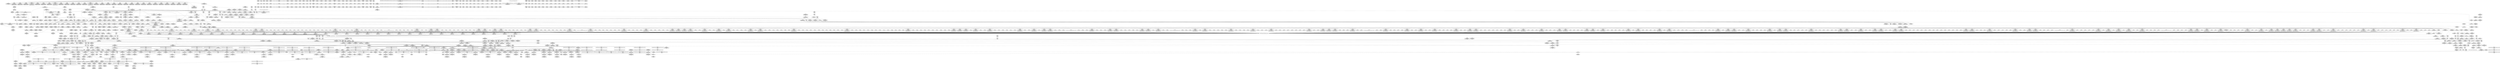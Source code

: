 digraph {
	CE0x59a7390 [shape=record,shape=Mrecord,label="{CE0x59a7390|apparmor_file_open:_mode8|security/apparmor/lsm.c,398|*SummSink*}"]
	CE0x5978930 [shape=record,shape=Mrecord,label="{CE0x5978930|i64*_getelementptr_inbounds_(_12_x_i64_,_12_x_i64_*___llvm_gcov_ctr99,_i64_0,_i64_3)|*Constant*|*SummSink*}"]
	CE0x597d6c0 [shape=record,shape=Mrecord,label="{CE0x597d6c0|apparmor_file_open:_tmp4|security/apparmor/lsm.c,382|*SummSink*}"]
	CE0x599b0e0 [shape=record,shape=Mrecord,label="{CE0x599b0e0|80:_i64,_:_CRE_192,200_|*MultipleSource*|security/apparmor/include/apparmor.h,117|*LoadInst*|security/apparmor/include/apparmor.h,117}"]
	CE0x59b5030 [shape=record,shape=Mrecord,label="{CE0x59b5030|apparmor_file_open:_tmp16|security/apparmor/lsm.c,396|*SummSource*}"]
	CE0x599d7a0 [shape=record,shape=Mrecord,label="{CE0x599d7a0|80:_i64,_:_CRE_352,360_|*MultipleSource*|security/apparmor/include/apparmor.h,117|*LoadInst*|security/apparmor/include/apparmor.h,117}"]
	CE0x59d9cc0 [shape=record,shape=Mrecord,label="{CE0x59d9cc0|80:_i64,_:_CRE_563,564_}"]
	CE0x5943dc0 [shape=record,shape=Mrecord,label="{CE0x5943dc0|apparmor_file_open:_tmp|*SummSink*}"]
	CE0x5a3f750 [shape=record,shape=Mrecord,label="{CE0x5a3f750|aa_cred_profile:_profile11|security/apparmor/include/context.h,101}"]
	CE0x59d7f40 [shape=record,shape=Mrecord,label="{CE0x59d7f40|80:_i64,_:_CRE_460,461_}"]
	CE0x59713c0 [shape=record,shape=Mrecord,label="{CE0x59713c0|apparmor_file_open:_tmp14|security/apparmor/lsm.c,391}"]
	CE0x5971e50 [shape=record,shape=Mrecord,label="{CE0x5971e50|apparmor_file_open:_tmp14|security/apparmor/lsm.c,391|*SummSink*}"]
	CE0x59ef280 [shape=record,shape=Mrecord,label="{CE0x59ef280|80:_i64,_:_CRE_1646,1647_}"]
	CE0x59ee4b0 [shape=record,shape=Mrecord,label="{CE0x59ee4b0|80:_i64,_:_CRE_1633,1634_}"]
	CE0x59a6b60 [shape=record,shape=Mrecord,label="{CE0x59a6b60|apparmor_file_open:_tmp23|security/apparmor/lsm.c,398|*SummSink*}"]
	CE0x597b010 [shape=record,shape=Mrecord,label="{CE0x597b010|i64*_getelementptr_inbounds_(_12_x_i64_,_12_x_i64_*___llvm_gcov_ctr99,_i64_0,_i64_6)|*Constant*}"]
	CE0x5a4fe50 [shape=record,shape=Mrecord,label="{CE0x5a4fe50|aa_map_file_to_perms:_and15|security/apparmor/include/file.h,208|*SummSink*}"]
	CE0x5a42f20 [shape=record,shape=Mrecord,label="{CE0x5a42f20|aa_map_file_to_perms:_tmp2|*LoadInst*|security/apparmor/include/file.h,197|*SummSink*}"]
	CE0x59d4a20 [shape=record,shape=Mrecord,label="{CE0x59d4a20|80:_i64,_:_CRE_410,411_}"]
	CE0x59b9f20 [shape=record,shape=Mrecord,label="{CE0x59b9f20|aa_cred_profile:_bb|*SummSource*}"]
	CE0x59728d0 [shape=record,shape=Mrecord,label="{CE0x59728d0|get_current:_entry|*SummSink*}"]
	CE0x59f5350 [shape=record,shape=Mrecord,label="{CE0x59f5350|80:_i64,_:_CRE_1888,1896_|*MultipleSource*|security/apparmor/include/apparmor.h,117|*LoadInst*|security/apparmor/include/apparmor.h,117}"]
	CE0x5a59330 [shape=record,shape=Mrecord,label="{CE0x5a59330|aa_map_file_to_perms:_tobool10|security/apparmor/include/file.h,205}"]
	CE0x59d42b0 [shape=record,shape=Mrecord,label="{CE0x59d42b0|80:_i64,_:_CRE_403,404_}"]
	CE0x5a5af00 [shape=record,shape=Mrecord,label="{CE0x5a5af00|i64*_getelementptr_inbounds_(_19_x_i64_,_19_x_i64_*___llvm_gcov_ctr100,_i64_0,_i64_6)|*Constant*|*SummSink*}"]
	CE0x59c8c10 [shape=record,shape=Mrecord,label="{CE0x59c8c10|aa_cred_profile:_tmp23|security/apparmor/include/context.h,100}"]
	CE0x59bd7d0 [shape=record,shape=Mrecord,label="{CE0x59bd7d0|aa_cred_profile:_tobool1|security/apparmor/include/context.h,100|*SummSink*}"]
	CE0x5a05900 [shape=record,shape=Mrecord,label="{CE0x5a05900|aa_map_file_to_perms:_tmp23|security/apparmor/include/file.h,205|*SummSink*}"]
	CE0x5a0bf20 [shape=record,shape=Mrecord,label="{CE0x5a0bf20|get_current:_tmp}"]
	CE0x59cb380 [shape=record,shape=Mrecord,label="{CE0x59cb380|_ret_i32_%call17,_!dbg_!15526|security/apparmor/file.c,307|*SummSink*}"]
	CE0x59aaf30 [shape=record,shape=Mrecord,label="{CE0x59aaf30|aa_path_perm:_cond|Function::aa_path_perm&Arg::cond::|*SummSource*}"]
	CE0x5a073b0 [shape=record,shape=Mrecord,label="{CE0x5a073b0|i1_true|*Constant*}"]
	CE0x5a66860 [shape=record,shape=Mrecord,label="{CE0x5a66860|aa_map_file_to_perms:_tmp37|security/apparmor/include/file.h,211}"]
	CE0x59d7d20 [shape=record,shape=Mrecord,label="{CE0x59d7d20|80:_i64,_:_CRE_458,459_}"]
	CE0x5a07de0 [shape=record,shape=Mrecord,label="{CE0x5a07de0|get_current:_bb|*SummSource*}"]
	CE0x5a0dc90 [shape=record,shape=Mrecord,label="{CE0x5a0dc90|aa_cred_profile:_lor.end}"]
	CE0x59a1f70 [shape=record,shape=Mrecord,label="{CE0x59a1f70|mediated_filesystem:_s_flags|security/apparmor/include/apparmor.h,117|*SummSink*}"]
	CE0x59ee6d0 [shape=record,shape=Mrecord,label="{CE0x59ee6d0|80:_i64,_:_CRE_1635,1636_}"]
	CE0x5972c60 [shape=record,shape=Mrecord,label="{CE0x5972c60|_ret_%struct.task_struct*_%tmp4,_!dbg_!15471|./arch/x86/include/asm/current.h,14|*SummSink*}"]
	CE0x59e6d50 [shape=record,shape=Mrecord,label="{CE0x59e6d50|80:_i64,_:_CRE_1329,1330_}"]
	CE0x59c9970 [shape=record,shape=Mrecord,label="{CE0x59c9970|aa_cred_profile:_tmp24|security/apparmor/include/context.h,100}"]
	CE0x59e6b30 [shape=record,shape=Mrecord,label="{CE0x59e6b30|80:_i64,_:_CRE_1327,1328_}"]
	CE0x5a090c0 [shape=record,shape=Mrecord,label="{CE0x5a090c0|128:_i8*,_:_CRE_120,128_|*MultipleSource*|Function::aa_cred_profile&Arg::cred::|Function::apparmor_file_open&Arg::cred::|security/apparmor/include/context.h,99}"]
	CE0x5a0a6d0 [shape=record,shape=Mrecord,label="{CE0x5a0a6d0|i64*_getelementptr_inbounds_(_2_x_i64_,_2_x_i64_*___llvm_gcov_ctr112,_i64_0,_i64_1)|*Constant*}"]
	CE0x59bbfb0 [shape=record,shape=Mrecord,label="{CE0x59bbfb0|aa_cred_profile:_if.then|*SummSource*}"]
	CE0x59dc680 [shape=record,shape=Mrecord,label="{CE0x59dc680|80:_i64,_:_CRE_603,604_}"]
	CE0x5a3eaf0 [shape=record,shape=Mrecord,label="{CE0x5a3eaf0|aa_cred_profile:_tmp32|security/apparmor/include/context.h,101|*SummSource*}"]
	CE0x599c440 [shape=record,shape=Mrecord,label="{CE0x599c440|80:_i64,_:_CRE_272,280_|*MultipleSource*|security/apparmor/include/apparmor.h,117|*LoadInst*|security/apparmor/include/apparmor.h,117}"]
	CE0x59d89e0 [shape=record,shape=Mrecord,label="{CE0x59d89e0|80:_i64,_:_CRE_496,504_|*MultipleSource*|security/apparmor/include/apparmor.h,117|*LoadInst*|security/apparmor/include/apparmor.h,117}"]
	CE0x599a800 [shape=record,shape=Mrecord,label="{CE0x599a800|i32_10|*Constant*|*SummSink*}"]
	CE0x59e05c0 [shape=record,shape=Mrecord,label="{CE0x59e05c0|80:_i64,_:_CRE_1213,1214_}"]
	CE0x596f8f0 [shape=record,shape=Mrecord,label="{CE0x596f8f0|apparmor_file_open:_tmp3|security/apparmor/lsm.c,378}"]
	CE0x59eff40 [shape=record,shape=Mrecord,label="{CE0x59eff40|80:_i64,_:_CRE_1658,1659_}"]
	CE0x59debb0 [shape=record,shape=Mrecord,label="{CE0x59debb0|80:_i64,_:_CRE_664,672_|*MultipleSource*|security/apparmor/include/apparmor.h,117|*LoadInst*|security/apparmor/include/apparmor.h,117}"]
	CE0x5975870 [shape=record,shape=Mrecord,label="{CE0x5975870|apparmor_file_open:_in_execve|security/apparmor/lsm.c,390}"]
	CE0x59a82d0 [shape=record,shape=Mrecord,label="{CE0x59a82d0|apparmor_file_open:_tmp25|security/apparmor/lsm.c,398|*SummSource*}"]
	CE0x5a0be00 [shape=record,shape=Mrecord,label="{CE0x5a0be00|%struct.task_struct*_(%struct.task_struct**)*_asm_movq_%gs:$_1:P_,$0_,_r,im,_dirflag_,_fpsr_,_flags_|*SummSource*}"]
	CE0x59a5fd0 [shape=record,shape=Mrecord,label="{CE0x59a5fd0|80:_i64,_:_CRE_1361,1362_}"]
	CE0x59c4840 [shape=record,shape=Mrecord,label="{CE0x59c4840|aa_cred_profile:_tobool4|security/apparmor/include/context.h,100}"]
	CE0x5a03390 [shape=record,shape=Mrecord,label="{CE0x5a03390|aa_map_file_to_perms:_tmp16|security/apparmor/include/file.h,203|*SummSource*}"]
	CE0x59b58a0 [shape=record,shape=Mrecord,label="{CE0x59b58a0|apparmor_file_open:_call7|security/apparmor/lsm.c,397}"]
	CE0x5a40930 [shape=record,shape=Mrecord,label="{CE0x5a40930|aa_map_file_to_perms:_bb|*SummSink*}"]
	CE0x59494e0 [shape=record,shape=Mrecord,label="{CE0x59494e0|apparmor_file_open:_if.end13|*SummSource*}"]
	CE0x59e17d0 [shape=record,shape=Mrecord,label="{CE0x59e17d0|80:_i64,_:_CRE_1230,1231_}"]
	CE0x5943430 [shape=record,shape=Mrecord,label="{CE0x5943430|apparmor_file_open:_if.then3|*SummSource*}"]
	CE0x5a05f70 [shape=record,shape=Mrecord,label="{CE0x5a05f70|%struct.aa_task_cxt*_null|*Constant*|*SummSink*}"]
	CE0x59d8bd0 [shape=record,shape=Mrecord,label="{CE0x59d8bd0|80:_i64,_:_CRE_504,512_|*MultipleSource*|security/apparmor/include/apparmor.h,117|*LoadInst*|security/apparmor/include/apparmor.h,117}"]
	CE0x59b0620 [shape=record,shape=Mrecord,label="{CE0x59b0620|124:_i32,_128:_i64,_144:_i32,_192:_i32,_200:_%struct.aa_dfa*,_:_CRE_72,80_|*MultipleSource*|security/apparmor/lsm.c,395|security/apparmor/lsm.c,396}"]
	CE0x59d1fa0 [shape=record,shape=Mrecord,label="{CE0x59d1fa0|file_inode:_tmp2}"]
	CE0x5a031d0 [shape=record,shape=Mrecord,label="{CE0x5a031d0|i64_2|*Constant*}"]
	CE0x59af390 [shape=record,shape=Mrecord,label="{CE0x59af390|apparmor_file_open:_tmp16|security/apparmor/lsm.c,396|*SummSink*}"]
	CE0x5a0d920 [shape=record,shape=Mrecord,label="{CE0x5a0d920|aa_map_file_to_perms:_tmp5|security/apparmor/include/file.h,200}"]
	CE0x59f5a90 [shape=record,shape=Mrecord,label="{CE0x59f5a90|80:_i64,_:_CRE_1928,2056_|*MultipleSource*|security/apparmor/include/apparmor.h,117|*LoadInst*|security/apparmor/include/apparmor.h,117}"]
	CE0x5a3e000 [shape=record,shape=Mrecord,label="{CE0x5a3e000|aa_cred_profile:_tmp31|security/apparmor/include/context.h,100|*SummSink*}"]
	CE0x59d2a30 [shape=record,shape=Mrecord,label="{CE0x59d2a30|_call_void_mcount()_#2|*SummSource*}"]
	CE0x59e47a0 [shape=record,shape=Mrecord,label="{CE0x59e47a0|80:_i64,_:_CRE_1275,1276_}"]
	CE0x594a780 [shape=record,shape=Mrecord,label="{CE0x594a780|apparmor_file_open:_tmp1}"]
	CE0x59a8cf0 [shape=record,shape=Mrecord,label="{CE0x59a8cf0|apparmor_file_open:_tmp13|security/apparmor/lsm.c,390|*SummSink*}"]
	CE0x59a05d0 [shape=record,shape=Mrecord,label="{CE0x59a05d0|aa_cred_profile:_do.cond|*SummSource*}"]
	CE0x595a740 [shape=record,shape=Mrecord,label="{CE0x595a740|aa_map_file_to_perms:_tmp7|security/apparmor/include/file.h,200}"]
	CE0x59a4870 [shape=record,shape=Mrecord,label="{CE0x59a4870|80:_i64,_:_CRE_1339,1340_}"]
	CE0x599c060 [shape=record,shape=Mrecord,label="{CE0x599c060|80:_i64,_:_CRE_264,268_|*MultipleSource*|security/apparmor/include/apparmor.h,117|*LoadInst*|security/apparmor/include/apparmor.h,117}"]
	CE0x5952590 [shape=record,shape=Mrecord,label="{CE0x5952590|i32_1|*Constant*}"]
	CE0x5a01080 [shape=record,shape=Mrecord,label="{CE0x5a01080|aa_cred_profile:_tmp2|*SummSink*}"]
	CE0x5a5b3b0 [shape=record,shape=Mrecord,label="{CE0x5a5b3b0|aa_map_file_to_perms:_tobool3|security/apparmor/include/file.h,202|*SummSource*}"]
	CE0x5a0f500 [shape=record,shape=Mrecord,label="{CE0x5a0f500|aa_map_file_to_perms:_perms.4|*SummSink*}"]
	CE0x59a3240 [shape=record,shape=Mrecord,label="{CE0x59a3240|80:_i64,_:_CRE_20,21_|*MultipleSource*|security/apparmor/include/apparmor.h,117|*LoadInst*|security/apparmor/include/apparmor.h,117}"]
	CE0x550e210 [shape=record,shape=Mrecord,label="{CE0x550e210|_call_void_mcount()_#2}"]
	CE0x59db690 [shape=record,shape=Mrecord,label="{CE0x59db690|80:_i64,_:_CRE_588,589_}"]
	CE0x5a09b70 [shape=record,shape=Mrecord,label="{CE0x5a09b70|get_current:_tmp3|*SummSink*}"]
	CE0x59d4800 [shape=record,shape=Mrecord,label="{CE0x59d4800|80:_i64,_:_CRE_408,409_}"]
	CE0x5a2baa0 [shape=record,shape=Mrecord,label="{CE0x5a2baa0|aa_map_file_to_perms:_tmp15|security/apparmor/include/file.h,203|*SummSource*}"]
	CE0x5a09570 [shape=record,shape=Mrecord,label="{CE0x5a09570|aa_cred_profile:_profile|security/apparmor/include/context.h,100}"]
	CE0x5a38370 [shape=record,shape=Mrecord,label="{CE0x5a38370|aa_cred_profile:_tmp25|security/apparmor/include/context.h,100|*SummSource*}"]
	CE0x5a3a830 [shape=record,shape=Mrecord,label="{CE0x5a3a830|i64*_getelementptr_inbounds_(_19_x_i64_,_19_x_i64_*___llvm_gcov_ctr100,_i64_0,_i64_11)|*Constant*|*SummSink*}"]
	CE0x597ac00 [shape=record,shape=Mrecord,label="{CE0x597ac00|i64_4|*Constant*|*SummSink*}"]
	CE0x59b7f20 [shape=record,shape=Mrecord,label="{CE0x59b7f20|apparmor_file_open:_tmp18|security/apparmor/lsm.c,396}"]
	CE0x5a28760 [shape=record,shape=Mrecord,label="{CE0x5a28760|aa_cred_profile:_tmp8|security/apparmor/include/context.h,100|*SummSink*}"]
	CE0x59cbb90 [shape=record,shape=Mrecord,label="{CE0x59cbb90|i32_100|*Constant*}"]
	CE0x5a4dc20 [shape=record,shape=Mrecord,label="{CE0x5a4dc20|COLLAPSED:_GCMRE___llvm_gcov_ctr100_internal_global_19_x_i64_zeroinitializer:_elem_0:default:}"]
	CE0x59e08f0 [shape=record,shape=Mrecord,label="{CE0x59e08f0|80:_i64,_:_CRE_1216,1217_}"]
	CE0x59aca50 [shape=record,shape=Mrecord,label="{CE0x59aca50|GLOBAL:_aa_cred_profile|*Constant*}"]
	CE0x5a493f0 [shape=record,shape=Mrecord,label="{CE0x5a493f0|aa_map_file_to_perms:_tobool8|security/apparmor/include/file.h,205}"]
	CE0x59d3420 [shape=record,shape=Mrecord,label="{CE0x59d3420|aa_cred_profile:_do.body5|*SummSource*}"]
	CE0x59da590 [shape=record,shape=Mrecord,label="{CE0x59da590|80:_i64,_:_CRE_572,573_}"]
	CE0x59e15b0 [shape=record,shape=Mrecord,label="{CE0x59e15b0|80:_i64,_:_CRE_1228,1229_}"]
	CE0x596f450 [shape=record,shape=Mrecord,label="{CE0x596f450|apparmor_file_open:_tmp2|*LoadInst*|security/apparmor/lsm.c,378|*SummSink*}"]
	CE0x59a5200 [shape=record,shape=Mrecord,label="{CE0x59a5200|80:_i64,_:_CRE_1348,1349_}"]
	CE0x5a56aa0 [shape=record,shape=Mrecord,label="{CE0x5a56aa0|aa_map_file_to_perms:_tmp9|security/apparmor/include/file.h,201}"]
	CE0x59fde40 [shape=record,shape=Mrecord,label="{CE0x59fde40|aa_map_file_to_perms:_tmp4|security/apparmor/include/file.h,200|*SummSink*}"]
	CE0x59e3d00 [shape=record,shape=Mrecord,label="{CE0x59e3d00|80:_i64,_:_CRE_1265,1266_}"]
	CE0x595a480 [shape=record,shape=Mrecord,label="{CE0x595a480|i32_22|*Constant*|*SummSink*}"]
	CE0x59d4c40 [shape=record,shape=Mrecord,label="{CE0x59d4c40|80:_i64,_:_CRE_412,413_}"]
	CE0x59daae0 [shape=record,shape=Mrecord,label="{CE0x59daae0|80:_i64,_:_CRE_577,578_}"]
	CE0x597d730 [shape=record,shape=Mrecord,label="{CE0x597d730|i64*_getelementptr_inbounds_(_12_x_i64_,_12_x_i64_*___llvm_gcov_ctr99,_i64_0,_i64_3)|*Constant*}"]
	CE0x595ba70 [shape=record,shape=Mrecord,label="{CE0x595ba70|mediated_filesystem:_tmp3}"]
	CE0x59b74d0 [shape=record,shape=Mrecord,label="{CE0x59b74d0|i64_7|*Constant*|*SummSource*}"]
	CE0x5a551c0 [shape=record,shape=Mrecord,label="{CE0x5a551c0|aa_map_file_to_perms:_if.end19|*SummSink*}"]
	CE0x5a54950 [shape=record,shape=Mrecord,label="{CE0x5a54950|aa_map_file_to_perms:_tmp8|security/apparmor/include/file.h,201|*SummSource*}"]
	CE0x59bb050 [shape=record,shape=Mrecord,label="{CE0x59bb050|aa_cred_profile:_tmp1|*SummSource*}"]
	CE0x59ff3e0 [shape=record,shape=Mrecord,label="{CE0x59ff3e0|aa_cred_profile:_do.end10|*SummSource*}"]
	CE0x59cbdf0 [shape=record,shape=Mrecord,label="{CE0x59cbdf0|i64*_getelementptr_inbounds_(_16_x_i64_,_16_x_i64_*___llvm_gcov_ctr46,_i64_0,_i64_9)|*Constant*|*SummSink*}"]
	CE0x5a5e3b0 [shape=record,shape=Mrecord,label="{CE0x5a5e3b0|i32_512|*Constant*|*SummSink*}"]
	CE0x594e200 [shape=record,shape=Mrecord,label="{CE0x594e200|get_current:_tmp1}"]
	CE0x5a58190 [shape=record,shape=Mrecord,label="{CE0x5a58190|aa_map_file_to_perms:_if.then11|*SummSink*}"]
	CE0x59f1bf0 [shape=record,shape=Mrecord,label="{CE0x59f1bf0|80:_i64,_:_CRE_1685,1686_}"]
	CE0x59cc820 [shape=record,shape=Mrecord,label="{CE0x59cc820|apparmor_file_open:_allow12|security/apparmor/lsm.c,403}"]
	CE0x59ba9c0 [shape=record,shape=Mrecord,label="{CE0x59ba9c0|aa_cred_profile:_tmp13|*SummSink*}"]
	CE0x59b7260 [shape=record,shape=Mrecord,label="{CE0x59b7260|apparmor_file_open:_cmp|security/apparmor/lsm.c,396|*SummSource*}"]
	CE0x59d5b20 [shape=record,shape=Mrecord,label="{CE0x59d5b20|80:_i64,_:_CRE_426,427_}"]
	CE0x59bd760 [shape=record,shape=Mrecord,label="{CE0x59bd760|aa_cred_profile:_tobool1|security/apparmor/include/context.h,100}"]
	CE0x5972ab0 [shape=record,shape=Mrecord,label="{CE0x5972ab0|_ret_%struct.task_struct*_%tmp4,_!dbg_!15471|./arch/x86/include/asm/current.h,14|*SummSource*}"]
	CE0x5a5eef0 [shape=record,shape=Mrecord,label="{CE0x5a5eef0|aa_map_file_to_perms:_tobool16|security/apparmor/include/file.h,208}"]
	CE0x5a438e0 [shape=record,shape=Mrecord,label="{CE0x5a438e0|aa_map_file_to_perms:_tmp20|security/apparmor/include/file.h,205}"]
	CE0x59a3e30 [shape=record,shape=Mrecord,label="{CE0x59a3e30|i64*_getelementptr_inbounds_(_2_x_i64_,_2_x_i64_*___llvm_gcov_ctr55,_i64_0,_i64_1)|*Constant*|*SummSink*}"]
	CE0x5a3b6a0 [shape=record,shape=Mrecord,label="{CE0x5a3b6a0|aa_cred_profile:_tmp27|security/apparmor/include/context.h,100}"]
	CE0x59780a0 [shape=record,shape=Mrecord,label="{CE0x59780a0|GLOBAL:_mediated_filesystem|*Constant*}"]
	CE0x5959490 [shape=record,shape=Mrecord,label="{CE0x5959490|apparmor_file_open:_f_security|security/apparmor/lsm.c,378}"]
	CE0x599a980 [shape=record,shape=Mrecord,label="{CE0x599a980|mediated_filesystem:_s_flags|security/apparmor/include/apparmor.h,117|*SummSource*}"]
	CE0x5a2d040 [shape=record,shape=Mrecord,label="{CE0x5a2d040|0:_%struct.aa_profile*,_:_CRE_0,8_|*MultipleSource*|security/apparmor/include/context.h,99|*LoadInst*|security/apparmor/include/context.h,99|security/apparmor/include/context.h,100}"]
	CE0x595f660 [shape=record,shape=Mrecord,label="{CE0x595f660|COLLAPSED:_GCMRE___llvm_gcov_ctr88_internal_global_2_x_i64_zeroinitializer:_elem_0:default:}"]
	CE0x59f9560 [shape=record,shape=Mrecord,label="{CE0x59f9560|get_current:_tmp2}"]
	CE0x59f0380 [shape=record,shape=Mrecord,label="{CE0x59f0380|80:_i64,_:_CRE_1662,1663_}"]
	CE0x5a519a0 [shape=record,shape=Mrecord,label="{CE0x5a519a0|i64_10|*Constant*|*SummSink*}"]
	CE0x59e2490 [shape=record,shape=Mrecord,label="{CE0x59e2490|80:_i64,_:_CRE_1242,1243_}"]
	CE0x5978510 [shape=record,shape=Mrecord,label="{CE0x5978510|apparmor_file_open:_tmp5|security/apparmor/lsm.c,382}"]
	CE0x59dd890 [shape=record,shape=Mrecord,label="{CE0x59dd890|80:_i64,_:_CRE_620,621_}"]
	CE0x59f88e0 [shape=record,shape=Mrecord,label="{CE0x59f88e0|aa_map_file_to_perms:_and|security/apparmor/include/file.h,200}"]
	CE0x59e6800 [shape=record,shape=Mrecord,label="{CE0x59e6800|80:_i64,_:_CRE_1324,1325_}"]
	CE0x59de550 [shape=record,shape=Mrecord,label="{CE0x59de550|80:_i64,_:_CRE_632,640_|*MultipleSource*|security/apparmor/include/apparmor.h,117|*LoadInst*|security/apparmor/include/apparmor.h,117}"]
	CE0x5a018a0 [shape=record,shape=Mrecord,label="{CE0x5a018a0|128:_i8*,_:_CRE_168,176_|*MultipleSource*|Function::aa_cred_profile&Arg::cred::|Function::apparmor_file_open&Arg::cred::|security/apparmor/include/context.h,99}"]
	CE0x59cbd80 [shape=record,shape=Mrecord,label="{CE0x59cbd80|i32_100|*Constant*|*SummSink*}"]
	CE0x59b21e0 [shape=record,shape=Mrecord,label="{CE0x59b21e0|124:_i32,_128:_i64,_144:_i32,_192:_i32,_200:_%struct.aa_dfa*,_:_CRE_148,152_|*MultipleSource*|security/apparmor/lsm.c,395|security/apparmor/lsm.c,396}"]
	CE0x5a45710 [shape=record,shape=Mrecord,label="{CE0x5a45710|aa_map_file_to_perms:_tmp23|security/apparmor/include/file.h,205|*SummSource*}"]
	CE0x59f40a0 [shape=record,shape=Mrecord,label="{CE0x59f40a0|80:_i64,_:_CRE_1840,1848_|*MultipleSource*|security/apparmor/include/apparmor.h,117|*LoadInst*|security/apparmor/include/apparmor.h,117}"]
	CE0x595b400 [shape=record,shape=Mrecord,label="{CE0x595b400|file_inode:_tmp4|*LoadInst*|include/linux/fs.h,1916|*SummSource*}"]
	CE0x5a069d0 [shape=record,shape=Mrecord,label="{CE0x5a069d0|mediated_filesystem:_and|security/apparmor/include/apparmor.h,117|*SummSource*}"]
	CE0x5a4ec20 [shape=record,shape=Mrecord,label="{CE0x5a4ec20|aa_map_file_to_perms:_if.then4|*SummSource*}"]
	CE0x59e3040 [shape=record,shape=Mrecord,label="{CE0x59e3040|80:_i64,_:_CRE_1253,1254_}"]
	CE0x59d76c0 [shape=record,shape=Mrecord,label="{CE0x59d76c0|80:_i64,_:_CRE_452,453_}"]
	CE0x5a604a0 [shape=record,shape=Mrecord,label="{CE0x5a604a0|aa_map_file_to_perms:_tmp29|security/apparmor/include/file.h,208}"]
	CE0x6233e10 [shape=record,shape=Mrecord,label="{CE0x6233e10|COLLAPSED:_GCMRE___llvm_gcov_ctr99_internal_global_12_x_i64_zeroinitializer:_elem_0:default:}"]
	CE0x59a8b50 [shape=record,shape=Mrecord,label="{CE0x59a8b50|apparmor_file_open:_tmp13|security/apparmor/lsm.c,390|*SummSource*}"]
	CE0x5a007e0 [shape=record,shape=Mrecord,label="{CE0x5a007e0|aa_cred_profile:_tmp10|security/apparmor/include/context.h,100}"]
	CE0x59a1790 [shape=record,shape=Mrecord,label="{CE0x59a1790|mediated_filesystem:_bb}"]
	CE0x5a41ca0 [shape=record,shape=Mrecord,label="{CE0x5a41ca0|aa_map_file_to_perms:_tmp2|*LoadInst*|security/apparmor/include/file.h,197}"]
	CE0x59f8dd0 [shape=record,shape=Mrecord,label="{CE0x59f8dd0|aa_cred_profile:_if.end}"]
	CE0x5959a20 [shape=record,shape=Mrecord,label="{CE0x5959a20|128:_i8*,_:_CRE_52,56_|*MultipleSource*|Function::aa_cred_profile&Arg::cred::|Function::apparmor_file_open&Arg::cred::|security/apparmor/include/context.h,99}"]
	CE0x5a56060 [shape=record,shape=Mrecord,label="{CE0x5a56060|aa_map_file_to_perms:_if.end14}"]
	CE0x59d7170 [shape=record,shape=Mrecord,label="{CE0x59d7170|80:_i64,_:_CRE_447,448_}"]
	CE0x599fce0 [shape=record,shape=Mrecord,label="{CE0x599fce0|80:_i64,_:_CRE_136,140_|*MultipleSource*|security/apparmor/include/apparmor.h,117|*LoadInst*|security/apparmor/include/apparmor.h,117}"]
	CE0x59a4540 [shape=record,shape=Mrecord,label="{CE0x59a4540|80:_i64,_:_CRE_1336,1337_}"]
	CE0x5a09db0 [shape=record,shape=Mrecord,label="{CE0x5a09db0|_call_void_mcount()_#2|*SummSource*}"]
	CE0x59c1790 [shape=record,shape=Mrecord,label="{CE0x59c1790|apparmor_file_open:_call9|security/apparmor/lsm.c,401|*SummSink*}"]
	CE0x5a0a9b0 [shape=record,shape=Mrecord,label="{CE0x5a0a9b0|aa_cred_profile:_tmp3|*SummSource*}"]
	CE0x59ed330 [shape=record,shape=Mrecord,label="{CE0x59ed330|80:_i64,_:_CRE_1617,1618_}"]
	CE0x59a2bb0 [shape=record,shape=Mrecord,label="{CE0x59a2bb0|aa_cred_profile:_tmp14|security/apparmor/include/context.h,100}"]
	CE0x5a026c0 [shape=record,shape=Mrecord,label="{CE0x5a026c0|aa_map_file_to_perms:_tmp4|security/apparmor/include/file.h,200|*SummSource*}"]
	CE0x59c8390 [shape=record,shape=Mrecord,label="{CE0x59c8390|i64*_getelementptr_inbounds_(_16_x_i64_,_16_x_i64_*___llvm_gcov_ctr46,_i64_0,_i64_9)|*Constant*}"]
	CE0x59f95d0 [shape=record,shape=Mrecord,label="{CE0x59f95d0|get_current:_tmp2|*SummSource*}"]
	CE0x5a0a760 [shape=record,shape=Mrecord,label="{CE0x5a0a760|i64*_getelementptr_inbounds_(_2_x_i64_,_2_x_i64_*___llvm_gcov_ctr112,_i64_0,_i64_1)|*Constant*|*SummSource*}"]
	CE0x59bad30 [shape=record,shape=Mrecord,label="{CE0x59bad30|aa_cred_profile:_lnot2|security/apparmor/include/context.h,100|*SummSink*}"]
	CE0x5a09d10 [shape=record,shape=Mrecord,label="{CE0x5a09d10|_call_void_mcount()_#2}"]
	CE0x59e4140 [shape=record,shape=Mrecord,label="{CE0x59e4140|80:_i64,_:_CRE_1269,1270_}"]
	CE0x5a53150 [shape=record,shape=Mrecord,label="{CE0x5a53150|aa_map_file_to_perms:_if.then22}"]
	CE0x59bcab0 [shape=record,shape=Mrecord,label="{CE0x59bcab0|i64*_getelementptr_inbounds_(_19_x_i64_,_19_x_i64_*___llvm_gcov_ctr100,_i64_0,_i64_6)|*Constant*}"]
	CE0x59d52a0 [shape=record,shape=Mrecord,label="{CE0x59d52a0|80:_i64,_:_CRE_418,419_}"]
	CE0x59a9f00 [shape=record,shape=Mrecord,label="{CE0x59a9f00|aa_path_perm:_path|Function::aa_path_perm&Arg::path::}"]
	CE0x59da6a0 [shape=record,shape=Mrecord,label="{CE0x59da6a0|80:_i64,_:_CRE_573,574_}"]
	CE0x5a26af0 [shape=record,shape=Mrecord,label="{CE0x5a26af0|aa_cred_profile:_lnot.ext|security/apparmor/include/context.h,100|*SummSource*}"]
	CE0x599a790 [shape=record,shape=Mrecord,label="{CE0x599a790|i64*_getelementptr_inbounds_(_2_x_i64_,_2_x_i64_*___llvm_gcov_ctr112,_i64_0,_i64_0)|*Constant*|*SummSource*}"]
	CE0x59ec380 [shape=record,shape=Mrecord,label="{CE0x59ec380|80:_i64,_:_CRE_1536,1568_|*MultipleSource*|security/apparmor/include/apparmor.h,117|*LoadInst*|security/apparmor/include/apparmor.h,117}"]
	CE0x5a0bf90 [shape=record,shape=Mrecord,label="{CE0x5a0bf90|COLLAPSED:_GCMRE___llvm_gcov_ctr112_internal_global_2_x_i64_zeroinitializer:_elem_0:default:}"]
	CE0x5a037a0 [shape=record,shape=Mrecord,label="{CE0x5a037a0|aa_cred_profile:_tobool1|security/apparmor/include/context.h,100|*SummSource*}"]
	CE0x59eb4a0 [shape=record,shape=Mrecord,label="{CE0x59eb4a0|80:_i64,_:_CRE_1366,1367_}"]
	CE0x5a65260 [shape=record,shape=Mrecord,label="{CE0x5a65260|aa_map_file_to_perms:_tmp33|security/apparmor/include/file.h,210|*SummSink*}"]
	CE0x59efd20 [shape=record,shape=Mrecord,label="{CE0x59efd20|80:_i64,_:_CRE_1656,1657_}"]
	CE0x59fec50 [shape=record,shape=Mrecord,label="{CE0x59fec50|i64*_getelementptr_inbounds_(_16_x_i64_,_16_x_i64_*___llvm_gcov_ctr46,_i64_0,_i64_4)|*Constant*|*SummSource*}"]
	CE0x5a10580 [shape=record,shape=Mrecord,label="{CE0x5a10580|aa_map_file_to_perms:_tmp40|security/apparmor/include/file.h,213|*SummSource*}"]
	CE0x599c820 [shape=record,shape=Mrecord,label="{CE0x599c820|80:_i64,_:_CRE_288,296_|*MultipleSource*|security/apparmor/include/apparmor.h,117|*LoadInst*|security/apparmor/include/apparmor.h,117}"]
	CE0x59c9d60 [shape=record,shape=Mrecord,label="{CE0x59c9d60|i64*_getelementptr_inbounds_(_16_x_i64_,_16_x_i64_*___llvm_gcov_ctr46,_i64_0,_i64_12)|*Constant*|*SummSink*}"]
	CE0x59ec790 [shape=record,shape=Mrecord,label="{CE0x59ec790|80:_i64,_:_CRE_1584,1592_|*MultipleSource*|security/apparmor/include/apparmor.h,117|*LoadInst*|security/apparmor/include/apparmor.h,117}"]
	CE0x59dc570 [shape=record,shape=Mrecord,label="{CE0x59dc570|80:_i64,_:_CRE_602,603_}"]
	CE0x59fd920 [shape=record,shape=Mrecord,label="{CE0x59fd920|aa_cred_profile:_tmp4|*LoadInst*|security/apparmor/include/context.h,99|*SummSink*}"]
	CE0x59d3790 [shape=record,shape=Mrecord,label="{CE0x59d3790|80:_i64,_:_CRE_393,394_}"]
	CE0x59c6b00 [shape=record,shape=Mrecord,label="{CE0x59c6b00|GLOBAL:_aa_path_perm|*Constant*|*SummSink*}"]
	CE0x5a2d1d0 [shape=record,shape=Mrecord,label="{CE0x5a2d1d0|0:_%struct.aa_profile*,_:_CRE_8,16_|*MultipleSource*|security/apparmor/include/context.h,99|*LoadInst*|security/apparmor/include/context.h,99|security/apparmor/include/context.h,100}"]
	CE0x59a4cb0 [shape=record,shape=Mrecord,label="{CE0x59a4cb0|80:_i64,_:_CRE_1343,1344_}"]
	CE0x593c3b0 [shape=record,shape=Mrecord,label="{CE0x593c3b0|apparmor_file_open:_if.then}"]
	CE0x5a26110 [shape=record,shape=Mrecord,label="{CE0x5a26110|aa_cred_profile:_lnot3|security/apparmor/include/context.h,100}"]
	CE0x5a5f9d0 [shape=record,shape=Mrecord,label="{CE0x5a5f9d0|aa_map_file_to_perms:_tmp27|security/apparmor/include/file.h,208}"]
	CE0x59ae760 [shape=record,shape=Mrecord,label="{CE0x59ae760|i32_11|*Constant*}"]
	CE0x59f6a10 [shape=record,shape=Mrecord,label="{CE0x59f6a10|mediated_filesystem:_tmp5|security/apparmor/include/apparmor.h,117}"]
	CE0x5a67000 [shape=record,shape=Mrecord,label="{CE0x5a67000|i64*_getelementptr_inbounds_(_19_x_i64_,_19_x_i64_*___llvm_gcov_ctr100,_i64_0,_i64_17)|*Constant*|*SummSink*}"]
	CE0x5972770 [shape=record,shape=Mrecord,label="{CE0x5972770|get_current:_entry|*SummSource*}"]
	CE0x59e0e40 [shape=record,shape=Mrecord,label="{CE0x59e0e40|80:_i64,_:_CRE_1221,1222_}"]
	CE0x5937540 [shape=record,shape=Mrecord,label="{CE0x5937540|24:_%struct.dentry*,_32:_%struct.inode*,_128:_i32,_132:_i32,_456:_i8*,_:_CRE_15,16_}"]
	CE0x59fee70 [shape=record,shape=Mrecord,label="{CE0x59fee70|aa_map_file_to_perms:_or|security/apparmor/include/file.h,201|*SummSource*}"]
	CE0x59cdd00 [shape=record,shape=Mrecord,label="{CE0x59cdd00|apparmor_file_open:_retval.0|*SummSource*}"]
	CE0x5944620 [shape=record,shape=Mrecord,label="{CE0x5944620|i64*_getelementptr_inbounds_(_12_x_i64_,_12_x_i64_*___llvm_gcov_ctr99,_i64_0,_i64_0)|*Constant*}"]
	CE0x59dd450 [shape=record,shape=Mrecord,label="{CE0x59dd450|80:_i64,_:_CRE_616,617_}"]
	CE0x59f2360 [shape=record,shape=Mrecord,label="{CE0x59f2360|80:_i64,_:_CRE_1712,1720_|*MultipleSource*|security/apparmor/include/apparmor.h,117|*LoadInst*|security/apparmor/include/apparmor.h,117}"]
	CE0x59f0d10 [shape=record,shape=Mrecord,label="{CE0x59f0d10|80:_i64,_:_CRE_1671,1672_}"]
	CE0x5a64550 [shape=record,shape=Mrecord,label="{CE0x5a64550|aa_map_file_to_perms:_tobool21|security/apparmor/include/file.h,210|*SummSource*}"]
	CE0x59a8a40 [shape=record,shape=Mrecord,label="{CE0x59a8a40|apparmor_file_open:_tmp13|security/apparmor/lsm.c,390}"]
	CE0x5a0a2b0 [shape=record,shape=Mrecord,label="{CE0x5a0a2b0|get_current:_tmp1|*SummSink*}"]
	CE0x59d6d30 [shape=record,shape=Mrecord,label="{CE0x59d6d30|80:_i64,_:_CRE_443,444_}"]
	CE0x59a61f0 [shape=record,shape=Mrecord,label="{CE0x59a61f0|80:_i64,_:_CRE_1363,1364_}"]
	CE0x59ebc10 [shape=record,shape=Mrecord,label="{CE0x59ebc10|80:_i64,_:_CRE_1373,1374_}"]
	CE0x59e06d0 [shape=record,shape=Mrecord,label="{CE0x59e06d0|80:_i64,_:_CRE_1214,1215_}"]
	CE0x597a390 [shape=record,shape=Mrecord,label="{CE0x597a390|apparmor_file_open:_tobool|security/apparmor/lsm.c,390}"]
	CE0x59a2ae0 [shape=record,shape=Mrecord,label="{CE0x59a2ae0|i64_6|*Constant*|*SummSink*}"]
	CE0x59775f0 [shape=record,shape=Mrecord,label="{CE0x59775f0|GLOBAL:_get_current|*Constant*}"]
	CE0x59c71a0 [shape=record,shape=Mrecord,label="{CE0x59c71a0|i32_15|*Constant*|*SummSource*}"]
	CE0x59abb80 [shape=record,shape=Mrecord,label="{CE0x59abb80|i16_2053|*Constant*|*SummSource*}"]
	CE0x5a61bd0 [shape=record,shape=Mrecord,label="{CE0x5a61bd0|aa_map_file_to_perms:_tmp32|security/apparmor/include/file.h,209}"]
	CE0x59b2930 [shape=record,shape=Mrecord,label="{CE0x59b2930|124:_i32,_128:_i64,_144:_i32,_192:_i32,_200:_%struct.aa_dfa*,_:_CRE_192,196_|*MultipleSource*|security/apparmor/lsm.c,395|security/apparmor/lsm.c,396}"]
	CE0x59f36f0 [shape=record,shape=Mrecord,label="{CE0x59f36f0|80:_i64,_:_CRE_1800,1804_|*MultipleSource*|security/apparmor/include/apparmor.h,117|*LoadInst*|security/apparmor/include/apparmor.h,117}"]
	CE0x5a39820 [shape=record,shape=Mrecord,label="{CE0x5a39820|i64*_getelementptr_inbounds_(_19_x_i64_,_19_x_i64_*___llvm_gcov_ctr100,_i64_0,_i64_3)|*Constant*|*SummSink*}"]
	CE0x5a03f30 [shape=record,shape=Mrecord,label="{CE0x5a03f30|aa_cred_profile:_lnot|security/apparmor/include/context.h,100|*SummSource*}"]
	CE0x5a3a170 [shape=record,shape=Mrecord,label="{CE0x5a3a170|aa_map_file_to_perms:_f_mode1|security/apparmor/include/file.h,202}"]
	CE0x594a710 [shape=record,shape=Mrecord,label="{CE0x594a710|apparmor_file_open:_cond|security/apparmor/lsm.c, 398|*SummSink*}"]
	CE0x59b0140 [shape=record,shape=Mrecord,label="{CE0x59b0140|124:_i32,_128:_i64,_144:_i32,_192:_i32,_200:_%struct.aa_dfa*,_:_CRE_56,64_|*MultipleSource*|security/apparmor/lsm.c,395|security/apparmor/lsm.c,396}"]
	CE0x59e0d30 [shape=record,shape=Mrecord,label="{CE0x59e0d30|80:_i64,_:_CRE_1220,1221_}"]
	CE0x5a01010 [shape=record,shape=Mrecord,label="{CE0x5a01010|aa_cred_profile:_tmp2|*SummSource*}"]
	CE0x59a2e80 [shape=record,shape=Mrecord,label="{CE0x59a2e80|80:_i64,_:_CRE_16,20_|*MultipleSource*|security/apparmor/include/apparmor.h,117|*LoadInst*|security/apparmor/include/apparmor.h,117}"]
	CE0x59bf890 [shape=record,shape=Mrecord,label="{CE0x59bf890|GLOBAL:___llvm_gcov_ctr100|Global_var:__llvm_gcov_ctr100|*SummSink*}"]
	CE0x59e3e10 [shape=record,shape=Mrecord,label="{CE0x59e3e10|80:_i64,_:_CRE_1266,1267_}"]
	CE0x59f5240 [shape=record,shape=Mrecord,label="{CE0x59f5240|80:_i64,_:_CRE_1880,1884_|*MultipleSource*|security/apparmor/include/apparmor.h,117|*LoadInst*|security/apparmor/include/apparmor.h,117}"]
	CE0x5a3aaa0 [shape=record,shape=Mrecord,label="{CE0x5a3aaa0|aa_map_file_to_perms:_tmp26|security/apparmor/include/file.h,206}"]
	CE0x5a5f690 [shape=record,shape=Mrecord,label="{CE0x5a5f690|i64_13|*Constant*|*SummSource*}"]
	CE0x59c7b50 [shape=record,shape=Mrecord,label="{CE0x59c7b50|_call_void_asm_sideeffect_1:_09ud2_0A.pushsection___bug_table,_22a_22_0A2:_09.long_1b_-_2b,_$_0:c_-_2b_0A_09.word_$_1:c_,_0_0A_09.org_2b+$_2:c_0A.popsection_,_i,i,i,_dirflag_,_fpsr_,_flags_(i8*_getelementptr_inbounds_(_36_x_i8_,_36_x_i8_*_.str12,_i32_0,_i32_0),_i32_100,_i64_12)_#2,_!dbg_!15490,_!srcloc_!15493|security/apparmor/include/context.h,100|*SummSink*}"]
	CE0x5a0cf50 [shape=record,shape=Mrecord,label="{CE0x5a0cf50|%struct.aa_task_cxt*_null|*Constant*}"]
	CE0x59a9990 [shape=record,shape=Mrecord,label="{CE0x59a9990|aa_path_perm:_profile|Function::aa_path_perm&Arg::profile::}"]
	CE0x5971ad0 [shape=record,shape=Mrecord,label="{CE0x5971ad0|apparmor_file_open:_conv|security/apparmor/lsm.c,403|*SummSource*}"]
	CE0x59eec20 [shape=record,shape=Mrecord,label="{CE0x59eec20|80:_i64,_:_CRE_1640,1641_}"]
	CE0x5a04910 [shape=record,shape=Mrecord,label="{CE0x5a04910|aa_cred_profile:_tmp13}"]
	CE0x59a69f0 [shape=record,shape=Mrecord,label="{CE0x59a69f0|apparmor_file_open:_i_mode|security/apparmor/lsm.c,398}"]
	CE0x5a51900 [shape=record,shape=Mrecord,label="{CE0x5a51900|i64_10|*Constant*|*SummSource*}"]
	CE0x5a57840 [shape=record,shape=Mrecord,label="{CE0x5a57840|aa_map_file_to_perms:_tmp13|security/apparmor/include/file.h,202|*SummSink*}"]
	CE0x59bb610 [shape=record,shape=Mrecord,label="{CE0x59bb610|i32_1|*Constant*}"]
	CE0x5a05d90 [shape=record,shape=Mrecord,label="{CE0x5a05d90|%struct.aa_task_cxt*_null|*Constant*|*SummSource*}"]
	CE0x5a086e0 [shape=record,shape=Mrecord,label="{CE0x5a086e0|aa_cred_profile:_tmp6|security/apparmor/include/context.h,100|*SummSource*}"]
	CE0x59d8dc0 [shape=record,shape=Mrecord,label="{CE0x59d8dc0|80:_i64,_:_CRE_512,528_|*MultipleSource*|security/apparmor/include/apparmor.h,117|*LoadInst*|security/apparmor/include/apparmor.h,117}"]
	CE0x59da7b0 [shape=record,shape=Mrecord,label="{CE0x59da7b0|80:_i64,_:_CRE_574,575_}"]
	CE0x5a4ecc0 [shape=record,shape=Mrecord,label="{CE0x5a4ecc0|aa_map_file_to_perms:_if.then4|*SummSink*}"]
	CE0x59ddab0 [shape=record,shape=Mrecord,label="{CE0x59ddab0|80:_i64,_:_CRE_622,623_}"]
	CE0x5958710 [shape=record,shape=Mrecord,label="{CE0x5958710|apparmor_file_open:_call1|security/apparmor/lsm.c,382}"]
	CE0x5a26290 [shape=record,shape=Mrecord,label="{CE0x5a26290|aa_cred_profile:_lnot3|security/apparmor/include/context.h,100|*SummSource*}"]
	CE0x5a3b980 [shape=record,shape=Mrecord,label="{CE0x5a3b980|aa_cred_profile:_tmp27|security/apparmor/include/context.h,100|*SummSink*}"]
	CE0x597d270 [shape=record,shape=Mrecord,label="{CE0x597d270|i64_0|*Constant*}"]
	CE0x59ccaa0 [shape=record,shape=Mrecord,label="{CE0x59ccaa0|apparmor_file_open:_allow12|security/apparmor/lsm.c,403|*SummSink*}"]
	CE0x59bf710 [shape=record,shape=Mrecord,label="{CE0x59bf710|GLOBAL:___llvm_gcov_ctr100|Global_var:__llvm_gcov_ctr100|*SummSource*}"]
	CE0x5a0cfc0 [shape=record,shape=Mrecord,label="{CE0x5a0cfc0|aa_cred_profile:_tmp5|security/apparmor/include/context.h,99|*SummSource*}"]
	CE0x59ccdc0 [shape=record,shape=Mrecord,label="{CE0x59ccdc0|apparmor_file_open:_error.0|*SummSource*}"]
	CE0x59b59b0 [shape=record,shape=Mrecord,label="{CE0x59b59b0|apparmor_file_open:_call7|security/apparmor/lsm.c,397|*SummSource*}"]
	CE0x59d0f60 [shape=record,shape=Mrecord,label="{CE0x59d0f60|i64*_getelementptr_inbounds_(_2_x_i64_,_2_x_i64_*___llvm_gcov_ctr88,_i64_0,_i64_0)|*Constant*|*SummSink*}"]
	CE0x5a51890 [shape=record,shape=Mrecord,label="{CE0x5a51890|i64_10|*Constant*}"]
	CE0x5a62cd0 [shape=record,shape=Mrecord,label="{CE0x5a62cd0|aa_map_file_to_perms:_or18|security/apparmor/include/file.h,209|*SummSink*}"]
	CE0x59bac30 [shape=record,shape=Mrecord,label="{CE0x59bac30|aa_cred_profile:_lnot2|security/apparmor/include/context.h,100|*SummSource*}"]
	CE0x59fbcb0 [shape=record,shape=Mrecord,label="{CE0x59fbcb0|aa_map_file_to_perms:_perms.1}"]
	CE0x59f2960 [shape=record,shape=Mrecord,label="{CE0x59f2960|80:_i64,_:_CRE_1736,1752_|*MultipleSource*|security/apparmor/include/apparmor.h,117|*LoadInst*|security/apparmor/include/apparmor.h,117}"]
	CE0x597a4a0 [shape=record,shape=Mrecord,label="{CE0x597a4a0|apparmor_file_open:_tobool|security/apparmor/lsm.c,390|*SummSource*}"]
	CE0x5a289b0 [shape=record,shape=Mrecord,label="{CE0x5a289b0|aa_cred_profile:_tmp9|security/apparmor/include/context.h,100}"]
	CE0x5a06530 [shape=record,shape=Mrecord,label="{CE0x5a06530|aa_cred_profile:_lor.end|*SummSink*}"]
	CE0x5a3b170 [shape=record,shape=Mrecord,label="{CE0x5a3b170|aa_cred_profile:_tmp26|security/apparmor/include/context.h,100|*SummSink*}"]
	CE0x5937930 [shape=record,shape=Mrecord,label="{CE0x5937930|apparmor_file_open:_entry}"]
	CE0x5975910 [shape=record,shape=Mrecord,label="{CE0x5975910|apparmor_file_open:_in_execve|security/apparmor/lsm.c,390|*SummSource*}"]
	CE0x59cf960 [shape=record,shape=Mrecord,label="{CE0x59cf960|apparmor_file_open:_tmp26|security/apparmor/lsm.c,406}"]
	CE0x59aea50 [shape=record,shape=Mrecord,label="{CE0x59aea50|apparmor_file_open:_mode|security/apparmor/lsm.c,396|*SummSource*}"]
	CE0x59cada0 [shape=record,shape=Mrecord,label="{CE0x59cada0|void_(i8*,_i32,_i64)*_asm_sideeffect_1:_09ud2_0A.pushsection___bug_table,_22a_22_0A2:_09.long_1b_-_2b,_$_0:c_-_2b_0A_09.word_$_1:c_,_0_0A_09.org_2b+$_2:c_0A.popsection_,_i,i,i,_dirflag_,_fpsr_,_flags_|*SummSink*}"]
	CE0x59d43c0 [shape=record,shape=Mrecord,label="{CE0x59d43c0|80:_i64,_:_CRE_404,405_}"]
	CE0x59aefe0 [shape=record,shape=Mrecord,label="{CE0x59aefe0|apparmor_file_open:_mode|security/apparmor/lsm.c,396|*SummSink*}"]
	CE0x5a0ca50 [shape=record,shape=Mrecord,label="{CE0x5a0ca50|aa_map_file_to_perms:_tmp16|security/apparmor/include/file.h,203|*SummSink*}"]
	CE0x59db140 [shape=record,shape=Mrecord,label="{CE0x59db140|80:_i64,_:_CRE_583,584_}"]
	CE0x59ad440 [shape=record,shape=Mrecord,label="{CE0x59ad440|aa_cred_profile:_entry|*SummSink*}"]
	CE0x5a0eec0 [shape=record,shape=Mrecord,label="{CE0x5a0eec0|aa_map_file_to_perms:_or23|security/apparmor/include/file.h,211|*SummSink*}"]
	CE0x59d5a10 [shape=record,shape=Mrecord,label="{CE0x59d5a10|80:_i64,_:_CRE_425,426_}"]
	CE0x59ae370 [shape=record,shape=Mrecord,label="{CE0x59ae370|_ret_%struct.aa_profile*_%tmp34,_!dbg_!15510|security/apparmor/include/context.h,101}"]
	CE0x59c4c00 [shape=record,shape=Mrecord,label="{CE0x59c4c00|GLOBAL:_aa_map_file_to_perms|*Constant*|*SummSource*}"]
	CE0x5a5f810 [shape=record,shape=Mrecord,label="{CE0x5a5f810|i64_13|*Constant*|*SummSink*}"]
	CE0x59b79f0 [shape=record,shape=Mrecord,label="{CE0x59b79f0|i64*_getelementptr_inbounds_(_12_x_i64_,_12_x_i64_*___llvm_gcov_ctr99,_i64_0,_i64_9)|*Constant*}"]
	CE0x5a4d4a0 [shape=record,shape=Mrecord,label="{CE0x5a4d4a0|aa_map_file_to_perms:_tobool10|security/apparmor/include/file.h,205|*SummSink*}"]
	CE0x59743d0 [shape=record,shape=Mrecord,label="{CE0x59743d0|apparmor_file_open:_call10|security/apparmor/lsm.c,400|*SummSink*}"]
	CE0x59a4760 [shape=record,shape=Mrecord,label="{CE0x59a4760|80:_i64,_:_CRE_1338,1339_}"]
	CE0x5946ba0 [shape=record,shape=Mrecord,label="{CE0x5946ba0|24:_%struct.dentry*,_32:_%struct.inode*,_128:_i32,_132:_i32,_456:_i8*,_:_CRE_11,12_}"]
	CE0x59d2390 [shape=record,shape=Mrecord,label="{CE0x59d2390|i32_2|*Constant*}"]
	CE0x59d0c40 [shape=record,shape=Mrecord,label="{CE0x59d0c40|file_inode:_bb}"]
	CE0x59a50f0 [shape=record,shape=Mrecord,label="{CE0x59a50f0|80:_i64,_:_CRE_1347,1348_}"]
	CE0x59a71f0 [shape=record,shape=Mrecord,label="{CE0x59a71f0|i32_4|*Constant*|*SummSink*}"]
	CE0x5a2c400 [shape=record,shape=Mrecord,label="{CE0x5a2c400|aa_cred_profile:_tmp15|security/apparmor/include/context.h,100}"]
	CE0x59dbad0 [shape=record,shape=Mrecord,label="{CE0x59dbad0|80:_i64,_:_CRE_592,593_}"]
	CE0x597c860 [shape=record,shape=Mrecord,label="{CE0x597c860|_ret_i1_%lnot,_!dbg_!15473|security/apparmor/include/apparmor.h,117}"]
	CE0x59c0d00 [shape=record,shape=Mrecord,label="{CE0x59c0d00|aa_cred_profile:_tmp7|security/apparmor/include/context.h,100|*SummSink*}"]
	CE0x59d0cb0 [shape=record,shape=Mrecord,label="{CE0x59d0cb0|_ret_i32_%retval.0,_!dbg_!15508|security/apparmor/lsm.c,407|*SummSource*}"]
	CE0x59612c0 [shape=record,shape=Mrecord,label="{CE0x59612c0|128:_i8*,_:_CRE_88,89_|*MultipleSource*|Function::aa_cred_profile&Arg::cred::|Function::apparmor_file_open&Arg::cred::|security/apparmor/include/context.h,99}"]
	CE0x59e16c0 [shape=record,shape=Mrecord,label="{CE0x59e16c0|80:_i64,_:_CRE_1229,1230_}"]
	CE0x5a076c0 [shape=record,shape=Mrecord,label="{CE0x5a076c0|i1_true|*Constant*|*SummSink*}"]
	CE0x59ef7d0 [shape=record,shape=Mrecord,label="{CE0x59ef7d0|80:_i64,_:_CRE_1651,1652_}"]
	CE0x5974250 [shape=record,shape=Mrecord,label="{CE0x5974250|apparmor_file_open:_call10|security/apparmor/lsm.c,400|*SummSource*}"]
	CE0x5977f40 [shape=record,shape=Mrecord,label="{CE0x5977f40|file_inode:_f|Function::file_inode&Arg::f::|*SummSink*}"]
	CE0x599cdf0 [shape=record,shape=Mrecord,label="{CE0x599cdf0|80:_i64,_:_CRE_312,320_|*MultipleSource*|security/apparmor/include/apparmor.h,117|*LoadInst*|security/apparmor/include/apparmor.h,117}"]
	CE0x59f9270 [shape=record,shape=Mrecord,label="{CE0x59f9270|aa_cred_profile:_tmp6|security/apparmor/include/context.h,100|*SummSink*}"]
	CE0x59a6ad0 [shape=record,shape=Mrecord,label="{CE0x59a6ad0|apparmor_file_open:_tmp23|security/apparmor/lsm.c,398|*SummSource*}"]
	CE0x5a0f920 [shape=record,shape=Mrecord,label="{CE0x5a0f920|i64*_getelementptr_inbounds_(_19_x_i64_,_19_x_i64_*___llvm_gcov_ctr100,_i64_0,_i64_18)|*Constant*}"]
	CE0x59b7880 [shape=record,shape=Mrecord,label="{CE0x59b7880|i64_8|*Constant*|*SummSource*}"]
	CE0x59aade0 [shape=record,shape=Mrecord,label="{CE0x59aade0|aa_path_perm:_cond|Function::aa_path_perm&Arg::cond::}"]
	CE0x59fb970 [shape=record,shape=Mrecord,label="{CE0x59fb970|128:_i8*,_:_CRE_24,28_|*MultipleSource*|Function::aa_cred_profile&Arg::cred::|Function::apparmor_file_open&Arg::cred::|security/apparmor/include/context.h,99}"]
	CE0x59b3b00 [shape=record,shape=Mrecord,label="{CE0x59b3b00|124:_i32,_128:_i64,_144:_i32,_192:_i32,_200:_%struct.aa_dfa*,_:_CRE_248,256_|*MultipleSource*|security/apparmor/lsm.c,395|security/apparmor/lsm.c,396}"]
	CE0x599cfe0 [shape=record,shape=Mrecord,label="{CE0x599cfe0|80:_i64,_:_CRE_320,328_|*MultipleSource*|security/apparmor/include/apparmor.h,117|*LoadInst*|security/apparmor/include/apparmor.h,117}"]
	CE0x59b9940 [shape=record,shape=Mrecord,label="{CE0x59b9940|i64*_getelementptr_inbounds_(_16_x_i64_,_16_x_i64_*___llvm_gcov_ctr46,_i64_0,_i64_1)|*Constant*}"]
	CE0x59d8160 [shape=record,shape=Mrecord,label="{CE0x59d8160|80:_i64,_:_CRE_462,463_}"]
	CE0x59f6440 [shape=record,shape=Mrecord,label="{CE0x59f6440|80:_i64,_:_CRE_2256,2264_|*MultipleSource*|security/apparmor/include/apparmor.h,117|*LoadInst*|security/apparmor/include/apparmor.h,117}"]
	CE0x59b7460 [shape=record,shape=Mrecord,label="{CE0x59b7460|i64_8|*Constant*}"]
	CE0x59dcac0 [shape=record,shape=Mrecord,label="{CE0x59dcac0|80:_i64,_:_CRE_607,608_}"]
	CE0x593ed10 [shape=record,shape=Mrecord,label="{CE0x593ed10|apparmor_file_open:_tmp10|security/apparmor/lsm.c,390|*SummSink*}"]
	CE0x59f17b0 [shape=record,shape=Mrecord,label="{CE0x59f17b0|80:_i64,_:_CRE_1681,1682_}"]
	CE0x5a41690 [shape=record,shape=Mrecord,label="{CE0x5a41690|aa_map_file_to_perms:_tmp19|security/apparmor/include/file.h,205|*SummSink*}"]
	CE0x597dc40 [shape=record,shape=Mrecord,label="{CE0x597dc40|i64_0|*Constant*|*SummSource*}"]
	CE0x59a1120 [shape=record,shape=Mrecord,label="{CE0x59a1120|mediated_filesystem:_tmp1|*SummSink*}"]
	CE0x5a0faa0 [shape=record,shape=Mrecord,label="{CE0x5a0faa0|i64*_getelementptr_inbounds_(_19_x_i64_,_19_x_i64_*___llvm_gcov_ctr100,_i64_0,_i64_18)|*Constant*|*SummSource*}"]
	CE0x5a52660 [shape=record,shape=Mrecord,label="{CE0x5a52660|aa_map_file_to_perms:_tmp12|security/apparmor/include/file.h,202|*SummSource*}"]
	CE0x59d91a0 [shape=record,shape=Mrecord,label="{CE0x59d91a0|80:_i64,_:_CRE_536,540_|*MultipleSource*|security/apparmor/include/apparmor.h,117|*LoadInst*|security/apparmor/include/apparmor.h,117}"]
	CE0x59d3af0 [shape=record,shape=Mrecord,label="{CE0x59d3af0|80:_i64,_:_CRE_395,396_}"]
	CE0x59fc190 [shape=record,shape=Mrecord,label="{CE0x59fc190|128:_i8*,_:_CRE_4,8_|*MultipleSource*|Function::aa_cred_profile&Arg::cred::|Function::apparmor_file_open&Arg::cred::|security/apparmor/include/context.h,99}"]
	CE0x59c74a0 [shape=record,shape=Mrecord,label="{CE0x59c74a0|aa_cred_profile:_tmp21|security/apparmor/include/context.h,100|*SummSink*}"]
	CE0x59a87d0 [shape=record,shape=Mrecord,label="{CE0x59a87d0|apparmor_file_open:_tmp12|security/apparmor/lsm.c,390|*SummSink*}"]
	CE0x596d2c0 [shape=record,shape=Mrecord,label="{CE0x596d2c0|i32_2|*Constant*|*SummSink*}"]
	CE0x5a0e8e0 [shape=record,shape=Mrecord,label="{CE0x5a0e8e0|i32_16|*Constant*|*SummSource*}"]
	CE0x59db250 [shape=record,shape=Mrecord,label="{CE0x59db250|80:_i64,_:_CRE_584,585_}"]
	CE0x59f9930 [shape=record,shape=Mrecord,label="{CE0x59f9930|aa_cred_profile:_tobool|security/apparmor/include/context.h,100|*SummSource*}"]
	CE0x597c3a0 [shape=record,shape=Mrecord,label="{CE0x597c3a0|mediated_filesystem:_inode|Function::mediated_filesystem&Arg::inode::}"]
	CE0x59f06b0 [shape=record,shape=Mrecord,label="{CE0x59f06b0|80:_i64,_:_CRE_1665,1666_}"]
	CE0x59ebd20 [shape=record,shape=Mrecord,label="{CE0x59ebd20|80:_i64,_:_CRE_1374,1375_}"]
	CE0x59f2770 [shape=record,shape=Mrecord,label="{CE0x59f2770|80:_i64,_:_CRE_1728,1736_|*MultipleSource*|security/apparmor/include/apparmor.h,117|*LoadInst*|security/apparmor/include/apparmor.h,117}"]
	CE0x59d4e60 [shape=record,shape=Mrecord,label="{CE0x59d4e60|80:_i64,_:_CRE_414,415_}"]
	CE0x5a3a780 [shape=record,shape=Mrecord,label="{CE0x5a3a780|i64*_getelementptr_inbounds_(_19_x_i64_,_19_x_i64_*___llvm_gcov_ctr100,_i64_0,_i64_11)|*Constant*|*SummSource*}"]
	"CONST[source:0(mediator),value:0(static)][purpose:{operation}]"
	CE0x59f9d20 [shape=record,shape=Mrecord,label="{CE0x59f9d20|0:_%struct.aa_profile*,_:_CRE_16,24_|*MultipleSource*|security/apparmor/include/context.h,99|*LoadInst*|security/apparmor/include/context.h,99|security/apparmor/include/context.h,100}"]
	CE0x5a4eb20 [shape=record,shape=Mrecord,label="{CE0x5a4eb20|aa_map_file_to_perms:_if.then4}"]
	CE0x5976680 [shape=record,shape=Mrecord,label="{CE0x5976680|apparmor_file_open:_bf.clear|security/apparmor/lsm.c,390|*SummSource*}"]
	CE0x59e2c00 [shape=record,shape=Mrecord,label="{CE0x59e2c00|80:_i64,_:_CRE_1249,1250_}"]
	CE0x597bc70 [shape=record,shape=Mrecord,label="{CE0x597bc70|i64*_getelementptr_inbounds_(_12_x_i64_,_12_x_i64_*___llvm_gcov_ctr99,_i64_0,_i64_11)|*Constant*|*SummSource*}"]
	CE0x59c8960 [shape=record,shape=Mrecord,label="{CE0x59c8960|i64*_getelementptr_inbounds_(_16_x_i64_,_16_x_i64_*___llvm_gcov_ctr46,_i64_0,_i64_10)|*Constant*|*SummSink*}"]
	CE0x599e9b0 [shape=record,shape=Mrecord,label="{CE0x599e9b0|80:_i64,_:_CRE_64,72_|*MultipleSource*|security/apparmor/include/apparmor.h,117|*LoadInst*|security/apparmor/include/apparmor.h,117}"]
	CE0x59aab60 [shape=record,shape=Mrecord,label="{CE0x59aab60|aa_path_perm:_request|Function::aa_path_perm&Arg::request::|*SummSink*}"]
	CE0x59f1ae0 [shape=record,shape=Mrecord,label="{CE0x59f1ae0|80:_i64,_:_CRE_1684,1685_}"]
	CE0x599ba90 [shape=record,shape=Mrecord,label="{CE0x599ba90|80:_i64,_:_CRE_240,248_|*MultipleSource*|security/apparmor/include/apparmor.h,117|*LoadInst*|security/apparmor/include/apparmor.h,117}"]
	CE0x59aa910 [shape=record,shape=Mrecord,label="{CE0x59aa910|aa_path_perm:_request|Function::aa_path_perm&Arg::request::}"]
	CE0x59a2d00 [shape=record,shape=Mrecord,label="{CE0x59a2d00|80:_i64,_:_CRE_8,16_|*MultipleSource*|security/apparmor/include/apparmor.h,117|*LoadInst*|security/apparmor/include/apparmor.h,117}"]
	CE0x5a49be0 [shape=record,shape=Mrecord,label="{CE0x5a49be0|_call_void_mcount()_#2|*SummSink*}"]
	CE0x5a3c7f0 [shape=record,shape=Mrecord,label="{CE0x5a3c7f0|i64*_getelementptr_inbounds_(_16_x_i64_,_16_x_i64_*___llvm_gcov_ctr46,_i64_0,_i64_14)|*Constant*|*SummSink*}"]
	CE0x5a027f0 [shape=record,shape=Mrecord,label="{CE0x5a027f0|_call_void_mcount()_#2|*SummSource*}"]
	CE0x599c630 [shape=record,shape=Mrecord,label="{CE0x599c630|80:_i64,_:_CRE_280,288_|*MultipleSource*|security/apparmor/include/apparmor.h,117|*LoadInst*|security/apparmor/include/apparmor.h,117}"]
	CE0x59ae880 [shape=record,shape=Mrecord,label="{CE0x59ae880|i32_11|*Constant*|*SummSource*}"]
	CE0x59f2d40 [shape=record,shape=Mrecord,label="{CE0x59f2d40|80:_i64,_:_CRE_1760,1764_|*MultipleSource*|security/apparmor/include/apparmor.h,117|*LoadInst*|security/apparmor/include/apparmor.h,117}"]
	CE0x594ba50 [shape=record,shape=Mrecord,label="{CE0x594ba50|128:_i8*,_:_CRE_112,120_|*MultipleSource*|Function::aa_cred_profile&Arg::cred::|Function::apparmor_file_open&Arg::cred::|security/apparmor/include/context.h,99}"]
	CE0x59b8590 [shape=record,shape=Mrecord,label="{CE0x59b8590|apparmor_file_open:_tmp19|security/apparmor/lsm.c,396|*SummSource*}"]
	CE0x59bd620 [shape=record,shape=Mrecord,label="{CE0x59bd620|%struct.aa_profile*_null|*Constant*|*SummSource*}"]
	CE0x5a670e0 [shape=record,shape=Mrecord,label="{CE0x5a670e0|aa_map_file_to_perms:_tmp38|security/apparmor/include/file.h,211|*SummSink*}"]
	CE0x5a0da20 [shape=record,shape=Mrecord,label="{CE0x5a0da20|aa_map_file_to_perms:_tmp5|security/apparmor/include/file.h,200|*SummSink*}"]
	CE0x59b26c0 [shape=record,shape=Mrecord,label="{CE0x59b26c0|124:_i32,_128:_i64,_144:_i32,_192:_i32,_200:_%struct.aa_dfa*,_:_CRE_160,188_|*MultipleSource*|security/apparmor/lsm.c,395|security/apparmor/lsm.c,396}"]
	CE0x5a0f340 [shape=record,shape=Mrecord,label="{CE0x5a0f340|aa_map_file_to_perms:_perms.4|*SummSource*}"]
	CE0x599f4f0 [shape=record,shape=Mrecord,label="{CE0x599f4f0|80:_i64,_:_CRE_112,120_|*MultipleSource*|security/apparmor/include/apparmor.h,117|*LoadInst*|security/apparmor/include/apparmor.h,117}"]
	CE0x59c5430 [shape=record,shape=Mrecord,label="{CE0x59c5430|aa_map_file_to_perms:_file|Function::aa_map_file_to_perms&Arg::file::|*SummSource*}"]
	CE0x594fcc0 [shape=record,shape=Mrecord,label="{CE0x594fcc0|apparmor_file_open:_tmp6|security/apparmor/lsm.c,382|*SummSource*}"]
	CE0x59b8f00 [shape=record,shape=Mrecord,label="{CE0x59b8f00|i64*_getelementptr_inbounds_(_12_x_i64_,_12_x_i64_*___llvm_gcov_ctr99,_i64_0,_i64_9)|*Constant*|*SummSource*}"]
	CE0x59dd780 [shape=record,shape=Mrecord,label="{CE0x59dd780|80:_i64,_:_CRE_619,620_}"]
	CE0x59d8050 [shape=record,shape=Mrecord,label="{CE0x59d8050|80:_i64,_:_CRE_461,462_}"]
	CE0x59c4d80 [shape=record,shape=Mrecord,label="{CE0x59c4d80|GLOBAL:_aa_map_file_to_perms|*Constant*|*SummSink*}"]
	CE0x5978260 [shape=record,shape=Mrecord,label="{CE0x5978260|i64_0|*Constant*|*SummSink*}"]
	CE0x5a04d30 [shape=record,shape=Mrecord,label="{CE0x5a04d30|aa_cred_profile:_do.end|*SummSource*}"]
	CE0x59e1e30 [shape=record,shape=Mrecord,label="{CE0x59e1e30|80:_i64,_:_CRE_1236,1237_}"]
	CE0x5944c50 [shape=record,shape=Mrecord,label="{CE0x5944c50|apparmor_file_open:_tmp|*SummSource*}"]
	CE0x59af0c0 [shape=record,shape=Mrecord,label="{CE0x59af0c0|124:_i32,_128:_i64,_144:_i32,_192:_i32,_200:_%struct.aa_dfa*,_:_CRE_8,16_|*MultipleSource*|security/apparmor/lsm.c,395|security/apparmor/lsm.c,396}"]
	CE0x5a2ab80 [shape=record,shape=Mrecord,label="{CE0x5a2ab80|aa_map_file_to_perms:_and12|security/apparmor/include/file.h,206|*SummSink*}"]
	CE0x59ade30 [shape=record,shape=Mrecord,label="{CE0x59ade30|aa_cred_profile:_cred|Function::aa_cred_profile&Arg::cred::|*SummSink*}"]
	CE0x5a3c470 [shape=record,shape=Mrecord,label="{CE0x5a3c470|aa_cred_profile:_tmp28|security/apparmor/include/context.h,100|*SummSource*}"]
	CE0x59a75f0 [shape=record,shape=Mrecord,label="{CE0x59a75f0|apparmor_file_open:_mode8|security/apparmor/lsm.c,398}"]
	CE0x5a03650 [shape=record,shape=Mrecord,label="{CE0x5a03650|aa_map_file_to_perms:_perms.1|*SummSink*}"]
	CE0x595aba0 [shape=record,shape=Mrecord,label="{CE0x595aba0|get_current:_tmp|*SummSource*}"]
	CE0x59781a0 [shape=record,shape=Mrecord,label="{CE0x59781a0|apparmor_file_open:_call1|security/apparmor/lsm.c,382|*SummSink*}"]
	CE0x597cbd0 [shape=record,shape=Mrecord,label="{CE0x597cbd0|_ret_i1_%lnot,_!dbg_!15473|security/apparmor/include/apparmor.h,117|*SummSink*}"]
	CE0x5977580 [shape=record,shape=Mrecord,label="{CE0x5977580|apparmor_file_open:_tmp9|security/apparmor/lsm.c,383|*SummSink*}"]
	CE0x59364a0 [shape=record,shape=Mrecord,label="{CE0x59364a0|apparmor_file_open:_tmp2|*LoadInst*|security/apparmor/lsm.c,378}"]
	CE0x5a41510 [shape=record,shape=Mrecord,label="{CE0x5a41510|aa_map_file_to_perms:_tmp19|security/apparmor/include/file.h,205|*SummSource*}"]
	CE0x59b4dc0 [shape=record,shape=Mrecord,label="{CE0x59b4dc0|apparmor_file_open:_tmp16|security/apparmor/lsm.c,396}"]
	CE0x59f38e0 [shape=record,shape=Mrecord,label="{CE0x59f38e0|80:_i64,_:_CRE_1808,1816_|*MultipleSource*|security/apparmor/include/apparmor.h,117|*LoadInst*|security/apparmor/include/apparmor.h,117}"]
	CE0x59a08b0 [shape=record,shape=Mrecord,label="{CE0x59a08b0|COLLAPSED:_GCMRE___llvm_gcov_ctr55_internal_global_2_x_i64_zeroinitializer:_elem_0:default:}"]
	CE0x59a1a30 [shape=record,shape=Mrecord,label="{CE0x59a1a30|mediated_filesystem:_bb|*SummSink*}"]
	CE0x599e630 [shape=record,shape=Mrecord,label="{CE0x599e630|80:_i64,_:_CRE_48,56_|*MultipleSource*|security/apparmor/include/apparmor.h,117|*LoadInst*|security/apparmor/include/apparmor.h,117}"]
	CE0x5a4b490 [shape=record,shape=Mrecord,label="{CE0x5a4b490|aa_map_file_to_perms:_f_mode|security/apparmor/include/file.h,200|*SummSource*}"]
	CE0x59ee290 [shape=record,shape=Mrecord,label="{CE0x59ee290|80:_i64,_:_CRE_1631,1632_}"]
	CE0x59ef170 [shape=record,shape=Mrecord,label="{CE0x59ef170|80:_i64,_:_CRE_1645,1646_}"]
	CE0x5977d80 [shape=record,shape=Mrecord,label="{CE0x5977d80|file_inode:_f|Function::file_inode&Arg::f::|*SummSource*}"]
	CE0x59bf3a0 [shape=record,shape=Mrecord,label="{CE0x59bf3a0|i64*_getelementptr_inbounds_(_16_x_i64_,_16_x_i64_*___llvm_gcov_ctr46,_i64_0,_i64_7)|*Constant*}"]
	CE0x59a6a60 [shape=record,shape=Mrecord,label="{CE0x59a6a60|apparmor_file_open:_tmp23|security/apparmor/lsm.c,398}"]
	CE0x5a0ee50 [shape=record,shape=Mrecord,label="{CE0x5a0ee50|aa_map_file_to_perms:_or23|security/apparmor/include/file.h,211|*SummSource*}"]
	CE0x59483e0 [shape=record,shape=Mrecord,label="{CE0x59483e0|apparmor_file_open:_if.end}"]
	CE0x599f130 [shape=record,shape=Mrecord,label="{CE0x599f130|80:_i64,_:_CRE_96,104_|*MultipleSource*|security/apparmor/include/apparmor.h,117|*LoadInst*|security/apparmor/include/apparmor.h,117}"]
	CE0x5948370 [shape=record,shape=Mrecord,label="{CE0x5948370|apparmor_file_open:_if.then6|*SummSink*}"]
	CE0x59c1800 [shape=record,shape=Mrecord,label="{CE0x59c1800|apparmor_file_open:_f_path|security/apparmor/lsm.c,400}"]
	CE0x597f3f0 [shape=record,shape=Mrecord,label="{CE0x597f3f0|aa_map_file_to_perms:_if.then|*SummSink*}"]
	CE0x5a297a0 [shape=record,shape=Mrecord,label="{CE0x5a297a0|aa_cred_profile:_tmp9|security/apparmor/include/context.h,100|*SummSource*}"]
	CE0x59e6c40 [shape=record,shape=Mrecord,label="{CE0x59e6c40|80:_i64,_:_CRE_1328,1329_}"]
	CE0x59ffa80 [shape=record,shape=Mrecord,label="{CE0x59ffa80|128:_i8*,_:_CRE_64,72_|*MultipleSource*|Function::aa_cred_profile&Arg::cred::|Function::apparmor_file_open&Arg::cred::|security/apparmor/include/context.h,99}"]
	CE0x59ccf30 [shape=record,shape=Mrecord,label="{CE0x59ccf30|apparmor_file_open:_error.0|*SummSink*}"]
	CE0x5a0a1a0 [shape=record,shape=Mrecord,label="{CE0x5a0a1a0|i64*_getelementptr_inbounds_(_2_x_i64_,_2_x_i64_*___llvm_gcov_ctr112,_i64_0,_i64_0)|*Constant*}"]
	CE0x59a5ec0 [shape=record,shape=Mrecord,label="{CE0x59a5ec0|80:_i64,_:_CRE_1360,1361_}"]
	CE0x597b6c0 [shape=record,shape=Mrecord,label="{CE0x597b6c0|apparmor_file_open:_retval.0|*SummSink*}"]
	CE0x597de70 [shape=record,shape=Mrecord,label="{CE0x597de70|i64*_getelementptr_inbounds_(_19_x_i64_,_19_x_i64_*___llvm_gcov_ctr100,_i64_0,_i64_3)|*Constant*|*SummSource*}"]
	CE0x59736a0 [shape=record,shape=Mrecord,label="{CE0x59736a0|aa_cred_profile:_tmp20|security/apparmor/include/context.h,100}"]
	CE0x5999780 [shape=record,shape=Mrecord,label="{CE0x5999780|i32_8|*Constant*|*SummSource*}"]
	CE0x59e5b40 [shape=record,shape=Mrecord,label="{CE0x59e5b40|80:_i64,_:_CRE_1312,1313_}"]
	CE0x59d1ad0 [shape=record,shape=Mrecord,label="{CE0x59d1ad0|i64*_getelementptr_inbounds_(_2_x_i64_,_2_x_i64_*___llvm_gcov_ctr88,_i64_0,_i64_1)|*Constant*}"]
	CE0x59dd340 [shape=record,shape=Mrecord,label="{CE0x59dd340|80:_i64,_:_CRE_615,616_}"]
	CE0x59a4650 [shape=record,shape=Mrecord,label="{CE0x59a4650|80:_i64,_:_CRE_1337,1338_}"]
	CE0x59e1390 [shape=record,shape=Mrecord,label="{CE0x59e1390|80:_i64,_:_CRE_1226,1227_}"]
	CE0x599d990 [shape=record,shape=Mrecord,label="{CE0x599d990|80:_i64,_:_CRE_360,368_|*MultipleSource*|security/apparmor/include/apparmor.h,117|*LoadInst*|security/apparmor/include/apparmor.h,117}"]
	CE0x59eb6c0 [shape=record,shape=Mrecord,label="{CE0x59eb6c0|80:_i64,_:_CRE_1368,1369_}"]
	CE0x5999ac0 [shape=record,shape=Mrecord,label="{CE0x5999ac0|mediated_filesystem:_i_sb|security/apparmor/include/apparmor.h,117}"]
	CE0x59a8550 [shape=record,shape=Mrecord,label="{CE0x59a8550|apparmor_file_open:_tmp12|security/apparmor/lsm.c,390}"]
	CE0x59ba220 [shape=record,shape=Mrecord,label="{CE0x59ba220|aa_cred_profile:_do.end10|*SummSink*}"]
	CE0x599e7d0 [shape=record,shape=Mrecord,label="{CE0x599e7d0|80:_i64,_:_CRE_56,64_|*MultipleSource*|security/apparmor/include/apparmor.h,117|*LoadInst*|security/apparmor/include/apparmor.h,117}"]
	CE0x5a54220 [shape=record,shape=Mrecord,label="{CE0x5a54220|aa_map_file_to_perms:_land.lhs.true}"]
	CE0x59afc60 [shape=record,shape=Mrecord,label="{CE0x59afc60|124:_i32,_128:_i64,_144:_i32,_192:_i32,_200:_%struct.aa_dfa*,_:_CRE_40,48_|*MultipleSource*|security/apparmor/lsm.c,395|security/apparmor/lsm.c,396}"]
	CE0x5a2a790 [shape=record,shape=Mrecord,label="{CE0x5a2a790|i32_-3|*Constant*|*SummSink*}"]
	CE0x59bbde0 [shape=record,shape=Mrecord,label="{CE0x59bbde0|aa_cred_profile:_expval|security/apparmor/include/context.h,100|*SummSink*}"]
	CE0x59d4b30 [shape=record,shape=Mrecord,label="{CE0x59d4b30|80:_i64,_:_CRE_411,412_}"]
	CE0x5a64f80 [shape=record,shape=Mrecord,label="{CE0x5a64f80|i64_15|*Constant*|*SummSink*}"]
	CE0x5a64710 [shape=record,shape=Mrecord,label="{CE0x5a64710|aa_map_file_to_perms:_tobool21|security/apparmor/include/file.h,210|*SummSink*}"]
	CE0x5a0cc50 [shape=record,shape=Mrecord,label="{CE0x5a0cc50|i64_3|*Constant*}"]
	CE0x59ab280 [shape=record,shape=Mrecord,label="{CE0x59ab280|_ret_i32_%call17,_!dbg_!15526|security/apparmor/file.c,307}"]
	CE0x595f340 [shape=record,shape=Mrecord,label="{CE0x595f340|i64*_getelementptr_inbounds_(_2_x_i64_,_2_x_i64_*___llvm_gcov_ctr88,_i64_0,_i64_0)|*Constant*}"]
	CE0x59eed30 [shape=record,shape=Mrecord,label="{CE0x59eed30|80:_i64,_:_CRE_1641,1642_}"]
	CE0x59e3150 [shape=record,shape=Mrecord,label="{CE0x59e3150|80:_i64,_:_CRE_1254,1255_}"]
	CE0x59be320 [shape=record,shape=Mrecord,label="{CE0x59be320|i32_1024|*Constant*|*SummSink*}"]
	CE0x5a0d4b0 [shape=record,shape=Mrecord,label="{CE0x5a0d4b0|128:_i8*,_:_CRE_44,48_|*MultipleSource*|Function::aa_cred_profile&Arg::cred::|Function::apparmor_file_open&Arg::cred::|security/apparmor/include/context.h,99}"]
	CE0x59ab0a0 [shape=record,shape=Mrecord,label="{CE0x59ab0a0|aa_path_perm:_cond|Function::aa_path_perm&Arg::cond::|*SummSink*}"]
	CE0x5a507b0 [shape=record,shape=Mrecord,label="{CE0x5a507b0|aa_map_file_to_perms:_tmp22|security/apparmor/include/file.h,205}"]
	CE0x59da9d0 [shape=record,shape=Mrecord,label="{CE0x59da9d0|80:_i64,_:_CRE_576,577_}"]
	CE0x59dd560 [shape=record,shape=Mrecord,label="{CE0x59dd560|80:_i64,_:_CRE_617,618_}"]
	CE0x5a5ee80 [shape=record,shape=Mrecord,label="{CE0x5a5ee80|aa_map_file_to_perms:_tmp31|security/apparmor/include/file.h,209|*SummSource*}"]
	CE0x597af10 [shape=record,shape=Mrecord,label="{CE0x597af10|i64_5|*Constant*|*SummSink*}"]
	CE0x59fced0 [shape=record,shape=Mrecord,label="{CE0x59fced0|aa_map_file_to_perms:_tmp16|security/apparmor/include/file.h,203}"]
	CE0x59d3d60 [shape=record,shape=Mrecord,label="{CE0x59d3d60|80:_i64,_:_CRE_398,399_}"]
	CE0x5959030 [shape=record,shape=Mrecord,label="{CE0x5959030|mediated_filesystem:_entry|*SummSource*}"]
	CE0x59f1f20 [shape=record,shape=Mrecord,label="{CE0x59f1f20|80:_i64,_:_CRE_1688,1696_|*MultipleSource*|security/apparmor/include/apparmor.h,117|*LoadInst*|security/apparmor/include/apparmor.h,117}"]
	CE0x59d9e20 [shape=record,shape=Mrecord,label="{CE0x59d9e20|80:_i64,_:_CRE_565,566_}"]
	CE0x59d16a0 [shape=record,shape=Mrecord,label="{CE0x59d16a0|file_inode:_tmp1|*SummSource*}"]
	CE0x59d65c0 [shape=record,shape=Mrecord,label="{CE0x59d65c0|80:_i64,_:_CRE_436,437_}"]
	CE0x59719c0 [shape=record,shape=Mrecord,label="{CE0x59719c0|apparmor_file_open:_conv|security/apparmor/lsm.c,403}"]
	CE0x59df560 [shape=record,shape=Mrecord,label="{CE0x59df560|80:_i64,_:_CRE_712,720_|*MultipleSource*|security/apparmor/include/apparmor.h,117|*LoadInst*|security/apparmor/include/apparmor.h,117}"]
	CE0x59a4fe0 [shape=record,shape=Mrecord,label="{CE0x59a4fe0|80:_i64,_:_CRE_1346,1347_}"]
	CE0x59e4ad0 [shape=record,shape=Mrecord,label="{CE0x59e4ad0|80:_i64,_:_CRE_1278,1279_}"]
	CE0x5a08590 [shape=record,shape=Mrecord,label="{CE0x5a08590|aa_cred_profile:_tmp5|security/apparmor/include/context.h,99|*SummSink*}"]
	CE0x5a64970 [shape=record,shape=Mrecord,label="{CE0x5a64970|i64_16|*Constant*}"]
	CE0x59d5d40 [shape=record,shape=Mrecord,label="{CE0x59d5d40|80:_i64,_:_CRE_428,429_}"]
	CE0x59e5350 [shape=record,shape=Mrecord,label="{CE0x59e5350|80:_i64,_:_CRE_1305,1306_}"]
	CE0x59ad8d0 [shape=record,shape=Mrecord,label="{CE0x59ad8d0|apparmor_file_open:_cred|Function::apparmor_file_open&Arg::cred::}"]
	CE0x59d7c10 [shape=record,shape=Mrecord,label="{CE0x59d7c10|80:_i64,_:_CRE_457,458_}"]
	CE0x59beeb0 [shape=record,shape=Mrecord,label="{CE0x59beeb0|aa_cred_profile:_tmp17|security/apparmor/include/context.h,100|*SummSource*}"]
	CE0x59e72a0 [shape=record,shape=Mrecord,label="{CE0x59e72a0|80:_i64,_:_CRE_1334,1335_}"]
	CE0x5a57170 [shape=record,shape=Mrecord,label="{CE0x5a57170|aa_map_file_to_perms:_if.end}"]
	CE0x59d7280 [shape=record,shape=Mrecord,label="{CE0x59d7280|80:_i64,_:_CRE_448,449_}"]
	CE0x59ed900 [shape=record,shape=Mrecord,label="{CE0x59ed900|80:_i64,_:_CRE_1622,1623_}"]
	CE0x593c990 [shape=record,shape=Mrecord,label="{CE0x593c990|apparmor_file_open:_if.then|*SummSource*}"]
	CE0x5a67070 [shape=record,shape=Mrecord,label="{CE0x5a67070|aa_map_file_to_perms:_tmp37|security/apparmor/include/file.h,211|*SummSink*}"]
	CE0x5977140 [shape=record,shape=Mrecord,label="{CE0x5977140|apparmor_file_open:_tmp8|security/apparmor/lsm.c,383|*SummSource*}"]
	CE0x59a8660 [shape=record,shape=Mrecord,label="{CE0x59a8660|apparmor_file_open:_tmp12|security/apparmor/lsm.c,390|*SummSource*}"]
	CE0x59d8490 [shape=record,shape=Mrecord,label="{CE0x59d8490|80:_i64,_:_CRE_472,480_|*MultipleSource*|security/apparmor/include/apparmor.h,117|*LoadInst*|security/apparmor/include/apparmor.h,117}"]
	CE0x59ad020 [shape=record,shape=Mrecord,label="{CE0x59ad020|GLOBAL:_aa_cred_profile|*Constant*|*SummSource*}"]
	CE0x59c6140 [shape=record,shape=Mrecord,label="{CE0x59c6140|aa_cred_profile:_tmp18|security/apparmor/include/context.h,100|*SummSource*}"]
	CE0x5949760 [shape=record,shape=Mrecord,label="{CE0x5949760|apparmor_file_open:_if.then6}"]
	CE0x59e1170 [shape=record,shape=Mrecord,label="{CE0x59e1170|80:_i64,_:_CRE_1224,1225_}"]
	CE0x5a07540 [shape=record,shape=Mrecord,label="{CE0x5a07540|i1_true|*Constant*|*SummSource*}"]
	CE0x5a63aa0 [shape=record,shape=Mrecord,label="{CE0x5a63aa0|aa_map_file_to_perms:_and20|security/apparmor/include/file.h,210}"]
	CE0x59e0510 [shape=record,shape=Mrecord,label="{CE0x59e0510|80:_i64,_:_CRE_1212,1213_}"]
	CE0x5975400 [shape=record,shape=Mrecord,label="{CE0x5975400|i32_46|*Constant*}"]
	CE0x59c8d30 [shape=record,shape=Mrecord,label="{CE0x59c8d30|aa_cred_profile:_tmp23|security/apparmor/include/context.h,100|*SummSource*}"]
	CE0x59991a0 [shape=record,shape=Mrecord,label="{CE0x59991a0|_call_void_mcount()_#2}"]
	CE0x59f1e10 [shape=record,shape=Mrecord,label="{CE0x59f1e10|80:_i64,_:_CRE_1687,1688_}"]
	CE0x5a09e90 [shape=record,shape=Mrecord,label="{CE0x5a09e90|get_current:_tmp4|./arch/x86/include/asm/current.h,14}"]
	CE0x5a661a0 [shape=record,shape=Mrecord,label="{CE0x5a661a0|aa_map_file_to_perms:_tmp36|security/apparmor/include/file.h,210}"]
	CE0x59f1370 [shape=record,shape=Mrecord,label="{CE0x59f1370|80:_i64,_:_CRE_1677,1678_}"]
	CE0x5a40cf0 [shape=record,shape=Mrecord,label="{CE0x5a40cf0|aa_map_file_to_perms:_perms.0|*SummSource*}"]
	CE0x595a900 [shape=record,shape=Mrecord,label="{CE0x595a900|aa_map_file_to_perms:_tmp7|security/apparmor/include/file.h,200|*SummSource*}"]
	CE0x599d1d0 [shape=record,shape=Mrecord,label="{CE0x599d1d0|80:_i64,_:_CRE_328,336_|*MultipleSource*|security/apparmor/include/apparmor.h,117|*LoadInst*|security/apparmor/include/apparmor.h,117}"]
	CE0x59a0840 [shape=record,shape=Mrecord,label="{CE0x59a0840|mediated_filesystem:_tmp}"]
	CE0x59e4360 [shape=record,shape=Mrecord,label="{CE0x59e4360|80:_i64,_:_CRE_1271,1272_}"]
	CE0x59be960 [shape=record,shape=Mrecord,label="{CE0x59be960|aa_cred_profile:_tmp16|security/apparmor/include/context.h,100|*SummSource*}"]
	CE0x5945610 [shape=record,shape=Mrecord,label="{CE0x5945610|24:_%struct.dentry*,_32:_%struct.inode*,_128:_i32,_132:_i32,_456:_i8*,_:_CRE_16,24_|*MultipleSource*|Function::apparmor_file_open&Arg::file::|security/apparmor/lsm.c,378}"]
	CE0x59d7390 [shape=record,shape=Mrecord,label="{CE0x59d7390|80:_i64,_:_CRE_449,450_}"]
	CE0x59a8130 [shape=record,shape=Mrecord,label="{CE0x59a8130|apparmor_file_open:_tmp25|security/apparmor/lsm.c,398}"]
	CE0x59ecf50 [shape=record,shape=Mrecord,label="{CE0x59ecf50|80:_i64,_:_CRE_1608,1612_|*MultipleSource*|security/apparmor/include/apparmor.h,117|*LoadInst*|security/apparmor/include/apparmor.h,117}"]
	CE0x59edc30 [shape=record,shape=Mrecord,label="{CE0x59edc30|80:_i64,_:_CRE_1625,1626_}"]
	CE0x5a29920 [shape=record,shape=Mrecord,label="{CE0x5a29920|aa_cred_profile:_tmp9|security/apparmor/include/context.h,100|*SummSink*}"]
	CE0x599fed0 [shape=record,shape=Mrecord,label="{CE0x599fed0|80:_i64,_:_CRE_144,152_|*MultipleSource*|security/apparmor/include/apparmor.h,117|*LoadInst*|security/apparmor/include/apparmor.h,117}"]
	CE0x59e3590 [shape=record,shape=Mrecord,label="{CE0x59e3590|80:_i64,_:_CRE_1258,1259_}"]
	CE0x5a4bb70 [shape=record,shape=Mrecord,label="{CE0x5a4bb70|i32_6|*Constant*}"]
	CE0x5a5fa40 [shape=record,shape=Mrecord,label="{CE0x5a5fa40|aa_map_file_to_perms:_tmp27|security/apparmor/include/file.h,208|*SummSource*}"]
	CE0x59fd470 [shape=record,shape=Mrecord,label="{CE0x59fd470|128:_i8*,_:_CRE_20,24_|*MultipleSource*|Function::aa_cred_profile&Arg::cred::|Function::apparmor_file_open&Arg::cred::|security/apparmor/include/context.h,99}"]
	CE0x59685a0 [shape=record,shape=Mrecord,label="{CE0x59685a0|apparmor_file_open:_tmp2|*LoadInst*|security/apparmor/lsm.c,378|*SummSource*}"]
	CE0x5973780 [shape=record,shape=Mrecord,label="{CE0x5973780|aa_cred_profile:_tmp20|security/apparmor/include/context.h,100|*SummSink*}"]
	CE0x5a47140 [shape=record,shape=Mrecord,label="{CE0x5a47140|i64_7|*Constant*}"]
	CE0x59c99e0 [shape=record,shape=Mrecord,label="{CE0x59c99e0|aa_cred_profile:_tmp24|security/apparmor/include/context.h,100|*SummSource*}"]
	CE0x59edd40 [shape=record,shape=Mrecord,label="{CE0x59edd40|80:_i64,_:_CRE_1626,1627_}"]
	CE0x59f19d0 [shape=record,shape=Mrecord,label="{CE0x59f19d0|80:_i64,_:_CRE_1683,1684_}"]
	CE0x5a44540 [shape=record,shape=Mrecord,label="{CE0x5a44540|aa_map_file_to_perms:_f_flags|security/apparmor/include/file.h,197|*SummSink*}"]
	CE0x5a26570 [shape=record,shape=Mrecord,label="{CE0x5a26570|i64*_getelementptr_inbounds_(_16_x_i64_,_16_x_i64_*___llvm_gcov_ctr46,_i64_0,_i64_0)|*Constant*|*SummSink*}"]
	CE0x59f4a50 [shape=record,shape=Mrecord,label="{CE0x59f4a50|80:_i64,_:_CRE_1873,1874_}"]
	CE0x5a0b7c0 [shape=record,shape=Mrecord,label="{CE0x5a0b7c0|aa_cred_profile:_conv|security/apparmor/include/context.h,100|*SummSource*}"]
	CE0x5a60030 [shape=record,shape=Mrecord,label="{CE0x5a60030|aa_map_file_to_perms:_tmp28|security/apparmor/include/file.h,208|*SummSource*}"]
	CE0x5a02500 [shape=record,shape=Mrecord,label="{CE0x5a02500|aa_map_file_to_perms:_tmp4|security/apparmor/include/file.h,200}"]
	CE0x59b71f0 [shape=record,shape=Mrecord,label="{CE0x59b71f0|apparmor_file_open:_cmp|security/apparmor/lsm.c,396}"]
	CE0x596f660 [shape=record,shape=Mrecord,label="{CE0x596f660|GLOBAL:_file_inode|*Constant*}"]
	CE0x5977900 [shape=record,shape=Mrecord,label="{CE0x5977900|file_inode:_entry|*SummSource*}"]
	CE0x59e73b0 [shape=record,shape=Mrecord,label="{CE0x59e73b0|80:_i64,_:_CRE_1335,1336_}"]
	CE0x59b8030 [shape=record,shape=Mrecord,label="{CE0x59b8030|apparmor_file_open:_tmp18|security/apparmor/lsm.c,396|*SummSource*}"]
	CE0x59dc8a0 [shape=record,shape=Mrecord,label="{CE0x59dc8a0|80:_i64,_:_CRE_605,606_}"]
	CE0x59a5860 [shape=record,shape=Mrecord,label="{CE0x59a5860|80:_i64,_:_CRE_1354,1355_}"]
	CE0x5a0c6d0 [shape=record,shape=Mrecord,label="{CE0x5a0c6d0|aa_cred_profile:_security|security/apparmor/include/context.h,99}"]
	CE0x599e150 [shape=record,shape=Mrecord,label="{CE0x599e150|80:_i64,_:_CRE_392,393_}"]
	CE0x599b2d0 [shape=record,shape=Mrecord,label="{CE0x599b2d0|80:_i64,_:_CRE_200,204_|*MultipleSource*|security/apparmor/include/apparmor.h,117|*LoadInst*|security/apparmor/include/apparmor.h,117}"]
	CE0x5958ab0 [shape=record,shape=Mrecord,label="{CE0x5958ab0|mediated_filesystem:_entry}"]
	CE0x59fb190 [shape=record,shape=Mrecord,label="{CE0x59fb190|GLOBAL:_current_task|Global_var:current_task|*SummSource*}"]
	CE0x59f3eb0 [shape=record,shape=Mrecord,label="{CE0x59f3eb0|80:_i64,_:_CRE_1832,1840_|*MultipleSource*|security/apparmor/include/apparmor.h,117|*LoadInst*|security/apparmor/include/apparmor.h,117}"]
	CE0x5a56810 [shape=record,shape=Mrecord,label="{CE0x5a56810|aa_map_file_to_perms:_tmp9|security/apparmor/include/file.h,201|*SummSource*}"]
	CE0x5a27b30 [shape=record,shape=Mrecord,label="{CE0x5a27b30|aa_map_file_to_perms:_or|security/apparmor/include/file.h,201|*SummSink*}"]
	CE0x59f0490 [shape=record,shape=Mrecord,label="{CE0x59f0490|80:_i64,_:_CRE_1663,1664_}"]
	CE0x59d9960 [shape=record,shape=Mrecord,label="{CE0x59d9960|80:_i64,_:_CRE_561,562_}"]
	CE0x59dcf00 [shape=record,shape=Mrecord,label="{CE0x59dcf00|80:_i64,_:_CRE_611,612_}"]
	CE0x593ee40 [shape=record,shape=Mrecord,label="{CE0x593ee40|apparmor_file_open:_bf.load|security/apparmor/lsm.c,390}"]
	CE0x594fb40 [shape=record,shape=Mrecord,label="{CE0x594fb40|i64*_getelementptr_inbounds_(_12_x_i64_,_12_x_i64_*___llvm_gcov_ctr99,_i64_0,_i64_3)|*Constant*|*SummSource*}"]
	CE0x59cf070 [shape=record,shape=Mrecord,label="{CE0x59cf070|apparmor_file_open:_tmp28|security/apparmor/lsm.c,407|*SummSource*}"]
	CE0x5a25cd0 [shape=record,shape=Mrecord,label="{CE0x5a25cd0|aa_cred_profile:_lor.rhs}"]
	CE0x5959500 [shape=record,shape=Mrecord,label="{CE0x5959500|i32_0|*Constant*|*SummSource*}"]
	CE0x59c6d90 [shape=record,shape=Mrecord,label="{CE0x59c6d90|aa_path_perm:_entry|*SummSource*}"]
	CE0x5a3eb60 [shape=record,shape=Mrecord,label="{CE0x5a3eb60|aa_cred_profile:_tmp32|security/apparmor/include/context.h,101|*SummSink*}"]
	CE0x59eb7d0 [shape=record,shape=Mrecord,label="{CE0x59eb7d0|80:_i64,_:_CRE_1369,1370_}"]
	CE0x59a0e60 [shape=record,shape=Mrecord,label="{CE0x59a0e60|mediated_filesystem:_tmp1}"]
	CE0x59f8ca0 [shape=record,shape=Mrecord,label="{CE0x59f8ca0|aa_cred_profile:_do.body|*SummSink*}"]
	CE0x599a220 [shape=record,shape=Mrecord,label="{CE0x599a220|mediated_filesystem:_tmp4|*LoadInst*|security/apparmor/include/apparmor.h,117|*SummSource*}"]
	CE0x5a29140 [shape=record,shape=Mrecord,label="{CE0x5a29140|aa_cred_profile:_tmp11|security/apparmor/include/context.h,100|*SummSource*}"]
	CE0x59edf60 [shape=record,shape=Mrecord,label="{CE0x59edf60|80:_i64,_:_CRE_1628,1629_}"]
	CE0x59ddef0 [shape=record,shape=Mrecord,label="{CE0x59ddef0|80:_i64,_:_CRE_626,627_}"]
	CE0x59b5380 [shape=record,shape=Mrecord,label="{CE0x59b5380|apparmor_file_open:_tmp22|security/apparmor/lsm.c,397}"]
	CE0x59aec30 [shape=record,shape=Mrecord,label="{CE0x59aec30|124:_i32,_128:_i64,_144:_i32,_192:_i32,_200:_%struct.aa_dfa*,_:_CRE_0,8_|*MultipleSource*|security/apparmor/lsm.c,395|security/apparmor/lsm.c,396}"]
	CE0x59ef6c0 [shape=record,shape=Mrecord,label="{CE0x59ef6c0|80:_i64,_:_CRE_1650,1651_}"]
	CE0x59e28d0 [shape=record,shape=Mrecord,label="{CE0x59e28d0|80:_i64,_:_CRE_1246,1247_}"]
	CE0x5a3f340 [shape=record,shape=Mrecord,label="{CE0x5a3f340|aa_cred_profile:_tmp33|security/apparmor/include/context.h,101|*SummSource*}"]
	CE0x5a618d0 [shape=record,shape=Mrecord,label="{CE0x5a618d0|aa_map_file_to_perms:_tmp31|security/apparmor/include/file.h,209|*SummSink*}"]
	CE0x59af220 [shape=record,shape=Mrecord,label="{CE0x59af220|124:_i32,_128:_i64,_144:_i32,_192:_i32,_200:_%struct.aa_dfa*,_:_CRE_16,24_|*MultipleSource*|security/apparmor/lsm.c,395|security/apparmor/lsm.c,396}"]
	CE0x5a60bc0 [shape=record,shape=Mrecord,label="{CE0x5a60bc0|aa_map_file_to_perms:_tmp30|security/apparmor/include/file.h,208|*SummSource*}"]
	CE0x5949440 [shape=record,shape=Mrecord,label="{CE0x5949440|apparmor_file_open:_if.end13}"]
	CE0x59c61b0 [shape=record,shape=Mrecord,label="{CE0x59c61b0|aa_cred_profile:_tmp18|security/apparmor/include/context.h,100|*SummSink*}"]
	CE0x5a4a4b0 [shape=record,shape=Mrecord,label="{CE0x5a4a4b0|i32_7|*Constant*|*SummSink*}"]
	CE0x59fc310 [shape=record,shape=Mrecord,label="{CE0x59fc310|128:_i8*,_:_CRE_8,16_|*MultipleSource*|Function::aa_cred_profile&Arg::cred::|Function::apparmor_file_open&Arg::cred::|security/apparmor/include/context.h,99}"]
	CE0x597a1c0 [shape=record,shape=Mrecord,label="{CE0x597a1c0|apparmor_file_open:_bf.cast|security/apparmor/lsm.c,390|*SummSink*}"]
	CE0x5a42f90 [shape=record,shape=Mrecord,label="{CE0x5a42f90|i32_7|*Constant*}"]
	CE0x59da480 [shape=record,shape=Mrecord,label="{CE0x59da480|80:_i64,_:_CRE_571,572_}"]
	CE0x59ebe30 [shape=record,shape=Mrecord,label="{CE0x59ebe30|80:_i64,_:_CRE_1375,1376_}"]
	CE0x5a0c4a0 [shape=record,shape=Mrecord,label="{CE0x5a0c4a0|aa_cred_profile:_security|security/apparmor/include/context.h,99|*SummSink*}"]
	CE0x59a70b0 [shape=record,shape=Mrecord,label="{CE0x59a70b0|i32_4|*Constant*|*SummSource*}"]
	CE0x5a3b7c0 [shape=record,shape=Mrecord,label="{CE0x5a3b7c0|aa_cred_profile:_tmp27|security/apparmor/include/context.h,100|*SummSource*}"]
	CE0x59e38c0 [shape=record,shape=Mrecord,label="{CE0x59e38c0|80:_i64,_:_CRE_1261,1262_}"]
	CE0x59d03c0 [shape=record,shape=Mrecord,label="{CE0x59d03c0|apparmor_file_open:_tmp29|security/apparmor/lsm.c,407}"]
	CE0x59d6c20 [shape=record,shape=Mrecord,label="{CE0x59d6c20|80:_i64,_:_CRE_442,443_}"]
	CE0x5a3ccc0 [shape=record,shape=Mrecord,label="{CE0x5a3ccc0|aa_cred_profile:_tmp29|security/apparmor/include/context.h,100|*SummSink*}"]
	CE0x59d2f60 [shape=record,shape=Mrecord,label="{CE0x59d2f60|i32_0|*Constant*}"]
	CE0x59c93e0 [shape=record,shape=Mrecord,label="{CE0x59c93e0|i64*_getelementptr_inbounds_(_16_x_i64_,_16_x_i64_*___llvm_gcov_ctr46,_i64_0,_i64_10)|*Constant*|*SummSource*}"]
	CE0x5a0fec0 [shape=record,shape=Mrecord,label="{CE0x5a0fec0|aa_map_file_to_perms:_tmp40|security/apparmor/include/file.h,213}"]
	CE0x5a62b10 [shape=record,shape=Mrecord,label="{CE0x5a62b10|aa_map_file_to_perms:_or18|security/apparmor/include/file.h,209|*SummSource*}"]
	CE0x59d2010 [shape=record,shape=Mrecord,label="{CE0x59d2010|file_inode:_tmp2|*SummSource*}"]
	CE0x59a5db0 [shape=record,shape=Mrecord,label="{CE0x59a5db0|80:_i64,_:_CRE_1359,1360_}"]
	CE0x5a5bbb0 [shape=record,shape=Mrecord,label="{CE0x5a5bbb0|aa_map_file_to_perms:_tmp11|security/apparmor/include/file.h,202|*SummSink*}"]
	CE0x5948250 [shape=record,shape=Mrecord,label="{CE0x5948250|apparmor_file_open:_return}"]
	CE0x59e66f0 [shape=record,shape=Mrecord,label="{CE0x59e66f0|80:_i64,_:_CRE_1323,1324_}"]
	CE0x59450a0 [shape=record,shape=Mrecord,label="{CE0x59450a0|apparmor_file_open:_tmp7|security/apparmor/lsm.c,382|*SummSource*}"]
	CE0x5a25780 [shape=record,shape=Mrecord,label="{CE0x5a25780|%struct.aa_profile*_null|*Constant*|*SummSink*}"]
	CE0x5975f90 [shape=record,shape=Mrecord,label="{CE0x5975f90|_ret_i32_%perms.4,_!dbg_!15504|security/apparmor/include/file.h,213|*SummSink*}"]
	CE0x59a6410 [shape=record,shape=Mrecord,label="{CE0x59a6410|80:_i64,_:_CRE_1365,1366_}"]
	CE0x5a64ee0 [shape=record,shape=Mrecord,label="{CE0x5a64ee0|i64_15|*Constant*|*SummSource*}"]
	CE0x5614920 [shape=record,shape=Mrecord,label="{CE0x5614920|_call_void_mcount()_#2|*SummSink*}"]
	CE0x59e2050 [shape=record,shape=Mrecord,label="{CE0x59e2050|80:_i64,_:_CRE_1238,1239_}"]
	"CONST[source:0(mediator),value:2(dynamic)][purpose:{object}]"
	CE0x59fe310 [shape=record,shape=Mrecord,label="{CE0x59fe310|aa_cred_profile:_tmp|*SummSource*}"]
	CE0x5a02080 [shape=record,shape=Mrecord,label="{CE0x5a02080|aa_cred_profile:_tmp4|*LoadInst*|security/apparmor/include/context.h,99}"]
	CE0x5a2c100 [shape=record,shape=Mrecord,label="{CE0x5a2c100|aa_cred_profile:_tmp14|security/apparmor/include/context.h,100|*SummSink*}"]
	CE0x5973110 [shape=record,shape=Mrecord,label="{CE0x5973110|i64*_getelementptr_inbounds_(_16_x_i64_,_16_x_i64_*___llvm_gcov_ctr46,_i64_0,_i64_8)|*Constant*|*SummSource*}"]
	CE0x5970090 [shape=record,shape=Mrecord,label="{CE0x5970090|GLOBAL:_file_inode|*Constant*|*SummSink*}"]
	CE0x5a548e0 [shape=record,shape=Mrecord,label="{CE0x5a548e0|aa_map_file_to_perms:_tmp8|security/apparmor/include/file.h,201}"]
	CE0x59f18c0 [shape=record,shape=Mrecord,label="{CE0x59f18c0|80:_i64,_:_CRE_1682,1683_}"]
	CE0x599f310 [shape=record,shape=Mrecord,label="{CE0x599f310|80:_i64,_:_CRE_104,112_|*MultipleSource*|security/apparmor/include/apparmor.h,117|*LoadInst*|security/apparmor/include/apparmor.h,117}"]
	CE0x59fb060 [shape=record,shape=Mrecord,label="{CE0x59fb060|GLOBAL:_current_task|Global_var:current_task}"]
	CE0x59cf9d0 [shape=record,shape=Mrecord,label="{CE0x59cf9d0|apparmor_file_open:_tmp26|security/apparmor/lsm.c,406|*SummSource*}"]
	CE0x5a25810 [shape=record,shape=Mrecord,label="{CE0x5a25810|aa_map_file_to_perms:_f_mode|security/apparmor/include/file.h,200}"]
	CE0x59db470 [shape=record,shape=Mrecord,label="{CE0x59db470|80:_i64,_:_CRE_586,587_}"]
	CE0x596f880 [shape=record,shape=Mrecord,label="{CE0x596f880|apparmor_file_open:_tmp3|security/apparmor/lsm.c,378|*SummSource*}"]
	CE0x5a60d80 [shape=record,shape=Mrecord,label="{CE0x5a60d80|aa_map_file_to_perms:_tmp30|security/apparmor/include/file.h,208|*SummSink*}"]
	CE0x5a0f180 [shape=record,shape=Mrecord,label="{CE0x5a0f180|aa_map_file_to_perms:_perms.4}"]
	CE0x5a65080 [shape=record,shape=Mrecord,label="{CE0x5a65080|aa_map_file_to_perms:_tmp33|security/apparmor/include/file.h,210}"]
	CE0x5a45550 [shape=record,shape=Mrecord,label="{CE0x5a45550|aa_map_file_to_perms:_tmp23|security/apparmor/include/file.h,205}"]
	CE0x595dbe0 [shape=record,shape=Mrecord,label="{CE0x595dbe0|i64_1|*Constant*}"]
	CE0x59dc020 [shape=record,shape=Mrecord,label="{CE0x59dc020|80:_i64,_:_CRE_597,598_}"]
	CE0x59e14a0 [shape=record,shape=Mrecord,label="{CE0x59e14a0|80:_i64,_:_CRE_1227,1228_}"]
	CE0x596d5d0 [shape=record,shape=Mrecord,label="{CE0x596d5d0|apparmor_file_open:_i_uid|security/apparmor/lsm.c,398|*SummSource*}"]
	CE0x593c720 [shape=record,shape=Mrecord,label="{CE0x593c720|apparmor_file_open:_if.then3}"]
	CE0x5a5ad80 [shape=record,shape=Mrecord,label="{CE0x5a5ad80|aa_map_file_to_perms:_and2|security/apparmor/include/file.h,202|*SummSource*}"]
	CE0x59c6ef0 [shape=record,shape=Mrecord,label="{CE0x59c6ef0|aa_path_perm:_entry|*SummSink*}"]
	CE0x5a0c740 [shape=record,shape=Mrecord,label="{CE0x5a0c740|aa_cred_profile:_security|security/apparmor/include/context.h,99|*SummSource*}"]
	CE0x5a64cb0 [shape=record,shape=Mrecord,label="{CE0x5a64cb0|i64_16|*Constant*|*SummSink*}"]
	CE0x59a76c0 [shape=record,shape=Mrecord,label="{CE0x59a76c0|apparmor_file_open:_mode8|security/apparmor/lsm.c,398|*SummSource*}"]
	CE0x5a0e710 [shape=record,shape=Mrecord,label="{CE0x5a0e710|aa_map_file_to_perms:_tmp39|security/apparmor/include/file.h,213|*SummSource*}"]
	CE0x5973ca0 [shape=record,shape=Mrecord,label="{CE0x5973ca0|aa_cred_profile:_tmp21|security/apparmor/include/context.h,100|*SummSource*}"]
	CE0x59bafe0 [shape=record,shape=Mrecord,label="{CE0x59bafe0|aa_cred_profile:_tmp1}"]
	CE0x59c8050 [shape=record,shape=Mrecord,label="{CE0x59c8050|i64_12|*Constant*}"]
	CE0x59de220 [shape=record,shape=Mrecord,label="{CE0x59de220|80:_i64,_:_CRE_629,630_}"]
	CE0x59b4b50 [shape=record,shape=Mrecord,label="{CE0x59b4b50|i64_3|*Constant*}"]
	CE0x5a47a60 [shape=record,shape=Mrecord,label="{CE0x5a47a60|aa_map_file_to_perms:_tmp22|security/apparmor/include/file.h,205|*SummSink*}"]
	CE0x5a06070 [shape=record,shape=Mrecord,label="{CE0x5a06070|aa_cred_profile:_tobool|security/apparmor/include/context.h,100}"]
	CE0x5a40630 [shape=record,shape=Mrecord,label="{CE0x5a40630|aa_map_file_to_perms:_bb}"]
	CE0x599cc00 [shape=record,shape=Mrecord,label="{CE0x599cc00|80:_i64,_:_CRE_304,312_|*MultipleSource*|security/apparmor/include/apparmor.h,117|*LoadInst*|security/apparmor/include/apparmor.h,117}"]
	CE0x59434d0 [shape=record,shape=Mrecord,label="{CE0x59434d0|apparmor_file_open:_if.then3|*SummSink*}"]
	CE0x5973b80 [shape=record,shape=Mrecord,label="{CE0x5973b80|aa_cred_profile:_tmp21|security/apparmor/include/context.h,100}"]
	CE0x59b1a90 [shape=record,shape=Mrecord,label="{CE0x59b1a90|124:_i32,_128:_i64,_144:_i32,_192:_i32,_200:_%struct.aa_dfa*,_:_CRE_128,136_|*MultipleSource*|security/apparmor/lsm.c,395|security/apparmor/lsm.c,396}"]
	CE0x5945710 [shape=record,shape=Mrecord,label="{CE0x5945710|24:_%struct.dentry*,_32:_%struct.inode*,_128:_i32,_132:_i32,_456:_i8*,_:_CRE_32,40_|*MultipleSource*|Function::apparmor_file_open&Arg::file::|security/apparmor/lsm.c,378}"]
	CE0x5a65c40 [shape=record,shape=Mrecord,label="{CE0x5a65c40|aa_map_file_to_perms:_tmp35|security/apparmor/include/file.h,210}"]
	CE0x59fdb40 [shape=record,shape=Mrecord,label="{CE0x59fdb40|128:_i8*,_:_CRE_128,136_|*MultipleSource*|Function::aa_cred_profile&Arg::cred::|Function::apparmor_file_open&Arg::cred::|security/apparmor/include/context.h,99}"]
	CE0x597d7a0 [shape=record,shape=Mrecord,label="{CE0x597d7a0|GLOBAL:___llvm_gcov_ctr99|Global_var:__llvm_gcov_ctr99}"]
	CE0x59dc9b0 [shape=record,shape=Mrecord,label="{CE0x59dc9b0|80:_i64,_:_CRE_606,607_}"]
	CE0x59e3370 [shape=record,shape=Mrecord,label="{CE0x59e3370|80:_i64,_:_CRE_1256,1257_}"]
	CE0x595b8f0 [shape=record,shape=Mrecord,label="{CE0x595b8f0|i32_8|*Constant*}"]
	CE0x5a0ede0 [shape=record,shape=Mrecord,label="{CE0x5a0ede0|aa_map_file_to_perms:_or23|security/apparmor/include/file.h,211}"]
	CE0x5999380 [shape=record,shape=Mrecord,label="{CE0x5999380|_call_void_mcount()_#2|*SummSink*}"]
	CE0x59d74a0 [shape=record,shape=Mrecord,label="{CE0x59d74a0|80:_i64,_:_CRE_450,451_}"]
	CE0x59756f0 [shape=record,shape=Mrecord,label="{CE0x59756f0|apparmor_file_open:_in_execve|security/apparmor/lsm.c,390|*SummSink*}"]
	CE0x59526c0 [shape=record,shape=Mrecord,label="{CE0x59526c0|i32_1|*Constant*|*SummSource*}"]
	CE0x59b2c00 [shape=record,shape=Mrecord,label="{CE0x59b2c00|124:_i32,_128:_i64,_144:_i32,_192:_i32,_200:_%struct.aa_dfa*,_:_CRE_200,208_|*MultipleSource*|security/apparmor/lsm.c,395|security/apparmor/lsm.c,396}"]
	CE0x59d3330 [shape=record,shape=Mrecord,label="{CE0x59d3330|%struct.task_struct*_(%struct.task_struct**)*_asm_movq_%gs:$_1:P_,$0_,_r,im,_dirflag_,_fpsr_,_flags_|*SummSink*}"]
	CE0x59e18e0 [shape=record,shape=Mrecord,label="{CE0x59e18e0|80:_i64,_:_CRE_1231,1232_}"]
	CE0x59ed520 [shape=record,shape=Mrecord,label="{CE0x59ed520|80:_i64,_:_CRE_1618,1619_}"]
	CE0x59d54c0 [shape=record,shape=Mrecord,label="{CE0x59d54c0|80:_i64,_:_CRE_420,421_}"]
	CE0x595c1a0 [shape=record,shape=Mrecord,label="{CE0x595c1a0|mediated_filesystem:_tmp2}"]
	CE0x59a1080 [shape=record,shape=Mrecord,label="{CE0x59a1080|mediated_filesystem:_tmp1|*SummSource*}"]
	CE0x59bb360 [shape=record,shape=Mrecord,label="{CE0x59bb360|aa_map_file_to_perms:_tmp10|*LoadInst*|security/apparmor/include/file.h,202|*SummSource*}"]
	CE0x5946aa0 [shape=record,shape=Mrecord,label="{CE0x5946aa0|24:_%struct.dentry*,_32:_%struct.inode*,_128:_i32,_132:_i32,_456:_i8*,_:_CRE_10,11_}"]
	CE0x5a54f70 [shape=record,shape=Mrecord,label="{CE0x5a54f70|aa_map_file_to_perms:_if.end19}"]
	CE0x59d75b0 [shape=record,shape=Mrecord,label="{CE0x59d75b0|80:_i64,_:_CRE_451,452_}"]
	CE0x5a49380 [shape=record,shape=Mrecord,label="{CE0x5a49380|aa_map_file_to_perms:_tmp22|security/apparmor/include/file.h,205|*SummSource*}"]
	CE0x5a537c0 [shape=record,shape=Mrecord,label="{CE0x5a537c0|aa_map_file_to_perms:_tmp24|security/apparmor/include/file.h,205|*SummSink*}"]
	CE0x5a0e780 [shape=record,shape=Mrecord,label="{CE0x5a0e780|i32_16|*Constant*}"]
	"CONST[source:1(input),value:2(dynamic)][purpose:{object}]"
	CE0x596d540 [shape=record,shape=Mrecord,label="{CE0x596d540|apparmor_file_open:_i_uid|security/apparmor/lsm.c,398}"]
	CE0x5a28e70 [shape=record,shape=Mrecord,label="{CE0x5a28e70|0:_%struct.aa_profile*,_:_CRE_24,32_|*MultipleSource*|security/apparmor/include/context.h,99|*LoadInst*|security/apparmor/include/context.h,99|security/apparmor/include/context.h,100}"]
	CE0x59fbe70 [shape=record,shape=Mrecord,label="{CE0x59fbe70|aa_map_file_to_perms:_perms.1|*SummSource*}"]
	CE0x5a59a00 [shape=record,shape=Mrecord,label="{CE0x5a59a00|i32_1024|*Constant*}"]
	CE0x59766f0 [shape=record,shape=Mrecord,label="{CE0x59766f0|apparmor_file_open:_bf.clear|security/apparmor/lsm.c,390|*SummSink*}"]
	CE0x59a6eb0 [shape=record,shape=Mrecord,label="{CE0x59a6eb0|apparmor_file_open:_tmp24|security/apparmor/lsm.c,398|*SummSink*}"]
	CE0x59d6180 [shape=record,shape=Mrecord,label="{CE0x59d6180|80:_i64,_:_CRE_432,433_}"]
	CE0x5a2b420 [shape=record,shape=Mrecord,label="{CE0x5a2b420|aa_map_file_to_perms:_perms.2}"]
	CE0x5a66f50 [shape=record,shape=Mrecord,label="{CE0x5a66f50|i64*_getelementptr_inbounds_(_19_x_i64_,_19_x_i64_*___llvm_gcov_ctr100,_i64_0,_i64_17)|*Constant*|*SummSource*}"]
	CE0x5a02350 [shape=record,shape=Mrecord,label="{CE0x5a02350|aa_map_file_to_perms:_tobool|security/apparmor/include/file.h,200|*SummSink*}"]
	CE0x59c9260 [shape=record,shape=Mrecord,label="{CE0x59c9260|i64*_getelementptr_inbounds_(_16_x_i64_,_16_x_i64_*___llvm_gcov_ctr46,_i64_0,_i64_10)|*Constant*}"]
	CE0x5a4f3e0 [shape=record,shape=Mrecord,label="{CE0x5a4f3e0|aa_map_file_to_perms:_tmp21|security/apparmor/include/file.h,205|*SummSink*}"]
	CE0x59dc240 [shape=record,shape=Mrecord,label="{CE0x59dc240|80:_i64,_:_CRE_599,600_}"]
	CE0x5a516d0 [shape=record,shape=Mrecord,label="{CE0x5a516d0|i64_9|*Constant*|*SummSink*}"]
	"CONST[source:1(input),value:2(dynamic)][purpose:{operation}]"
	CE0x59ebb00 [shape=record,shape=Mrecord,label="{CE0x59ebb00|80:_i64,_:_CRE_1372,1373_}"]
	CE0x5a56290 [shape=record,shape=Mrecord,label="{CE0x5a56290|aa_map_file_to_perms:_if.end14|*SummSink*}"]
	CE0x59e61a0 [shape=record,shape=Mrecord,label="{CE0x59e61a0|80:_i64,_:_CRE_1318,1319_}"]
	CE0x597cea0 [shape=record,shape=Mrecord,label="{CE0x597cea0|i64_2|*Constant*|*SummSource*}"]
	CE0x596fb90 [shape=record,shape=Mrecord,label="{CE0x596fb90|apparmor_file_open:_call|security/apparmor/lsm.c,382}"]
	CE0x5976610 [shape=record,shape=Mrecord,label="{CE0x5976610|apparmor_file_open:_bf.clear|security/apparmor/lsm.c,390}"]
	CE0x5a0d6a0 [shape=record,shape=Mrecord,label="{CE0x5a0d6a0|128:_i8*,_:_CRE_48,52_|*MultipleSource*|Function::aa_cred_profile&Arg::cred::|Function::apparmor_file_open&Arg::cred::|security/apparmor/include/context.h,99}"]
	CE0x59abbf0 [shape=record,shape=Mrecord,label="{CE0x59abbf0|apparmor_file_open:_allow|security/apparmor/lsm.c,391}"]
	CE0x59f6060 [shape=record,shape=Mrecord,label="{CE0x59f6060|80:_i64,_:_CRE_2120,2248_|*MultipleSource*|security/apparmor/include/apparmor.h,117|*LoadInst*|security/apparmor/include/apparmor.h,117}"]
	CE0x59b5f40 [shape=record,shape=Mrecord,label="{CE0x59b5f40|0:_i16,_4:_i32,_8:_i16,_40:_%struct.super_block*,_:_SCMRE_0,4_|*MultipleSource*|security/apparmor/lsm.c,382|security/apparmor/lsm.c, 398|security/apparmor/lsm.c,397|security/apparmor/lsm.c,398|Function::mediated_filesystem&Arg::inode::}"]
	CE0x59c49c0 [shape=record,shape=Mrecord,label="{CE0x59c49c0|aa_cred_profile:_tobool4|security/apparmor/include/context.h,100|*SummSource*}"]
	CE0x59e02f0 [shape=record,shape=Mrecord,label="{CE0x59e02f0|80:_i64,_:_CRE_1210,1211_}"]
	CE0x59d2720 [shape=record,shape=Mrecord,label="{CE0x59d2720|file_inode:_tmp3|*SummSink*}"]
	CE0x59f07c0 [shape=record,shape=Mrecord,label="{CE0x59f07c0|80:_i64,_:_CRE_1666,1667_}"]
	CE0x59f6630 [shape=record,shape=Mrecord,label="{CE0x59f6630|80:_i64,_:_CRE_2264,2268_|*MultipleSource*|security/apparmor/include/apparmor.h,117|*LoadInst*|security/apparmor/include/apparmor.h,117}"]
	CE0x59bbb50 [shape=record,shape=Mrecord,label="{CE0x59bbb50|GLOBAL:_llvm.expect.i64|*Constant*|*SummSource*}"]
	CE0x59af050 [shape=record,shape=Mrecord,label="{CE0x59af050|124:_i32,_128:_i64,_144:_i32,_192:_i32,_200:_%struct.aa_dfa*,_:_CRE_24,32_|*MultipleSource*|security/apparmor/lsm.c,395|security/apparmor/lsm.c,396}"]
	CE0x599c250 [shape=record,shape=Mrecord,label="{CE0x599c250|80:_i64,_:_CRE_268,272_|*MultipleSource*|security/apparmor/include/apparmor.h,117|*LoadInst*|security/apparmor/include/apparmor.h,117}"]
	CE0x596ca40 [shape=record,shape=Mrecord,label="{CE0x596ca40|apparmor_file_open:_i_uid|security/apparmor/lsm.c,398|*SummSink*}"]
	CE0x59e2af0 [shape=record,shape=Mrecord,label="{CE0x59e2af0|80:_i64,_:_CRE_1248,1249_}"]
	CE0x59cc930 [shape=record,shape=Mrecord,label="{CE0x59cc930|apparmor_file_open:_allow12|security/apparmor/lsm.c,403|*SummSource*}"]
	CE0x59dc130 [shape=record,shape=Mrecord,label="{CE0x59dc130|80:_i64,_:_CRE_598,599_}"]
	CE0x59be610 [shape=record,shape=Mrecord,label="{CE0x59be610|aa_map_file_to_perms:_and7|security/apparmor/include/file.h,205|*SummSource*}"]
	CE0x597d340 [shape=record,shape=Mrecord,label="{CE0x597d340|apparmor_file_open:_tmp4|security/apparmor/lsm.c,382}"]
	CE0x59e5d60 [shape=record,shape=Mrecord,label="{CE0x59e5d60|80:_i64,_:_CRE_1314,1315_}"]
	CE0x5971430 [shape=record,shape=Mrecord,label="{CE0x5971430|apparmor_file_open:_tmp14|security/apparmor/lsm.c,391|*SummSource*}"]
	CE0x5a5f0b0 [shape=record,shape=Mrecord,label="{CE0x5a5f0b0|aa_map_file_to_perms:_tobool16|security/apparmor/include/file.h,208|*SummSource*}"]
	CE0x59f0e20 [shape=record,shape=Mrecord,label="{CE0x59f0e20|80:_i64,_:_CRE_1672,1673_}"]
	CE0x595cc60 [shape=record,shape=Mrecord,label="{CE0x595cc60|i64*_getelementptr_inbounds_(_2_x_i64_,_2_x_i64_*___llvm_gcov_ctr55,_i64_0,_i64_0)|*Constant*}"]
	CE0x597e5c0 [shape=record,shape=Mrecord,label="{CE0x597e5c0|aa_cred_profile:_tmp7|security/apparmor/include/context.h,100}"]
	CE0x59bfdd0 [shape=record,shape=Mrecord,label="{CE0x59bfdd0|i64*_getelementptr_inbounds_(_16_x_i64_,_16_x_i64_*___llvm_gcov_ctr46,_i64_0,_i64_1)|*Constant*|*SummSource*}"]
	CE0x5a0e0b0 [shape=record,shape=Mrecord,label="{CE0x5a0e0b0|i64_-2147483648|*Constant*|*SummSource*}"]
	CE0x59ffc60 [shape=record,shape=Mrecord,label="{CE0x59ffc60|128:_i8*,_:_CRE_72,80_|*MultipleSource*|Function::aa_cred_profile&Arg::cred::|Function::apparmor_file_open&Arg::cred::|security/apparmor/include/context.h,99}"]
	CE0x5a407b0 [shape=record,shape=Mrecord,label="{CE0x5a407b0|aa_map_file_to_perms:_bb|*SummSource*}"]
	CE0x5a550a0 [shape=record,shape=Mrecord,label="{CE0x5a550a0|aa_map_file_to_perms:_if.end19|*SummSource*}"]
	CE0x59cf5d0 [shape=record,shape=Mrecord,label="{CE0x59cf5d0|apparmor_file_open:_tmp29|security/apparmor/lsm.c,407|*SummSink*}"]
	CE0x5a3d1b0 [shape=record,shape=Mrecord,label="{CE0x5a3d1b0|i64*_getelementptr_inbounds_(_16_x_i64_,_16_x_i64_*___llvm_gcov_ctr46,_i64_0,_i64_14)|*Constant*|*SummSource*}"]
	CE0x5a40e70 [shape=record,shape=Mrecord,label="{CE0x5a40e70|aa_map_file_to_perms:_perms.0|*SummSink*}"]
	CE0x5a25af0 [shape=record,shape=Mrecord,label="{CE0x5a25af0|aa_map_file_to_perms:_tmp3|*LoadInst*|security/apparmor/include/file.h,200}"]
	CE0x59e5a30 [shape=record,shape=Mrecord,label="{CE0x59e5a30|80:_i64,_:_CRE_1311,1312_}"]
	CE0x59e65e0 [shape=record,shape=Mrecord,label="{CE0x59e65e0|80:_i64,_:_CRE_1322,1323_}"]
	CE0x59d0dc0 [shape=record,shape=Mrecord,label="{CE0x59d0dc0|_ret_i32_%retval.0,_!dbg_!15508|security/apparmor/lsm.c,407|*SummSink*}"]
	CE0x5a09fe0 [shape=record,shape=Mrecord,label="{CE0x5a09fe0|get_current:_tmp3}"]
	CE0x59d68f0 [shape=record,shape=Mrecord,label="{CE0x59d68f0|80:_i64,_:_CRE_439,440_}"]
	CE0x5963100 [shape=record,shape=Mrecord,label="{CE0x5963100|128:_i8*,_:_CRE_104,112_|*MultipleSource*|Function::aa_cred_profile&Arg::cred::|Function::apparmor_file_open&Arg::cred::|security/apparmor/include/context.h,99}"]
	CE0x59a9cc0 [shape=record,shape=Mrecord,label="{CE0x59a9cc0|aa_path_perm:_profile|Function::aa_path_perm&Arg::profile::|*SummSink*}"]
	CE0x5a63640 [shape=record,shape=Mrecord,label="{CE0x5a63640|i32_64|*Constant*}"]
	CE0x5a3d7b0 [shape=record,shape=Mrecord,label="{CE0x5a3d7b0|aa_cred_profile:_tmp30|security/apparmor/include/context.h,100|*SummSource*}"]
	CE0x59e6a20 [shape=record,shape=Mrecord,label="{CE0x59e6a20|80:_i64,_:_CRE_1326,1327_}"]
	CE0x594f760 [shape=record,shape=Mrecord,label="{CE0x594f760|file_inode:_tmp|*SummSource*}"]
	CE0x59d41a0 [shape=record,shape=Mrecord,label="{CE0x59d41a0|80:_i64,_:_CRE_402,403_}"]
	CE0x5a40100 [shape=record,shape=Mrecord,label="{CE0x5a40100|aa_cred_profile:_tmp34|security/apparmor/include/context.h,101|*SummSink*}"]
	CE0x59d9390 [shape=record,shape=Mrecord,label="{CE0x59d9390|80:_i64,_:_CRE_544,552_|*MultipleSource*|security/apparmor/include/apparmor.h,117|*LoadInst*|security/apparmor/include/apparmor.h,117}"]
	CE0x59aa3d0 [shape=record,shape=Mrecord,label="{CE0x59aa3d0|aa_path_perm:_flags|Function::aa_path_perm&Arg::flags::}"]
	CE0x5a38a20 [shape=record,shape=Mrecord,label="{CE0x5a38a20|i64*_getelementptr_inbounds_(_16_x_i64_,_16_x_i64_*___llvm_gcov_ctr46,_i64_0,_i64_12)|*Constant*|*SummSource*}"]
	CE0x5a4fae0 [shape=record,shape=Mrecord,label="{CE0x5a4fae0|aa_map_file_to_perms:_tmp26|security/apparmor/include/file.h,206|*SummSource*}"]
	CE0x597d8b0 [shape=record,shape=Mrecord,label="{CE0x597d8b0|GLOBAL:___llvm_gcov_ctr99|Global_var:__llvm_gcov_ctr99|*SummSource*}"]
	CE0x5a3c9e0 [shape=record,shape=Mrecord,label="{CE0x5a3c9e0|aa_cred_profile:_tmp29|security/apparmor/include/context.h,100}"]
	CE0x597da20 [shape=record,shape=Mrecord,label="{CE0x597da20|GLOBAL:___llvm_gcov_ctr99|Global_var:__llvm_gcov_ctr99|*SummSink*}"]
	CE0x5a547d0 [shape=record,shape=Mrecord,label="{CE0x5a547d0|aa_map_file_to_perms:_tmp9|security/apparmor/include/file.h,201|*SummSink*}"]
	CE0x596d4d0 [shape=record,shape=Mrecord,label="{CE0x596d4d0|i32_4|*Constant*}"]
	CE0x59d8380 [shape=record,shape=Mrecord,label="{CE0x59d8380|80:_i64,_:_CRE_464,472_|*MultipleSource*|security/apparmor/include/apparmor.h,117|*LoadInst*|security/apparmor/include/apparmor.h,117}"]
	CE0x5614ac0 [shape=record,shape=Mrecord,label="{CE0x5614ac0|i32_14|*Constant*}"]
	CE0x5a5e250 [shape=record,shape=Mrecord,label="{CE0x5a5e250|i32_512|*Constant*|*SummSource*}"]
	CE0x59e3f20 [shape=record,shape=Mrecord,label="{CE0x59e3f20|80:_i64,_:_CRE_1267,1268_}"]
	CE0x5a630b0 [shape=record,shape=Mrecord,label="{CE0x5a630b0|aa_map_file_to_perms:_perms.3}"]
	CE0x59f5680 [shape=record,shape=Mrecord,label="{CE0x59f5680|80:_i64,_:_CRE_1904,1920_|*MultipleSource*|security/apparmor/include/apparmor.h,117|*LoadInst*|security/apparmor/include/apparmor.h,117}"]
	CE0x59c69f0 [shape=record,shape=Mrecord,label="{CE0x59c69f0|GLOBAL:_aa_path_perm|*Constant*|*SummSource*}"]
	CE0x5a0dfe0 [shape=record,shape=Mrecord,label="{CE0x5a0dfe0|i64_-2147483648|*Constant*}"]
	CE0x59de660 [shape=record,shape=Mrecord,label="{CE0x59de660|80:_i64,_:_CRE_640,648_|*MultipleSource*|security/apparmor/include/apparmor.h,117|*LoadInst*|security/apparmor/include/apparmor.h,117}"]
	CE0x59db360 [shape=record,shape=Mrecord,label="{CE0x59db360|80:_i64,_:_CRE_585,586_}"]
	CE0x5999f60 [shape=record,shape=Mrecord,label="{CE0x5999f60|mediated_filesystem:_tmp4|*LoadInst*|security/apparmor/include/apparmor.h,117|*SummSink*}"]
	CE0x5a02940 [shape=record,shape=Mrecord,label="{CE0x5a02940|_call_void_mcount()_#2|*SummSink*}"]
	CE0x5a64390 [shape=record,shape=Mrecord,label="{CE0x5a64390|aa_map_file_to_perms:_tobool21|security/apparmor/include/file.h,210}"]
	CE0x59d77d0 [shape=record,shape=Mrecord,label="{CE0x59d77d0|80:_i64,_:_CRE_453,454_}"]
	CE0x59c4400 [shape=record,shape=Mrecord,label="{CE0x59c4400|i64*_getelementptr_inbounds_(_16_x_i64_,_16_x_i64_*___llvm_gcov_ctr46,_i64_0,_i64_7)|*Constant*|*SummSink*}"]
	CE0x59dbbe0 [shape=record,shape=Mrecord,label="{CE0x59dbbe0|80:_i64,_:_CRE_593,594_}"]
	CE0x59eb9f0 [shape=record,shape=Mrecord,label="{CE0x59eb9f0|80:_i64,_:_CRE_1371,1372_}"]
	CE0x59e36a0 [shape=record,shape=Mrecord,label="{CE0x59e36a0|80:_i64,_:_CRE_1259,1260_}"]
	CE0x593b1d0 [shape=record,shape=Mrecord,label="{CE0x593b1d0|apparmor_file_open:_entry|*SummSource*}"]
	CE0x59aed00 [shape=record,shape=Mrecord,label="{CE0x59aed00|apparmor_file_open:_mode|security/apparmor/lsm.c,396}"]
	CE0x59cb540 [shape=record,shape=Mrecord,label="{CE0x59cb540|apparmor_file_open:_call11|security/apparmor/lsm.c,403}"]
	CE0x59791c0 [shape=record,shape=Mrecord,label="{CE0x59791c0|apparmor_file_open:_call2|security/apparmor/lsm.c,390}"]
	CE0x5a2c740 [shape=record,shape=Mrecord,label="{CE0x5a2c740|aa_cred_profile:_tmp15|security/apparmor/include/context.h,100|*SummSink*}"]
	CE0x59d7b00 [shape=record,shape=Mrecord,label="{CE0x59d7b00|80:_i64,_:_CRE_456,457_}"]
	CE0x5949690 [shape=record,shape=Mrecord,label="{CE0x5949690|i32_14|*Constant*|*SummSink*}"]
	CE0x59b0830 [shape=record,shape=Mrecord,label="{CE0x59b0830|124:_i32,_128:_i64,_144:_i32,_192:_i32,_200:_%struct.aa_dfa*,_:_CRE_80,88_|*MultipleSource*|security/apparmor/lsm.c,395|security/apparmor/lsm.c,396}"]
	CE0x597adc0 [shape=record,shape=Mrecord,label="{CE0x597adc0|i64_5|*Constant*}"]
	CE0x59f7850 [shape=record,shape=Mrecord,label="{CE0x59f7850|aa_cred_profile:_do.end8|*SummSink*}"]
	CE0x59cbc00 [shape=record,shape=Mrecord,label="{CE0x59cbc00|i32_100|*Constant*|*SummSource*}"]
	CE0x59def90 [shape=record,shape=Mrecord,label="{CE0x59def90|80:_i64,_:_CRE_680,696_|*MultipleSource*|security/apparmor/include/apparmor.h,117|*LoadInst*|security/apparmor/include/apparmor.h,117}"]
	CE0x5a56170 [shape=record,shape=Mrecord,label="{CE0x5a56170|aa_map_file_to_perms:_if.end14|*SummSource*}"]
	CE0x59a7c30 [shape=record,shape=Mrecord,label="{CE0x59a7c30|apparmor_file_open:_i_mode|security/apparmor/lsm.c,398|*SummSource*}"]
	CE0x59a9b50 [shape=record,shape=Mrecord,label="{CE0x59a9b50|aa_path_perm:_profile|Function::aa_path_perm&Arg::profile::|*SummSource*}"]
	CE0x5a03970 [shape=record,shape=Mrecord,label="{CE0x5a03970|aa_cred_profile:_tmp12|security/apparmor/include/context.h,100|*SummSource*}"]
	CE0x5a4f2d0 [shape=record,shape=Mrecord,label="{CE0x5a4f2d0|aa_map_file_to_perms:_tmp21|security/apparmor/include/file.h,205|*SummSource*}"]
	CE0x5a66be0 [shape=record,shape=Mrecord,label="{CE0x5a66be0|i64*_getelementptr_inbounds_(_19_x_i64_,_19_x_i64_*___llvm_gcov_ctr100,_i64_0,_i64_17)|*Constant*}"]
	CE0x5a52080 [shape=record,shape=Mrecord,label="{CE0x5a52080|aa_map_file_to_perms:_if.end24}"]
	CE0x59f2580 [shape=record,shape=Mrecord,label="{CE0x59f2580|80:_i64,_:_CRE_1720,1728_|*MultipleSource*|security/apparmor/include/apparmor.h,117|*LoadInst*|security/apparmor/include/apparmor.h,117}"]
	CE0x59c01e0 [shape=record,shape=Mrecord,label="{CE0x59c01e0|aa_map_file_to_perms:_tmp20|security/apparmor/include/file.h,205|*SummSink*}"]
	CE0x59eb5b0 [shape=record,shape=Mrecord,label="{CE0x59eb5b0|80:_i64,_:_CRE_1367,1368_}"]
	CE0x594a6a0 [shape=record,shape=Mrecord,label="{CE0x594a6a0|i64_1|*Constant*}"]
	CE0x59c63c0 [shape=record,shape=Mrecord,label="{CE0x59c63c0|i64*_getelementptr_inbounds_(_16_x_i64_,_16_x_i64_*___llvm_gcov_ctr46,_i64_0,_i64_8)|*Constant*|*SummSink*}"]
	CE0x59a7d40 [shape=record,shape=Mrecord,label="{CE0x59a7d40|apparmor_file_open:_i_mode|security/apparmor/lsm.c,398|*SummSink*}"]
	CE0x5944f90 [shape=record,shape=Mrecord,label="{CE0x5944f90|apparmor_file_open:_tmp7|security/apparmor/lsm.c,382}"]
	CE0x59d8270 [shape=record,shape=Mrecord,label="{CE0x59d8270|80:_i64,_:_CRE_463,464_}"]
	CE0x5999270 [shape=record,shape=Mrecord,label="{CE0x5999270|_call_void_mcount()_#2|*SummSource*}"]
	CE0x59ef5b0 [shape=record,shape=Mrecord,label="{CE0x59ef5b0|80:_i64,_:_CRE_1649,1650_}"]
	CE0x5a50eb0 [shape=record,shape=Mrecord,label="{CE0x5a50eb0|aa_map_file_to_perms:_if.end24|*SummSink*}"]
	CE0x59d66d0 [shape=record,shape=Mrecord,label="{CE0x59d66d0|80:_i64,_:_CRE_437,438_}"]
	CE0x59e5760 [shape=record,shape=Mrecord,label="{CE0x59e5760|80:_i64,_:_CRE_1308,1309_}"]
	CE0x59ddcd0 [shape=record,shape=Mrecord,label="{CE0x59ddcd0|80:_i64,_:_CRE_624,625_}"]
	CE0x59998e0 [shape=record,shape=Mrecord,label="{CE0x59998e0|mediated_filesystem:_i_sb|security/apparmor/include/apparmor.h,117|*SummSink*}"]
	CE0x59ac2e0 [shape=record,shape=Mrecord,label="{CE0x59ac2e0|0:_i16,_:_CME_1,2_}"]
	CE0x5a4a960 [shape=record,shape=Mrecord,label="{CE0x5a4a960|aa_map_file_to_perms:_tmp1|*SummSource*}"]
	CE0x59ac590 [shape=record,shape=Mrecord,label="{CE0x59ac590|apparmor_file_open:_call5|security/apparmor/lsm.c,395|*SummSink*}"]
	CE0x5a64e70 [shape=record,shape=Mrecord,label="{CE0x5a64e70|i64_15|*Constant*}"]
	CE0x5a5bdc0 [shape=record,shape=Mrecord,label="{CE0x5a5bdc0|aa_map_file_to_perms:_tmp12|security/apparmor/include/file.h,202}"]
	CE0x5a2aaf0 [shape=record,shape=Mrecord,label="{CE0x5a2aaf0|aa_map_file_to_perms:_and12|security/apparmor/include/file.h,206|*SummSource*}"]
	CE0x5a5ac10 [shape=record,shape=Mrecord,label="{CE0x5a5ac10|aa_map_file_to_perms:_tmp10|*LoadInst*|security/apparmor/include/file.h,202|*SummSink*}"]
	CE0x5a5f4d0 [shape=record,shape=Mrecord,label="{CE0x5a5f4d0|i64_13|*Constant*}"]
	CE0x59a4ed0 [shape=record,shape=Mrecord,label="{CE0x59a4ed0|80:_i64,_:_CRE_1345,1346_}"]
	CE0x59bab70 [shape=record,shape=Mrecord,label="{CE0x59bab70|aa_cred_profile:_lnot2|security/apparmor/include/context.h,100}"]
	CE0x5952520 [shape=record,shape=Mrecord,label="{CE0x5952520|apparmor_file_open:_tmp1|*SummSource*}"]
	CE0x59b1400 [shape=record,shape=Mrecord,label="{CE0x59b1400|124:_i32,_128:_i64,_144:_i32,_192:_i32,_200:_%struct.aa_dfa*,_:_CRE_120,124_|*MultipleSource*|security/apparmor/lsm.c,395|security/apparmor/lsm.c,396}"]
	CE0x597a950 [shape=record,shape=Mrecord,label="{CE0x597a950|i64_4|*Constant*}"]
	CE0x59ec050 [shape=record,shape=Mrecord,label="{CE0x59ec050|80:_i64,_:_CRE_1384,1392_|*MultipleSource*|security/apparmor/include/apparmor.h,117|*LoadInst*|security/apparmor/include/apparmor.h,117}"]
	CE0x5978110 [shape=record,shape=Mrecord,label="{CE0x5978110|_ret_%struct.inode*_%tmp4,_!dbg_!15470|include/linux/fs.h,1916|*SummSink*}"]
	CE0x59de000 [shape=record,shape=Mrecord,label="{CE0x59de000|80:_i64,_:_CRE_627,628_}"]
	CE0x5936340 [shape=record,shape=Mrecord,label="{CE0x5936340|24:_%struct.dentry*,_32:_%struct.inode*,_128:_i32,_132:_i32,_456:_i8*,_:_CRE_8,9_}"]
	CE0x593cfd0 [shape=record,shape=Mrecord,label="{CE0x593cfd0|apparmor_file_open:_if.end4|*SummSource*}"]
	CE0x5a44f90 [shape=record,shape=Mrecord,label="{CE0x5a44f90|aa_map_file_to_perms:_tmp18|security/apparmor/include/file.h,205|*SummSource*}"]
	CE0x59b3fe0 [shape=record,shape=Mrecord,label="{CE0x59b3fe0|124:_i32,_128:_i64,_144:_i32,_192:_i32,_200:_%struct.aa_dfa*,_:_CRE_264,268_|*MultipleSource*|security/apparmor/lsm.c,395|security/apparmor/lsm.c,396}"]
	CE0x59f3500 [shape=record,shape=Mrecord,label="{CE0x59f3500|80:_i64,_:_CRE_1792,1800_|*MultipleSource*|security/apparmor/include/apparmor.h,117|*LoadInst*|security/apparmor/include/apparmor.h,117}"]
	CE0x595ce40 [shape=record,shape=Mrecord,label="{CE0x595ce40|file_inode:_tmp}"]
	CE0x59cfe60 [shape=record,shape=Mrecord,label="{CE0x59cfe60|apparmor_file_open:_retval.0}"]
	CE0x550e2f0 [shape=record,shape=Mrecord,label="{CE0x550e2f0|apparmor_file_open:_cond|security/apparmor/lsm.c, 398|*SummSource*}"]
	CE0x5959200 [shape=record,shape=Mrecord,label="{CE0x5959200|apparmor_file_open:_file|Function::apparmor_file_open&Arg::file::}"]
	CE0x59776f0 [shape=record,shape=Mrecord,label="{CE0x59776f0|_ret_%struct.inode*_%tmp4,_!dbg_!15470|include/linux/fs.h,1916|*SummSource*}"]
	CE0x59f5020 [shape=record,shape=Mrecord,label="{CE0x59f5020|80:_i64,_:_CRE_1878,1879_}"]
	CE0x59770d0 [shape=record,shape=Mrecord,label="{CE0x59770d0|apparmor_file_open:_tmp8|security/apparmor/lsm.c,383}"]
	CE0x59dbcf0 [shape=record,shape=Mrecord,label="{CE0x59dbcf0|80:_i64,_:_CRE_594,595_}"]
	CE0x5a270a0 [shape=record,shape=Mrecord,label="{CE0x5a270a0|aa_map_file_to_perms:_and9|security/apparmor/include/file.h,205|*SummSink*}"]
	CE0x59d4090 [shape=record,shape=Mrecord,label="{CE0x59d4090|80:_i64,_:_CRE_401,402_}"]
	CE0x59dd120 [shape=record,shape=Mrecord,label="{CE0x59dd120|80:_i64,_:_CRE_613,614_}"]
	CE0x59ee180 [shape=record,shape=Mrecord,label="{CE0x59ee180|80:_i64,_:_CRE_1630,1631_}"]
	CE0x5a0b4e0 [shape=record,shape=Mrecord,label="{CE0x5a0b4e0|aa_cred_profile:_conv|security/apparmor/include/context.h,100|*SummSink*}"]
	CE0x59f0160 [shape=record,shape=Mrecord,label="{CE0x59f0160|80:_i64,_:_CRE_1660,1661_}"]
	CE0x59c6c60 [shape=record,shape=Mrecord,label="{CE0x59c6c60|aa_path_perm:_entry}"]
	CE0x5a2b760 [shape=record,shape=Mrecord,label="{CE0x5a2b760|aa_cred_profile:_tmp8|security/apparmor/include/context.h,100|*SummSource*}"]
	CE0x5a0fbc0 [shape=record,shape=Mrecord,label="{CE0x5a0fbc0|aa_map_file_to_perms:_tmp39|security/apparmor/include/file.h,213|*SummSink*}"]
	CE0x59a9720 [shape=record,shape=Mrecord,label="{CE0x59a9720|aa_path_perm:_op|Function::aa_path_perm&Arg::op::|*SummSink*}"]
	CE0x59ed140 [shape=record,shape=Mrecord,label="{CE0x59ed140|80:_i64,_:_CRE_1616,1617_}"]
	CE0x5a58b00 [shape=record,shape=Mrecord,label="{CE0x5a58b00|aa_map_file_to_perms:_tmp12|security/apparmor/include/file.h,202|*SummSink*}"]
	CE0x595f410 [shape=record,shape=Mrecord,label="{CE0x595f410|i64*_getelementptr_inbounds_(_2_x_i64_,_2_x_i64_*___llvm_gcov_ctr88,_i64_0,_i64_0)|*Constant*|*SummSource*}"]
	CE0x59f99c0 [shape=record,shape=Mrecord,label="{CE0x59f99c0|aa_cred_profile:_tobool|security/apparmor/include/context.h,100|*SummSink*}"]
	CE0x59a3470 [shape=record,shape=Mrecord,label="{CE0x59a3470|80:_i64,_:_CRE_24,32_|*MultipleSource*|security/apparmor/include/apparmor.h,117|*LoadInst*|security/apparmor/include/apparmor.h,117}"]
	CE0x5a071e0 [shape=record,shape=Mrecord,label="{CE0x5a071e0|mediated_filesystem:_tobool|security/apparmor/include/apparmor.h,117|*SummSink*}"]
	CE0x59e4580 [shape=record,shape=Mrecord,label="{CE0x59e4580|80:_i64,_:_CRE_1273,1274_}"]
	CE0x5999fd0 [shape=record,shape=Mrecord,label="{CE0x5999fd0|i32_10|*Constant*}"]
	CE0x594fbb0 [shape=record,shape=Mrecord,label="{CE0x594fbb0|apparmor_file_open:_tmp6|security/apparmor/lsm.c,382}"]
	CE0x5a3ee70 [shape=record,shape=Mrecord,label="{CE0x5a3ee70|aa_cred_profile:_tmp33|security/apparmor/include/context.h,101|*SummSink*}"]
	CE0x5a01460 [shape=record,shape=Mrecord,label="{CE0x5a01460|aa_map_file_to_perms:_or5|security/apparmor/include/file.h,203}"]
	CE0x59e27c0 [shape=record,shape=Mrecord,label="{CE0x59e27c0|80:_i64,_:_CRE_1245,1246_}"]
	CE0x59a96b0 [shape=record,shape=Mrecord,label="{CE0x59a96b0|aa_path_perm:_op|Function::aa_path_perm&Arg::op::|*SummSource*}"]
	CE0x59d6b10 [shape=record,shape=Mrecord,label="{CE0x59d6b10|80:_i64,_:_CRE_441,442_}"]
	CE0x59ed7f0 [shape=record,shape=Mrecord,label="{CE0x59ed7f0|80:_i64,_:_CRE_1621,1622_}"]
	CE0x59bf5b0 [shape=record,shape=Mrecord,label="{CE0x59bf5b0|GLOBAL:___llvm_gcov_ctr100|Global_var:__llvm_gcov_ctr100}"]
	CE0x599b6b0 [shape=record,shape=Mrecord,label="{CE0x599b6b0|80:_i64,_:_CRE_216,224_|*MultipleSource*|security/apparmor/include/apparmor.h,117|*LoadInst*|security/apparmor/include/apparmor.h,117}"]
	CE0x59a60e0 [shape=record,shape=Mrecord,label="{CE0x59a60e0|80:_i64,_:_CRE_1362,1363_}"]
	CE0x5a50080 [shape=record,shape=Mrecord,label="{CE0x5a50080|i32_-3|*Constant*|*SummSource*}"]
	CE0x59e37b0 [shape=record,shape=Mrecord,label="{CE0x59e37b0|80:_i64,_:_CRE_1260,1261_}"]
	CE0x5a5f270 [shape=record,shape=Mrecord,label="{CE0x5a5f270|aa_map_file_to_perms:_tobool16|security/apparmor/include/file.h,208|*SummSink*}"]
	CE0x5a65150 [shape=record,shape=Mrecord,label="{CE0x5a65150|aa_map_file_to_perms:_tmp33|security/apparmor/include/file.h,210|*SummSource*}"]
	CE0x59adc00 [shape=record,shape=Mrecord,label="{CE0x59adc00|_ret_%struct.aa_profile*_%tmp34,_!dbg_!15510|security/apparmor/include/context.h,101|*SummSource*}"]
	CE0x5a26970 [shape=record,shape=Mrecord,label="{CE0x5a26970|aa_cred_profile:_lnot.ext|security/apparmor/include/context.h,100}"]
	CE0x59b81a0 [shape=record,shape=Mrecord,label="{CE0x59b81a0|apparmor_file_open:_tmp18|security/apparmor/lsm.c,396|*SummSink*}"]
	CE0x5a39890 [shape=record,shape=Mrecord,label="{CE0x5a39890|aa_map_file_to_perms:_tobool|security/apparmor/include/file.h,200}"]
	CE0x59ef060 [shape=record,shape=Mrecord,label="{CE0x59ef060|80:_i64,_:_CRE_1644,1645_}"]
	CE0x59b9e20 [shape=record,shape=Mrecord,label="{CE0x59b9e20|aa_cred_profile:_bb}"]
	CE0x595a410 [shape=record,shape=Mrecord,label="{CE0x595a410|i32_22|*Constant*|*SummSource*}"]
	CE0x59d2990 [shape=record,shape=Mrecord,label="{CE0x59d2990|_call_void_mcount()_#2}"]
	CE0x59eb8e0 [shape=record,shape=Mrecord,label="{CE0x59eb8e0|80:_i64,_:_CRE_1370,1371_}"]
	CE0x5a3f180 [shape=record,shape=Mrecord,label="{CE0x5a3f180|aa_cred_profile:_tmp33|security/apparmor/include/context.h,101}"]
	CE0x59e5540 [shape=record,shape=Mrecord,label="{CE0x59e5540|80:_i64,_:_CRE_1306,1307_}"]
	CE0x59b03b0 [shape=record,shape=Mrecord,label="{CE0x59b03b0|124:_i32,_128:_i64,_144:_i32,_192:_i32,_200:_%struct.aa_dfa*,_:_CRE_64,72_|*MultipleSource*|security/apparmor/lsm.c,395|security/apparmor/lsm.c,396}"]
	CE0x59afed0 [shape=record,shape=Mrecord,label="{CE0x59afed0|124:_i32,_128:_i64,_144:_i32,_192:_i32,_200:_%struct.aa_dfa*,_:_CRE_48,52_|*MultipleSource*|security/apparmor/lsm.c,395|security/apparmor/lsm.c,396}"]
	CE0x5a0fc30 [shape=record,shape=Mrecord,label="{CE0x5a0fc30|aa_map_file_to_perms:_tmp40|security/apparmor/include/file.h,213|*SummSink*}"]
	CE0x595b600 [shape=record,shape=Mrecord,label="{CE0x595b600|mediated_filesystem:_tmp2|*SummSink*}"]
	CE0x599d3c0 [shape=record,shape=Mrecord,label="{CE0x599d3c0|80:_i64,_:_CRE_336,344_|*MultipleSource*|security/apparmor/include/apparmor.h,117|*LoadInst*|security/apparmor/include/apparmor.h,117}"]
	CE0x599bc80 [shape=record,shape=Mrecord,label="{CE0x599bc80|80:_i64,_:_CRE_248,252_|*MultipleSource*|security/apparmor/include/apparmor.h,117|*LoadInst*|security/apparmor/include/apparmor.h,117}"]
	CE0x5a55980 [shape=record,shape=Mrecord,label="{CE0x5a55980|aa_map_file_to_perms:_f_mode1|security/apparmor/include/file.h,202|*SummSink*}"]
	CE0x5a2ae40 [shape=record,shape=Mrecord,label="{CE0x5a2ae40|aa_map_file_to_perms:_or13|security/apparmor/include/file.h,206}"]
	CE0x5a48320 [shape=record,shape=Mrecord,label="{CE0x5a48320|aa_map_file_to_perms:_tobool8|security/apparmor/include/file.h,205|*SummSink*}"]
	CE0x599a5b0 [shape=record,shape=Mrecord,label="{CE0x599a5b0|i32_10|*Constant*|*SummSource*}"]
	CE0x59f5460 [shape=record,shape=Mrecord,label="{CE0x59f5460|80:_i64,_:_CRE_1896,1904_|*MultipleSource*|security/apparmor/include/apparmor.h,117|*LoadInst*|security/apparmor/include/apparmor.h,117}"]
	CE0x59f3310 [shape=record,shape=Mrecord,label="{CE0x59f3310|80:_i64,_:_CRE_1784,1792_|*MultipleSource*|security/apparmor/include/apparmor.h,117|*LoadInst*|security/apparmor/include/apparmor.h,117}"]
	CE0x595bc50 [shape=record,shape=Mrecord,label="{CE0x595bc50|mediated_filesystem:_tmp3|*SummSink*}"]
	CE0x59a5640 [shape=record,shape=Mrecord,label="{CE0x59a5640|80:_i64,_:_CRE_1352,1353_}"]
	CE0x5a036c0 [shape=record,shape=Mrecord,label="{CE0x5a036c0|i32_4|*Constant*}"]
	CE0x59b2450 [shape=record,shape=Mrecord,label="{CE0x59b2450|124:_i32,_128:_i64,_144:_i32,_192:_i32,_200:_%struct.aa_dfa*,_:_CRE_152,160_|*MultipleSource*|security/apparmor/lsm.c,395|security/apparmor/lsm.c,396}"]
	CE0x594e190 [shape=record,shape=Mrecord,label="{CE0x594e190|i64*_getelementptr_inbounds_(_2_x_i64_,_2_x_i64_*___llvm_gcov_ctr112,_i64_0,_i64_1)|*Constant*|*SummSink*}"]
	CE0x59aa9f0 [shape=record,shape=Mrecord,label="{CE0x59aa9f0|aa_path_perm:_request|Function::aa_path_perm&Arg::request::|*SummSource*}"]
	CE0x59b6e50 [shape=record,shape=Mrecord,label="{CE0x59b6e50|i64_3|*Constant*|*SummSource*}"]
	CE0x59bb820 [shape=record,shape=Mrecord,label="{CE0x59bb820|aa_cred_profile:_expval|security/apparmor/include/context.h,100|*SummSource*}"]
	CE0x59ff840 [shape=record,shape=Mrecord,label="{CE0x59ff840|aa_map_file_to_perms:_tobool|security/apparmor/include/file.h,200|*SummSource*}"]
	CE0x59e0f50 [shape=record,shape=Mrecord,label="{CE0x59e0f50|80:_i64,_:_CRE_1222,1223_}"]
	CE0x5a03890 [shape=record,shape=Mrecord,label="{CE0x5a03890|aa_cred_profile:_tmp12|security/apparmor/include/context.h,100}"]
	CE0x599be70 [shape=record,shape=Mrecord,label="{CE0x599be70|80:_i64,_:_CRE_256,264_|*MultipleSource*|security/apparmor/include/apparmor.h,117|*LoadInst*|security/apparmor/include/apparmor.h,117}"]
	CE0x594db40 [shape=record,shape=Mrecord,label="{CE0x594db40|apparmor_file_open:_file|Function::apparmor_file_open&Arg::file::|*SummSource*}"]
	CE0x59abd00 [shape=record,shape=Mrecord,label="{CE0x59abd00|apparmor_file_open:_allow|security/apparmor/lsm.c,391|*SummSource*}"]
	CE0x59ede50 [shape=record,shape=Mrecord,label="{CE0x59ede50|80:_i64,_:_CRE_1627,1628_}"]
	CE0x5975c30 [shape=record,shape=Mrecord,label="{CE0x5975c30|_ret_i32_%perms.4,_!dbg_!15504|security/apparmor/include/file.h,213}"]
	CE0x59b3350 [shape=record,shape=Mrecord,label="{CE0x59b3350|124:_i32,_128:_i64,_144:_i32,_192:_i32,_200:_%struct.aa_dfa*,_:_CRE_224,232_|*MultipleSource*|security/apparmor/lsm.c,395|security/apparmor/lsm.c,396}"]
	CE0x597b110 [shape=record,shape=Mrecord,label="{CE0x597b110|apparmor_file_open:_tmp10|security/apparmor/lsm.c,390}"]
	CE0x5a446d0 [shape=record,shape=Mrecord,label="{CE0x5a446d0|aa_map_file_to_perms:_f_flags|security/apparmor/include/file.h,197}"]
	CE0x5a0eaa0 [shape=record,shape=Mrecord,label="{CE0x5a0eaa0|i32_16|*Constant*|*SummSink*}"]
	CE0x59b4250 [shape=record,shape=Mrecord,label="{CE0x59b4250|124:_i32,_128:_i64,_144:_i32,_192:_i32,_200:_%struct.aa_dfa*,_:_CRE_272,528_|*MultipleSource*|security/apparmor/lsm.c,395|security/apparmor/lsm.c,396}"]
	CE0x5a49ad0 [shape=record,shape=Mrecord,label="{CE0x5a49ad0|_call_void_mcount()_#2|*SummSource*}"]
	CE0x59722f0 [shape=record,shape=Mrecord,label="{CE0x59722f0|GLOBAL:_get_current|*Constant*|*SummSink*}"]
	CE0x5973710 [shape=record,shape=Mrecord,label="{CE0x5973710|aa_cred_profile:_tmp20|security/apparmor/include/context.h,100|*SummSource*}"]
	CE0x5a57260 [shape=record,shape=Mrecord,label="{CE0x5a57260|aa_map_file_to_perms:_if.end|*SummSource*}"]
	CE0x5a3d740 [shape=record,shape=Mrecord,label="{CE0x5a3d740|aa_cred_profile:_tmp30|security/apparmor/include/context.h,100}"]
	CE0x59b6050 [shape=record,shape=Mrecord,label="{CE0x59b6050|apparmor_file_open:_uid|security/apparmor/lsm.c,398}"]
	CE0x5a27e30 [shape=record,shape=Mrecord,label="{CE0x5a27e30|aa_cred_profile:_tmp|*SummSink*}"]
	CE0x5a65e00 [shape=record,shape=Mrecord,label="{CE0x5a65e00|aa_map_file_to_perms:_tmp35|security/apparmor/include/file.h,210|*SummSource*}"]
	CE0x5a57a30 [shape=record,shape=Mrecord,label="{CE0x5a57a30|aa_map_file_to_perms:_tmp14|security/apparmor/include/file.h,202}"]
	CE0x5a58930 [shape=record,shape=Mrecord,label="{CE0x5a58930|aa_map_file_to_perms:_tmp13|security/apparmor/include/file.h,202|*SummSource*}"]
	CE0x5a60660 [shape=record,shape=Mrecord,label="{CE0x5a60660|aa_map_file_to_perms:_tmp29|security/apparmor/include/file.h,208|*SummSource*}"]
	CE0x5971690 [shape=record,shape=Mrecord,label="{CE0x5971690|apparmor_file_open:_call11|security/apparmor/lsm.c,403|*SummSink*}"]
	CE0x5a5e630 [shape=record,shape=Mrecord,label="{CE0x5a5e630|aa_map_file_to_perms:_and15|security/apparmor/include/file.h,208}"]
	CE0x5a657d0 [shape=record,shape=Mrecord,label="{CE0x5a657d0|aa_map_file_to_perms:_tmp34|security/apparmor/include/file.h,210|*SummSource*}"]
	CE0x5a51f50 [shape=record,shape=Mrecord,label="{CE0x5a51f50|aa_map_file_to_perms:_if.then22|*SummSink*}"]
	CE0x596c8d0 [shape=record,shape=Mrecord,label="{CE0x596c8d0|i32_2|*Constant*}"]
	CE0x59a6dd0 [shape=record,shape=Mrecord,label="{CE0x59a6dd0|apparmor_file_open:_tmp24|security/apparmor/lsm.c,398|*SummSource*}"]
	CE0x59436b0 [shape=record,shape=Mrecord,label="{CE0x59436b0|i32_0|*Constant*|*SummSink*}"]
	CE0x59b1f70 [shape=record,shape=Mrecord,label="{CE0x59b1f70|124:_i32,_128:_i64,_144:_i32,_192:_i32,_200:_%struct.aa_dfa*,_:_CRE_144,148_|*MultipleSource*|security/apparmor/lsm.c,395|security/apparmor/lsm.c,396}"]
	CE0x59c8450 [shape=record,shape=Mrecord,label="{CE0x59c8450|i64*_getelementptr_inbounds_(_16_x_i64_,_16_x_i64_*___llvm_gcov_ctr46,_i64_0,_i64_9)|*Constant*|*SummSource*}"]
	CE0x59f9640 [shape=record,shape=Mrecord,label="{CE0x59f9640|get_current:_tmp2|*SummSink*}"]
	CE0x59bf520 [shape=record,shape=Mrecord,label="{CE0x59bf520|i64*_getelementptr_inbounds_(_16_x_i64_,_16_x_i64_*___llvm_gcov_ctr46,_i64_0,_i64_7)|*Constant*|*SummSource*}"]
	CE0x5a3e370 [shape=record,shape=Mrecord,label="{CE0x5a3e370|i64*_getelementptr_inbounds_(_16_x_i64_,_16_x_i64_*___llvm_gcov_ctr46,_i64_0,_i64_15)|*Constant*}"]
	CE0x5a07c50 [shape=record,shape=Mrecord,label="{CE0x5a07c50|get_current:_bb}"]
	CE0x59c5550 [shape=record,shape=Mrecord,label="{CE0x59c5550|aa_map_file_to_perms:_file|Function::aa_map_file_to_perms&Arg::file::|*SummSink*}"]
	CE0x5936930 [shape=record,shape=Mrecord,label="{CE0x5936930|apparmor_file_open:_tmp}"]
	CE0x59f5130 [shape=record,shape=Mrecord,label="{CE0x59f5130|80:_i64,_:_CRE_1879,1880_}"]
	CE0x59ad250 [shape=record,shape=Mrecord,label="{CE0x59ad250|aa_cred_profile:_entry|*SummSource*}"]
	CE0x5999820 [shape=record,shape=Mrecord,label="{CE0x5999820|i32_8|*Constant*|*SummSink*}"]
	CE0x59f2b50 [shape=record,shape=Mrecord,label="{CE0x59f2b50|80:_i64,_:_CRE_1752,1760_|*MultipleSource*|security/apparmor/include/apparmor.h,117|*LoadInst*|security/apparmor/include/apparmor.h,117}"]
	CE0x5a5fab0 [shape=record,shape=Mrecord,label="{CE0x5a5fab0|aa_map_file_to_perms:_tmp27|security/apparmor/include/file.h,208|*SummSink*}"]
	CE0x597ca20 [shape=record,shape=Mrecord,label="{CE0x597ca20|_ret_i1_%lnot,_!dbg_!15473|security/apparmor/include/apparmor.h,117|*SummSource*}"]
	CE0x595b490 [shape=record,shape=Mrecord,label="{CE0x595b490|file_inode:_tmp4|*LoadInst*|include/linux/fs.h,1916|*SummSink*}"]
	CE0x59d63a0 [shape=record,shape=Mrecord,label="{CE0x59d63a0|80:_i64,_:_CRE_434,435_}"]
	CE0x59de990 [shape=record,shape=Mrecord,label="{CE0x59de990|80:_i64,_:_CRE_656,664_|*MultipleSource*|security/apparmor/include/apparmor.h,117|*LoadInst*|security/apparmor/include/apparmor.h,117}"]
	CE0x59d6f50 [shape=record,shape=Mrecord,label="{CE0x59d6f50|80:_i64,_:_CRE_445,446_}"]
	CE0x593ed80 [shape=record,shape=Mrecord,label="{CE0x593ed80|COLLAPSED:_GCRE_current_task_external_global_%struct.task_struct*:_elem_0::|security/apparmor/lsm.c,390}"]
	CE0x5a536a0 [shape=record,shape=Mrecord,label="{CE0x5a536a0|aa_map_file_to_perms:_tmp24|security/apparmor/include/file.h,205|*SummSource*}"]
	CE0x5976980 [shape=record,shape=Mrecord,label="{CE0x5976980|apparmor_file_open:_bf.cast|security/apparmor/lsm.c,390}"]
	CE0x59e6090 [shape=record,shape=Mrecord,label="{CE0x59e6090|80:_i64,_:_CRE_1317,1318_}"]
	CE0x593e850 [shape=record,shape=Mrecord,label="{CE0x593e850|apparmor_file_open:_if.then6|*SummSource*}"]
	CE0x59a5750 [shape=record,shape=Mrecord,label="{CE0x59a5750|80:_i64,_:_CRE_1353,1354_}"]
	CE0x59e0460 [shape=record,shape=Mrecord,label="{CE0x59e0460|80:_i64,_:_CRE_1211,1212_}"]
	CE0x59ba330 [shape=record,shape=Mrecord,label="{CE0x59ba330|i64*_getelementptr_inbounds_(_16_x_i64_,_16_x_i64_*___llvm_gcov_ctr46,_i64_0,_i64_0)|*Constant*}"]
	CE0x59f6250 [shape=record,shape=Mrecord,label="{CE0x59f6250|80:_i64,_:_CRE_2248,2256_|*MultipleSource*|security/apparmor/include/apparmor.h,117|*LoadInst*|security/apparmor/include/apparmor.h,117}"]
	CE0x59a9090 [shape=record,shape=Mrecord,label="{CE0x59a9090|i64*_getelementptr_inbounds_(_12_x_i64_,_12_x_i64_*___llvm_gcov_ctr99,_i64_0,_i64_6)|*Constant*|*SummSource*}"]
	CE0x5979150 [shape=record,shape=Mrecord,label="{CE0x5979150|get_current:_entry}"]
	CE0x5a01ac0 [shape=record,shape=Mrecord,label="{CE0x5a01ac0|aa_cred_profile:_tmp5|security/apparmor/include/context.h,99}"]
	CE0x5a0adb0 [shape=record,shape=Mrecord,label="{CE0x5a0adb0|aa_map_file_to_perms:_tmp7|security/apparmor/include/file.h,200|*SummSink*}"]
	CE0x5a5b9f0 [shape=record,shape=Mrecord,label="{CE0x5a5b9f0|aa_map_file_to_perms:_tmp11|security/apparmor/include/file.h,202|*SummSource*}"]
	CE0x59db7a0 [shape=record,shape=Mrecord,label="{CE0x59db7a0|80:_i64,_:_CRE_589,590_}"]
	CE0x593b060 [shape=record,shape=Mrecord,label="{CE0x593b060|apparmor_file_open:_if.then|*SummSink*}"]
	CE0x5a617b0 [shape=record,shape=Mrecord,label="{CE0x5a617b0|i64*_getelementptr_inbounds_(_19_x_i64_,_19_x_i64_*___llvm_gcov_ctr100,_i64_0,_i64_14)|*Constant*|*SummSource*}"]
	CE0x599db80 [shape=record,shape=Mrecord,label="{CE0x599db80|80:_i64,_:_CRE_368,372_|*MultipleSource*|security/apparmor/include/apparmor.h,117|*LoadInst*|security/apparmor/include/apparmor.h,117}"]
	CE0x59e3480 [shape=record,shape=Mrecord,label="{CE0x59e3480|80:_i64,_:_CRE_1257,1258_}"]
	CE0x5a3b480 [shape=record,shape=Mrecord,label="{CE0x5a3b480|i64*_getelementptr_inbounds_(_16_x_i64_,_16_x_i64_*___llvm_gcov_ctr46,_i64_0,_i64_13)|*Constant*|*SummSink*}"]
	CE0x59f0af0 [shape=record,shape=Mrecord,label="{CE0x59f0af0|80:_i64,_:_CRE_1669,1670_}"]
	CE0x59e1060 [shape=record,shape=Mrecord,label="{CE0x59e1060|80:_i64,_:_CRE_1223,1224_}"]
	CE0x59dad00 [shape=record,shape=Mrecord,label="{CE0x59dad00|80:_i64,_:_CRE_579,580_}"]
	CE0x59e2d10 [shape=record,shape=Mrecord,label="{CE0x59e2d10|80:_i64,_:_CRE_1250,1251_}"]
	CE0x59a0920 [shape=record,shape=Mrecord,label="{CE0x59a0920|mediated_filesystem:_tmp|*SummSource*}"]
	CE0x59dabf0 [shape=record,shape=Mrecord,label="{CE0x59dabf0|80:_i64,_:_CRE_578,579_}"]
	CE0x5943320 [shape=record,shape=Mrecord,label="{CE0x5943320|apparmor_file_open:_return|*SummSink*}"]
	CE0x59d53b0 [shape=record,shape=Mrecord,label="{CE0x59d53b0|80:_i64,_:_CRE_419,420_}"]
	CE0x5943f40 [shape=record,shape=Mrecord,label="{CE0x5943f40|apparmor_file_open:_bb|*SummSource*}"]
	CE0x5959420 [shape=record,shape=Mrecord,label="{CE0x5959420|apparmor_file_open:_file|Function::apparmor_file_open&Arg::file::|*SummSink*}"]
	CE0x59d87c0 [shape=record,shape=Mrecord,label="{CE0x59d87c0|80:_i64,_:_CRE_488,496_|*MultipleSource*|security/apparmor/include/apparmor.h,117|*LoadInst*|security/apparmor/include/apparmor.h,117}"]
	CE0x59368c0 [shape=record,shape=Mrecord,label="{CE0x59368c0|i64*_getelementptr_inbounds_(_12_x_i64_,_12_x_i64_*___llvm_gcov_ctr99,_i64_0,_i64_0)|*Constant*|*SummSink*}"]
	CE0x5a601f0 [shape=record,shape=Mrecord,label="{CE0x5a601f0|aa_map_file_to_perms:_tmp28|security/apparmor/include/file.h,208|*SummSink*}"]
	CE0x59b7040 [shape=record,shape=Mrecord,label="{CE0x59b7040|apparmor_file_open:_cmp|security/apparmor/lsm.c,396|*SummSink*}"]
	CE0x596fc50 [shape=record,shape=Mrecord,label="{CE0x596fc50|apparmor_file_open:_call|security/apparmor/lsm.c,382|*SummSource*}"]
	CE0x5a04e90 [shape=record,shape=Mrecord,label="{CE0x5a04e90|aa_cred_profile:_do.end|*SummSink*}"]
	CE0x5a3be70 [shape=record,shape=Mrecord,label="{CE0x5a3be70|i64*_getelementptr_inbounds_(_16_x_i64_,_16_x_i64_*___llvm_gcov_ctr46,_i64_0,_i64_13)|*Constant*|*SummSource*}"]
	CE0x59d2b40 [shape=record,shape=Mrecord,label="{CE0x59d2b40|_call_void_mcount()_#2|*SummSink*}"]
	CE0x593f2a0 [shape=record,shape=Mrecord,label="{CE0x593f2a0|i8_1|*Constant*|*SummSource*}"]
	CE0x59f0050 [shape=record,shape=Mrecord,label="{CE0x59f0050|80:_i64,_:_CRE_1659,1660_}"]
	CE0x5a015c0 [shape=record,shape=Mrecord,label="{CE0x5a015c0|aa_map_file_to_perms:_or5|security/apparmor/include/file.h,203|*SummSource*}"]
	CE0x5a5aba0 [shape=record,shape=Mrecord,label="{CE0x5a5aba0|aa_map_file_to_perms:_and2|security/apparmor/include/file.h,202}"]
	CE0x5a4fec0 [shape=record,shape=Mrecord,label="{CE0x5a4fec0|i32_-3|*Constant*}"]
	CE0x59e56b0 [shape=record,shape=Mrecord,label="{CE0x59e56b0|80:_i64,_:_CRE_1307,1308_}"]
	CE0x59d67e0 [shape=record,shape=Mrecord,label="{CE0x59d67e0|80:_i64,_:_CRE_438,439_}"]
	CE0x5961060 [shape=record,shape=Mrecord,label="{CE0x5961060|128:_i8*,_:_CRE_80,88_|*MultipleSource*|Function::aa_cred_profile&Arg::cred::|Function::apparmor_file_open&Arg::cred::|security/apparmor/include/context.h,99}"]
	CE0x59e0a00 [shape=record,shape=Mrecord,label="{CE0x59e0a00|80:_i64,_:_CRE_1217,1218_}"]
	CE0x59ca9a0 [shape=record,shape=Mrecord,label="{CE0x59ca9a0|void_(i8*,_i32,_i64)*_asm_sideeffect_1:_09ud2_0A.pushsection___bug_table,_22a_22_0A2:_09.long_1b_-_2b,_$_0:c_-_2b_0A_09.word_$_1:c_,_0_0A_09.org_2b+$_2:c_0A.popsection_,_i,i,i,_dirflag_,_fpsr_,_flags_|*SummSource*}"]
	CE0x59e5e70 [shape=record,shape=Mrecord,label="{CE0x59e5e70|80:_i64,_:_CRE_1315,1316_}"]
	CE0x5a59820 [shape=record,shape=Mrecord,label="{CE0x5a59820|aa_map_file_to_perms:_and7|security/apparmor/include/file.h,205|*SummSink*}"]
	CE0x59f05a0 [shape=record,shape=Mrecord,label="{CE0x59f05a0|80:_i64,_:_CRE_1664,1665_}"]
	CE0x59aa500 [shape=record,shape=Mrecord,label="{CE0x59aa500|aa_path_perm:_flags|Function::aa_path_perm&Arg::flags::|*SummSource*}"]
	CE0x5a3ea80 [shape=record,shape=Mrecord,label="{CE0x5a3ea80|aa_cred_profile:_tmp32|security/apparmor/include/context.h,101}"]
	CE0x59dd670 [shape=record,shape=Mrecord,label="{CE0x59dd670|80:_i64,_:_CRE_618,619_}"]
	CE0x5a582c0 [shape=record,shape=Mrecord,label="{CE0x5a582c0|aa_map_file_to_perms:_if.then17}"]
	CE0x5937720 [shape=record,shape=Mrecord,label="{CE0x5937720|24:_%struct.dentry*,_32:_%struct.inode*,_128:_i32,_132:_i32,_456:_i8*,_:_CRE_24,32_|*MultipleSource*|Function::apparmor_file_open&Arg::file::|security/apparmor/lsm.c,378}"]
	CE0x59c72b0 [shape=record,shape=Mrecord,label="{CE0x59c72b0|i32_15|*Constant*|*SummSink*}"]
	CE0x59cfbe0 [shape=record,shape=Mrecord,label="{CE0x59cfbe0|apparmor_file_open:_tmp26|security/apparmor/lsm.c,406|*SummSink*}"]
	CE0x5a3fa90 [shape=record,shape=Mrecord,label="{CE0x5a3fa90|aa_cred_profile:_profile11|security/apparmor/include/context.h,101|*SummSink*}"]
	CE0x5a593a0 [shape=record,shape=Mrecord,label="{CE0x5a593a0|aa_map_file_to_perms:_tobool10|security/apparmor/include/file.h,205|*SummSource*}"]
	CE0x59d5080 [shape=record,shape=Mrecord,label="{CE0x59d5080|80:_i64,_:_CRE_416,417_}"]
	CE0x5a4a340 [shape=record,shape=Mrecord,label="{CE0x5a4a340|i32_7|*Constant*|*SummSource*}"]
	CE0x59dc350 [shape=record,shape=Mrecord,label="{CE0x59dc350|80:_i64,_:_CRE_600,601_}"]
	CE0x595bb40 [shape=record,shape=Mrecord,label="{CE0x595bb40|mediated_filesystem:_tmp3|*SummSource*}"]
	CE0x5a424a0 [shape=record,shape=Mrecord,label="{CE0x5a424a0|aa_map_file_to_perms:_tmp18|security/apparmor/include/file.h,205|*SummSink*}"]
	CE0x5a58360 [shape=record,shape=Mrecord,label="{CE0x5a58360|aa_map_file_to_perms:_if.then17|*SummSource*}"]
	CE0x59db9c0 [shape=record,shape=Mrecord,label="{CE0x59db9c0|80:_i64,_:_CRE_591,592_}"]
	CE0x5a5b530 [shape=record,shape=Mrecord,label="{CE0x5a5b530|aa_map_file_to_perms:_tobool3|security/apparmor/include/file.h,202|*SummSink*}"]
	CE0x59a5ca0 [shape=record,shape=Mrecord,label="{CE0x59a5ca0|80:_i64,_:_CRE_1358,1359_}"]
	CE0x59a6d10 [shape=record,shape=Mrecord,label="{CE0x59a6d10|apparmor_file_open:_tmp24|security/apparmor/lsm.c,398}"]
	CE0x59b8700 [shape=record,shape=Mrecord,label="{CE0x59b8700|apparmor_file_open:_tmp19|security/apparmor/lsm.c,396|*SummSink*}"]
	CE0x597e340 [shape=record,shape=Mrecord,label="{CE0x597e340|i32_14|*Constant*|*SummSource*}"]
	CE0x59c8130 [shape=record,shape=Mrecord,label="{CE0x59c8130|i64_12|*Constant*|*SummSink*}"]
	CE0x59fa3e0 [shape=record,shape=Mrecord,label="{CE0x59fa3e0|get_current:_tmp4|./arch/x86/include/asm/current.h,14|*SummSource*}"]
	CE0x59f1d00 [shape=record,shape=Mrecord,label="{CE0x59f1d00|80:_i64,_:_CRE_1686,1687_}"]
	CE0x59f5e70 [shape=record,shape=Mrecord,label="{CE0x59f5e70|80:_i64,_:_CRE_2112,2120_|*MultipleSource*|security/apparmor/include/apparmor.h,117|*LoadInst*|security/apparmor/include/apparmor.h,117}"]
	CE0x5a3db30 [shape=record,shape=Mrecord,label="{CE0x5a3db30|i64*_getelementptr_inbounds_(_16_x_i64_,_16_x_i64_*___llvm_gcov_ctr46,_i64_0,_i64_15)|*Constant*|*SummSink*}"]
	CE0x59a4dc0 [shape=record,shape=Mrecord,label="{CE0x59a4dc0|80:_i64,_:_CRE_1344,1345_}"]
	CE0x5a3f8d0 [shape=record,shape=Mrecord,label="{CE0x5a3f8d0|aa_cred_profile:_profile11|security/apparmor/include/context.h,101|*SummSource*}"]
	CE0x59eea00 [shape=record,shape=Mrecord,label="{CE0x59eea00|80:_i64,_:_CRE_1638,1639_}"]
	CE0x59cb6a0 [shape=record,shape=Mrecord,label="{CE0x59cb6a0|apparmor_file_open:_call11|security/apparmor/lsm.c,403|*SummSource*}"]
	CE0x59db580 [shape=record,shape=Mrecord,label="{CE0x59db580|80:_i64,_:_CRE_587,588_}"]
	CE0x59e0b10 [shape=record,shape=Mrecord,label="{CE0x59e0b10|80:_i64,_:_CRE_1218,1219_}"]
	CE0x59e1f40 [shape=record,shape=Mrecord,label="{CE0x59e1f40|80:_i64,_:_CRE_1237,1238_}"]
	CE0x5978e80 [shape=record,shape=Mrecord,label="{CE0x5978e80|apparmor_file_open:_tmp9|security/apparmor/lsm.c,383|*SummSource*}"]
	CE0x59b61c0 [shape=record,shape=Mrecord,label="{CE0x59b61c0|apparmor_file_open:_uid|security/apparmor/lsm.c,398|*SummSource*}"]
	CE0x5a63850 [shape=record,shape=Mrecord,label="{CE0x5a63850|i32_64|*Constant*|*SummSink*}"]
	CE0x593f190 [shape=record,shape=Mrecord,label="{CE0x593f190|i8_1|*Constant*}"]
	CE0x5a45f00 [shape=record,shape=Mrecord,label="{CE0x5a45f00|aa_map_file_to_perms:_tmp17|security/apparmor/include/file.h,205|*SummSink*}"]
	CE0x5974990 [shape=record,shape=Mrecord,label="{CE0x5974990|apparmor_file_open:_bf.load|security/apparmor/lsm.c,390|*SummSource*}"]
	CE0x59ab3b0 [shape=record,shape=Mrecord,label="{CE0x59ab3b0|_ret_i32_%call17,_!dbg_!15526|security/apparmor/file.c,307|*SummSource*}"]
	CE0x5a3dd20 [shape=record,shape=Mrecord,label="{CE0x5a3dd20|aa_cred_profile:_tmp31|security/apparmor/include/context.h,100}"]
	CE0x59db030 [shape=record,shape=Mrecord,label="{CE0x59db030|80:_i64,_:_CRE_582,583_}"]
	CE0x59f4db0 [shape=record,shape=Mrecord,label="{CE0x59f4db0|80:_i64,_:_CRE_1875,1876_}"]
	CE0x5a2aa80 [shape=record,shape=Mrecord,label="{CE0x5a2aa80|aa_map_file_to_perms:_and12|security/apparmor/include/file.h,206}"]
	CE0x5a53ec0 [shape=record,shape=Mrecord,label="{CE0x5a53ec0|aa_map_file_to_perms:_if.end6}"]
	CE0x597c040 [shape=record,shape=Mrecord,label="{CE0x597c040|apparmor_file_open:_tmp11|security/apparmor/lsm.c,390|*SummSink*}"]
	CE0x5a5b740 [shape=record,shape=Mrecord,label="{CE0x5a5b740|i64_4|*Constant*}"]
	CE0x5972b50 [shape=record,shape=Mrecord,label="{CE0x5972b50|_ret_%struct.task_struct*_%tmp4,_!dbg_!15471|./arch/x86/include/asm/current.h,14}"]
	CE0x59f4e60 [shape=record,shape=Mrecord,label="{CE0x59f4e60|80:_i64,_:_CRE_1876,1877_}"]
	CE0x59ca470 [shape=record,shape=Mrecord,label="{CE0x59ca470|void_(i8*,_i32,_i64)*_asm_sideeffect_1:_09ud2_0A.pushsection___bug_table,_22a_22_0A2:_09.long_1b_-_2b,_$_0:c_-_2b_0A_09.word_$_1:c_,_0_0A_09.org_2b+$_2:c_0A.popsection_,_i,i,i,_dirflag_,_fpsr_,_flags_}"]
	CE0x59b3d70 [shape=record,shape=Mrecord,label="{CE0x59b3d70|124:_i32,_128:_i64,_144:_i32,_192:_i32,_200:_%struct.aa_dfa*,_:_CRE_256,264_|*MultipleSource*|security/apparmor/lsm.c,395|security/apparmor/lsm.c,396}"]
	CE0x59e7190 [shape=record,shape=Mrecord,label="{CE0x59e7190|80:_i64,_:_CRE_1333,1334_}"]
	CE0x59e4be0 [shape=record,shape=Mrecord,label="{CE0x59e4be0|80:_i64,_:_CRE_1279,1280_}"]
	CE0x59dcbd0 [shape=record,shape=Mrecord,label="{CE0x59dcbd0|80:_i64,_:_CRE_608,609_}"]
	CE0x59c7810 [shape=record,shape=Mrecord,label="{CE0x59c7810|_call_void_asm_sideeffect_1:_09ud2_0A.pushsection___bug_table,_22a_22_0A2:_09.long_1b_-_2b,_$_0:c_-_2b_0A_09.word_$_1:c_,_0_0A_09.org_2b+$_2:c_0A.popsection_,_i,i,i,_dirflag_,_fpsr_,_flags_(i8*_getelementptr_inbounds_(_36_x_i8_,_36_x_i8_*_.str12,_i32_0,_i32_0),_i32_100,_i64_12)_#2,_!dbg_!15490,_!srcloc_!15493|security/apparmor/include/context.h,100}"]
	CE0x59fc0c0 [shape=record,shape=Mrecord,label="{CE0x59fc0c0|128:_i8*,_:_CRE_0,4_|*MultipleSource*|Function::aa_cred_profile&Arg::cred::|Function::apparmor_file_open&Arg::cred::|security/apparmor/include/context.h,99}"]
	CE0x59d46f0 [shape=record,shape=Mrecord,label="{CE0x59d46f0|80:_i64,_:_CRE_407,408_}"]
	CE0x59de330 [shape=record,shape=Mrecord,label="{CE0x59de330|80:_i64,_:_CRE_630,631_}"]
	CE0x5999b90 [shape=record,shape=Mrecord,label="{CE0x5999b90|mediated_filesystem:_i_sb|security/apparmor/include/apparmor.h,117|*SummSource*}"]
	CE0x59b1190 [shape=record,shape=Mrecord,label="{CE0x59b1190|124:_i32,_128:_i64,_144:_i32,_192:_i32,_200:_%struct.aa_dfa*,_:_CRE_112,120_|*MultipleSource*|security/apparmor/lsm.c,395|security/apparmor/lsm.c,396}"]
	CE0x59da370 [shape=record,shape=Mrecord,label="{CE0x59da370|80:_i64,_:_CRE_570,571_}"]
	CE0x5a610c0 [shape=record,shape=Mrecord,label="{CE0x5a610c0|aa_map_file_to_perms:_tmp31|security/apparmor/include/file.h,209}"]
	CE0x59f6df0 [shape=record,shape=Mrecord,label="{CE0x59f6df0|mediated_filesystem:_tmp5|security/apparmor/include/apparmor.h,117|*SummSink*}"]
	CE0x59cd510 [shape=record,shape=Mrecord,label="{CE0x59cd510|i64*_getelementptr_inbounds_(_12_x_i64_,_12_x_i64_*___llvm_gcov_ctr99,_i64_0,_i64_10)|*Constant*|*SummSource*}"]
	CE0x59b68c0 [shape=record,shape=Mrecord,label="{CE0x59b68c0|apparmor_file_open:_tmp21|security/apparmor/lsm.c,397}"]
	CE0x595ada0 [shape=record,shape=Mrecord,label="{CE0x595ada0|get_current:_tmp|*SummSink*}"]
	CE0x59b3620 [shape=record,shape=Mrecord,label="{CE0x59b3620|124:_i32,_128:_i64,_144:_i32,_192:_i32,_200:_%struct.aa_dfa*,_:_CRE_232,240_|*MultipleSource*|security/apparmor/lsm.c,395|security/apparmor/lsm.c,396}"]
	CE0x550e360 [shape=record,shape=Mrecord,label="{CE0x550e360|_call_void_mcount()_#2|*SummSource*}"]
	CE0x599b8a0 [shape=record,shape=Mrecord,label="{CE0x599b8a0|80:_i64,_:_CRE_224,240_|*MultipleSource*|security/apparmor/include/apparmor.h,117|*LoadInst*|security/apparmor/include/apparmor.h,117}"]
	CE0x59ef8e0 [shape=record,shape=Mrecord,label="{CE0x59ef8e0|80:_i64,_:_CRE_1652,1653_}"]
	CE0x59ddde0 [shape=record,shape=Mrecord,label="{CE0x59ddde0|80:_i64,_:_CRE_625,626_}"]
	CE0x5a2ba30 [shape=record,shape=Mrecord,label="{CE0x5a2ba30|aa_map_file_to_perms:_tmp15|security/apparmor/include/file.h,203}"]
	CE0x59e1d20 [shape=record,shape=Mrecord,label="{CE0x59e1d20|80:_i64,_:_CRE_1235,1236_}"]
	CE0x59b7600 [shape=record,shape=Mrecord,label="{CE0x59b7600|i64_7|*Constant*|*SummSink*}"]
	CE0x59acac0 [shape=record,shape=Mrecord,label="{CE0x59acac0|apparmor_file_open:_call5|security/apparmor/lsm.c,395}"]
	CE0x5a3a910 [shape=record,shape=Mrecord,label="{CE0x5a3a910|aa_map_file_to_perms:_tmp26|security/apparmor/include/file.h,206|*SummSink*}"]
	"CONST[source:1(input),value:2(dynamic)][purpose:{subject}]"
	CE0x5a43aa0 [shape=record,shape=Mrecord,label="{CE0x5a43aa0|aa_map_file_to_perms:_tmp20|security/apparmor/include/file.h,205|*SummSource*}"]
	CE0x5a2c580 [shape=record,shape=Mrecord,label="{CE0x5a2c580|aa_cred_profile:_tmp15|security/apparmor/include/context.h,100|*SummSource*}"]
	CE0x59ba5e0 [shape=record,shape=Mrecord,label="{CE0x59ba5e0|aa_cred_profile:_if.then}"]
	CE0x59a3c00 [shape=record,shape=Mrecord,label="{CE0x59a3c00|i64*_getelementptr_inbounds_(_2_x_i64_,_2_x_i64_*___llvm_gcov_ctr55,_i64_0,_i64_1)|*Constant*|*SummSource*}"]
	CE0x59d7e30 [shape=record,shape=Mrecord,label="{CE0x59d7e30|80:_i64,_:_CRE_459,460_}"]
	CE0x59b6f60 [shape=record,shape=Mrecord,label="{CE0x59b6f60|i64_3|*Constant*|*SummSink*}"]
	CE0x5a0dd50 [shape=record,shape=Mrecord,label="{CE0x5a0dd50|aa_cred_profile:_lor.end|*SummSource*}"]
	CE0x59e29e0 [shape=record,shape=Mrecord,label="{CE0x59e29e0|80:_i64,_:_CRE_1247,1248_}"]
	CE0x59e25a0 [shape=record,shape=Mrecord,label="{CE0x59e25a0|80:_i64,_:_CRE_1243,1244_}"]
	CE0x5943a30 [shape=record,shape=Mrecord,label="{CE0x5943a30|apparmor_file_open:_f_security|security/apparmor/lsm.c,378|*SummSink*}"]
	CE0x5a59a70 [shape=record,shape=Mrecord,label="{CE0x5a59a70|i32_1024|*Constant*|*SummSource*}"]
	CE0x5a008c0 [shape=record,shape=Mrecord,label="{CE0x5a008c0|aa_cred_profile:_tmp10|security/apparmor/include/context.h,100|*SummSink*}"]
	CE0x595c130 [shape=record,shape=Mrecord,label="{CE0x595c130|mediated_filesystem:_tmp|*SummSink*}"]
	CE0x5a62160 [shape=record,shape=Mrecord,label="{CE0x5a62160|aa_map_file_to_perms:_tmp32|security/apparmor/include/file.h,209|*SummSource*}"]
	CE0x59f0c00 [shape=record,shape=Mrecord,label="{CE0x59f0c00|80:_i64,_:_CRE_1670,1671_}"]
	CE0x59a5530 [shape=record,shape=Mrecord,label="{CE0x59a5530|80:_i64,_:_CRE_1351,1352_}"]
	CE0x59e6e60 [shape=record,shape=Mrecord,label="{CE0x59e6e60|80:_i64,_:_CRE_1330,1331_}"]
	CE0x59b3890 [shape=record,shape=Mrecord,label="{CE0x59b3890|124:_i32,_128:_i64,_144:_i32,_192:_i32,_200:_%struct.aa_dfa*,_:_CRE_240,248_|*MultipleSource*|security/apparmor/lsm.c,395|security/apparmor/lsm.c,396}"]
	CE0x5a44d40 [shape=record,shape=Mrecord,label="{CE0x5a44d40|aa_map_file_to_perms:_tmp18|security/apparmor/include/file.h,205}"]
	CE0x5a510e0 [shape=record,shape=Mrecord,label="{CE0x5a510e0|i64*_getelementptr_inbounds_(_19_x_i64_,_19_x_i64_*___llvm_gcov_ctr100,_i64_0,_i64_0)|*Constant*|*SummSource*}"]
	CE0x59d2610 [shape=record,shape=Mrecord,label="{CE0x59d2610|file_inode:_tmp3|*SummSource*}"]
	CE0x59ace20 [shape=record,shape=Mrecord,label="{CE0x59ace20|aa_cred_profile:_entry}"]
	CE0x594fe10 [shape=record,shape=Mrecord,label="{CE0x594fe10|apparmor_file_open:_tmp6|security/apparmor/lsm.c,382|*SummSink*}"]
	CE0x59c1330 [shape=record,shape=Mrecord,label="{CE0x59c1330|aa_cred_profile:_do.body}"]
	CE0x5a26650 [shape=record,shape=Mrecord,label="{CE0x5a26650|aa_cred_profile:_do.cond}"]
	CE0x59bbce0 [shape=record,shape=Mrecord,label="{CE0x59bbce0|aa_cred_profile:_expval|security/apparmor/include/context.h,100}"]
	CE0x5a5ad10 [shape=record,shape=Mrecord,label="{CE0x5a5ad10|aa_map_file_to_perms:_and2|security/apparmor/include/file.h,202|*SummSink*}"]
	CE0x5a094d0 [shape=record,shape=Mrecord,label="{CE0x5a094d0|aa_map_file_to_perms:_tmp6|security/apparmor/include/file.h,200|*SummSink*}"]
	CE0x59dbe00 [shape=record,shape=Mrecord,label="{CE0x59dbe00|80:_i64,_:_CRE_595,596_}"]
	CE0x59e4cf0 [shape=record,shape=Mrecord,label="{CE0x59e4cf0|80:_i64,_:_CRE_1280,1288_|*MultipleSource*|security/apparmor/include/apparmor.h,117|*LoadInst*|security/apparmor/include/apparmor.h,117}"]
	CE0x5a09350 [shape=record,shape=Mrecord,label="{CE0x5a09350|aa_map_file_to_perms:_tmp6|security/apparmor/include/file.h,200|*SummSource*}"]
	CE0x5a53ff0 [shape=record,shape=Mrecord,label="{CE0x5a53ff0|aa_map_file_to_perms:_if.end6|*SummSource*}"]
	CE0x599b4c0 [shape=record,shape=Mrecord,label="{CE0x599b4c0|80:_i64,_:_CRE_208,216_|*MultipleSource*|security/apparmor/include/apparmor.h,117|*LoadInst*|security/apparmor/include/apparmor.h,117}"]
	CE0x59ebf40 [shape=record,shape=Mrecord,label="{CE0x59ebf40|80:_i64,_:_CRE_1376,1384_|*MultipleSource*|security/apparmor/include/apparmor.h,117|*LoadInst*|security/apparmor/include/apparmor.h,117}"]
	CE0x5a098b0 [shape=record,shape=Mrecord,label="{CE0x5a098b0|aa_cred_profile:_profile|security/apparmor/include/context.h,100|*SummSink*}"]
	CE0x59c0520 [shape=record,shape=Mrecord,label="{CE0x59c0520|aa_map_file_to_perms:_and9|security/apparmor/include/file.h,205}"]
	CE0x5a3e4f0 [shape=record,shape=Mrecord,label="{CE0x5a3e4f0|i64*_getelementptr_inbounds_(_16_x_i64_,_16_x_i64_*___llvm_gcov_ctr46,_i64_0,_i64_15)|*Constant*|*SummSource*}"]
	CE0x59d78e0 [shape=record,shape=Mrecord,label="{CE0x59d78e0|80:_i64,_:_CRE_454,455_}"]
	CE0x59aa1f0 [shape=record,shape=Mrecord,label="{CE0x59aa1f0|aa_path_perm:_path|Function::aa_path_perm&Arg::path::|*SummSink*}"]
	CE0x59b8480 [shape=record,shape=Mrecord,label="{CE0x59b8480|apparmor_file_open:_tmp19|security/apparmor/lsm.c,396}"]
	CE0x59beae0 [shape=record,shape=Mrecord,label="{CE0x59beae0|aa_cred_profile:_tmp16|security/apparmor/include/context.h,100|*SummSink*}"]
	CE0x5a65990 [shape=record,shape=Mrecord,label="{CE0x5a65990|aa_map_file_to_perms:_tmp34|security/apparmor/include/file.h,210|*SummSink*}"]
	CE0x5a51e40 [shape=record,shape=Mrecord,label="{CE0x5a51e40|aa_map_file_to_perms:_if.then22|*SummSource*}"]
	CE0x59df370 [shape=record,shape=Mrecord,label="{CE0x59df370|80:_i64,_:_CRE_704,708_|*MultipleSource*|security/apparmor/include/apparmor.h,117|*LoadInst*|security/apparmor/include/apparmor.h,117}"]
	CE0x5a4dc90 [shape=record,shape=Mrecord,label="{CE0x5a4dc90|aa_map_file_to_perms:_tmp|*SummSource*}"]
	CE0x59f1150 [shape=record,shape=Mrecord,label="{CE0x59f1150|80:_i64,_:_CRE_1675,1676_}"]
	CE0x59ab5c0 [shape=record,shape=Mrecord,label="{CE0x59ab5c0|0:_i16,_:_CME_0,1_}"]
	CE0x59b30e0 [shape=record,shape=Mrecord,label="{CE0x59b30e0|124:_i32,_128:_i64,_144:_i32,_192:_i32,_200:_%struct.aa_dfa*,_:_CRE_216,224_|*MultipleSource*|security/apparmor/lsm.c,395|security/apparmor/lsm.c,396}"]
	CE0x59c68c0 [shape=record,shape=Mrecord,label="{CE0x59c68c0|aa_cred_profile:_tmp19|security/apparmor/include/context.h,100|*SummSink*}"]
	CE0x5a3a8a0 [shape=record,shape=Mrecord,label="{CE0x5a3a8a0|aa_map_file_to_perms:_tmp25|security/apparmor/include/file.h,206|*SummSink*}"]
	CE0x59e3ae0 [shape=record,shape=Mrecord,label="{CE0x59e3ae0|80:_i64,_:_CRE_1263,1264_}"]
	CE0x5a38530 [shape=record,shape=Mrecord,label="{CE0x5a38530|aa_cred_profile:_tmp25|security/apparmor/include/context.h,100|*SummSink*}"]
	CE0x5a07880 [shape=record,shape=Mrecord,label="{CE0x5a07880|mediated_filesystem:_lnot|security/apparmor/include/apparmor.h,117}"]
	CE0x5959c40 [shape=record,shape=Mrecord,label="{CE0x5959c40|128:_i8*,_:_CRE_56,64_|*MultipleSource*|Function::aa_cred_profile&Arg::cred::|Function::apparmor_file_open&Arg::cred::|security/apparmor/include/context.h,99}"]
	CE0x5977bd0 [shape=record,shape=Mrecord,label="{CE0x5977bd0|file_inode:_f|Function::file_inode&Arg::f::}"]
	CE0x5a054f0 [shape=record,shape=Mrecord,label="{CE0x5a054f0|128:_i8*,_:_CRE_32,36_|*MultipleSource*|Function::aa_cred_profile&Arg::cred::|Function::apparmor_file_open&Arg::cred::|security/apparmor/include/context.h,99}"]
	CE0x5a04560 [shape=record,shape=Mrecord,label="{CE0x5a04560|aa_map_file_to_perms:_or5|security/apparmor/include/file.h,203|*SummSink*}"]
	CE0x599ad00 [shape=record,shape=Mrecord,label="{CE0x599ad00|80:_i64,_:_CRE_176,184_|*MultipleSource*|security/apparmor/include/apparmor.h,117|*LoadInst*|security/apparmor/include/apparmor.h,117}"]
	CE0x59b91b0 [shape=record,shape=Mrecord,label="{CE0x59b91b0|i64*_getelementptr_inbounds_(_12_x_i64_,_12_x_i64_*___llvm_gcov_ctr99,_i64_0,_i64_9)|*Constant*|*SummSink*}"]
	CE0x5958e00 [shape=record,shape=Mrecord,label="{CE0x5958e00|apparmor_file_open:_tmp4|security/apparmor/lsm.c,382|*SummSource*}"]
	CE0x59ff320 [shape=record,shape=Mrecord,label="{CE0x59ff320|aa_cred_profile:_do.end10}"]
	CE0x59f7be0 [shape=record,shape=Mrecord,label="{CE0x59f7be0|_call_void_mcount()_#2|*SummSink*}"]
	CE0x5a388a0 [shape=record,shape=Mrecord,label="{CE0x5a388a0|i64*_getelementptr_inbounds_(_16_x_i64_,_16_x_i64_*___llvm_gcov_ctr46,_i64_0,_i64_12)|*Constant*}"]
	CE0x5a4bae0 [shape=record,shape=Mrecord,label="{CE0x5a4bae0|aa_map_file_to_perms:_tmp|*SummSink*}"]
	CE0x59a03e0 [shape=record,shape=Mrecord,label="{CE0x59a03e0|aa_cred_profile:_do.body6}"]
	CE0x5a499b0 [shape=record,shape=Mrecord,label="{CE0x5a499b0|_call_void_mcount()_#2}"]
	CE0x59a5310 [shape=record,shape=Mrecord,label="{CE0x59a5310|80:_i64,_:_CRE_1349,1350_}"]
	CE0x59e5920 [shape=record,shape=Mrecord,label="{CE0x59e5920|80:_i64,_:_CRE_1310,1311_}"]
	CE0x59d2570 [shape=record,shape=Mrecord,label="{CE0x59d2570|file_inode:_tmp3}"]
	CE0x5a64320 [shape=record,shape=Mrecord,label="{CE0x5a64320|aa_map_file_to_perms:_tmp37|security/apparmor/include/file.h,211|*SummSource*}"]
	CE0x593ff70 [shape=record,shape=Mrecord,label="{CE0x593ff70|apparmor_file_open:_if.end4|*SummSink*}"]
	CE0x59abea0 [shape=record,shape=Mrecord,label="{CE0x59abea0|apparmor_file_open:_allow|security/apparmor/lsm.c,391|*SummSink*}"]
	CE0x5a559f0 [shape=record,shape=Mrecord,label="{CE0x5a559f0|aa_map_file_to_perms:_or|security/apparmor/include/file.h,201}"]
	CE0x59eda10 [shape=record,shape=Mrecord,label="{CE0x59eda10|80:_i64,_:_CRE_1623,1624_}"]
	CE0x59c7dc0 [shape=record,shape=Mrecord,label="{CE0x59c7dc0|i8*_getelementptr_inbounds_(_36_x_i8_,_36_x_i8_*_.str12,_i32_0,_i32_0)|*Constant*|*SummSource*}"]
	CE0x59adc70 [shape=record,shape=Mrecord,label="{CE0x59adc70|aa_cred_profile:_cred|Function::aa_cred_profile&Arg::cred::|*SummSource*}"]
	CE0x59f6c00 [shape=record,shape=Mrecord,label="{CE0x59f6c00|mediated_filesystem:_tmp5|security/apparmor/include/apparmor.h,117|*SummSource*}"]
	CE0x5a55f60 [shape=record,shape=Mrecord,label="{CE0x5a55f60|aa_map_file_to_perms:_if.end|*SummSink*}"]
	CE0x59dcdf0 [shape=record,shape=Mrecord,label="{CE0x59dcdf0|80:_i64,_:_CRE_610,611_}"]
	CE0x59ee070 [shape=record,shape=Mrecord,label="{CE0x59ee070|80:_i64,_:_CRE_1629,1630_}"]
	CE0x5a040b0 [shape=record,shape=Mrecord,label="{CE0x5a040b0|aa_cred_profile:_lnot|security/apparmor/include/context.h,100|*SummSink*}"]
	CE0x593b3c0 [shape=record,shape=Mrecord,label="{CE0x593b3c0|apparmor_file_open:_entry|*SummSink*}"]
	CE0x59e26b0 [shape=record,shape=Mrecord,label="{CE0x59e26b0|80:_i64,_:_CRE_1244,1245_}"]
	CE0x5a50fb0 [shape=record,shape=Mrecord,label="{CE0x5a50fb0|i64*_getelementptr_inbounds_(_19_x_i64_,_19_x_i64_*___llvm_gcov_ctr100,_i64_0,_i64_0)|*Constant*}"]
	CE0x59c65e0 [shape=record,shape=Mrecord,label="{CE0x59c65e0|aa_cred_profile:_tmp19|security/apparmor/include/context.h,100}"]
	CE0x5a447a0 [shape=record,shape=Mrecord,label="{CE0x5a447a0|aa_map_file_to_perms:_f_flags|security/apparmor/include/file.h,197|*SummSource*}"]
	CE0x59d85a0 [shape=record,shape=Mrecord,label="{CE0x59d85a0|80:_i64,_:_CRE_480,488_|*MultipleSource*|security/apparmor/include/apparmor.h,117|*LoadInst*|security/apparmor/include/apparmor.h,117}"]
	CE0x59fe2a0 [shape=record,shape=Mrecord,label="{CE0x59fe2a0|COLLAPSED:_GCMRE___llvm_gcov_ctr46_internal_global_16_x_i64_zeroinitializer:_elem_0:default:}"]
	CE0x59b0cb0 [shape=record,shape=Mrecord,label="{CE0x59b0cb0|124:_i32,_128:_i64,_144:_i32,_192:_i32,_200:_%struct.aa_dfa*,_:_CRE_96,104_|*MultipleSource*|security/apparmor/lsm.c,395|security/apparmor/lsm.c,396}"]
	CE0x59b7af0 [shape=record,shape=Mrecord,label="{CE0x59b7af0|apparmor_file_open:_tmp17|security/apparmor/lsm.c,396}"]
	CE0x5a549c0 [shape=record,shape=Mrecord,label="{CE0x5a549c0|aa_map_file_to_perms:_tmp8|security/apparmor/include/file.h,201|*SummSink*}"]
	CE0x597ae30 [shape=record,shape=Mrecord,label="{CE0x597ae30|i64_5|*Constant*|*SummSource*}"]
	CE0x5a0aab0 [shape=record,shape=Mrecord,label="{CE0x5a0aab0|aa_cred_profile:_tmp3|*SummSink*}"]
	CE0x59a0230 [shape=record,shape=Mrecord,label="{CE0x59a0230|aa_cred_profile:_do.body5|*SummSink*}"]
	CE0x59a18c0 [shape=record,shape=Mrecord,label="{CE0x59a18c0|mediated_filesystem:_bb|*SummSource*}"]
	CE0x5a0e1a0 [shape=record,shape=Mrecord,label="{CE0x5a0e1a0|i64_-2147483648|*Constant*|*SummSink*}"]
	CE0x59fb290 [shape=record,shape=Mrecord,label="{CE0x59fb290|aa_cred_profile:_if.then|*SummSink*}"]
	CE0x59c5120 [shape=record,shape=Mrecord,label="{CE0x59c5120|aa_map_file_to_perms:_entry|*SummSink*}"]
	CE0x59f1260 [shape=record,shape=Mrecord,label="{CE0x59f1260|80:_i64,_:_CRE_1676,1677_}"]
	CE0x59e62b0 [shape=record,shape=Mrecord,label="{CE0x59e62b0|80:_i64,_:_CRE_1319,1320_}"]
	CE0x59f9150 [shape=record,shape=Mrecord,label="{CE0x59f9150|aa_cred_profile:_tmp6|security/apparmor/include/context.h,100}"]
	CE0x5a0bd20 [shape=record,shape=Mrecord,label="{CE0x5a0bd20|%struct.task_struct*_(%struct.task_struct**)*_asm_movq_%gs:$_1:P_,$0_,_r,im,_dirflag_,_fpsr_,_flags_}"]
	CE0x5a001f0 [shape=record,shape=Mrecord,label="{CE0x5a001f0|aa_cred_profile:_do.body6|*SummSource*}"]
	CE0x5a078f0 [shape=record,shape=Mrecord,label="{CE0x5a078f0|mediated_filesystem:_lnot|security/apparmor/include/apparmor.h,117|*SummSource*}"]
	CE0x59c22f0 [shape=record,shape=Mrecord,label="{CE0x59c22f0|apparmor_file_open:_call9|security/apparmor/lsm.c,401|*SummSource*}"]
	CE0x59f3120 [shape=record,shape=Mrecord,label="{CE0x59f3120|80:_i64,_:_CRE_1776,1784_|*MultipleSource*|security/apparmor/include/apparmor.h,117|*LoadInst*|security/apparmor/include/apparmor.h,117}"]
	CE0x59e07e0 [shape=record,shape=Mrecord,label="{CE0x59e07e0|80:_i64,_:_CRE_1215,1216_}"]
	CE0x595dc50 [shape=record,shape=Mrecord,label="{CE0x595dc50|file_inode:_tmp1}"]
	CE0x599aef0 [shape=record,shape=Mrecord,label="{CE0x599aef0|80:_i64,_:_CRE_184,188_|*MultipleSource*|security/apparmor/include/apparmor.h,117|*LoadInst*|security/apparmor/include/apparmor.h,117}"]
	CE0x593f3b0 [shape=record,shape=Mrecord,label="{CE0x593f3b0|i8_1|*Constant*|*SummSink*}"]
	CE0x59d1b70 [shape=record,shape=Mrecord,label="{CE0x59d1b70|i64*_getelementptr_inbounds_(_2_x_i64_,_2_x_i64_*___llvm_gcov_ctr88,_i64_0,_i64_1)|*Constant*|*SummSource*}"]
	CE0x59c1220 [shape=record,shape=Mrecord,label="{CE0x59c1220|aa_cred_profile:_lor.rhs|*SummSink*}"]
	CE0x5a3a250 [shape=record,shape=Mrecord,label="{CE0x5a3a250|aa_map_file_to_perms:_f_mode1|security/apparmor/include/file.h,202|*SummSource*}"]
	CE0x5a01170 [shape=record,shape=Mrecord,label="{CE0x5a01170|i32_22|*Constant*}"]
	CE0x59fbae0 [shape=record,shape=Mrecord,label="{CE0x59fbae0|128:_i8*,_:_CRE_28,32_|*MultipleSource*|Function::aa_cred_profile&Arg::cred::|Function::apparmor_file_open&Arg::cred::|security/apparmor/include/context.h,99}"]
	CE0x599dd70 [shape=record,shape=Mrecord,label="{CE0x599dd70|80:_i64,_:_CRE_376,380_|*MultipleSource*|security/apparmor/include/apparmor.h,117|*LoadInst*|security/apparmor/include/apparmor.h,117}"]
	CE0x59ee5c0 [shape=record,shape=Mrecord,label="{CE0x59ee5c0|80:_i64,_:_CRE_1634,1635_}"]
	CE0x5a5e700 [shape=record,shape=Mrecord,label="{CE0x5a5e700|aa_map_file_to_perms:_and15|security/apparmor/include/file.h,208|*SummSource*}"]
	CE0x5a3c400 [shape=record,shape=Mrecord,label="{CE0x5a3c400|aa_cred_profile:_tmp28|security/apparmor/include/context.h,100}"]
	CE0x5a0b0a0 [shape=record,shape=Mrecord,label="{CE0x5a0b0a0|i64*_getelementptr_inbounds_(_19_x_i64_,_19_x_i64_*___llvm_gcov_ctr100,_i64_0,_i64_3)|*Constant*}"]
	CE0x59e2f30 [shape=record,shape=Mrecord,label="{CE0x59e2f30|80:_i64,_:_CRE_1252,1253_}"]
	CE0x5a05af0 [shape=record,shape=Mrecord,label="{CE0x5a05af0|aa_map_file_to_perms:_tmp24|security/apparmor/include/file.h,205}"]
	CE0x59a9340 [shape=record,shape=Mrecord,label="{CE0x59a9340|i64*_getelementptr_inbounds_(_12_x_i64_,_12_x_i64_*___llvm_gcov_ctr99,_i64_0,_i64_6)|*Constant*|*SummSink*}"]
	CE0x59f8870 [shape=record,shape=Mrecord,label="{CE0x59f8870|aa_map_file_to_perms:_tmp3|*LoadInst*|security/apparmor/include/file.h,200|*SummSink*}"]
	CE0x59e63c0 [shape=record,shape=Mrecord,label="{CE0x59e63c0|80:_i64,_:_CRE_1320,1321_}"]
	CE0x5a48ba0 [shape=record,shape=Mrecord,label="{CE0x5a48ba0|i32_6|*Constant*|*SummSource*}"]
	CE0x59d1580 [shape=record,shape=Mrecord,label="{CE0x59d1580|file_inode:_bb|*SummSink*}"]
	CE0x5936600 [shape=record,shape=Mrecord,label="{CE0x5936600|24:_%struct.dentry*,_32:_%struct.inode*,_128:_i32,_132:_i32,_456:_i8*,_:_CRE_9,10_}"]
	CE0x597f310 [shape=record,shape=Mrecord,label="{CE0x597f310|aa_map_file_to_perms:_if.then|*SummSource*}"]
	CE0x5a0d990 [shape=record,shape=Mrecord,label="{CE0x5a0d990|aa_map_file_to_perms:_tmp5|security/apparmor/include/file.h,200|*SummSource*}"]
	CE0x5a52f00 [shape=record,shape=Mrecord,label="{CE0x5a52f00|aa_map_file_to_perms:_land.lhs.true|*SummSource*}"]
	CE0x59e1c10 [shape=record,shape=Mrecord,label="{CE0x59e1c10|80:_i64,_:_CRE_1234,1235_}"]
	CE0x59eeb10 [shape=record,shape=Mrecord,label="{CE0x59eeb10|80:_i64,_:_CRE_1639,1640_}"]
	CE0x59e2e20 [shape=record,shape=Mrecord,label="{CE0x59e2e20|80:_i64,_:_CRE_1251,1252_}"]
	CE0x5946e60 [shape=record,shape=Mrecord,label="{CE0x5946e60|apparmor_file_open:_tmp1|*SummSink*}"]
	CE0x5a096f0 [shape=record,shape=Mrecord,label="{CE0x5a096f0|aa_cred_profile:_profile|security/apparmor/include/context.h,100|*SummSource*}"]
	CE0x5a3d030 [shape=record,shape=Mrecord,label="{CE0x5a3d030|i64*_getelementptr_inbounds_(_16_x_i64_,_16_x_i64_*___llvm_gcov_ctr46,_i64_0,_i64_14)|*Constant*}"]
	CE0x5a05630 [shape=record,shape=Mrecord,label="{CE0x5a05630|128:_i8*,_:_CRE_36,40_|*MultipleSource*|Function::aa_cred_profile&Arg::cred::|Function::apparmor_file_open&Arg::cred::|security/apparmor/include/context.h,99}"]
	CE0x59bf030 [shape=record,shape=Mrecord,label="{CE0x59bf030|aa_cred_profile:_tmp17|security/apparmor/include/context.h,100|*SummSink*}"]
	CE0x5a3bcf0 [shape=record,shape=Mrecord,label="{CE0x5a3bcf0|i64*_getelementptr_inbounds_(_16_x_i64_,_16_x_i64_*___llvm_gcov_ctr46,_i64_0,_i64_13)|*Constant*}"]
	CE0x59f2030 [shape=record,shape=Mrecord,label="{CE0x59f2030|80:_i64,_:_CRE_1696,1704_|*MultipleSource*|security/apparmor/include/apparmor.h,117|*LoadInst*|security/apparmor/include/apparmor.h,117}"]
	CE0x59b0aa0 [shape=record,shape=Mrecord,label="{CE0x59b0aa0|124:_i32,_128:_i64,_144:_i32,_192:_i32,_200:_%struct.aa_dfa*,_:_CRE_88,96_|*MultipleSource*|security/apparmor/lsm.c,395|security/apparmor/lsm.c,396}"]
	CE0x5a468d0 [shape=record,shape=Mrecord,label="{CE0x5a468d0|i64*_getelementptr_inbounds_(_19_x_i64_,_19_x_i64_*___llvm_gcov_ctr100,_i64_0,_i64_11)|*Constant*}"]
	CE0x59a6300 [shape=record,shape=Mrecord,label="{CE0x59a6300|80:_i64,_:_CRE_1364,1365_}"]
	CE0x59f0270 [shape=record,shape=Mrecord,label="{CE0x59f0270|80:_i64,_:_CRE_1661,1662_}"]
	CE0x5a25690 [shape=record,shape=Mrecord,label="{CE0x5a25690|%struct.aa_profile*_null|*Constant*}"]
	CE0x59b2e70 [shape=record,shape=Mrecord,label="{CE0x59b2e70|124:_i32,_128:_i64,_144:_i32,_192:_i32,_200:_%struct.aa_dfa*,_:_CRE_208,212_|*MultipleSource*|security/apparmor/lsm.c,395|security/apparmor/lsm.c,396}"]
	CE0x59e6910 [shape=record,shape=Mrecord,label="{CE0x59e6910|80:_i64,_:_CRE_1325,1326_}"]
	CE0x597bed0 [shape=record,shape=Mrecord,label="{CE0x597bed0|apparmor_file_open:_tmp11|security/apparmor/lsm.c,390|*SummSource*}"]
	CE0x59ecb70 [shape=record,shape=Mrecord,label="{CE0x59ecb70|80:_i64,_:_CRE_1596,1600_|*MultipleSource*|security/apparmor/include/apparmor.h,117|*LoadInst*|security/apparmor/include/apparmor.h,117}"]
	CE0x5a5df90 [shape=record,shape=Mrecord,label="{CE0x5a5df90|aa_map_file_to_perms:_perms.2|*SummSink*}"]
	CE0x5a02230 [shape=record,shape=Mrecord,label="{CE0x5a02230|aa_cred_profile:_tmp4|*LoadInst*|security/apparmor/include/context.h,99|*SummSource*}"]
	CE0x5a5fe70 [shape=record,shape=Mrecord,label="{CE0x5a5fe70|aa_map_file_to_perms:_tmp28|security/apparmor/include/file.h,208}"]
	CE0x59d9580 [shape=record,shape=Mrecord,label="{CE0x59d9580|80:_i64,_:_CRE_552,556_|*MultipleSource*|security/apparmor/include/apparmor.h,117|*LoadInst*|security/apparmor/include/apparmor.h,117}"]
	CE0x59e19f0 [shape=record,shape=Mrecord,label="{CE0x59e19f0|80:_i64,_:_CRE_1232,1233_}"]
	CE0x595cd50 [shape=record,shape=Mrecord,label="{CE0x595cd50|i64*_getelementptr_inbounds_(_2_x_i64_,_2_x_i64_*___llvm_gcov_ctr55,_i64_0,_i64_0)|*Constant*|*SummSource*}"]
	CE0x5a06960 [shape=record,shape=Mrecord,label="{CE0x5a06960|mediated_filesystem:_and|security/apparmor/include/apparmor.h,117}"]
	CE0x59e5c50 [shape=record,shape=Mrecord,label="{CE0x59e5c50|80:_i64,_:_CRE_1313,1314_}"]
	CE0x5a2b5e0 [shape=record,shape=Mrecord,label="{CE0x5a2b5e0|aa_map_file_to_perms:_perms.2|*SummSource*}"]
	CE0x59cf380 [shape=record,shape=Mrecord,label="{CE0x59cf380|apparmor_file_open:_tmp28|security/apparmor/lsm.c,407|*SummSink*}"]
	CE0x597cda0 [shape=record,shape=Mrecord,label="{CE0x597cda0|i64_2|*Constant*}"]
	CE0x5a63270 [shape=record,shape=Mrecord,label="{CE0x5a63270|aa_map_file_to_perms:_perms.3|*SummSource*}"]
	CE0x597b5b0 [shape=record,shape=Mrecord,label="{CE0x597b5b0|apparmor_file_open:_tmp11|security/apparmor/lsm.c,390}"]
	CE0x59e4690 [shape=record,shape=Mrecord,label="{CE0x59e4690|80:_i64,_:_CRE_1274,1275_}"]
	CE0x59d5900 [shape=record,shape=Mrecord,label="{CE0x59d5900|80:_i64,_:_CRE_424,425_}"]
	CE0x59d13c0 [shape=record,shape=Mrecord,label="{CE0x59d13c0|file_inode:_bb|*SummSource*}"]
	CE0x59e0c20 [shape=record,shape=Mrecord,label="{CE0x59e0c20|80:_i64,_:_CRE_1219,1220_}"]
	CE0x599eb90 [shape=record,shape=Mrecord,label="{CE0x599eb90|80:_i64,_:_CRE_72,80_|*MultipleSource*|security/apparmor/include/apparmor.h,117|*LoadInst*|security/apparmor/include/apparmor.h,117}"]
	CE0x59f3cc0 [shape=record,shape=Mrecord,label="{CE0x59f3cc0|80:_i64,_:_CRE_1824,1828_|*MultipleSource*|security/apparmor/include/apparmor.h,117|*LoadInst*|security/apparmor/include/apparmor.h,117}"]
	CE0x59ee7e0 [shape=record,shape=Mrecord,label="{CE0x59ee7e0|80:_i64,_:_CRE_1636,1637_}"]
	CE0x5a3c4e0 [shape=record,shape=Mrecord,label="{CE0x5a3c4e0|aa_cred_profile:_tmp28|security/apparmor/include/context.h,100|*SummSink*}"]
	CE0x5a057a0 [shape=record,shape=Mrecord,label="{CE0x5a057a0|128:_i8*,_:_CRE_40,44_|*MultipleSource*|Function::aa_cred_profile&Arg::cred::|Function::apparmor_file_open&Arg::cred::|security/apparmor/include/context.h,99}"]
	CE0x5975520 [shape=record,shape=Mrecord,label="{CE0x5975520|i32_46|*Constant*|*SummSource*}"]
	CE0x59f2140 [shape=record,shape=Mrecord,label="{CE0x59f2140|80:_i64,_:_CRE_1704,1712_|*MultipleSource*|security/apparmor/include/apparmor.h,117|*LoadInst*|security/apparmor/include/apparmor.h,117}"]
	CE0x5980d00 [shape=record,shape=Mrecord,label="{CE0x5980d00|24:_%struct.dentry*,_32:_%struct.inode*,_128:_i32,_132:_i32,_456:_i8*,_:_CRE_128,132_|*MultipleSource*|Function::apparmor_file_open&Arg::file::|security/apparmor/lsm.c,378}"]
	CE0x59f1040 [shape=record,shape=Mrecord,label="{CE0x59f1040|80:_i64,_:_CRE_1674,1675_}"]
	CE0x59d3f80 [shape=record,shape=Mrecord,label="{CE0x59d3f80|80:_i64,_:_CRE_400,401_}"]
	CE0x59721e0 [shape=record,shape=Mrecord,label="{CE0x59721e0|GLOBAL:_get_current|*Constant*|*SummSource*}"]
	CE0x5a07fa0 [shape=record,shape=Mrecord,label="{CE0x5a07fa0|get_current:_bb|*SummSink*}"]
	CE0x59373d0 [shape=record,shape=Mrecord,label="{CE0x59373d0|24:_%struct.dentry*,_32:_%struct.inode*,_128:_i32,_132:_i32,_456:_i8*,_:_CRE_14,15_}"]
	CE0x5a04c80 [shape=record,shape=Mrecord,label="{CE0x5a04c80|aa_cred_profile:_do.cond|*SummSink*}"]
	CE0x59ff1d0 [shape=record,shape=Mrecord,label="{CE0x59ff1d0|aa_cred_profile:_if.end|*SummSink*}"]
	CE0x59cc7b0 [shape=record,shape=Mrecord,label="{CE0x59cc7b0|i64*_getelementptr_inbounds_(_12_x_i64_,_12_x_i64_*___llvm_gcov_ctr99,_i64_0,_i64_10)|*Constant*|*SummSink*}"]
	CE0x59d44d0 [shape=record,shape=Mrecord,label="{CE0x59d44d0|80:_i64,_:_CRE_405,406_}"]
	CE0x59de110 [shape=record,shape=Mrecord,label="{CE0x59de110|80:_i64,_:_CRE_628,629_}"]
	CE0x5a4e580 [shape=record,shape=Mrecord,label="{CE0x5a4e580|i64_9|*Constant*|*SummSource*}"]
	CE0x59c4c70 [shape=record,shape=Mrecord,label="{CE0x59c4c70|aa_map_file_to_perms:_entry}"]
	CE0x59efe30 [shape=record,shape=Mrecord,label="{CE0x59efe30|80:_i64,_:_CRE_1657,1658_}"]
	CE0x59ad810 [shape=record,shape=Mrecord,label="{CE0x59ad810|aa_cred_profile:_cred|Function::aa_cred_profile&Arg::cred::}"]
	CE0x59b9680 [shape=record,shape=Mrecord,label="{CE0x59b9680|aa_cred_profile:_tmp1|*SummSink*}"]
	CE0x5944000 [shape=record,shape=Mrecord,label="{CE0x5944000|apparmor_file_open:_bb|*SummSink*}"]
	CE0x59f4670 [shape=record,shape=Mrecord,label="{CE0x59f4670|80:_i64,_:_CRE_1864,1872_|*MultipleSource*|security/apparmor/include/apparmor.h,117|*LoadInst*|security/apparmor/include/apparmor.h,117}"]
	CE0x5a2d4d0 [shape=record,shape=Mrecord,label="{CE0x5a2d4d0|aa_cred_profile:_tmp11|security/apparmor/include/context.h,100|*SummSink*}"]
	CE0x59d55d0 [shape=record,shape=Mrecord,label="{CE0x59d55d0|80:_i64,_:_CRE_421,422_}"]
	CE0x595b280 [shape=record,shape=Mrecord,label="{CE0x595b280|file_inode:_tmp4|*LoadInst*|include/linux/fs.h,1916}"]
	CE0x59cd3c0 [shape=record,shape=Mrecord,label="{CE0x59cd3c0|i64*_getelementptr_inbounds_(_12_x_i64_,_12_x_i64_*___llvm_gcov_ctr99,_i64_0,_i64_10)|*Constant*}"]
	CE0x596fdf0 [shape=record,shape=Mrecord,label="{CE0x596fdf0|apparmor_file_open:_call|security/apparmor/lsm.c,382|*SummSink*}"]
	CE0x599ab10 [shape=record,shape=Mrecord,label="{CE0x599ab10|80:_i64,_:_CRE_160,176_|*MultipleSource*|security/apparmor/include/apparmor.h,117|*LoadInst*|security/apparmor/include/apparmor.h,117}"]
	CE0x59e5130 [shape=record,shape=Mrecord,label="{CE0x59e5130|80:_i64,_:_CRE_1304,1305_}"]
	CE0x5a4f200 [shape=record,shape=Mrecord,label="{CE0x5a4f200|aa_map_file_to_perms:_tmp21|security/apparmor/include/file.h,205}"]
	CE0x59f16a0 [shape=record,shape=Mrecord,label="{CE0x59f16a0|80:_i64,_:_CRE_1680,1681_}"]
	CE0x59ab6d0 [shape=record,shape=Mrecord,label="{CE0x59ab6d0|apparmor_file_open:_tmp15|security/apparmor/lsm.c,391}"]
	CE0x59ff060 [shape=record,shape=Mrecord,label="{CE0x59ff060|aa_map_file_to_perms:_and|security/apparmor/include/file.h,200|*SummSource*}"]
	CE0x5a67900 [shape=record,shape=Mrecord,label="{CE0x5a67900|aa_map_file_to_perms:_tmp38|security/apparmor/include/file.h,211|*SummSource*}"]
	CE0x59d0160 [shape=record,shape=Mrecord,label="{CE0x59d0160|apparmor_file_open:_tmp27|security/apparmor/lsm.c,406|*SummSource*}"]
	CE0x59e1b00 [shape=record,shape=Mrecord,label="{CE0x59e1b00|80:_i64,_:_CRE_1233,1234_}"]
	CE0x5a67370 [shape=record,shape=Mrecord,label="{CE0x5a67370|aa_map_file_to_perms:_tmp38|security/apparmor/include/file.h,211}"]
	CE0x596e2d0 [shape=record,shape=Mrecord,label="{CE0x596e2d0|24:_%struct.dentry*,_32:_%struct.inode*,_128:_i32,_132:_i32,_456:_i8*,_:_CRE_456,464_|*MultipleSource*|Function::apparmor_file_open&Arg::file::|security/apparmor/lsm.c,378}"]
	CE0x59dc790 [shape=record,shape=Mrecord,label="{CE0x59dc790|80:_i64,_:_CRE_604,605_}"]
	CE0x59ae510 [shape=record,shape=Mrecord,label="{CE0x59ae510|_ret_%struct.aa_profile*_%tmp34,_!dbg_!15510|security/apparmor/include/context.h,101|*SummSink*}"]
	CE0x59ef9f0 [shape=record,shape=Mrecord,label="{CE0x59ef9f0|80:_i64,_:_CRE_1653,1654_}"]
	CE0x59a00c0 [shape=record,shape=Mrecord,label="{CE0x59a00c0|80:_i64,_:_CRE_152,160_|*MultipleSource*|security/apparmor/include/apparmor.h,117|*LoadInst*|security/apparmor/include/apparmor.h,117}"]
	CE0x59faec0 [shape=record,shape=Mrecord,label="{CE0x59faec0|aa_cred_profile:_do.body5}"]
	CE0x5a478a0 [shape=record,shape=Mrecord,label="{CE0x5a478a0|aa_map_file_to_perms:_tmp25|security/apparmor/include/file.h,206|*SummSource*}"]
	CE0x5a5aa50 [shape=record,shape=Mrecord,label="{CE0x5a5aa50|aa_map_file_to_perms:_tmp13|security/apparmor/include/file.h,202}"]
	CE0x59c1430 [shape=record,shape=Mrecord,label="{CE0x59c1430|aa_cred_profile:_do.body|*SummSource*}"]
	CE0x59e5f80 [shape=record,shape=Mrecord,label="{CE0x59e5f80|80:_i64,_:_CRE_1316,1317_}"]
	CE0x59a95f0 [shape=record,shape=Mrecord,label="{CE0x59a95f0|aa_path_perm:_op|Function::aa_path_perm&Arg::op::}"]
	CE0x59c7100 [shape=record,shape=Mrecord,label="{CE0x59c7100|i32_15|*Constant*}"]
	CE0x595ae30 [shape=record,shape=Mrecord,label="{CE0x595ae30|file_inode:_f_inode|include/linux/fs.h,1916}"]
	CE0x59b9b10 [shape=record,shape=Mrecord,label="{CE0x59b9b10|aa_map_file_to_perms:_tmp3|*LoadInst*|security/apparmor/include/file.h,200|*SummSource*}"]
	CE0x59e48b0 [shape=record,shape=Mrecord,label="{CE0x59e48b0|80:_i64,_:_CRE_1276,1277_}"]
	CE0x5a5b870 [shape=record,shape=Mrecord,label="{CE0x5a5b870|aa_map_file_to_perms:_tmp11|security/apparmor/include/file.h,202}"]
	CE0x5a57fc0 [shape=record,shape=Mrecord,label="{CE0x5a57fc0|aa_map_file_to_perms:_if.then11}"]
	CE0x59a4090 [shape=record,shape=Mrecord,label="{CE0x59a4090|i64*_getelementptr_inbounds_(_2_x_i64_,_2_x_i64_*___llvm_gcov_ctr55,_i64_0,_i64_1)|*Constant*}"]
	CE0x59da260 [shape=record,shape=Mrecord,label="{CE0x59da260|80:_i64,_:_CRE_569,570_}"]
	CE0x593b0d0 [shape=record,shape=Mrecord,label="{CE0x593b0d0|apparmor_file_open:_bb}"]
	CE0x5a4dbb0 [shape=record,shape=Mrecord,label="{CE0x5a4dbb0|aa_map_file_to_perms:_tmp}"]
	CE0x59ace90 [shape=record,shape=Mrecord,label="{CE0x59ace90|GLOBAL:_aa_cred_profile|*Constant*|*SummSink*}"]
	CE0x59ba400 [shape=record,shape=Mrecord,label="{CE0x59ba400|i64*_getelementptr_inbounds_(_16_x_i64_,_16_x_i64_*___llvm_gcov_ctr46,_i64_0,_i64_0)|*Constant*|*SummSource*}"]
	CE0x59b46d0 [shape=record,shape=Mrecord,label="{CE0x59b46d0|124:_i32,_128:_i64,_144:_i32,_192:_i32,_200:_%struct.aa_dfa*,_:_CRE_536,544_|*MultipleSource*|security/apparmor/lsm.c,395|security/apparmor/lsm.c,396}"]
	CE0x59a5420 [shape=record,shape=Mrecord,label="{CE0x59a5420|80:_i64,_:_CRE_1350,1351_}"]
	CE0x59ec160 [shape=record,shape=Mrecord,label="{CE0x59ec160|80:_i64,_:_CRE_1392,1536_|*MultipleSource*|security/apparmor/include/apparmor.h,117|*LoadInst*|security/apparmor/include/apparmor.h,117}"]
	CE0x59b5830 [shape=record,shape=Mrecord,label="{CE0x59b5830|apparmor_file_open:_uid|security/apparmor/lsm.c,398|*SummSink*}"]
	CE0x5a3d820 [shape=record,shape=Mrecord,label="{CE0x5a3d820|aa_cred_profile:_tmp30|security/apparmor/include/context.h,100|*SummSink*}"]
	CE0x59baf70 [shape=record,shape=Mrecord,label="{CE0x59baf70|i64*_getelementptr_inbounds_(_16_x_i64_,_16_x_i64_*___llvm_gcov_ctr46,_i64_0,_i64_1)|*Constant*|*SummSink*}"]
	CE0x59e5810 [shape=record,shape=Mrecord,label="{CE0x59e5810|80:_i64,_:_CRE_1309,1310_}"]
	CE0x59b1820 [shape=record,shape=Mrecord,label="{CE0x59b1820|124:_i32,_128:_i64,_144:_i32,_192:_i32,_200:_%struct.aa_dfa*,_:_CRE_124,128_|*MultipleSource*|security/apparmor/lsm.c,395|security/apparmor/lsm.c,396}"]
	CE0x59c0a00 [shape=record,shape=Mrecord,label="{CE0x59c0a00|GLOBAL:___llvm_gcov_ctr46|Global_var:__llvm_gcov_ctr46|*SummSource*}"]
	CE0x59e49c0 [shape=record,shape=Mrecord,label="{CE0x59e49c0|80:_i64,_:_CRE_1277,1278_}"]
	CE0x59efc10 [shape=record,shape=Mrecord,label="{CE0x59efc10|80:_i64,_:_CRE_1655,1656_}"]
	CE0x59f2f30 [shape=record,shape=Mrecord,label="{CE0x59f2f30|80:_i64,_:_CRE_1768,1776_|*MultipleSource*|security/apparmor/include/apparmor.h,117|*LoadInst*|security/apparmor/include/apparmor.h,117}"]
	CE0x5a53020 [shape=record,shape=Mrecord,label="{CE0x5a53020|aa_map_file_to_perms:_land.lhs.true|*SummSink*}"]
	CE0x59d3c50 [shape=record,shape=Mrecord,label="{CE0x59d3c50|80:_i64,_:_CRE_397,398_}"]
	CE0x59a4980 [shape=record,shape=Mrecord,label="{CE0x59a4980|80:_i64,_:_CRE_1340,1341_}"]
	CE0x59f08d0 [shape=record,shape=Mrecord,label="{CE0x59f08d0|80:_i64,_:_CRE_1667,1668_}"]
	CE0x5974120 [shape=record,shape=Mrecord,label="{CE0x5974120|apparmor_file_open:_conv|security/apparmor/lsm.c,403|*SummSink*}"]
	CE0x59a2920 [shape=record,shape=Mrecord,label="{CE0x59a2920|i64_6|*Constant*|*SummSource*}"]
	CE0x59e4470 [shape=record,shape=Mrecord,label="{CE0x59e4470|80:_i64,_:_CRE_1272,1273_}"]
	CE0x59b7bc0 [shape=record,shape=Mrecord,label="{CE0x59b7bc0|apparmor_file_open:_tmp17|security/apparmor/lsm.c,396|*SummSource*}"]
	CE0x5a521b0 [shape=record,shape=Mrecord,label="{CE0x5a521b0|aa_map_file_to_perms:_if.end24|*SummSource*}"]
	CE0x59ac760 [shape=record,shape=Mrecord,label="{CE0x59ac760|i16_2053|*Constant*|*SummSink*}"]
	CE0x5a03af0 [shape=record,shape=Mrecord,label="{CE0x5a03af0|aa_cred_profile:_tmp12|security/apparmor/include/context.h,100|*SummSink*}"]
	CE0x59cffc0 [shape=record,shape=Mrecord,label="{CE0x59cffc0|apparmor_file_open:_tmp27|security/apparmor/lsm.c,406}"]
	CE0x59f7f10 [shape=record,shape=Mrecord,label="{CE0x59f7f10|aa_cred_profile:_do.end}"]
	CE0x59ed690 [shape=record,shape=Mrecord,label="{CE0x59ed690|80:_i64,_:_CRE_1619,1620_}"]
	CE0x59d6e40 [shape=record,shape=Mrecord,label="{CE0x59d6e40|80:_i64,_:_CRE_444,445_}"]
	CE0x5a0b350 [shape=record,shape=Mrecord,label="{CE0x5a0b350|aa_cred_profile:_conv|security/apparmor/include/context.h,100}"]
	CE0x5974c80 [shape=record,shape=Mrecord,label="{CE0x5974c80|apparmor_file_open:_bf.load|security/apparmor/lsm.c,390|*SummSink*}"]
	CE0x59a0d60 [shape=record,shape=Mrecord,label="{CE0x59a0d60|128:_i8*,_:_CRE_160,168_|*MultipleSource*|Function::aa_cred_profile&Arg::cred::|Function::apparmor_file_open&Arg::cred::|security/apparmor/include/context.h,99}"]
	CE0x59f0f30 [shape=record,shape=Mrecord,label="{CE0x59f0f30|80:_i64,_:_CRE_1673,1674_}"]
	CE0x59f1590 [shape=record,shape=Mrecord,label="{CE0x59f1590|80:_i64,_:_CRE_1679,1680_}"]
	CE0x597aa60 [shape=record,shape=Mrecord,label="{CE0x597aa60|i64_4|*Constant*|*SummSource*}"]
	CE0x59439c0 [shape=record,shape=Mrecord,label="{CE0x59439c0|apparmor_file_open:_f_security|security/apparmor/lsm.c,378|*SummSource*}"]
	CE0x59de770 [shape=record,shape=Mrecord,label="{CE0x59de770|80:_i64,_:_CRE_648,656_|*MultipleSource*|security/apparmor/include/apparmor.h,117|*LoadInst*|security/apparmor/include/apparmor.h,117}"]
	CE0x59a0b40 [shape=record,shape=Mrecord,label="{CE0x59a0b40|128:_i8*,_:_CRE_152,160_|*MultipleSource*|Function::aa_cred_profile&Arg::cred::|Function::apparmor_file_open&Arg::cred::|security/apparmor/include/context.h,99}"]
	CE0x59c1ab0 [shape=record,shape=Mrecord,label="{CE0x59c1ab0|apparmor_file_open:_f_path|security/apparmor/lsm.c,400|*SummSink*}"]
	CE0x59490c0 [shape=record,shape=Mrecord,label="{CE0x59490c0|apparmor_file_open:_if.end|*SummSource*}"]
	CE0x5a2bb10 [shape=record,shape=Mrecord,label="{CE0x5a2bb10|aa_map_file_to_perms:_tmp15|security/apparmor/include/file.h,203|*SummSink*}"]
	CE0x59c5310 [shape=record,shape=Mrecord,label="{CE0x59c5310|aa_map_file_to_perms:_file|Function::aa_map_file_to_perms&Arg::file::}"]
	CE0x5979470 [shape=record,shape=Mrecord,label="{CE0x5979470|apparmor_file_open:_call2|security/apparmor/lsm.c,390|*SummSink*}"]
	CE0x597a680 [shape=record,shape=Mrecord,label="{CE0x597a680|apparmor_file_open:_tobool|security/apparmor/lsm.c,390|*SummSink*}"]
	CE0x59a1d00 [shape=record,shape=Mrecord,label="{CE0x59a1d00|mediated_filesystem:_s_flags|security/apparmor/include/apparmor.h,117}"]
	CE0x59c0bf0 [shape=record,shape=Mrecord,label="{CE0x59c0bf0|aa_cred_profile:_tmp7|security/apparmor/include/context.h,100|*SummSource*}"]
	CE0x59f1480 [shape=record,shape=Mrecord,label="{CE0x59f1480|80:_i64,_:_CRE_1678,1679_}"]
	CE0x594df10 [shape=record,shape=Mrecord,label="{CE0x594df10|i32_1|*Constant*|*SummSink*}"]
	CE0x59d64b0 [shape=record,shape=Mrecord,label="{CE0x59d64b0|80:_i64,_:_CRE_435,436_}"]
	CE0x59c8ef0 [shape=record,shape=Mrecord,label="{CE0x59c8ef0|aa_cred_profile:_tmp23|security/apparmor/include/context.h,100|*SummSink*}"]
	CE0x59ec5a0 [shape=record,shape=Mrecord,label="{CE0x59ec5a0|80:_i64,_:_CRE_1568,1584_|*MultipleSource*|security/apparmor/include/apparmor.h,117|*LoadInst*|security/apparmor/include/apparmor.h,117}"]
	CE0x5a2c030 [shape=record,shape=Mrecord,label="{CE0x5a2c030|aa_cred_profile:_tmp14|security/apparmor/include/context.h,100|*SummSource*}"]
	CE0x5a57040 [shape=record,shape=Mrecord,label="{CE0x5a57040|aa_map_file_to_perms:_if.then17|*SummSink*}"]
	CE0x5a09160 [shape=record,shape=Mrecord,label="{CE0x5a09160|aa_map_file_to_perms:_tmp6|security/apparmor/include/file.h,200}"]
	CE0x5a0fb50 [shape=record,shape=Mrecord,label="{CE0x5a0fb50|i64*_getelementptr_inbounds_(_19_x_i64_,_19_x_i64_*___llvm_gcov_ctr100,_i64_0,_i64_18)|*Constant*|*SummSink*}"]
	CE0x599faf0 [shape=record,shape=Mrecord,label="{CE0x599faf0|80:_i64,_:_CRE_132,136_|*MultipleSource*|security/apparmor/include/apparmor.h,117|*LoadInst*|security/apparmor/include/apparmor.h,117}"]
	CE0x599ca10 [shape=record,shape=Mrecord,label="{CE0x599ca10|80:_i64,_:_CRE_296,304_|*MultipleSource*|security/apparmor/include/apparmor.h,117|*LoadInst*|security/apparmor/include/apparmor.h,117}"]
	CE0x595b590 [shape=record,shape=Mrecord,label="{CE0x595b590|mediated_filesystem:_tmp2|*SummSource*}"]
	CE0x59dd9a0 [shape=record,shape=Mrecord,label="{CE0x59dd9a0|80:_i64,_:_CRE_621,622_}"]
	CE0x59a43f0 [shape=record,shape=Mrecord,label="{CE0x59a43f0|i32_2|*Constant*|*SummSource*}"]
	CE0x59cfdf0 [shape=record,shape=Mrecord,label="{CE0x59cfdf0|apparmor_file_open:_tmp27|security/apparmor/lsm.c,406|*SummSink*}"]
	CE0x593f9d0 [shape=record,shape=Mrecord,label="{CE0x593f9d0|apparmor_file_open:_if.end4}"]
	CE0x59b0f20 [shape=record,shape=Mrecord,label="{CE0x59b0f20|124:_i32,_128:_i64,_144:_i32,_192:_i32,_200:_%struct.aa_dfa*,_:_CRE_104,112_|*MultipleSource*|security/apparmor/lsm.c,395|security/apparmor/lsm.c,396}"]
	CE0x59a2760 [shape=record,shape=Mrecord,label="{CE0x59a2760|i64_6|*Constant*}"]
	CE0x59ddbc0 [shape=record,shape=Mrecord,label="{CE0x59ddbc0|80:_i64,_:_CRE_623,624_}"]
	CE0x59a4ba0 [shape=record,shape=Mrecord,label="{CE0x59a4ba0|80:_i64,_:_CRE_1342,1343_}"]
	CE0x59c7990 [shape=record,shape=Mrecord,label="{CE0x59c7990|_call_void_asm_sideeffect_1:_09ud2_0A.pushsection___bug_table,_22a_22_0A2:_09.long_1b_-_2b,_$_0:c_-_2b_0A_09.word_$_1:c_,_0_0A_09.org_2b+$_2:c_0A.popsection_,_i,i,i,_dirflag_,_fpsr_,_flags_(i8*_getelementptr_inbounds_(_36_x_i8_,_36_x_i8_*_.str12,_i32_0,_i32_0),_i32_100,_i64_12)_#2,_!dbg_!15490,_!srcloc_!15493|security/apparmor/include/context.h,100|*SummSource*}"]
	CE0x59deda0 [shape=record,shape=Mrecord,label="{CE0x59deda0|80:_i64,_:_CRE_672,680_|*MultipleSource*|security/apparmor/include/apparmor.h,117|*LoadInst*|security/apparmor/include/apparmor.h,117}"]
	CE0x596fb20 [shape=record,shape=Mrecord,label="{CE0x596fb20|file_inode:_entry}"]
	CE0x59ba030 [shape=record,shape=Mrecord,label="{CE0x59ba030|aa_cred_profile:_bb|*SummSink*}"]
	CE0x59db8b0 [shape=record,shape=Mrecord,label="{CE0x59db8b0|80:_i64,_:_CRE_590,591_}"]
	CE0x5a04a90 [shape=record,shape=Mrecord,label="{CE0x5a04a90|aa_cred_profile:_tmp13|*SummSource*}"]
	CE0x59f4c40 [shape=record,shape=Mrecord,label="{CE0x59f4c40|80:_i64,_:_CRE_1874,1875_}"]
	CE0x5937260 [shape=record,shape=Mrecord,label="{CE0x5937260|24:_%struct.dentry*,_32:_%struct.inode*,_128:_i32,_132:_i32,_456:_i8*,_:_CRE_13,14_}"]
	CE0x59e2160 [shape=record,shape=Mrecord,label="{CE0x59e2160|80:_i64,_:_CRE_1239,1240_}"]
	CE0x5a06a60 [shape=record,shape=Mrecord,label="{CE0x5a06a60|mediated_filesystem:_and|security/apparmor/include/apparmor.h,117|*SummSink*}"]
	CE0x59be550 [shape=record,shape=Mrecord,label="{CE0x59be550|aa_map_file_to_perms:_and7|security/apparmor/include/file.h,205}"]
	CE0x59d9d70 [shape=record,shape=Mrecord,label="{CE0x59d9d70|80:_i64,_:_CRE_564,565_}"]
	CE0x59b6bc0 [shape=record,shape=Mrecord,label="{CE0x59b6bc0|apparmor_file_open:_tmp21|security/apparmor/lsm.c,397|*SummSink*}"]
	CE0x59d3020 [shape=record,shape=Mrecord,label="{CE0x59d3020|file_inode:_f_inode|include/linux/fs.h,1916|*SummSource*}"]
	CE0x59fa480 [shape=record,shape=Mrecord,label="{CE0x59fa480|get_current:_tmp4|./arch/x86/include/asm/current.h,14|*SummSink*}"]
	CE0x59f3ad0 [shape=record,shape=Mrecord,label="{CE0x59f3ad0|80:_i64,_:_CRE_1816,1824_|*MultipleSource*|security/apparmor/include/apparmor.h,117|*LoadInst*|security/apparmor/include/apparmor.h,117}"]
	CE0x59daf20 [shape=record,shape=Mrecord,label="{CE0x59daf20|80:_i64,_:_CRE_581,582_}"]
	CE0x59d3980 [shape=record,shape=Mrecord,label="{CE0x59d3980|80:_i64,_:_CRE_394,395_}"]
	CE0x59bb490 [shape=record,shape=Mrecord,label="{CE0x59bb490|aa_map_file_to_perms:_tmp10|*LoadInst*|security/apparmor/include/file.h,202}"]
	CE0x59a4460 [shape=record,shape=Mrecord,label="{CE0x59a4460|0:_i16,_4:_i32,_8:_i16,_40:_%struct.super_block*,_:_SCMRE_4,6_|*MultipleSource*|security/apparmor/lsm.c,382|security/apparmor/lsm.c, 398|security/apparmor/lsm.c,397|security/apparmor/lsm.c,398|Function::mediated_filesystem&Arg::inode::}"]
	CE0x59f7740 [shape=record,shape=Mrecord,label="{CE0x59f7740|aa_cred_profile:_do.end8|*SummSource*}"]
	CE0x5a628e0 [shape=record,shape=Mrecord,label="{CE0x5a628e0|aa_map_file_to_perms:_and20|security/apparmor/include/file.h,210|*SummSink*}"]
	CE0x59f4860 [shape=record,shape=Mrecord,label="{CE0x59f4860|80:_i64,_:_CRE_1872,1873_}"]
	CE0x59d0560 [shape=record,shape=Mrecord,label="{CE0x59d0560|apparmor_file_open:_tmp29|security/apparmor/lsm.c,407|*SummSource*}"]
	CE0x5a06d10 [shape=record,shape=Mrecord,label="{CE0x5a06d10|i64_0|*Constant*}"]
	CE0x59dbf10 [shape=record,shape=Mrecord,label="{CE0x59dbf10|80:_i64,_:_CRE_596,597_}"]
	CE0x5a0a940 [shape=record,shape=Mrecord,label="{CE0x5a0a940|aa_cred_profile:_tmp3}"]
	CE0x59ec980 [shape=record,shape=Mrecord,label="{CE0x59ec980|80:_i64,_:_CRE_1592,1596_|*MultipleSource*|security/apparmor/include/apparmor.h,117|*LoadInst*|security/apparmor/include/apparmor.h,117}"]
	CE0x59d9770 [shape=record,shape=Mrecord,label="{CE0x59d9770|80:_i64,_:_CRE_560,561_}"]
	CE0x59e3bf0 [shape=record,shape=Mrecord,label="{CE0x59e3bf0|80:_i64,_:_CRE_1264,1265_}"]
	CE0x59f6820 [shape=record,shape=Mrecord,label="{CE0x59f6820|80:_i64,_:_CRE_2268,2304_|*MultipleSource*|security/apparmor/include/apparmor.h,117|*LoadInst*|security/apparmor/include/apparmor.h,117}"]
	CE0x59c2070 [shape=record,shape=Mrecord,label="{CE0x59c2070|GLOBAL:_aa_map_file_to_perms|*Constant*}"]
	CE0x597c4b0 [shape=record,shape=Mrecord,label="{CE0x597c4b0|mediated_filesystem:_inode|Function::mediated_filesystem&Arg::inode::|*SummSource*}"]
	CE0x59dc460 [shape=record,shape=Mrecord,label="{CE0x59dc460|80:_i64,_:_CRE_601,602_}"]
	CE0x5a540f0 [shape=record,shape=Mrecord,label="{CE0x5a540f0|aa_map_file_to_perms:_if.end6|*SummSink*}"]
	CE0x59aa050 [shape=record,shape=Mrecord,label="{CE0x59aa050|aa_path_perm:_path|Function::aa_path_perm&Arg::path::|*SummSource*}"]
	CE0x5a44480 [shape=record,shape=Mrecord,label="{CE0x5a44480|i32_6|*Constant*|*SummSink*}"]
	CE0x5959190 [shape=record,shape=Mrecord,label="{CE0x5959190|i32_0|*Constant*}"]
	CE0x59cb200 [shape=record,shape=Mrecord,label="{CE0x59cb200|i8*_getelementptr_inbounds_(_36_x_i8_,_36_x_i8_*_.str12,_i32_0,_i32_0)|*Constant*}"]
	CE0x59e64d0 [shape=record,shape=Mrecord,label="{CE0x59e64d0|80:_i64,_:_CRE_1321,1322_}"]
	CE0x5a00260 [shape=record,shape=Mrecord,label="{CE0x5a00260|aa_cred_profile:_do.body6|*SummSink*}"]
	CE0x59f5c80 [shape=record,shape=Mrecord,label="{CE0x59f5c80|80:_i64,_:_CRE_2056,2112_|*MultipleSource*|security/apparmor/include/apparmor.h,117|*LoadInst*|security/apparmor/include/apparmor.h,117}"]
	CE0x5a63b70 [shape=record,shape=Mrecord,label="{CE0x5a63b70|aa_map_file_to_perms:_and20|security/apparmor/include/file.h,210|*SummSource*}"]
	CE0x5a66360 [shape=record,shape=Mrecord,label="{CE0x5a66360|aa_map_file_to_perms:_tmp36|security/apparmor/include/file.h,210|*SummSource*}"]
	CE0x59d5f60 [shape=record,shape=Mrecord,label="{CE0x59d5f60|80:_i64,_:_CRE_430,431_}"]
	CE0x5a26ee0 [shape=record,shape=Mrecord,label="{CE0x5a26ee0|aa_map_file_to_perms:_and9|security/apparmor/include/file.h,205|*SummSource*}"]
	CE0x59cf000 [shape=record,shape=Mrecord,label="{CE0x59cf000|apparmor_file_open:_tmp28|security/apparmor/lsm.c,407}"]
	CE0x59a4a90 [shape=record,shape=Mrecord,label="{CE0x59a4a90|80:_i64,_:_CRE_1341,1342_}"]
	CE0x596ff80 [shape=record,shape=Mrecord,label="{CE0x596ff80|GLOBAL:_file_inode|*Constant*|*SummSource*}"]
	CE0x59ad9e0 [shape=record,shape=Mrecord,label="{CE0x59ad9e0|apparmor_file_open:_cred|Function::apparmor_file_open&Arg::cred::|*SummSource*}"]
	CE0x59c87f0 [shape=record,shape=Mrecord,label="{CE0x59c87f0|aa_cred_profile:_tmp22|security/apparmor/include/context.h,100|*SummSink*}"]
	CE0x59754b0 [shape=record,shape=Mrecord,label="{CE0x59754b0|i32_46|*Constant*|*SummSink*}"]
	CE0x5a02780 [shape=record,shape=Mrecord,label="{CE0x5a02780|_call_void_mcount()_#2}"]
	CE0x59b6930 [shape=record,shape=Mrecord,label="{CE0x59b6930|apparmor_file_open:_tmp21|security/apparmor/lsm.c,397|*SummSource*}"]
	CE0x59b5200 [shape=record,shape=Mrecord,label="{CE0x59b5200|apparmor_file_open:_tmp22|security/apparmor/lsm.c,397|*SummSink*}"]
	CE0x5a48180 [shape=record,shape=Mrecord,label="{CE0x5a48180|aa_map_file_to_perms:_tobool8|security/apparmor/include/file.h,205|*SummSource*}"]
	CE0x593f7a0 [shape=record,shape=Mrecord,label="{CE0x593f7a0|i64_1|*Constant*|*SummSink*}"]
	CE0x59d6a00 [shape=record,shape=Mrecord,label="{CE0x59d6a00|80:_i64,_:_CRE_440,441_}"]
	CE0x59ac3f0 [shape=record,shape=Mrecord,label="{CE0x59ac3f0|i16_2053|*Constant*}"]
	CE0x59dd230 [shape=record,shape=Mrecord,label="{CE0x59dd230|80:_i64,_:_CRE_614,615_}"]
	CE0x596f6d0 [shape=record,shape=Mrecord,label="{CE0x596f6d0|apparmor_file_open:_tmp3|security/apparmor/lsm.c,378|*SummSink*}"]
	CE0x599df60 [shape=record,shape=Mrecord,label="{CE0x599df60|80:_i64,_:_CRE_384,388_|*MultipleSource*|security/apparmor/include/apparmor.h,117|*LoadInst*|security/apparmor/include/apparmor.h,117}"]
	CE0x599ed70 [shape=record,shape=Mrecord,label="{CE0x599ed70|80:_i64,_:_CRE_80,88_|*MultipleSource*|security/apparmor/include/apparmor.h,117|*LoadInst*|security/apparmor/include/apparmor.h,117}"]
	CE0x59cdc90 [shape=record,shape=Mrecord,label="{CE0x59cdc90|i64*_getelementptr_inbounds_(_12_x_i64_,_12_x_i64_*___llvm_gcov_ctr99,_i64_0,_i64_11)|*Constant*}"]
	CE0x597d020 [shape=record,shape=Mrecord,label="{CE0x597d020|i64_2|*Constant*|*SummSink*}"]
	CE0x5a47420 [shape=record,shape=Mrecord,label="{CE0x5a47420|aa_map_file_to_perms:_tmp17|security/apparmor/include/file.h,205}"]
	"CONST[source:0(mediator),value:2(dynamic)][purpose:{subject}]"
	CE0x59dcce0 [shape=record,shape=Mrecord,label="{CE0x59dcce0|80:_i64,_:_CRE_609,610_}"]
	CE0x5977c70 [shape=record,shape=Mrecord,label="{CE0x5977c70|_ret_%struct.inode*_%tmp4,_!dbg_!15470|include/linux/fs.h,1916}"]
	CE0x597e740 [shape=record,shape=Mrecord,label="{CE0x597e740|GLOBAL:___llvm_gcov_ctr46|Global_var:__llvm_gcov_ctr46}"]
	CE0x599a0a0 [shape=record,shape=Mrecord,label="{CE0x599a0a0|mediated_filesystem:_tmp4|*LoadInst*|security/apparmor/include/apparmor.h,117}"]
	CE0x59ef390 [shape=record,shape=Mrecord,label="{CE0x59ef390|80:_i64,_:_CRE_1647,1648_}"]
	CE0x59bd840 [shape=record,shape=Mrecord,label="{CE0x59bd840|GLOBAL:_llvm.expect.i64|*Constant*|*SummSink*}"]
	CE0x5a580b0 [shape=record,shape=Mrecord,label="{CE0x5a580b0|aa_map_file_to_perms:_if.then11|*SummSource*}"]
	CE0x59dfb30 [shape=record,shape=Mrecord,label="{CE0x59dfb30|80:_i64,_:_CRE_880,896_|*MultipleSource*|security/apparmor/include/apparmor.h,117|*LoadInst*|security/apparmor/include/apparmor.h,117}"]
	CE0x59f4290 [shape=record,shape=Mrecord,label="{CE0x59f4290|80:_i64,_:_CRE_1848,1856_|*MultipleSource*|security/apparmor/include/apparmor.h,117|*LoadInst*|security/apparmor/include/apparmor.h,117}"]
	CE0x59c9a50 [shape=record,shape=Mrecord,label="{CE0x59c9a50|aa_cred_profile:_tmp24|security/apparmor/include/context.h,100|*SummSink*}"]
	CE0x5944d60 [shape=record,shape=Mrecord,label="{CE0x5944d60|i64_1|*Constant*|*SummSource*}"]
	CE0x59ab870 [shape=record,shape=Mrecord,label="{CE0x59ab870|apparmor_file_open:_tmp15|security/apparmor/lsm.c,391|*SummSource*}"]
	CE0x59c80c0 [shape=record,shape=Mrecord,label="{CE0x59c80c0|i64_12|*Constant*|*SummSource*}"]
	CE0x59e6f70 [shape=record,shape=Mrecord,label="{CE0x59e6f70|80:_i64,_:_CRE_1331,1332_}"]
	CE0x59c6700 [shape=record,shape=Mrecord,label="{CE0x59c6700|aa_cred_profile:_tmp19|security/apparmor/include/context.h,100|*SummSource*}"]
	CE0x59ed740 [shape=record,shape=Mrecord,label="{CE0x59ed740|80:_i64,_:_CRE_1620,1621_}"]
	CE0x59b44c0 [shape=record,shape=Mrecord,label="{CE0x59b44c0|124:_i32,_128:_i64,_144:_i32,_192:_i32,_200:_%struct.aa_dfa*,_:_CRE_528,536_|*MultipleSource*|security/apparmor/lsm.c,395|security/apparmor/lsm.c,396}"]
	CE0x59eee40 [shape=record,shape=Mrecord,label="{CE0x59eee40|80:_i64,_:_CRE_1642,1643_}"]
	CE0x59b1d00 [shape=record,shape=Mrecord,label="{CE0x59b1d00|124:_i32,_128:_i64,_144:_i32,_192:_i32,_200:_%struct.aa_dfa*,_:_CRE_136,144_|*MultipleSource*|security/apparmor/lsm.c,395|security/apparmor/lsm.c,396}"]
	CE0x59b5520 [shape=record,shape=Mrecord,label="{CE0x59b5520|apparmor_file_open:_tmp22|security/apparmor/lsm.c,397|*SummSource*}"]
	CE0x59a7e20 [shape=record,shape=Mrecord,label="{CE0x59a7e20|apparmor_file_open:_tmp25|security/apparmor/lsm.c,398|*SummSink*}"]
	CE0x59a38f0 [shape=record,shape=Mrecord,label="{CE0x59a38f0|aa_map_file_to_perms:_tmp14|security/apparmor/include/file.h,202|*SummSource*}"]
	CE0x59e7080 [shape=record,shape=Mrecord,label="{CE0x59e7080|80:_i64,_:_CRE_1332,1333_}"]
	CE0x59b76e0 [shape=record,shape=Mrecord,label="{CE0x59b76e0|apparmor_file_open:_tmp17|security/apparmor/lsm.c,396|*SummSink*}"]
	CE0x5980c90 [shape=record,shape=Mrecord,label="{CE0x5980c90|24:_%struct.dentry*,_32:_%struct.inode*,_128:_i32,_132:_i32,_456:_i8*,_:_CRE_132,136_|*MultipleSource*|Function::apparmor_file_open&Arg::file::|security/apparmor/lsm.c,378}"]
	CE0x59e2270 [shape=record,shape=Mrecord,label="{CE0x59e2270|80:_i64,_:_CRE_1240,1241_}"]
	CE0x59dae10 [shape=record,shape=Mrecord,label="{CE0x59dae10|80:_i64,_:_CRE_580,581_}"]
	CE0x59d7060 [shape=record,shape=Mrecord,label="{CE0x59d7060|80:_i64,_:_CRE_446,447_}"]
	CE0x59f4480 [shape=record,shape=Mrecord,label="{CE0x59f4480|80:_i64,_:_CRE_1856,1864_|*MultipleSource*|security/apparmor/include/apparmor.h,117|*LoadInst*|security/apparmor/include/apparmor.h,117}"]
	CE0x59c1910 [shape=record,shape=Mrecord,label="{CE0x59c1910|apparmor_file_open:_f_path|security/apparmor/lsm.c,400|*SummSource*}"]
	CE0x59de440 [shape=record,shape=Mrecord,label="{CE0x59de440|80:_i64,_:_CRE_631,632_}"]
	CE0x59d4d50 [shape=record,shape=Mrecord,label="{CE0x59d4d50|80:_i64,_:_CRE_413,414_}"]
	CE0x59e4e00 [shape=record,shape=Mrecord,label="{CE0x59e4e00|80:_i64,_:_CRE_1288,1296_|*MultipleSource*|security/apparmor/include/apparmor.h,117|*LoadInst*|security/apparmor/include/apparmor.h,117}"]
	CE0x59ee3a0 [shape=record,shape=Mrecord,label="{CE0x59ee3a0|80:_i64,_:_CRE_1632,1633_}"]
	CE0x59fead0 [shape=record,shape=Mrecord,label="{CE0x59fead0|i64*_getelementptr_inbounds_(_16_x_i64_,_16_x_i64_*___llvm_gcov_ctr46,_i64_0,_i64_4)|*Constant*}"]
	CE0x5a41e20 [shape=record,shape=Mrecord,label="{CE0x5a41e20|aa_map_file_to_perms:_tmp2|*LoadInst*|security/apparmor/include/file.h,197|*SummSource*}"]
	CE0x5a4abe0 [shape=record,shape=Mrecord,label="{CE0x5a4abe0|aa_map_file_to_perms:_tmp1|*SummSink*}"]
	CE0x59efb00 [shape=record,shape=Mrecord,label="{CE0x59efb00|80:_i64,_:_CRE_1654,1655_}"]
	CE0x5a25da0 [shape=record,shape=Mrecord,label="{CE0x5a25da0|aa_cred_profile:_lor.rhs|*SummSource*}"]
	CE0x593c6b0 [shape=record,shape=Mrecord,label="{CE0x593c6b0|apparmor_file_open:_if.end|*SummSink*}"]
	CE0x5a60a00 [shape=record,shape=Mrecord,label="{CE0x5a60a00|aa_map_file_to_perms:_tmp30|security/apparmor/include/file.h,208}"]
	CE0x59f09e0 [shape=record,shape=Mrecord,label="{CE0x59f09e0|80:_i64,_:_CRE_1668,1669_}"]
	CE0x5a63430 [shape=record,shape=Mrecord,label="{CE0x5a63430|aa_map_file_to_perms:_perms.3|*SummSink*}"]
	CE0x5943280 [shape=record,shape=Mrecord,label="{CE0x5943280|apparmor_file_open:_return|*SummSource*}"]
	CE0x5a26710 [shape=record,shape=Mrecord,label="{CE0x5a26710|aa_cred_profile:_lnot3|security/apparmor/include/context.h,100|*SummSink*}"]
	CE0x59aa6a0 [shape=record,shape=Mrecord,label="{CE0x59aa6a0|aa_path_perm:_flags|Function::aa_path_perm&Arg::flags::|*SummSink*}"]
	CE0x5a3cb00 [shape=record,shape=Mrecord,label="{CE0x5a3cb00|aa_cred_profile:_tmp29|security/apparmor/include/context.h,100|*SummSource*}"]
	CE0x599f6e0 [shape=record,shape=Mrecord,label="{CE0x599f6e0|80:_i64,_:_CRE_120,128_|*MultipleSource*|security/apparmor/include/apparmor.h,117|*LoadInst*|security/apparmor/include/apparmor.h,117}"]
	CE0x59d3ba0 [shape=record,shape=Mrecord,label="{CE0x59d3ba0|80:_i64,_:_CRE_396,397_}"]
	CE0x5a64b30 [shape=record,shape=Mrecord,label="{CE0x5a64b30|i64_16|*Constant*|*SummSource*}"]
	CE0x5a06650 [shape=record,shape=Mrecord,label="{CE0x5a06650|aa_cred_profile:_do.end8}"]
	CE0x59e2380 [shape=record,shape=Mrecord,label="{CE0x59e2380|80:_i64,_:_CRE_1241,1242_}"]
	CE0x59e39d0 [shape=record,shape=Mrecord,label="{CE0x59e39d0|80:_i64,_:_CRE_1262,1263_}"]
	CE0x595db70 [shape=record,shape=Mrecord,label="{CE0x595db70|i64*_getelementptr_inbounds_(_2_x_i64_,_2_x_i64_*___llvm_gcov_ctr88,_i64_0,_i64_1)|*Constant*|*SummSink*}"]
	CE0x597c5c0 [shape=record,shape=Mrecord,label="{CE0x597c5c0|mediated_filesystem:_inode|Function::mediated_filesystem&Arg::inode::|*SummSink*}"]
	CE0x59be7e0 [shape=record,shape=Mrecord,label="{CE0x59be7e0|aa_cred_profile:_tmp16|security/apparmor/include/context.h,100}"]
	CE0x59fcb40 [shape=record,shape=Mrecord,label="{CE0x59fcb40|128:_i8*,_:_CRE_144,152_|*MultipleSource*|Function::aa_cred_profile&Arg::cred::|Function::apparmor_file_open&Arg::cred::|security/apparmor/include/context.h,99}"]
	CE0x5a0b160 [shape=record,shape=Mrecord,label="{CE0x5a0b160|aa_cred_profile:_lnot.ext|security/apparmor/include/context.h,100|*SummSink*}"]
	CE0x5962ee0 [shape=record,shape=Mrecord,label="{CE0x5962ee0|128:_i8*,_:_CRE_96,104_|*MultipleSource*|Function::aa_cred_profile&Arg::cred::|Function::apparmor_file_open&Arg::cred::|security/apparmor/include/context.h,99}"]
	CE0x59a2390 [shape=record,shape=Mrecord,label="{CE0x59a2390|80:_i64,_:_CRE_0,8_|*MultipleSource*|security/apparmor/include/apparmor.h,117|*LoadInst*|security/apparmor/include/apparmor.h,117}"]
	CE0x59f58a0 [shape=record,shape=Mrecord,label="{CE0x59f58a0|80:_i64,_:_CRE_1920,1928_|*MultipleSource*|security/apparmor/include/apparmor.h,117|*LoadInst*|security/apparmor/include/apparmor.h,117}"]
	CE0x59ad4b0 [shape=record,shape=Mrecord,label="{CE0x59ad4b0|apparmor_file_open:_cred|Function::apparmor_file_open&Arg::cred::|*SummSink*}"]
	CE0x5a3b090 [shape=record,shape=Mrecord,label="{CE0x5a3b090|aa_cred_profile:_tmp26|security/apparmor/include/context.h,100}"]
	CE0x5a65f80 [shape=record,shape=Mrecord,label="{CE0x5a65f80|aa_map_file_to_perms:_tmp35|security/apparmor/include/file.h,210|*SummSink*}"]
	CE0x5a4e3c0 [shape=record,shape=Mrecord,label="{CE0x5a4e3c0|i64_9|*Constant*}"]
	CE0x5a29e00 [shape=record,shape=Mrecord,label="{CE0x5a29e00|aa_map_file_to_perms:_perms.0}"]
	CE0x59d45e0 [shape=record,shape=Mrecord,label="{CE0x59d45e0|80:_i64,_:_CRE_406,407_}"]
	CE0x59d4910 [shape=record,shape=Mrecord,label="{CE0x59d4910|80:_i64,_:_CRE_409,410_}"]
	CE0x5935e30 [shape=record,shape=Mrecord,label="{CE0x5935e30|apparmor_file_open:_if.end13|*SummSink*}"]
	CE0x59ab550 [shape=record,shape=Mrecord,label="{CE0x59ab550|apparmor_file_open:_tmp15|security/apparmor/lsm.c,391|*SummSink*}"]
	CE0x59ae810 [shape=record,shape=Mrecord,label="{CE0x59ae810|i32_11|*Constant*|*SummSink*}"]
	CE0x5977350 [shape=record,shape=Mrecord,label="{CE0x5977350|apparmor_file_open:_tmp8|security/apparmor/lsm.c,383|*SummSink*}"]
	CE0x5a4bbe0 [shape=record,shape=Mrecord,label="{CE0x5a4bbe0|aa_map_file_to_perms:_tmp1}"]
	CE0x59d9b50 [shape=record,shape=Mrecord,label="{CE0x59d9b50|80:_i64,_:_CRE_562,563_}"]
	CE0x59ee8f0 [shape=record,shape=Mrecord,label="{CE0x59ee8f0|80:_i64,_:_CRE_1637,1638_}"]
	CE0x59df940 [shape=record,shape=Mrecord,label="{CE0x59df940|80:_i64,_:_CRE_736,880_|*MultipleSource*|security/apparmor/include/apparmor.h,117|*LoadInst*|security/apparmor/include/apparmor.h,117}"]
	CE0x59a3610 [shape=record,shape=Mrecord,label="{CE0x59a3610|80:_i64,_:_CRE_32,40_|*MultipleSource*|security/apparmor/include/apparmor.h,117|*LoadInst*|security/apparmor/include/apparmor.h,117}"]
	CE0x5a5e1a0 [shape=record,shape=Mrecord,label="{CE0x5a5e1a0|i32_512|*Constant*}"]
	CE0x59eef50 [shape=record,shape=Mrecord,label="{CE0x59eef50|80:_i64,_:_CRE_1643,1644_}"]
	CE0x59e4f10 [shape=record,shape=Mrecord,label="{CE0x59e4f10|80:_i64,_:_CRE_1296,1300_|*MultipleSource*|security/apparmor/include/apparmor.h,117|*LoadInst*|security/apparmor/include/apparmor.h,117}"]
	CE0x5a07960 [shape=record,shape=Mrecord,label="{CE0x5a07960|mediated_filesystem:_lnot|security/apparmor/include/apparmor.h,117|*SummSink*}"]
	CE0x5a4b180 [shape=record,shape=Mrecord,label="{CE0x5a4b180|aa_map_file_to_perms:_f_mode|security/apparmor/include/file.h,200|*SummSink*}"]
	CE0x5a397b0 [shape=record,shape=Mrecord,label="{CE0x5a397b0|aa_map_file_to_perms:_and|security/apparmor/include/file.h,200|*SummSink*}"]
	CE0x59b8a20 [shape=record,shape=Mrecord,label="{CE0x59b8a20|apparmor_file_open:_tmp20|security/apparmor/lsm.c,396|*SummSource*}"]
	CE0x59e0100 [shape=record,shape=Mrecord,label="{CE0x59e0100|80:_i64,_:_CRE_1209,1210_}"]
	CE0x5a61440 [shape=record,shape=Mrecord,label="{CE0x5a61440|i64*_getelementptr_inbounds_(_19_x_i64_,_19_x_i64_*___llvm_gcov_ctr100,_i64_0,_i64_14)|*Constant*}"]
	CE0x59d5c30 [shape=record,shape=Mrecord,label="{CE0x59d5c30|80:_i64,_:_CRE_427,428_}"]
	CE0x59d5190 [shape=record,shape=Mrecord,label="{CE0x59d5190|80:_i64,_:_CRE_417,418_}"]
	CE0x597b860 [shape=record,shape=Mrecord,label="{CE0x597b860|i64*_getelementptr_inbounds_(_12_x_i64_,_12_x_i64_*___llvm_gcov_ctr99,_i64_0,_i64_11)|*Constant*|*SummSink*}"]
	CE0x59acb80 [shape=record,shape=Mrecord,label="{CE0x59acb80|apparmor_file_open:_call5|security/apparmor/lsm.c,395|*SummSource*}"]
	CE0x59d9f30 [shape=record,shape=Mrecord,label="{CE0x59d9f30|80:_i64,_:_CRE_566,567_}"]
	CE0x59dff10 [shape=record,shape=Mrecord,label="{CE0x59dff10|80:_i64,_:_CRE_1208,1209_}"]
	CE0x5a65610 [shape=record,shape=Mrecord,label="{CE0x5a65610|aa_map_file_to_perms:_tmp34|security/apparmor/include/file.h,210}"]
	CE0x59588c0 [shape=record,shape=Mrecord,label="{CE0x59588c0|apparmor_file_open:_call1|security/apparmor/lsm.c,382|*SummSource*}"]
	CE0x59488a0 [shape=record,shape=Mrecord,label="{CE0x59488a0|get_current:_tmp1|*SummSource*}"]
	CE0x5958c60 [shape=record,shape=Mrecord,label="{CE0x5958c60|GLOBAL:_mediated_filesystem|*Constant*|*SummSink*}"]
	CE0x5975de0 [shape=record,shape=Mrecord,label="{CE0x5975de0|_ret_i32_%perms.4,_!dbg_!15504|security/apparmor/include/file.h,213|*SummSource*}"]
	CE0x597f220 [shape=record,shape=Mrecord,label="{CE0x597f220|aa_map_file_to_perms:_if.then}"]
	CE0x5a2b1c0 [shape=record,shape=Mrecord,label="{CE0x5a2b1c0|aa_map_file_to_perms:_or13|security/apparmor/include/file.h,206|*SummSink*}"]
	CE0x59df750 [shape=record,shape=Mrecord,label="{CE0x59df750|80:_i64,_:_CRE_720,736_|*MultipleSource*|security/apparmor/include/apparmor.h,117|*LoadInst*|security/apparmor/include/apparmor.h,117}"]
	CE0x594f0b0 [shape=record,shape=Mrecord,label="{CE0x594f0b0|apparmor_file_open:_tmp7|security/apparmor/lsm.c,382|*SummSink*}"]
	CE0x5978ce0 [shape=record,shape=Mrecord,label="{CE0x5978ce0|apparmor_file_open:_tmp9|security/apparmor/lsm.c,383}"]
	CE0x59c5040 [shape=record,shape=Mrecord,label="{CE0x59c5040|aa_map_file_to_perms:_entry|*SummSource*}"]
	CE0x59d57f0 [shape=record,shape=Mrecord,label="{CE0x59d57f0|80:_i64,_:_CRE_423,424_}"]
	CE0x5a45e30 [shape=record,shape=Mrecord,label="{CE0x5a45e30|aa_map_file_to_perms:_tmp17|security/apparmor/include/file.h,205|*SummSource*}"]
	CE0x59b5b90 [shape=record,shape=Mrecord,label="{CE0x59b5b90|apparmor_file_open:_call7|security/apparmor/lsm.c,397|*SummSink*}"]
	CE0x599ef50 [shape=record,shape=Mrecord,label="{CE0x599ef50|80:_i64,_:_CRE_88,96_|*MultipleSource*|security/apparmor/include/apparmor.h,117|*LoadInst*|security/apparmor/include/apparmor.h,117}"]
	CE0x5977990 [shape=record,shape=Mrecord,label="{CE0x5977990|file_inode:_entry|*SummSink*}"]
	CE0x59da8c0 [shape=record,shape=Mrecord,label="{CE0x59da8c0|80:_i64,_:_CRE_575,576_}"]
	CE0x59d6070 [shape=record,shape=Mrecord,label="{CE0x59d6070|80:_i64,_:_CRE_431,432_}"]
	CE0x5a2b000 [shape=record,shape=Mrecord,label="{CE0x5a2b000|aa_map_file_to_perms:_or13|security/apparmor/include/file.h,206|*SummSource*}"]
	CE0x59f4f10 [shape=record,shape=Mrecord,label="{CE0x59f4f10|80:_i64,_:_CRE_1877,1878_}"]
	CE0x5a4c1c0 [shape=record,shape=Mrecord,label="{CE0x5a4c1c0|i64*_getelementptr_inbounds_(_19_x_i64_,_19_x_i64_*___llvm_gcov_ctr100,_i64_0,_i64_6)|*Constant*|*SummSource*}"]
	CE0x597c230 [shape=record,shape=Mrecord,label="{CE0x597c230|mediated_filesystem:_entry|*SummSink*}"]
	CE0x5958b20 [shape=record,shape=Mrecord,label="{CE0x5958b20|GLOBAL:_mediated_filesystem|*Constant*|*SummSource*}"]
	CE0x59d4f70 [shape=record,shape=Mrecord,label="{CE0x59d4f70|80:_i64,_:_CRE_415,416_}"]
	CE0x59a2600 [shape=record,shape=Mrecord,label="{CE0x59a2600|i64_5|*Constant*}"]
	CE0x59b6de0 [shape=record,shape=Mrecord,label="{CE0x59b6de0|i64_7|*Constant*}"]
	CE0x5a00850 [shape=record,shape=Mrecord,label="{CE0x5a00850|aa_cred_profile:_tmp10|security/apparmor/include/context.h,100|*SummSource*}"]
	CE0x59dfd20 [shape=record,shape=Mrecord,label="{CE0x59dfd20|80:_i64,_:_CRE_896,1208_|*MultipleSource*|security/apparmor/include/apparmor.h,117|*LoadInst*|security/apparmor/include/apparmor.h,117}"]
	CE0x5a07020 [shape=record,shape=Mrecord,label="{CE0x5a07020|mediated_filesystem:_tobool|security/apparmor/include/apparmor.h,117|*SummSource*}"]
	CE0x5a38250 [shape=record,shape=Mrecord,label="{CE0x5a38250|aa_cred_profile:_tmp25|security/apparmor/include/context.h,100}"]
	CE0x5a3fe20 [shape=record,shape=Mrecord,label="{CE0x5a3fe20|aa_cred_profile:_tmp34|security/apparmor/include/context.h,101}"]
	CE0x5a0f710 [shape=record,shape=Mrecord,label="{CE0x5a0f710|aa_map_file_to_perms:_tmp39|security/apparmor/include/file.h,213}"]
	CE0x59fe230 [shape=record,shape=Mrecord,label="{CE0x59fe230|aa_cred_profile:_tmp}"]
	CE0x595aad0 [shape=record,shape=Mrecord,label="{CE0x595aad0|i64*_getelementptr_inbounds_(_2_x_i64_,_2_x_i64_*___llvm_gcov_ctr112,_i64_0,_i64_0)|*Constant*|*SummSink*}"]
	CE0x59da040 [shape=record,shape=Mrecord,label="{CE0x59da040|80:_i64,_:_CRE_567,568_}"]
	CE0x59f9200 [shape=record,shape=Mrecord,label="{CE0x59f9200|GLOBAL:___llvm_gcov_ctr46|Global_var:__llvm_gcov_ctr46|*SummSink*}"]
	CE0x59ecd60 [shape=record,shape=Mrecord,label="{CE0x59ecd60|80:_i64,_:_CRE_1600,1604_|*MultipleSource*|security/apparmor/include/apparmor.h,117|*LoadInst*|security/apparmor/include/apparmor.h,117}"]
	CE0x59e1280 [shape=record,shape=Mrecord,label="{CE0x59e1280|80:_i64,_:_CRE_1225,1226_}"]
	CE0x59edb20 [shape=record,shape=Mrecord,label="{CE0x59edb20|80:_i64,_:_CRE_1624,1625_}"]
	CE0x59c2180 [shape=record,shape=Mrecord,label="{CE0x59c2180|apparmor_file_open:_call9|security/apparmor/lsm.c,401}"]
	CE0x59a5970 [shape=record,shape=Mrecord,label="{CE0x59a5970|80:_i64,_:_CRE_1355,1356_}"]
	CE0x594f9c0 [shape=record,shape=Mrecord,label="{CE0x594f9c0|file_inode:_tmp|*SummSink*}"]
	CE0x59446c0 [shape=record,shape=Mrecord,label="{CE0x59446c0|i64*_getelementptr_inbounds_(_12_x_i64_,_12_x_i64_*___llvm_gcov_ctr99,_i64_0,_i64_0)|*Constant*|*SummSource*}"]
	CE0x5a636f0 [shape=record,shape=Mrecord,label="{CE0x5a636f0|i32_64|*Constant*|*SummSource*}"]
	CE0x59d3e70 [shape=record,shape=Mrecord,label="{CE0x59d3e70|80:_i64,_:_CRE_399,400_}"]
	CE0x5946cf0 [shape=record,shape=Mrecord,label="{CE0x5946cf0|24:_%struct.dentry*,_32:_%struct.inode*,_128:_i32,_132:_i32,_456:_i8*,_:_CRE_12,13_}"]
	CE0x5a3f6e0 [shape=record,shape=Mrecord,label="{CE0x5a3f6e0|i64*_getelementptr_inbounds_(_19_x_i64_,_19_x_i64_*___llvm_gcov_ctr100,_i64_0,_i64_0)|*Constant*|*SummSink*}"]
	CE0x59da150 [shape=record,shape=Mrecord,label="{CE0x59da150|80:_i64,_:_CRE_568,569_}"]
	CE0x59a5a80 [shape=record,shape=Mrecord,label="{CE0x59a5a80|80:_i64,_:_CRE_1356,1357_}"]
	CE0x59d2080 [shape=record,shape=Mrecord,label="{CE0x59d2080|file_inode:_tmp2|*SummSink*}"]
	CE0x59b4940 [shape=record,shape=Mrecord,label="{CE0x59b4940|124:_i32,_128:_i64,_144:_i32,_192:_i32,_200:_%struct.aa_dfa*,_:_CRE_544,592_|*MultipleSource*|security/apparmor/lsm.c,395|security/apparmor/lsm.c,396}"]
	CE0x5a3de40 [shape=record,shape=Mrecord,label="{CE0x5a3de40|aa_cred_profile:_tmp31|security/apparmor/include/context.h,100|*SummSource*}"]
	CE0x597b220 [shape=record,shape=Mrecord,label="{CE0x597b220|apparmor_file_open:_tmp10|security/apparmor/lsm.c,390|*SummSource*}"]
	CE0x59d6290 [shape=record,shape=Mrecord,label="{CE0x59d6290|80:_i64,_:_CRE_433,434_}"]
	CE0x59dd010 [shape=record,shape=Mrecord,label="{CE0x59dd010|80:_i64,_:_CRE_612,613_}"]
	CE0x5a00fa0 [shape=record,shape=Mrecord,label="{CE0x5a00fa0|aa_cred_profile:_tmp2}"]
	CE0x59c0b80 [shape=record,shape=Mrecord,label="{CE0x59c0b80|aa_cred_profile:_tmp8|security/apparmor/include/context.h,100}"]
	CE0x599d5b0 [shape=record,shape=Mrecord,label="{CE0x599d5b0|80:_i64,_:_CRE_344,352_|*MultipleSource*|security/apparmor/include/apparmor.h,117|*LoadInst*|security/apparmor/include/apparmor.h,117}"]
	CE0x59ef4a0 [shape=record,shape=Mrecord,label="{CE0x59ef4a0|80:_i64,_:_CRE_1648,1649_}"]
	CE0x595af90 [shape=record,shape=Mrecord,label="{CE0x595af90|file_inode:_f_inode|include/linux/fs.h,1916|*SummSink*}"]
	CE0x5a06ea0 [shape=record,shape=Mrecord,label="{CE0x5a06ea0|mediated_filesystem:_tobool|security/apparmor/include/apparmor.h,117}"]
	CE0x5a607e0 [shape=record,shape=Mrecord,label="{CE0x5a607e0|aa_map_file_to_perms:_tmp29|security/apparmor/include/file.h,208|*SummSink*}"]
	CE0x5a0a080 [shape=record,shape=Mrecord,label="{CE0x5a0a080|get_current:_tmp3|*SummSource*}"]
	CE0x59cf640 [shape=record,shape=Mrecord,label="{CE0x59cf640|_ret_i32_%retval.0,_!dbg_!15508|security/apparmor/lsm.c,407}"]
	CE0x59df180 [shape=record,shape=Mrecord,label="{CE0x59df180|80:_i64,_:_CRE_696,704_|*MultipleSource*|security/apparmor/include/apparmor.h,117|*LoadInst*|security/apparmor/include/apparmor.h,117}"]
	CE0x5a03da0 [shape=record,shape=Mrecord,label="{CE0x5a03da0|aa_cred_profile:_lnot|security/apparmor/include/context.h,100}"]
	CE0x59c60d0 [shape=record,shape=Mrecord,label="{CE0x59c60d0|aa_cred_profile:_tmp18|security/apparmor/include/context.h,100}"]
	CE0x599f900 [shape=record,shape=Mrecord,label="{CE0x599f900|80:_i64,_:_CRE_128,132_|*MultipleSource*|security/apparmor/include/apparmor.h,117|*LoadInst*|security/apparmor/include/apparmor.h,117}"]
	CE0x59f8ed0 [shape=record,shape=Mrecord,label="{CE0x59f8ed0|aa_cred_profile:_if.end|*SummSource*}"]
	CE0x59cccb0 [shape=record,shape=Mrecord,label="{CE0x59cccb0|apparmor_file_open:_error.0}"]
	CE0x59c6930 [shape=record,shape=Mrecord,label="{CE0x59c6930|i64*_getelementptr_inbounds_(_16_x_i64_,_16_x_i64_*___llvm_gcov_ctr46,_i64_0,_i64_8)|*Constant*}"]
	CE0x59c8710 [shape=record,shape=Mrecord,label="{CE0x59c8710|aa_cred_profile:_tmp22|security/apparmor/include/context.h,100}"]
	CE0x59cb8a0 [shape=record,shape=Mrecord,label="{CE0x59cb8a0|i8*_getelementptr_inbounds_(_36_x_i8_,_36_x_i8_*_.str12,_i32_0,_i32_0)|*Constant*|*SummSink*}"]
	CE0x5a46590 [shape=record,shape=Mrecord,label="{CE0x5a46590|aa_map_file_to_perms:_tmp25|security/apparmor/include/file.h,206}"]
	CE0x59c4ef0 [shape=record,shape=Mrecord,label="{CE0x59c4ef0|apparmor_file_open:_call10|security/apparmor/lsm.c,400}"]
	CE0x59b78f0 [shape=record,shape=Mrecord,label="{CE0x59b78f0|i64_8|*Constant*|*SummSink*}"]
	CE0x59e4030 [shape=record,shape=Mrecord,label="{CE0x59e4030|80:_i64,_:_CRE_1268,1269_}"]
	CE0x59af990 [shape=record,shape=Mrecord,label="{CE0x59af990|124:_i32,_128:_i64,_144:_i32,_192:_i32,_200:_%struct.aa_dfa*,_:_CRE_32,40_|*MultipleSource*|security/apparmor/lsm.c,395|security/apparmor/lsm.c,396}"]
	CE0x5976a90 [shape=record,shape=Mrecord,label="{CE0x5976a90|apparmor_file_open:_bf.cast|security/apparmor/lsm.c,390|*SummSource*}"]
	CE0x59792d0 [shape=record,shape=Mrecord,label="{CE0x59792d0|apparmor_file_open:_call2|security/apparmor/lsm.c,390|*SummSource*}"]
	CE0x59e3260 [shape=record,shape=Mrecord,label="{CE0x59e3260|80:_i64,_:_CRE_1255,1256_}"]
	CE0x5a61860 [shape=record,shape=Mrecord,label="{CE0x5a61860|i64*_getelementptr_inbounds_(_19_x_i64_,_19_x_i64_*___llvm_gcov_ctr100,_i64_0,_i64_14)|*Constant*|*SummSink*}"]
	CE0x5a3ff80 [shape=record,shape=Mrecord,label="{CE0x5a3ff80|aa_cred_profile:_tmp34|security/apparmor/include/context.h,101|*SummSource*}"]
	CE0x5a66520 [shape=record,shape=Mrecord,label="{CE0x5a66520|aa_map_file_to_perms:_tmp36|security/apparmor/include/file.h,210|*SummSink*}"]
	CE0x59a3a70 [shape=record,shape=Mrecord,label="{CE0x59a3a70|aa_map_file_to_perms:_tmp14|security/apparmor/include/file.h,202|*SummSink*}"]
	CE0x599e490 [shape=record,shape=Mrecord,label="{CE0x599e490|80:_i64,_:_CRE_40,48_|*MultipleSource*|security/apparmor/include/apparmor.h,117|*LoadInst*|security/apparmor/include/apparmor.h,117}"]
	CE0x59fc920 [shape=record,shape=Mrecord,label="{CE0x59fc920|128:_i8*,_:_CRE_136,144_|*MultipleSource*|Function::aa_cred_profile&Arg::cred::|Function::apparmor_file_open&Arg::cred::|security/apparmor/include/context.h,99}"]
	CE0x59d18f0 [shape=record,shape=Mrecord,label="{CE0x59d18f0|file_inode:_tmp1|*SummSink*}"]
	CE0x5a0bbd0 [shape=record,shape=Mrecord,label="{CE0x5a0bbd0|GLOBAL:_current_task|Global_var:current_task|*SummSink*}"]
	CE0x59783b0 [shape=record,shape=Mrecord,label="{CE0x59783b0|apparmor_file_open:_tmp5|security/apparmor/lsm.c,382|*SummSink*}"]
	CE0x5a472a0 [shape=record,shape=Mrecord,label="{CE0x5a472a0|i64_8|*Constant*}"]
	CE0x5a42750 [shape=record,shape=Mrecord,label="{CE0x5a42750|aa_map_file_to_perms:_tmp19|security/apparmor/include/file.h,205}"]
	CE0x5a29020 [shape=record,shape=Mrecord,label="{CE0x5a29020|aa_cred_profile:_tmp11|security/apparmor/include/context.h,100}"]
	CE0x59c4b40 [shape=record,shape=Mrecord,label="{CE0x59c4b40|aa_cred_profile:_tobool4|security/apparmor/include/context.h,100|*SummSink*}"]
	CE0x59bc560 [shape=record,shape=Mrecord,label="{CE0x59bc560|i64*_getelementptr_inbounds_(_16_x_i64_,_16_x_i64_*___llvm_gcov_ctr46,_i64_0,_i64_4)|*Constant*|*SummSink*}"]
	CE0x59bed30 [shape=record,shape=Mrecord,label="{CE0x59bed30|aa_cred_profile:_tmp17|security/apparmor/include/context.h,100}"]
	CE0x59d5e50 [shape=record,shape=Mrecord,label="{CE0x59d5e50|80:_i64,_:_CRE_429,430_}"]
	CE0x5a0b6a0 [shape=record,shape=Mrecord,label="{CE0x5a0b6a0|GLOBAL:_llvm.expect.i64|*Constant*}"]
	CE0x5a3b100 [shape=record,shape=Mrecord,label="{CE0x5a3b100|aa_cred_profile:_tmp26|security/apparmor/include/context.h,100|*SummSource*}"]
	CE0x59a5b90 [shape=record,shape=Mrecord,label="{CE0x59a5b90|80:_i64,_:_CRE_1357,1358_}"]
	CE0x59c8780 [shape=record,shape=Mrecord,label="{CE0x59c8780|aa_cred_profile:_tmp22|security/apparmor/include/context.h,100|*SummSource*}"]
	CE0x550e280 [shape=record,shape=Mrecord,label="{CE0x550e280|apparmor_file_open:_cond|security/apparmor/lsm.c, 398}"]
	CE0x59d56e0 [shape=record,shape=Mrecord,label="{CE0x59d56e0|80:_i64,_:_CRE_422,423_}"]
	CE0x59fd350 [shape=record,shape=Mrecord,label="{CE0x59fd350|128:_i8*,_:_CRE_16,20_|*MultipleSource*|Function::aa_cred_profile&Arg::cred::|Function::apparmor_file_open&Arg::cred::|security/apparmor/include/context.h,99}"]
	CE0x5974540 [shape=record,shape=Mrecord,label="{CE0x5974540|GLOBAL:_aa_path_perm|*Constant*}"]
	CE0x59d79f0 [shape=record,shape=Mrecord,label="{CE0x59d79f0|80:_i64,_:_CRE_455,456_}"]
	CE0x59d8fb0 [shape=record,shape=Mrecord,label="{CE0x59d8fb0|80:_i64,_:_CRE_528,536_|*MultipleSource*|security/apparmor/include/apparmor.h,117|*LoadInst*|security/apparmor/include/apparmor.h,117}"]
	CE0x59b8910 [shape=record,shape=Mrecord,label="{CE0x59b8910|apparmor_file_open:_tmp20|security/apparmor/lsm.c,396}"]
	CE0x59b8bc0 [shape=record,shape=Mrecord,label="{CE0x59b8bc0|apparmor_file_open:_tmp20|security/apparmor/lsm.c,396|*SummSink*}"]
	CE0x5979f70 [shape=record,shape=Mrecord,label="{CE0x5979f70|apparmor_file_open:_tmp5|security/apparmor/lsm.c,382|*SummSource*}"]
	CE0x595af20 [shape=record,shape=Mrecord,label="{CE0x595af20|i64*_getelementptr_inbounds_(_2_x_i64_,_2_x_i64_*___llvm_gcov_ctr55,_i64_0,_i64_0)|*Constant*|*SummSink*}"]
	CE0x5a62950 [shape=record,shape=Mrecord,label="{CE0x5a62950|aa_map_file_to_perms:_or18|security/apparmor/include/file.h,209}"]
	CE0x59e4250 [shape=record,shape=Mrecord,label="{CE0x59e4250|80:_i64,_:_CRE_1270,1271_}"]
	CE0x5a61940 [shape=record,shape=Mrecord,label="{CE0x5a61940|aa_map_file_to_perms:_tmp32|security/apparmor/include/file.h,209|*SummSink*}"]
	CE0x5a5b160 [shape=record,shape=Mrecord,label="{CE0x5a5b160|aa_map_file_to_perms:_tobool3|security/apparmor/include/file.h,202}"]
	CE0x59f58a0 -> "CONST[source:0(mediator),value:2(dynamic)][purpose:{object}]"
	CE0x5975de0 -> CE0x5975c30
	CE0x59ee5c0 -> "CONST[source:0(mediator),value:2(dynamic)][purpose:{object}]"
	CE0x59bf3a0 -> CE0x59c4400
	CE0x59d6b10 -> "CONST[source:0(mediator),value:2(dynamic)][purpose:{object}]"
	CE0x59a50f0 -> "CONST[source:0(mediator),value:2(dynamic)][purpose:{object}]"
	CE0x6233e10 -> CE0x59cf000
	CE0x5976610 -> CE0x5976980
	CE0x59c7dc0 -> CE0x59cb200
	CE0x5614ac0 -> CE0x5959490
	CE0x59e29e0 -> "CONST[source:0(mediator),value:2(dynamic)][purpose:{object}]"
	CE0x5975400 -> CE0x59754b0
	CE0x59c9260 -> CE0x59c9970
	CE0x59d2a30 -> CE0x59d2990
	CE0x59b8a20 -> CE0x59b8910
	CE0x59e17d0 -> "CONST[source:0(mediator),value:2(dynamic)][purpose:{object}]"
	CE0x59b9f20 -> CE0x59b9e20
	CE0x5a64b30 -> CE0x5a64970
	CE0x59c9260 -> CE0x59c8960
	CE0x59b9940 -> CE0x59baf70
	CE0x59a5db0 -> "CONST[source:0(mediator),value:2(dynamic)][purpose:{object}]"
	CE0x59b7460 -> CE0x59b78f0
	CE0x594a780 -> CE0x6233e10
	CE0x59f88e0 -> CE0x5a397b0
	CE0x59d2570 -> CE0x595f660
	CE0x59d8490 -> "CONST[source:0(mediator),value:2(dynamic)][purpose:{object}]"
	CE0x597d8b0 -> CE0x597d7a0
	CE0x5a3a250 -> CE0x5a3a170
	CE0x59dabf0 -> "CONST[source:0(mediator),value:2(dynamic)][purpose:{object}]"
	CE0x59debb0 -> "CONST[source:0(mediator),value:2(dynamic)][purpose:{object}]"
	CE0x59b5380 -> CE0x59b5200
	CE0x5a0dc90 -> CE0x5a06530
	CE0x59c6140 -> CE0x59c60d0
	CE0x59beeb0 -> CE0x59bed30
	CE0x59a9990 -> CE0x59a9cc0
	CE0x59c8710 -> CE0x59c8c10
	CE0x59aca50 -> CE0x59ace90
	CE0x5a493f0 -> CE0x5a47420
	CE0x59a1d00 -> CE0x59f6a10
	CE0x5a0a080 -> CE0x5a09fe0
	CE0x59450a0 -> CE0x5944f90
	CE0x5943f40 -> CE0x593b0d0
	CE0x59b8910 -> CE0x59b8bc0
	"CONST[source:1(input),value:2(dynamic)][purpose:{subject}]" -> CE0x59fc920
	CE0x59d9390 -> "CONST[source:0(mediator),value:2(dynamic)][purpose:{object}]"
	CE0x5975400 -> CE0x5975870
	CE0x59f4290 -> "CONST[source:0(mediator),value:2(dynamic)][purpose:{object}]"
	CE0x59ad810 -> CE0x59ade30
	CE0x595b590 -> CE0x595c1a0
	CE0x5a52080 -> CE0x5a50eb0
	CE0x597d340 -> CE0x5978510
	CE0x59d43c0 -> "CONST[source:0(mediator),value:2(dynamic)][purpose:{object}]"
	CE0x59f3120 -> "CONST[source:0(mediator),value:2(dynamic)][purpose:{object}]"
	CE0x59ecf50 -> "CONST[source:0(mediator),value:2(dynamic)][purpose:{object}]"
	CE0x59e5f80 -> "CONST[source:0(mediator),value:2(dynamic)][purpose:{object}]"
	CE0x59ac3f0 -> CE0x59ac2e0
	CE0x59b1f70 -> "CONST[source:0(mediator),value:2(dynamic)][purpose:{subject}]"
	CE0x59b1190 -> "CONST[source:0(mediator),value:2(dynamic)][purpose:{subject}]"
	CE0x5a02500 -> CE0x59fde40
	CE0x5a66860 -> CE0x5a67070
	CE0x59a8130 -> CE0x59a4460
	CE0x5a25690 -> CE0x59bd760
	CE0x5a51890 -> CE0x5a4f200
	CE0x5a4dc20 -> CE0x5a42750
	CE0x59b4dc0 -> CE0x59b71f0
	CE0x5a09e90 -> CE0x5972b50
	CE0x5a06d10 -> CE0x5a2c400
	CE0x59e1f40 -> "CONST[source:0(mediator),value:2(dynamic)][purpose:{object}]"
	CE0x59bf5b0 -> CE0x5a507b0
	CE0x59776f0 -> CE0x5977c70
	CE0x59a5640 -> "CONST[source:0(mediator),value:2(dynamic)][purpose:{object}]"
	CE0x5a25cd0 -> CE0x59c1220
	CE0x5a5e250 -> CE0x5a5e1a0
	CE0x59bb050 -> CE0x59bafe0
	CE0x5a25810 -> CE0x5a25af0
	CE0x59b1820 -> "CONST[source:0(mediator),value:2(dynamic)][purpose:{subject}]"
	CE0x59bb360 -> CE0x59bb490
	CE0x5a073b0 -> CE0x5a03da0
	CE0x5a42f90 -> CE0x5a3a170
	CE0x5a031d0 -> CE0x597d020
	CE0x59ab870 -> CE0x59ab6d0
	CE0x59a6a60 -> CE0x59a6b60
	CE0x595dbe0 -> CE0x594e200
	CE0x5a2baa0 -> CE0x5a2ba30
	CE0x59bafe0 -> CE0x59b9680
	CE0x59e3040 -> "CONST[source:0(mediator),value:2(dynamic)][purpose:{object}]"
	CE0x599fce0 -> "CONST[source:0(mediator),value:2(dynamic)][purpose:{object}]"
	CE0x59ed330 -> "CONST[source:0(mediator),value:2(dynamic)][purpose:{object}]"
	CE0x59d3f80 -> "CONST[source:0(mediator),value:2(dynamic)][purpose:{object}]"
	CE0x59f4860 -> "CONST[source:0(mediator),value:2(dynamic)][purpose:{object}]"
	CE0x595f660 -> CE0x59d1fa0
	CE0x59e0b10 -> "CONST[source:0(mediator),value:2(dynamic)][purpose:{object}]"
	CE0x597b110 -> CE0x593ed10
	CE0x5943430 -> CE0x593c720
	CE0x59488a0 -> CE0x594e200
	CE0x5a39890 -> CE0x5a02500
	CE0x5a67370 -> CE0x5a4dc20
	CE0x59d5e50 -> "CONST[source:0(mediator),value:2(dynamic)][purpose:{object}]"
	CE0x59e4690 -> "CONST[source:0(mediator),value:2(dynamic)][purpose:{object}]"
	CE0x59e66f0 -> "CONST[source:0(mediator),value:2(dynamic)][purpose:{object}]"
	CE0x5a64970 -> CE0x5a64cb0
	CE0x5a02080 -> CE0x5a01ac0
	CE0x595ce40 -> CE0x594f9c0
	CE0x5a03390 -> CE0x59fced0
	CE0x59d9770 -> "CONST[source:0(mediator),value:2(dynamic)][purpose:{object}]"
	CE0x5a0fec0 -> CE0x5a4dc20
	CE0x5a4fec0 -> CE0x5a2a790
	CE0x59dff10 -> "CONST[source:0(mediator),value:2(dynamic)][purpose:{object}]"
	CE0x59f1e10 -> "CONST[source:0(mediator),value:2(dynamic)][purpose:{object}]"
	CE0x5952590 -> CE0x59a75f0
	CE0x59ef390 -> "CONST[source:0(mediator),value:2(dynamic)][purpose:{object}]"
	CE0x5a06d10 -> CE0x5978260
	CE0x5959200 -> CE0x5977bd0
	CE0x5a29020 -> CE0x59fe2a0
	CE0x5a2d040 -> CE0x5a3fe20
	CE0x5959190 -> CE0x5959490
	CE0x5a4dc90 -> CE0x5a4dbb0
	CE0x594fb40 -> CE0x597d730
	CE0x59d5080 -> "CONST[source:0(mediator),value:2(dynamic)][purpose:{object}]"
	CE0x5a0d990 -> CE0x5a0d920
	CE0x59ae370 -> CE0x59ae510
	CE0x595c1a0 -> CE0x595b600
	CE0x59e48b0 -> "CONST[source:0(mediator),value:2(dynamic)][purpose:{object}]"
	CE0x59a0920 -> CE0x59a0840
	CE0x5978510 -> CE0x59783b0
	CE0x5a60bc0 -> CE0x5a60a00
	CE0x5977bd0 -> CE0x5977f40
	CE0x5976680 -> CE0x5976610
	CE0x595dc50 -> CE0x59d18f0
	CE0x594f760 -> CE0x595ce40
	CE0x59a70b0 -> CE0x5a036c0
	CE0x59373d0 -> "CONST[source:0(mediator),value:2(dynamic)][purpose:{object}]"
	CE0x5a0e780 -> CE0x5a0ede0
	CE0x595a900 -> CE0x595a740
	CE0x5a3e370 -> CE0x5a3ea80
	CE0x59c1800 -> CE0x59a9f00
	CE0x5a3f8d0 -> CE0x5a3f750
	CE0x5a65080 -> CE0x5a65610
	CE0x59c8390 -> CE0x59c8710
	CE0x59b46d0 -> "CONST[source:0(mediator),value:2(dynamic)][purpose:{subject}]"
	CE0x5a5b3b0 -> CE0x5a5b160
	CE0x5a3be70 -> CE0x5a3bcf0
	CE0x5a0e780 -> CE0x5a0eaa0
	CE0x59526c0 -> CE0x59bb610
	CE0x5974540 -> CE0x59c6b00
	CE0x59b58a0 -> CE0x59b5b90
	CE0x59c4840 -> CE0x59c4b40
	CE0x59f5240 -> "CONST[source:0(mediator),value:2(dynamic)][purpose:{object}]"
	CE0x595b8f0 -> CE0x5999820
	CE0x59d3ba0 -> "CONST[source:0(mediator),value:2(dynamic)][purpose:{object}]"
	CE0x59d4090 -> "CONST[source:0(mediator),value:2(dynamic)][purpose:{object}]"
	CE0x59a4870 -> "CONST[source:0(mediator),value:2(dynamic)][purpose:{object}]"
	CE0x59dcbd0 -> "CONST[source:0(mediator),value:2(dynamic)][purpose:{object}]"
	CE0x59af050 -> "CONST[source:0(mediator),value:2(dynamic)][purpose:{subject}]"
	CE0x5a2b760 -> CE0x59c0b80
	CE0x59f1ae0 -> "CONST[source:0(mediator),value:2(dynamic)][purpose:{object}]"
	CE0x5959190 -> CE0x597a390
	CE0x5975870 -> CE0x593ee40
	CE0x59f7f10 -> CE0x5a04e90
	CE0x59a3610 -> "CONST[source:0(mediator),value:2(dynamic)][purpose:{object}]"
	CE0x59eec20 -> "CONST[source:0(mediator),value:2(dynamic)][purpose:{object}]"
	CE0x5a60a00 -> CE0x5a4dc20
	CE0x5a00850 -> CE0x5a007e0
	CE0x59d2f60 -> CE0x5a59330
	CE0x59e3f20 -> "CONST[source:0(mediator),value:2(dynamic)][purpose:{object}]"
	CE0x597c3a0 -> CE0x5999ac0
	CE0x59f5c80 -> "CONST[source:0(mediator),value:2(dynamic)][purpose:{object}]"
	CE0x5a297a0 -> CE0x5a289b0
	CE0x59a43f0 -> CE0x596c8d0
	CE0x59e18e0 -> "CONST[source:0(mediator),value:2(dynamic)][purpose:{object}]"
	CE0x5a3de40 -> CE0x5a3dd20
	CE0x59fec50 -> CE0x59fead0
	CE0x597b5b0 -> CE0x59a8550
	CE0x5958710 -> CE0x597d340
	CE0x59a2bb0 -> CE0x5a2c400
	CE0x6233e10 -> CE0x59a8550
	CE0x59e2380 -> "CONST[source:0(mediator),value:2(dynamic)][purpose:{object}]"
	CE0x599f900 -> "CONST[source:0(mediator),value:2(dynamic)][purpose:{object}]"
	CE0x593ee40 -> CE0x5976610
	CE0x59d2f60 -> CE0x5a559f0
	CE0x597cda0 -> CE0x597d340
	CE0x59b79f0 -> CE0x59b91b0
	CE0x59e5d60 -> "CONST[source:0(mediator),value:2(dynamic)][purpose:{object}]"
	CE0x599e150 -> "CONST[source:0(mediator),value:2(dynamic)][purpose:{object}]"
	CE0x5a38250 -> CE0x59fe2a0
	CE0x595dbe0 -> CE0x59c65e0
	CE0x5a63b70 -> CE0x5a63aa0
	CE0x599e490 -> "CONST[source:0(mediator),value:2(dynamic)][purpose:{object}]"
	CE0x5a0a9b0 -> CE0x5a0a940
	CE0x59efb00 -> "CONST[source:0(mediator),value:2(dynamic)][purpose:{object}]"
	CE0x5a438e0 -> CE0x5a4dc20
	CE0x596d4d0 -> CE0x59a71f0
	CE0x59d75b0 -> "CONST[source:0(mediator),value:2(dynamic)][purpose:{object}]"
	CE0x59f0490 -> "CONST[source:0(mediator),value:2(dynamic)][purpose:{object}]"
	CE0x5a5aba0 -> CE0x5a5ad10
	CE0x594a6a0 -> CE0x5978ce0
	CE0x59d76c0 -> "CONST[source:0(mediator),value:2(dynamic)][purpose:{object}]"
	CE0x5a38a20 -> CE0x5a388a0
	CE0x599bc80 -> "CONST[source:0(mediator),value:2(dynamic)][purpose:{object}]"
	CE0x5977900 -> CE0x596fb20
	CE0x59f16a0 -> "CONST[source:0(mediator),value:2(dynamic)][purpose:{object}]"
	CE0x5a0dfe0 -> CE0x5a06960
	CE0x5a59a70 -> CE0x5a59a00
	CE0x59fe2a0 -> CE0x59c8710
	CE0x5a3dd20 -> CE0x59fe2a0
	CE0x59fe2a0 -> CE0x5a3ea80
	CE0x5a582c0 -> CE0x5a57040
	CE0x5948250 -> CE0x5943320
	CE0x59e08f0 -> "CONST[source:0(mediator),value:2(dynamic)][purpose:{object}]"
	CE0x59c6d90 -> CE0x59c6c60
	CE0x59d46f0 -> "CONST[source:0(mediator),value:2(dynamic)][purpose:{object}]"
	CE0x595f410 -> CE0x595f340
	CE0x59ab280 -> CE0x59c4ef0
	CE0x5a62950 -> CE0x5a630b0
	CE0x5a026c0 -> CE0x5a02500
	CE0x5a64e70 -> CE0x5a64f80
	CE0x597aa60 -> CE0x5a5b740
	CE0x59eda10 -> "CONST[source:0(mediator),value:2(dynamic)][purpose:{object}]"
	CE0x5a3b100 -> CE0x5a3b090
	CE0x599b2d0 -> "CONST[source:0(mediator),value:2(dynamic)][purpose:{object}]"
	CE0x5a43aa0 -> CE0x5a438e0
	CE0x5a0d920 -> CE0x5a09160
	CE0x5a04d30 -> CE0x59f7f10
	CE0x5a52f00 -> CE0x5a54220
	CE0x59ad8d0 -> CE0x59ad4b0
	CE0x59a2600 -> CE0x59a2bb0
	CE0x5a60660 -> CE0x5a604a0
	CE0x597b110 -> CE0x597b5b0
	CE0x59a2920 -> CE0x59a2760
	CE0x5a407b0 -> CE0x5a40630
	CE0x59cb540 -> CE0x5971690
	CE0x5975c30 -> CE0x59cb540
	CE0x59a6d10 -> CE0x59a6eb0
	CE0x599d990 -> "CONST[source:0(mediator),value:2(dynamic)][purpose:{object}]"
	CE0x59e3370 -> "CONST[source:0(mediator),value:2(dynamic)][purpose:{object}]"
	CE0x5975520 -> CE0x5975400
	CE0x59f9930 -> CE0x5a06070
	CE0x59c0520 -> CE0x5a59330
	CE0x59e5920 -> "CONST[source:0(mediator),value:2(dynamic)][purpose:{object}]"
	CE0x59e02f0 -> "CONST[source:0(mediator),value:2(dynamic)][purpose:{object}]"
	CE0x59d4d50 -> "CONST[source:0(mediator),value:2(dynamic)][purpose:{object}]"
	CE0x5a53ff0 -> CE0x5a53ec0
	CE0x59d2f60 -> CE0x5a446d0
	CE0x5a65e00 -> CE0x5a65c40
	CE0x5a57170 -> CE0x5a55f60
	CE0x5944c50 -> CE0x5936930
	CE0x59f6820 -> "CONST[source:0(mediator),value:2(dynamic)][purpose:{object}]"
	CE0x5a2b5e0 -> CE0x5a2b420
	CE0x59fced0 -> CE0x5a0ca50
	CE0x5a63640 -> CE0x5a63aa0
	CE0x59e56b0 -> "CONST[source:0(mediator),value:2(dynamic)][purpose:{object}]"
	CE0x5614ac0 -> CE0x5949690
	CE0x5a0cf50 -> CE0x5a06070
	CE0x5973710 -> CE0x59736a0
	CE0x59c8710 -> CE0x59c87f0
	CE0x59d0160 -> CE0x59cffc0
	CE0x59a2600 -> CE0x597af10
	CE0x5a510e0 -> CE0x5a50fb0
	"CONST[source:1(input),value:2(dynamic)][purpose:{subject}]" -> CE0x594ba50
	CE0x59dae10 -> "CONST[source:0(mediator),value:2(dynamic)][purpose:{object}]"
	CE0x59fe2a0 -> CE0x5a3d740
	CE0x597c860 -> CE0x597cbd0
	CE0x597b5b0 -> CE0x597c040
	CE0x59c6930 -> CE0x59c63c0
	CE0x59ac3f0 -> CE0x59ab5c0
	CE0x59d2f60 -> CE0x5a3a170
	CE0x5a29140 -> CE0x5a29020
	CE0x5a3eaf0 -> CE0x5a3ea80
	CE0x59ba330 -> CE0x59fe230
	CE0x59d54c0 -> "CONST[source:0(mediator),value:2(dynamic)][purpose:{object}]"
	CE0x5a01460 -> CE0x59fbcb0
	CE0x59526c0 -> CE0x5952590
	CE0x550e280 -> CE0x59aade0
	CE0x550e360 -> CE0x550e210
	CE0x59a96b0 -> CE0x59a95f0
	CE0x59be550 -> CE0x5a59820
	CE0x596d540 -> CE0x59a6d10
	CE0x59b9b10 -> CE0x5a25af0
	CE0x595ba70 -> CE0x595bc50
	CE0x59b2c00 -> "CONST[source:0(mediator),value:2(dynamic)][purpose:{subject}]"
	CE0x59e1c10 -> "CONST[source:0(mediator),value:2(dynamic)][purpose:{object}]"
	CE0x59791c0 -> CE0x5979470
	CE0x5a604a0 -> CE0x5a607e0
	CE0x5a4dc20 -> CE0x5a0f710
	CE0x5a438e0 -> CE0x59c01e0
	CE0x59de770 -> "CONST[source:0(mediator),value:2(dynamic)][purpose:{object}]"
	CE0x59c65e0 -> CE0x59fe2a0
	CE0x59d3e70 -> "CONST[source:0(mediator),value:2(dynamic)][purpose:{object}]"
	CE0x59b5f40 -> "CONST[source:0(mediator),value:2(dynamic)][purpose:{object}]"
	CE0x593f190 -> CE0x593f3b0
	CE0x59d63a0 -> "CONST[source:0(mediator),value:2(dynamic)][purpose:{object}]"
	CE0x5a65610 -> CE0x5a65990
	CE0x5a41ca0 -> CE0x5a42f20
	CE0x59e0e40 -> "CONST[source:0(mediator),value:2(dynamic)][purpose:{object}]"
	CE0x59fb190 -> CE0x59fb060
	CE0x5a29e00 -> CE0x59fbcb0
	CE0x59bab70 -> CE0x5a26110
	CE0x595dbe0 -> CE0x5a57a30
	CE0x59e5350 -> "CONST[source:0(mediator),value:2(dynamic)][purpose:{object}]"
	CE0x5a51e40 -> CE0x5a53150
	CE0x59c7990 -> CE0x59c7810
	CE0x5971430 -> CE0x59713c0
	CE0x595dbe0 -> CE0x59fced0
	CE0x5978e80 -> CE0x5978ce0
	CE0x59e2c00 -> "CONST[source:0(mediator),value:2(dynamic)][purpose:{object}]"
	CE0x5a4dc20 -> CE0x5a4dbb0
	CE0x595dbe0 -> CE0x5a661a0
	CE0x5a5b160 -> CE0x5a5b870
	CE0x596fb90 -> CE0x596fdf0
	CE0x5a0ede0 -> CE0x5a0f180
	CE0x5a073b0 -> CE0x5a04910
	CE0x59fe2a0 -> CE0x5a007e0
	CE0x59fe2a0 -> CE0x59736a0
	CE0x59a6ad0 -> CE0x59a6a60
	CE0x59b74d0 -> CE0x5a47140
	CE0x59f5020 -> "CONST[source:0(mediator),value:2(dynamic)][purpose:{object}]"
	CE0x59f38e0 -> "CONST[source:0(mediator),value:2(dynamic)][purpose:{object}]"
	CE0x5a4e3c0 -> CE0x5a4f200
	CE0x5a46590 -> CE0x5a3aaa0
	CE0x59d4b30 -> "CONST[source:0(mediator),value:2(dynamic)][purpose:{object}]"
	CE0x59afc60 -> "CONST[source:0(mediator),value:2(dynamic)][purpose:{subject}]"
	CE0x5a29e00 -> CE0x5a40e70
	CE0x59ed690 -> "CONST[source:0(mediator),value:2(dynamic)][purpose:{object}]"
	CE0x59aa3d0 -> CE0x59aa6a0
	CE0x5976a90 -> CE0x5976980
	CE0x59e6090 -> "CONST[source:0(mediator),value:2(dynamic)][purpose:{object}]"
	CE0x59e2d10 -> "CONST[source:0(mediator),value:2(dynamic)][purpose:{object}]"
	CE0x593c3b0 -> CE0x593b060
	CE0x594a6a0 -> CE0x59b8910
	CE0x59dfd20 -> "CONST[source:0(mediator),value:2(dynamic)][purpose:{object}]"
	CE0x597a390 -> CE0x597b110
	CE0x5a2c580 -> CE0x5a2c400
	CE0x594a6a0 -> CE0x59b5380
	CE0x59a69f0 -> CE0x59a7d40
	CE0x59d3d60 -> "CONST[source:0(mediator),value:2(dynamic)][purpose:{object}]"
	CE0x59c1330 -> CE0x59f8ca0
	CE0x59da590 -> "CONST[source:0(mediator),value:2(dynamic)][purpose:{object}]"
	CE0x5999b90 -> CE0x5999ac0
	CE0x59d9960 -> "CONST[source:0(mediator),value:2(dynamic)][purpose:{object}]"
	CE0x5a4bbe0 -> CE0x5a4abe0
	CE0x5a478a0 -> CE0x5a46590
	CE0x59c1430 -> CE0x59c1330
	CE0x5a2aa80 -> CE0x5a2ae40
	CE0x59588c0 -> CE0x5958710
	CE0x5974250 -> CE0x59c4ef0
	CE0x59a43f0 -> CE0x59d2390
	CE0x59f9560 -> CE0x5a09fe0
	CE0x5a5f4d0 -> CE0x5a5f9d0
	CE0x59dc130 -> "CONST[source:0(mediator),value:2(dynamic)][purpose:{object}]"
	CE0x593ed80 -> CE0x593ee40
	CE0x59cccb0 -> CE0x59cfe60
	CE0x59fb060 -> CE0x593ed80
	CE0x59da8c0 -> "CONST[source:0(mediator),value:2(dynamic)][purpose:{object}]"
	CE0x5a610c0 -> CE0x5a618d0
	CE0x5a66360 -> CE0x5a661a0
	CE0x5a03890 -> CE0x5a03af0
	CE0x5a25810 -> CE0x5a4b180
	CE0x59fe2a0 -> CE0x59c9970
	CE0x59713c0 -> CE0x5971e50
	CE0x59e27c0 -> "CONST[source:0(mediator),value:2(dynamic)][purpose:{object}]"
	CE0x59dc790 -> "CONST[source:0(mediator),value:2(dynamic)][purpose:{object}]"
	CE0x59e3480 -> "CONST[source:0(mediator),value:2(dynamic)][purpose:{object}]"
	CE0x59dc020 -> "CONST[source:0(mediator),value:2(dynamic)][purpose:{object}]"
	CE0x59f5680 -> "CONST[source:0(mediator),value:2(dynamic)][purpose:{object}]"
	CE0x5a5b870 -> CE0x5a5bbb0
	CE0x59b7880 -> CE0x59b7460
	CE0x59e63c0 -> "CONST[source:0(mediator),value:2(dynamic)][purpose:{object}]"
	CE0x59d45e0 -> "CONST[source:0(mediator),value:2(dynamic)][purpose:{object}]"
	CE0x59e4580 -> "CONST[source:0(mediator),value:2(dynamic)][purpose:{object}]"
	CE0x59f19d0 -> "CONST[source:0(mediator),value:2(dynamic)][purpose:{object}]"
	CE0x59b6e50 -> CE0x5a0cc50
	CE0x59d56e0 -> "CONST[source:0(mediator),value:2(dynamic)][purpose:{object}]"
	CE0x59b7f20 -> CE0x59b8480
	CE0x5a388a0 -> CE0x59c9d60
	CE0x59dd780 -> "CONST[source:0(mediator),value:2(dynamic)][purpose:{object}]"
	CE0x59be7e0 -> CE0x59bed30
	CE0x5a41ca0 -> CE0x5a5e630
	CE0x597d7a0 -> CE0x597b5b0
	CE0x5936930 -> CE0x5943dc0
	CE0x59c71a0 -> CE0x59c7100
	CE0x59d0cb0 -> CE0x59cf640
	CE0x59ec790 -> "CONST[source:0(mediator),value:2(dynamic)][purpose:{object}]"
	CE0x59a3470 -> "CONST[source:0(mediator),value:2(dynamic)][purpose:{object}]"
	CE0x59db250 -> "CONST[source:0(mediator),value:2(dynamic)][purpose:{object}]"
	CE0x59c60d0 -> CE0x59c65e0
	CE0x5a06d10 -> CE0x5a65610
	CE0x5952590 -> CE0x550e280
	CE0x5a5f9d0 -> CE0x5a5fe70
	CE0x595cc60 -> CE0x595af20
	CE0x59e5810 -> "CONST[source:0(mediator),value:2(dynamic)][purpose:{object}]"
	CE0x5a073b0 -> CE0x5a26110
	CE0x5a4e580 -> CE0x5a4e3c0
	CE0x59d0560 -> CE0x59d03c0
	CE0x59f36f0 -> "CONST[source:0(mediator),value:2(dynamic)][purpose:{object}]"
	CE0x5a0cc50 -> CE0x59f9150
	"CONST[source:1(input),value:2(dynamic)][purpose:{subject}]" -> CE0x5959a20
	CE0x59c65e0 -> CE0x59c68c0
	CE0x59cf960 -> CE0x59cffc0
	CE0x5a036c0 -> CE0x59a71f0
	CE0x6233e10 -> CE0x59b8480
	CE0x597e740 -> CE0x597e5c0
	CE0x59c0a00 -> CE0x597e740
	CE0x59e06d0 -> "CONST[source:0(mediator),value:2(dynamic)][purpose:{object}]"
	CE0x59439c0 -> CE0x5959490
	CE0x59e5b40 -> "CONST[source:0(mediator),value:2(dynamic)][purpose:{object}]"
	CE0x59d6070 -> "CONST[source:0(mediator),value:2(dynamic)][purpose:{object}]"
	CE0x5959190 -> CE0x59abbf0
	CE0x5a56170 -> CE0x5a56060
	CE0x597ae30 -> CE0x59a2600
	CE0x5a580b0 -> CE0x5a57fc0
	CE0x6233e10 -> CE0x594fbb0
	CE0x59d8160 -> "CONST[source:0(mediator),value:2(dynamic)][purpose:{object}]"
	CE0x59a82d0 -> CE0x59a8130
	CE0x5a027f0 -> CE0x5a02780
	CE0x59d2f60 -> CE0x5999ac0
	CE0x5a06ea0 -> CE0x5a07880
	CE0x5a5f4d0 -> CE0x5a5f810
	CE0x5a4dc20 -> CE0x5a604a0
	CE0x599ba90 -> "CONST[source:0(mediator),value:2(dynamic)][purpose:{object}]"
	CE0x59e39d0 -> "CONST[source:0(mediator),value:2(dynamic)][purpose:{object}]"
	CE0x59ee8f0 -> "CONST[source:0(mediator),value:2(dynamic)][purpose:{object}]"
	CE0x59c1910 -> CE0x59c1800
	CE0x59d6f50 -> "CONST[source:0(mediator),value:2(dynamic)][purpose:{object}]"
	CE0x59e07e0 -> "CONST[source:0(mediator),value:2(dynamic)][purpose:{object}]"
	CE0x5977c70 -> CE0x5978110
	CE0x59a2e80 -> "CONST[source:0(mediator),value:2(dynamic)][purpose:{object}]"
	CE0x5a559f0 -> CE0x5a27b30
	CE0x5a51890 -> CE0x5a519a0
	CE0x59df750 -> "CONST[source:0(mediator),value:2(dynamic)][purpose:{object}]"
	CE0x597d730 -> CE0x59770d0
	"CONST[source:1(input),value:2(dynamic)][purpose:{subject}]" -> CE0x5959c40
	CE0x59e26b0 -> "CONST[source:0(mediator),value:2(dynamic)][purpose:{object}]"
	CE0x5a5eef0 -> CE0x5a5f270
	CE0x59ed900 -> "CONST[source:0(mediator),value:2(dynamic)][purpose:{object}]"
	CE0x59db690 -> "CONST[source:0(mediator),value:2(dynamic)][purpose:{object}]"
	CE0x597d270 -> CE0x5978260
	CE0x59d2f60 -> CE0x5a3f750
	CE0x59b8590 -> CE0x59b8480
	CE0x5972ab0 -> CE0x5972b50
	CE0x597cea0 -> CE0x597cda0
	CE0x5a0faa0 -> CE0x5a0f920
	CE0x59f5460 -> "CONST[source:0(mediator),value:2(dynamic)][purpose:{object}]"
	CE0x59ae760 -> CE0x59ae810
	CE0x59bb610 -> CE0x5a5aba0
	CE0x5a0f920 -> CE0x5a0f710
	CE0x5959500 -> CE0x5959190
	CE0x59daf20 -> "CONST[source:0(mediator),value:2(dynamic)][purpose:{object}]"
	CE0x5a3e4f0 -> CE0x5a3e370
	CE0x59e64d0 -> "CONST[source:0(mediator),value:2(dynamic)][purpose:{object}]"
	CE0x5a60030 -> CE0x5a5fe70
	CE0x595dbe0 -> CE0x5a60a00
	CE0x5959200 -> CE0x59c5310
	CE0x5a0bf20 -> CE0x595ada0
	CE0x59a4dc0 -> "CONST[source:0(mediator),value:2(dynamic)][purpose:{object}]"
	CE0x59d87c0 -> "CONST[source:0(mediator),value:2(dynamic)][purpose:{object}]"
	"CONST[source:1(input),value:2(dynamic)][purpose:{object}]" -> CE0x5945610
	CE0x599c060 -> "CONST[source:0(mediator),value:2(dynamic)][purpose:{object}]"
	CE0x599a220 -> CE0x599a0a0
	CE0x5a4fec0 -> CE0x5a2aa80
	CE0x59ecb70 -> "CONST[source:0(mediator),value:2(dynamic)][purpose:{object}]"
	CE0x59d7060 -> "CONST[source:0(mediator),value:2(dynamic)][purpose:{object}]"
	CE0x59f9150 -> CE0x59f9270
	CE0x59fbcb0 -> CE0x59c0520
	CE0x596ff80 -> CE0x596f660
	CE0x59da150 -> "CONST[source:0(mediator),value:2(dynamic)][purpose:{object}]"
	CE0x59c80c0 -> CE0x59c8050
	CE0x59aed00 -> CE0x59aefe0
	CE0x597c860 -> CE0x5958710
	CE0x5a0b6a0 -> CE0x59bbce0
	CE0x5a5fa40 -> CE0x5a5f9d0
	CE0x59ab280 -> CE0x59cb380
	CE0x596f8f0 -> CE0x59cc820
	CE0x5a58360 -> CE0x5a582c0
	CE0x6233e10 -> CE0x59cf960
	CE0x59d4e60 -> "CONST[source:0(mediator),value:2(dynamic)][purpose:{object}]"
	CE0x5a25da0 -> CE0x5a25cd0
	CE0x59b59b0 -> CE0x59b58a0
	CE0x59d5190 -> "CONST[source:0(mediator),value:2(dynamic)][purpose:{object}]"
	CE0x59e37b0 -> "CONST[source:0(mediator),value:2(dynamic)][purpose:{object}]"
	CE0x59fb060 -> CE0x5a09e90
	CE0x59c9970 -> CE0x5a38250
	CE0x59a2760 -> CE0x59a2bb0
	CE0x550e280 -> CE0x59a75f0
	CE0x5a4eb20 -> CE0x5a4ecc0
	CE0x59ddcd0 -> "CONST[source:0(mediator),value:2(dynamic)][purpose:{object}]"
	CE0x59d7e30 -> "CONST[source:0(mediator),value:2(dynamic)][purpose:{object}]"
	CE0x59d8050 -> "CONST[source:0(mediator),value:2(dynamic)][purpose:{object}]"
	CE0x593ed80 -> CE0x5a09e90
	CE0x59f0380 -> "CONST[source:0(mediator),value:2(dynamic)][purpose:{object}]"
	CE0x595a410 -> CE0x5a01170
	CE0x5a2b000 -> CE0x5a2ae40
	CE0x597d270 -> CE0x5978510
	CE0x59446c0 -> CE0x5944620
	CE0x59e6f70 -> "CONST[source:0(mediator),value:2(dynamic)][purpose:{object}]"
	CE0x59a95f0 -> CE0x59a9720
	CE0x59a8130 -> CE0x59a7e20
	CE0x5a42750 -> CE0x5a438e0
	CE0x5a2aa80 -> CE0x5a2ab80
	CE0x59b2e70 -> "CONST[source:0(mediator),value:2(dynamic)][purpose:{subject}]"
	CE0x5a3ff80 -> CE0x5a3fe20
	CE0x59f3ad0 -> "CONST[source:0(mediator),value:2(dynamic)][purpose:{object}]"
	CE0x59d6e40 -> "CONST[source:0(mediator),value:2(dynamic)][purpose:{object}]"
	CE0x5a03f30 -> CE0x5a03da0
	CE0x599a0a0 -> CE0x5999f60
	CE0x5959200 -> CE0x59c1800
	CE0x5a0cc50 -> CE0x59b6f60
	CE0x5a657d0 -> CE0x5a65610
	CE0x59c4ef0 -> CE0x59cccb0
	CE0x59d3af0 -> "CONST[source:0(mediator),value:2(dynamic)][purpose:{object}]"
	CE0x5a62160 -> CE0x5a61bd0
	CE0x550e210 -> CE0x5614920
	CE0x5a2c030 -> CE0x59a2bb0
	CE0x5952520 -> CE0x594a780
	CE0x59a2bb0 -> CE0x5a2c100
	CE0x59a8b50 -> CE0x59a8a40
	CE0x59d7c10 -> "CONST[source:0(mediator),value:2(dynamic)][purpose:{object}]"
	CE0x59e7190 -> "CONST[source:0(mediator),value:2(dynamic)][purpose:{object}]"
	CE0x5a468d0 -> CE0x5a3a830
	CE0x59a4760 -> "CONST[source:0(mediator),value:2(dynamic)][purpose:{object}]"
	CE0x599b8a0 -> "CONST[source:0(mediator),value:2(dynamic)][purpose:{object}]"
	CE0x599f4f0 -> "CONST[source:0(mediator),value:2(dynamic)][purpose:{object}]"
	CE0x595b8f0 -> CE0x5a2ae40
	CE0x59b44c0 -> "CONST[source:0(mediator),value:2(dynamic)][purpose:{subject}]"
	CE0x59e47a0 -> "CONST[source:0(mediator),value:2(dynamic)][purpose:{object}]"
	CE0x5a57260 -> CE0x5a57170
	CE0x59a5420 -> "CONST[source:0(mediator),value:2(dynamic)][purpose:{object}]"
	CE0x597d270 -> CE0x597b5b0
	CE0x5a3c400 -> CE0x5a3c4e0
	CE0x5a4ec20 -> CE0x5a4eb20
	CE0x59dc680 -> "CONST[source:0(mediator),value:2(dynamic)][purpose:{object}]"
	CE0x59494e0 -> CE0x5949440
	CE0x59ad810 -> CE0x5a0c6d0
	CE0x59c0b80 -> CE0x5a289b0
	CE0x595ba70 -> CE0x59a08b0
	CE0x5a64320 -> CE0x5a66860
	CE0x59bbb50 -> CE0x5a0b6a0
	CE0x5a5e700 -> CE0x5a5e630
	CE0x597d270 -> CE0x59b7f20
	CE0x599df60 -> "CONST[source:0(mediator),value:2(dynamic)][purpose:{object}]"
	CE0x59ee6d0 -> "CONST[source:0(mediator),value:2(dynamic)][purpose:{object}]"
	CE0x59d2f60 -> CE0x5a64390
	CE0x5a4bb70 -> CE0x5a44480
	CE0x5a031d0 -> CE0x59f9150
	CE0x59da260 -> "CONST[source:0(mediator),value:2(dynamic)][purpose:{object}]"
	CE0x599aef0 -> "CONST[source:0(mediator),value:2(dynamic)][purpose:{object}]"
	CE0x59c60d0 -> CE0x59c61b0
	CE0x59e4e00 -> "CONST[source:0(mediator),value:2(dynamic)][purpose:{object}]"
	CE0x59b6050 -> CE0x59a6a60
	CE0x5959190 -> CE0x59a75f0
	CE0x5980d00 -> CE0x5a41ca0
	CE0x59a08b0 -> CE0x59a0840
	CE0x5a5e1a0 -> CE0x5a5e3b0
	CE0x59e1060 -> "CONST[source:0(mediator),value:2(dynamic)][purpose:{object}]"
	CE0x595bb40 -> CE0x595ba70
	CE0x5a507b0 -> CE0x5a47a60
	CE0x597e740 -> CE0x59f9200
	CE0x59e3e10 -> "CONST[source:0(mediator),value:2(dynamic)][purpose:{object}]"
	CE0x59c0bf0 -> CE0x597e5c0
	CE0x59a4a90 -> "CONST[source:0(mediator),value:2(dynamic)][purpose:{object}]"
	CE0x5a5b870 -> CE0x5a5bdc0
	CE0x59dcdf0 -> "CONST[source:0(mediator),value:2(dynamic)][purpose:{object}]"
	CE0x5a00fa0 -> CE0x5a01080
	CE0x5a02080 -> CE0x59fd920
	CE0x59dcac0 -> "CONST[source:0(mediator),value:2(dynamic)][purpose:{object}]"
	CE0x59c6c60 -> CE0x59c6ef0
	CE0x5a49ad0 -> CE0x5a499b0
	CE0x59bf3a0 -> CE0x59c60d0
	CE0x59a75f0 -> CE0x59a7390
	CE0x5a2ba30 -> CE0x59fced0
	CE0x59f1480 -> "CONST[source:0(mediator),value:2(dynamic)][purpose:{object}]"
	CE0x59b3620 -> "CONST[source:0(mediator),value:2(dynamic)][purpose:{subject}]"
	CE0x59c7100 -> CE0x59a95f0
	CE0x5a550a0 -> CE0x5a54f70
	CE0x59a5a80 -> "CONST[source:0(mediator),value:2(dynamic)][purpose:{object}]"
	CE0x59fe2a0 -> CE0x59be7e0
	CE0x5a52660 -> CE0x5a5bdc0
	CE0x59f3cc0 -> "CONST[source:0(mediator),value:2(dynamic)][purpose:{object}]"
	CE0x59b7880 -> CE0x5a472a0
	CE0x59d9d70 -> "CONST[source:0(mediator),value:2(dynamic)][purpose:{object}]"
	CE0x59a8660 -> CE0x59a8550
	CE0x5a0c6d0 -> CE0x5a02080
	CE0x59ef6c0 -> "CONST[source:0(mediator),value:2(dynamic)][purpose:{object}]"
	CE0x59eb4a0 -> "CONST[source:0(mediator),value:2(dynamic)][purpose:{object}]"
	CE0x59f95d0 -> CE0x59f9560
	CE0x5a3ea80 -> CE0x5a3eb60
	CE0x59f2960 -> "CONST[source:0(mediator),value:2(dynamic)][purpose:{object}]"
	CE0x59eef50 -> "CONST[source:0(mediator),value:2(dynamic)][purpose:{object}]"
	"CONST[source:1(input),value:2(dynamic)][purpose:{subject}]" -> CE0x59fb970
	CE0x5952590 -> CE0x594df10
	CE0x59d79f0 -> "CONST[source:0(mediator),value:2(dynamic)][purpose:{object}]"
	CE0x5a06d10 -> CE0x5a44d40
	CE0x595dbe0 -> CE0x5a09fe0
	"CONST[source:1(input),value:2(dynamic)][purpose:{subject}]" -> CE0x59fdb40
	CE0x59ec5a0 -> "CONST[source:0(mediator),value:2(dynamic)][purpose:{object}]"
	CE0x5a59330 -> CE0x5a4f200
	CE0x59b5520 -> CE0x59b5380
	CE0x59f4f10 -> "CONST[source:0(mediator),value:2(dynamic)][purpose:{object}]"
	CE0x5a0bd20 -> CE0x59d3330
	CE0x59bd760 -> CE0x5a03da0
	"CONST[source:1(input),value:2(dynamic)][purpose:{subject}]" -> CE0x59fd470
	CE0x597a950 -> CE0x597b110
	CE0x59db8b0 -> "CONST[source:0(mediator),value:2(dynamic)][purpose:{object}]"
	CE0x59cccb0 -> CE0x59ccf30
	CE0x5a09570 -> CE0x5a03890
	CE0x5a06d10 -> CE0x5a5fe70
	CE0x5959190 -> CE0x59436b0
	CE0x594a6a0 -> CE0x59a8a40
	CE0x59e14a0 -> "CONST[source:0(mediator),value:2(dynamic)][purpose:{object}]"
	CE0x595dbe0 -> CE0x5a29020
	CE0x59d9f30 -> "CONST[source:0(mediator),value:2(dynamic)][purpose:{object}]"
	CE0x59d6180 -> "CONST[source:0(mediator),value:2(dynamic)][purpose:{object}]"
	CE0x59b8480 -> CE0x59b8910
	CE0x5a2b420 -> CE0x5a630b0
	CE0x5a4b490 -> CE0x5a25810
	CE0x5a64390 -> CE0x5a65080
	CE0x599fed0 -> "CONST[source:0(mediator),value:2(dynamic)][purpose:{object}]"
	CE0x5959190 -> CE0x59aa3d0
	CE0x59c5310 -> CE0x59c5550
	CE0x59a6300 -> "CONST[source:0(mediator),value:2(dynamic)][purpose:{object}]"
	CE0x59aa9f0 -> CE0x59aa910
	CE0x595dbe0 -> CE0x5a3dd20
	CE0x5a3a780 -> CE0x5a468d0
	CE0x5a4dc20 -> CE0x5a46590
	CE0x5975910 -> CE0x5975870
	"CONST[source:1(input),value:2(dynamic)][purpose:{subject}]" -> CE0x5a0d4b0
	CE0x5a07880 -> CE0x597c860
	CE0x59cdc90 -> CE0x59cf000
	CE0x5a06d10 -> CE0x59bbce0
	CE0x599e9b0 -> "CONST[source:0(mediator),value:2(dynamic)][purpose:{object}]"
	CE0x59efd20 -> "CONST[source:0(mediator),value:2(dynamic)][purpose:{object}]"
	CE0x5a45e30 -> CE0x5a47420
	CE0x59d6d30 -> "CONST[source:0(mediator),value:2(dynamic)][purpose:{object}]"
	CE0x5a26ee0 -> CE0x59c0520
	CE0x59cf9d0 -> CE0x59cf960
	CE0x59cfe60 -> CE0x597b6c0
	CE0x594fbb0 -> CE0x5944f90
	CE0x595dbe0 -> CE0x5a4bbe0
	CE0x59364a0 -> CE0x596f8f0
	CE0x59e6800 -> "CONST[source:0(mediator),value:2(dynamic)][purpose:{object}]"
	CE0x59e3590 -> "CONST[source:0(mediator),value:2(dynamic)][purpose:{object}]"
	CE0x59b5f40 -> CE0x59a8130
	CE0x59e1390 -> "CONST[source:0(mediator),value:2(dynamic)][purpose:{object}]"
	CE0x59bf5b0 -> CE0x5a44d40
	CE0x593ee40 -> CE0x5974c80
	CE0x59e49c0 -> "CONST[source:0(mediator),value:2(dynamic)][purpose:{object}]"
	CE0x59b6de0 -> CE0x59b7600
	CE0x59c2070 -> CE0x59c4d80
	CE0x59efc10 -> "CONST[source:0(mediator),value:2(dynamic)][purpose:{object}]"
	CE0x59dfb30 -> "CONST[source:0(mediator),value:2(dynamic)][purpose:{object}]"
	CE0x599d7a0 -> "CONST[source:0(mediator),value:2(dynamic)][purpose:{object}]"
	CE0x59c1800 -> CE0x59c1ab0
	CE0x59ee4b0 -> "CONST[source:0(mediator),value:2(dynamic)][purpose:{object}]"
	CE0x59a0e60 -> CE0x59a08b0
	CE0x59edb20 -> "CONST[source:0(mediator),value:2(dynamic)][purpose:{object}]"
	CE0x5a01460 -> CE0x5a04560
	CE0x59cf640 -> CE0x59d0dc0
	CE0x59d03c0 -> CE0x6233e10
	CE0x5a3f180 -> CE0x5a3ee70
	CE0x5a2d040 -> CE0x5a03890
	CE0x5a42750 -> CE0x5a41690
	CE0x599f130 -> "CONST[source:0(mediator),value:2(dynamic)][purpose:{object}]"
	CE0x59a5750 -> "CONST[source:0(mediator),value:2(dynamic)][purpose:{object}]"
	CE0x59dd120 -> "CONST[source:0(mediator),value:2(dynamic)][purpose:{object}]"
	CE0x599ab10 -> "CONST[source:0(mediator),value:2(dynamic)][purpose:{object}]"
	CE0x5a3dd20 -> CE0x5a3e000
	CE0x59b03b0 -> "CONST[source:0(mediator),value:2(dynamic)][purpose:{subject}]"
	CE0x595dbe0 -> CE0x5a289b0
	CE0x59dbad0 -> "CONST[source:0(mediator),value:2(dynamic)][purpose:{object}]"
	CE0x59ddde0 -> "CONST[source:0(mediator),value:2(dynamic)][purpose:{object}]"
	CE0x5a096f0 -> CE0x5a09570
	CE0x5952590 -> CE0x59c1800
	CE0x59f0af0 -> "CONST[source:0(mediator),value:2(dynamic)][purpose:{object}]"
	CE0x5958710 -> CE0x59781a0
	CE0x59cb540 -> CE0x59719c0
	CE0x59f6a10 -> CE0x5a06960
	CE0x59b0140 -> "CONST[source:0(mediator),value:2(dynamic)][purpose:{subject}]"
	CE0x59c69f0 -> CE0x5974540
	CE0x5a3cb00 -> CE0x5a3c9e0
	CE0x5a3bcf0 -> CE0x5a3c400
	CE0x59a2d00 -> "CONST[source:0(mediator),value:2(dynamic)][purpose:{object}]"
	CE0x59c8390 -> CE0x59cbdf0
	CE0x59a6410 -> "CONST[source:0(mediator),value:2(dynamic)][purpose:{object}]"
	CE0x59d6c20 -> "CONST[source:0(mediator),value:2(dynamic)][purpose:{object}]"
	CE0x59dc240 -> "CONST[source:0(mediator),value:2(dynamic)][purpose:{object}]"
	CE0x59ac590 -> "CONST[source:0(mediator),value:2(dynamic)][purpose:{subject}]"
	CE0x59d2990 -> CE0x59d2b40
	CE0x59b71f0 -> CE0x59b7040
	CE0x59e3d00 -> "CONST[source:0(mediator),value:2(dynamic)][purpose:{object}]"
	CE0x59f2b50 -> "CONST[source:0(mediator),value:2(dynamic)][purpose:{object}]"
	CE0x59d8dc0 -> "CONST[source:0(mediator),value:2(dynamic)][purpose:{object}]"
	CE0x5a0cfc0 -> CE0x5a01ac0
	CE0x59f6060 -> "CONST[source:0(mediator),value:2(dynamic)][purpose:{object}]"
	CE0x5a472a0 -> CE0x5a47420
	CE0x5a05af0 -> CE0x5a4dc20
	CE0x5959200 -> CE0x5959420
	CE0x59aa050 -> CE0x59a9f00
	CE0x59f2140 -> "CONST[source:0(mediator),value:2(dynamic)][purpose:{object}]"
	CE0x5959190 -> CE0x59cc820
	CE0x59d03c0 -> CE0x59cf5d0
	CE0x59da480 -> "CONST[source:0(mediator),value:2(dynamic)][purpose:{object}]"
	CE0x59f2f30 -> "CONST[source:0(mediator),value:2(dynamic)][purpose:{object}]"
	CE0x59ebf40 -> "CONST[source:0(mediator),value:2(dynamic)][purpose:{object}]"
	CE0x59ec980 -> "CONST[source:0(mediator),value:2(dynamic)][purpose:{object}]"
	CE0x5a630b0 -> CE0x5a63430
	CE0x59e2160 -> "CONST[source:0(mediator),value:2(dynamic)][purpose:{object}]"
	CE0x59ec050 -> "CONST[source:0(mediator),value:2(dynamic)][purpose:{object}]"
	CE0x595f340 -> CE0x59d0f60
	CE0x596d540 -> CE0x596ca40
	"CONST[source:1(input),value:2(dynamic)][purpose:{subject}]" -> CE0x5a018a0
	CE0x59d2390 -> CE0x5a62950
	CE0x5a548e0 -> CE0x5a56aa0
	CE0x59e4360 -> "CONST[source:0(mediator),value:2(dynamic)][purpose:{object}]"
	CE0x595dbe0 -> CE0x5a3b6a0
	CE0x59de000 -> "CONST[source:0(mediator),value:2(dynamic)][purpose:{object}]"
	CE0x59f06b0 -> "CONST[source:0(mediator),value:2(dynamic)][purpose:{object}]"
	"CONST[source:1(input),value:2(dynamic)][purpose:{subject}]" -> CE0x59612c0
	CE0x59a8a40 -> CE0x59a8cf0
	CE0x59f6250 -> "CONST[source:0(mediator),value:2(dynamic)][purpose:{object}]"
	CE0x597d7a0 -> CE0x5978510
	CE0x594fbb0 -> CE0x594fe10
	CE0x597a4a0 -> CE0x597a390
	CE0x595dbe0 -> CE0x595ba70
	CE0x59eee40 -> "CONST[source:0(mediator),value:2(dynamic)][purpose:{object}]"
	CE0x59d7f40 -> "CONST[source:0(mediator),value:2(dynamic)][purpose:{object}]"
	CE0x5a661a0 -> CE0x5a66520
	CE0x59a1790 -> CE0x59a1a30
	CE0x5a636f0 -> CE0x5a63640
	CE0x593b1d0 -> CE0x5937930
	CE0x59d78e0 -> "CONST[source:0(mediator),value:2(dynamic)][purpose:{object}]"
	CE0x59b71f0 -> CE0x59b7af0
	CE0x59f8dd0 -> CE0x59ff1d0
	CE0x59c9970 -> CE0x59c9a50
	CE0x596c8d0 -> CE0x596d540
	CE0x5a5aa50 -> CE0x5a57a30
	CE0x594a780 -> CE0x5946e60
	CE0x59cc930 -> CE0x59cc820
	CE0x5a0c740 -> CE0x5a0c6d0
	CE0x59e5e70 -> "CONST[source:0(mediator),value:2(dynamic)][purpose:{object}]"
	CE0x59ed740 -> "CONST[source:0(mediator),value:2(dynamic)][purpose:{object}]"
	CE0x597a390 -> CE0x597a680
	CE0x59a4ed0 -> "CONST[source:0(mediator),value:2(dynamic)][purpose:{object}]"
	CE0x59bed30 -> CE0x59bf030
	CE0x59ff840 -> CE0x5a39890
	CE0x595b280 -> CE0x5977c70
	CE0x5a0b0a0 -> CE0x5a39820
	"CONST[source:1(input),value:2(dynamic)][purpose:{subject}]" -> CE0x5a054f0
	CE0x595ae30 -> CE0x595af90
	CE0x5a0a1a0 -> CE0x595aad0
	"CONST[source:1(input),value:2(dynamic)][purpose:{subject}]" -> CE0x59fcb40
	CE0x59ee070 -> "CONST[source:0(mediator),value:2(dynamic)][purpose:{object}]"
	CE0x5a4dc20 -> CE0x5a548e0
	CE0x5999fd0 -> CE0x59a1d00
	CE0x5a3a170 -> CE0x5a55980
	CE0x5944f90 -> CE0x6233e10
	CE0x59a4fe0 -> "CONST[source:0(mediator),value:2(dynamic)][purpose:{object}]"
	CE0x59dd230 -> "CONST[source:0(mediator),value:2(dynamic)][purpose:{object}]"
	CE0x59e05c0 -> "CONST[source:0(mediator),value:2(dynamic)][purpose:{object}]"
	CE0x59a0e60 -> CE0x59a1120
	"CONST[source:1(input),value:2(dynamic)][purpose:{subject}]" -> CE0x59ffc60
	CE0x5a4bb70 -> CE0x5a446d0
	CE0x59721e0 -> CE0x59775f0
	CE0x59f1040 -> "CONST[source:0(mediator),value:2(dynamic)][purpose:{object}]"
	CE0x59b7260 -> CE0x59b71f0
	CE0x5a036c0 -> CE0x5a01460
	CE0x59a5860 -> "CONST[source:0(mediator),value:2(dynamic)][purpose:{object}]"
	CE0x5a63270 -> CE0x5a630b0
	CE0x599db80 -> "CONST[source:0(mediator),value:2(dynamic)][purpose:{object}]"
	CE0x59719c0 -> CE0x5974120
	CE0x59f9150 -> CE0x597e5c0
	CE0x5a4dc20 -> CE0x5a45550
	CE0x5a5fe70 -> CE0x5a604a0
	CE0x599a980 -> CE0x59a1d00
	CE0x59f18c0 -> "CONST[source:0(mediator),value:2(dynamic)][purpose:{object}]"
	CE0x59b7af0 -> CE0x59b7f20
	CE0x5a388a0 -> CE0x5a3b090
	CE0x59ed520 -> "CONST[source:0(mediator),value:2(dynamic)][purpose:{object}]"
	CE0x59ad020 -> CE0x59aca50
	CE0x59acac0 -> CE0x59a9990
	CE0x59a5530 -> "CONST[source:0(mediator),value:2(dynamic)][purpose:{object}]"
	CE0x59ace20 -> CE0x59ad440
	CE0x597ae30 -> CE0x597adc0
	CE0x59a9090 -> CE0x597b010
	CE0x59b68c0 -> CE0x59b6bc0
	CE0x59ccdc0 -> CE0x59cccb0
	CE0x5a0a1a0 -> CE0x5a0bf20
	CE0x599d3c0 -> "CONST[source:0(mediator),value:2(dynamic)][purpose:{object}]"
	CE0x59fe230 -> CE0x5a27e30
	CE0x5a56060 -> CE0x5a56290
	CE0x59fbe70 -> CE0x59fbcb0
	CE0x59dbe00 -> "CONST[source:0(mediator),value:2(dynamic)][purpose:{object}]"
	CE0x5a44f90 -> CE0x5a44d40
	CE0x5a65150 -> CE0x5a65080
	CE0x59e6b30 -> "CONST[source:0(mediator),value:2(dynamic)][purpose:{object}]"
	CE0x59f6c00 -> CE0x59f6a10
	CE0x593ed80 -> CE0x593ed80
	CE0x5946aa0 -> "CONST[source:0(mediator),value:2(dynamic)][purpose:{object}]"
	CE0x59f4a50 -> "CONST[source:0(mediator),value:2(dynamic)][purpose:{object}]"
	CE0x5959190 -> CE0x59c1800
	CE0x59b8480 -> CE0x59b8700
	CE0x5a468d0 -> CE0x5a46590
	CE0x59f88e0 -> CE0x5a39890
	CE0x5a073b0 -> CE0x5a076c0
	CE0x59bd620 -> CE0x5a25690
	CE0x5a25af0 -> CE0x59f88e0
	CE0x59d8fb0 -> "CONST[source:0(mediator),value:2(dynamic)][purpose:{object}]"
	CE0x59ef5b0 -> "CONST[source:0(mediator),value:2(dynamic)][purpose:{object}]"
	CE0x5a0f340 -> CE0x5a0f180
	CE0x5a5aa50 -> CE0x5a57840
	CE0x5a06650 -> CE0x59f7850
	CE0x59b0cb0 -> "CONST[source:0(mediator),value:2(dynamic)][purpose:{subject}]"
	CE0x5a65080 -> CE0x5a65260
	CE0x5a53150 -> CE0x5a51f50
	CE0x595a740 -> CE0x5a0adb0
	CE0x5a2b420 -> CE0x5a5df90
	CE0x5a3d7b0 -> CE0x5a3d740
	CE0x5a61440 -> CE0x5a61860
	CE0x596f8f0 -> CE0x59abbf0
	CE0x5a4bbe0 -> CE0x5a4dc20
	CE0x599eb90 -> "CONST[source:0(mediator),value:2(dynamic)][purpose:{object}]"
	CE0x59f5350 -> "CONST[source:0(mediator),value:2(dynamic)][purpose:{object}]"
	CE0x597e340 -> CE0x5614ac0
	CE0x59ebb00 -> "CONST[source:0(mediator),value:2(dynamic)][purpose:{object}]"
	CE0x59f4480 -> "CONST[source:0(mediator),value:2(dynamic)][purpose:{object}]"
	CE0x59d7d20 -> "CONST[source:0(mediator),value:2(dynamic)][purpose:{object}]"
	CE0x59b26c0 -> "CONST[source:0(mediator),value:2(dynamic)][purpose:{subject}]"
	CE0x5959190 -> CE0x59b6050
	CE0x59a4460 -> CE0x599a0a0
	CE0x59719c0 -> CE0x59ab5c0
	CE0x5a001f0 -> CE0x59a03e0
	CE0x59de220 -> "CONST[source:0(mediator),value:2(dynamic)][purpose:{object}]"
	CE0x5a57a30 -> CE0x5a4dc20
	CE0x59a61f0 -> "CONST[source:0(mediator),value:2(dynamic)][purpose:{object}]"
	CE0x595dbe0 -> CE0x5a61bd0
	CE0x59cbb90 -> CE0x59cbd80
	CE0x5949760 -> CE0x5948370
	CE0x5a2aaf0 -> CE0x5a2aa80
	CE0x5999270 -> CE0x59991a0
	CE0x5a02780 -> CE0x5a02940
	CE0x5959190 -> CE0x59a69f0
	CE0x599c250 -> "CONST[source:0(mediator),value:2(dynamic)][purpose:{object}]"
	CE0x59ed7f0 -> "CONST[source:0(mediator),value:2(dynamic)][purpose:{object}]"
	CE0x59ad8d0 -> CE0x59ad810
	CE0x59b58a0 -> CE0x596d540
	CE0x5a26110 -> CE0x5a26710
	CE0x5a617b0 -> CE0x5a61440
	CE0x597aa60 -> CE0x597a950
	CE0x593e850 -> CE0x5949760
	CE0x59dd890 -> "CONST[source:0(mediator),value:2(dynamic)][purpose:{object}]"
	CE0x5978510 -> CE0x594fbb0
	CE0x59b7bc0 -> CE0x59b7af0
	CE0x59aa500 -> CE0x59aa3d0
	CE0x5a5b160 -> CE0x5a5b530
	CE0x59d8bd0 -> "CONST[source:0(mediator),value:2(dynamic)][purpose:{object}]"
	CE0x5a63640 -> CE0x5a63850
	CE0x59b6050 -> CE0x59b5830
	CE0x5a0dfe0 -> CE0x5a0e1a0
	CE0x5a5ee80 -> CE0x5a610c0
	CE0x59e0f50 -> "CONST[source:0(mediator),value:2(dynamic)][purpose:{object}]"
	"CONST[source:1(input),value:2(dynamic)][purpose:{subject}]" -> CE0x59a0d60
	CE0x5a0a6d0 -> CE0x594e190
	CE0x550e280 -> CE0x59b6050
	CE0x59faec0 -> CE0x59a0230
	CE0x59afed0 -> "CONST[source:0(mediator),value:2(dynamic)][purpose:{subject}]"
	CE0x5a67370 -> CE0x5a670e0
	CE0x59dd340 -> "CONST[source:0(mediator),value:2(dynamic)][purpose:{object}]"
	CE0x59a8550 -> CE0x59a8a40
	CE0x5a48180 -> CE0x5a493f0
	CE0x59d5a10 -> "CONST[source:0(mediator),value:2(dynamic)][purpose:{object}]"
	CE0x59fe2a0 -> CE0x59c0b80
	CE0x59bf5b0 -> CE0x59bf890
	CE0x59c4840 -> CE0x59a2bb0
	CE0x59acac0 -> CE0x59aed00
	CE0x5a45550 -> CE0x5a05af0
	CE0x5a67900 -> CE0x5a67370
	CE0x59f0e20 -> "CONST[source:0(mediator),value:2(dynamic)][purpose:{object}]"
	CE0x5a09fe0 -> CE0x5a09b70
	CE0x5979150 -> CE0x59728d0
	CE0x59d4800 -> "CONST[source:0(mediator),value:2(dynamic)][purpose:{object}]"
	CE0x59e2050 -> "CONST[source:0(mediator),value:2(dynamic)][purpose:{object}]"
	CE0x5a3d740 -> CE0x5a3dd20
	CE0x59e38c0 -> "CONST[source:0(mediator),value:2(dynamic)][purpose:{object}]"
	CE0x597b010 -> CE0x59a9340
	CE0x59d2f60 -> CE0x5a29e00
	CE0x6233e10 -> CE0x59b68c0
	CE0x59d64b0 -> "CONST[source:0(mediator),value:2(dynamic)][purpose:{object}]"
	CE0x59fb060 -> CE0x5a0bbd0
	CE0x5a58930 -> CE0x5a5aa50
	CE0x5a5f690 -> CE0x5a5f4d0
	CE0x5a25690 -> CE0x5a25780
	CE0x5a41ca0 -> CE0x5a63aa0
	CE0x5a42f90 -> CE0x5a4a4b0
	CE0x5a4dbb0 -> CE0x5a4bbe0
	CE0x59e4f10 -> "CONST[source:0(mediator),value:2(dynamic)][purpose:{object}]"
	CE0x59d9b50 -> "CONST[source:0(mediator),value:2(dynamic)][purpose:{object}]"
	CE0x59dc350 -> "CONST[source:0(mediator),value:2(dynamic)][purpose:{object}]"
	CE0x595dbe0 -> CE0x5a56aa0
	CE0x5a0d920 -> CE0x5a0da20
	CE0x59d2f60 -> CE0x5a39890
	CE0x595dbe0 -> CE0x59bafe0
	CE0x59d2390 -> CE0x59c0520
	CE0x59eb8e0 -> "CONST[source:0(mediator),value:2(dynamic)][purpose:{object}]"
	CE0x597f310 -> CE0x597f220
	CE0x59f1d00 -> "CONST[source:0(mediator),value:2(dynamic)][purpose:{object}]"
	CE0x59c7100 -> CE0x59c72b0
	CE0x59e6a20 -> "CONST[source:0(mediator),value:2(dynamic)][purpose:{object}]"
	CE0x59a5200 -> "CONST[source:0(mediator),value:2(dynamic)][purpose:{object}]"
	CE0x5a073b0 -> CE0x59bab70
	CE0x5a3b6a0 -> CE0x59fe2a0
	CE0x5a54f70 -> CE0x5a551c0
	CE0x59f8ed0 -> CE0x59f8dd0
	CE0x599ef50 -> "CONST[source:0(mediator),value:2(dynamic)][purpose:{object}]"
	CE0x5a03970 -> CE0x5a03890
	CE0x5a09e90 -> CE0x59fa480
	CE0x59e2af0 -> "CONST[source:0(mediator),value:2(dynamic)][purpose:{object}]"
	CE0x59fe2a0 -> CE0x59fe230
	CE0x59c4c00 -> CE0x59c2070
	CE0x59c1790 -> "CONST[source:0(mediator),value:0(static)][purpose:{operation}]"
	CE0x59a00c0 -> "CONST[source:0(mediator),value:2(dynamic)][purpose:{object}]"
	"CONST[source:1(input),value:2(dynamic)][purpose:{subject}]" -> CE0x5a28e70
	CE0x5a521b0 -> CE0x5a52080
	CE0x5a47420 -> CE0x5a45f00
	CE0x59713c0 -> CE0x59ab6d0
	CE0x5a4f200 -> CE0x5a4f3e0
	CE0x59b58a0 -> CE0x59a69f0
	CE0x59e4140 -> "CONST[source:0(mediator),value:2(dynamic)][purpose:{object}]"
	CE0x5a3d030 -> CE0x5a3d740
	CE0x59b6930 -> CE0x59b68c0
	CE0x597dc40 -> CE0x5a06d10
	CE0x59c4ef0 -> CE0x59743d0
	CE0x593b0d0 -> CE0x5944000
	CE0x5a09d10 -> CE0x59f7be0
	CE0x595f660 -> CE0x595ce40
	CE0x59d16a0 -> CE0x595dc50
	CE0x59dbbe0 -> "CONST[source:0(mediator),value:2(dynamic)][purpose:{object}]"
	CE0x5a3c9e0 -> CE0x5a3ccc0
	CE0x596f880 -> CE0x596f8f0
	CE0x59a1080 -> CE0x59a0e60
	CE0x595dbe0 -> CE0x59c8c10
	CE0x5959030 -> CE0x5958ab0
	CE0x59364a0 -> CE0x596f450
	CE0x6233e10 -> CE0x59770d0
	CE0x5a63aa0 -> CE0x5a64390
	CE0x59de990 -> "CONST[source:0(mediator),value:2(dynamic)][purpose:{object}]"
	CE0x59a4090 -> CE0x595c1a0
	CE0x593f9d0 -> CE0x593ff70
	CE0x5a06d10 -> CE0x5a5bdc0
	CE0x59c22f0 -> CE0x59c2180
	CE0x599a0a0 -> CE0x59a1d00
	CE0x59be960 -> CE0x59be7e0
	CE0x5a0b350 -> CE0x59bbce0
	CE0x5a507b0 -> CE0x5a45550
	CE0x5a0cf50 -> CE0x5a05f70
	CE0x5a4dc20 -> CE0x5a5aa50
	CE0x59d9e20 -> "CONST[source:0(mediator),value:2(dynamic)][purpose:{object}]"
	CE0x59792d0 -> CE0x59791c0
	CE0x5a01010 -> CE0x5a00fa0
	CE0x59ba400 -> CE0x59ba330
	CE0x59c99e0 -> CE0x59c9970
	CE0x5999fd0 -> CE0x599a800
	CE0x5a66be0 -> CE0x5a66860
	CE0x59bcab0 -> CE0x5a5af00
	"CONST[source:1(input),value:2(dynamic)][purpose:{subject}]" -> CE0x59fd350
	CE0x5a0bf90 -> CE0x59f9560
	CE0x59d2f60 -> CE0x5a25810
	CE0x5a65610 -> CE0x5a65c40
	CE0x59f6a10 -> CE0x59f6df0
	CE0x59db580 -> "CONST[source:0(mediator),value:2(dynamic)][purpose:{object}]"
	CE0x59ac3f0 -> CE0x59ac760
	CE0x596fc50 -> CE0x596fb90
	CE0x59bb610 -> CE0x594df10
	CE0x59a18c0 -> CE0x59a1790
	CE0x594e200 -> CE0x5a0a2b0
	CE0x59eb7d0 -> "CONST[source:0(mediator),value:2(dynamic)][purpose:{object}]"
	CE0x5973b80 -> CE0x59c74a0
	CE0x59acb80 -> CE0x59acac0
	CE0x59b3d70 -> "CONST[source:0(mediator),value:2(dynamic)][purpose:{subject}]"
	CE0x59e3260 -> "CONST[source:0(mediator),value:2(dynamic)][purpose:{object}]"
	CE0x59e73b0 -> "CONST[source:0(mediator),value:2(dynamic)][purpose:{object}]"
	CE0x59fee70 -> CE0x5a559f0
	CE0x59b4dc0 -> CE0x59af390
	CE0x59d66d0 -> "CONST[source:0(mediator),value:2(dynamic)][purpose:{object}]"
	CE0x59d57f0 -> "CONST[source:0(mediator),value:2(dynamic)][purpose:{object}]"
	CE0x59aec30 -> "CONST[source:0(mediator),value:2(dynamic)][purpose:{subject}]"
	CE0x5a44d40 -> CE0x5a42750
	CE0x59dad00 -> "CONST[source:0(mediator),value:2(dynamic)][purpose:{object}]"
	CE0x59bf5b0 -> CE0x5a5fe70
	CE0x5a64550 -> CE0x5a64390
	CE0x595dbe0 -> CE0x5a67370
	CE0x59eeb10 -> "CONST[source:0(mediator),value:2(dynamic)][purpose:{object}]"
	CE0x59de550 -> "CONST[source:0(mediator),value:2(dynamic)][purpose:{object}]"
	CE0x596f660 -> CE0x5970090
	CE0x59d3020 -> CE0x595ae30
	CE0x5937930 -> CE0x593b3c0
	CE0x5a09160 -> CE0x595a740
	CE0x59dd9a0 -> "CONST[source:0(mediator),value:2(dynamic)][purpose:{object}]"
	CE0x594a6a0 -> CE0x59ab6d0
	CE0x59f2580 -> "CONST[source:0(mediator),value:2(dynamic)][purpose:{object}]"
	CE0x5a4dc20 -> CE0x5a66860
	CE0x5a3e370 -> CE0x5a3db30
	CE0x595dbe0 -> CE0x59d2570
	CE0x59bb490 -> CE0x5a5aba0
	CE0x59d3c50 -> "CONST[source:0(mediator),value:2(dynamic)][purpose:{object}]"
	CE0x597f220 -> CE0x597f3f0
	CE0x5a086e0 -> CE0x59f9150
	CE0x59bac30 -> CE0x59bab70
	CE0x59dc570 -> "CONST[source:0(mediator),value:2(dynamic)][purpose:{object}]"
	CE0x59ab6d0 -> CE0x6233e10
	CE0x59aea50 -> CE0x59aed00
	CE0x5a4c1c0 -> CE0x59bcab0
	CE0x5a41ca0 -> CE0x59be550
	CE0x59be550 -> CE0x5a493f0
	CE0x59ebe30 -> "CONST[source:0(mediator),value:2(dynamic)][purpose:{object}]"
	CE0x597adc0 -> CE0x597af10
	CE0x59d2390 -> CE0x596d2c0
	CE0x5a3a170 -> CE0x59bb490
	CE0x599e630 -> "CONST[source:0(mediator),value:2(dynamic)][purpose:{object}]"
	CE0x59ff320 -> CE0x59ba220
	CE0x59db7a0 -> "CONST[source:0(mediator),value:2(dynamic)][purpose:{object}]"
	CE0x59b21e0 -> "CONST[source:0(mediator),value:2(dynamic)][purpose:{subject}]"
	CE0x5a04a90 -> CE0x5a04910
	CE0x59bbfb0 -> CE0x59ba5e0
	CE0x59abb80 -> CE0x59ac3f0
	CE0x59c4c70 -> CE0x59c5120
	CE0x59ec160 -> "CONST[source:0(mediator),value:2(dynamic)][purpose:{object}]"
	CE0x59af990 -> "CONST[source:0(mediator),value:2(dynamic)][purpose:{subject}]"
	CE0x59cdc90 -> CE0x597b860
	CE0x59b3fe0 -> "CONST[source:0(mediator),value:2(dynamic)][purpose:{subject}]"
	CE0x59d85a0 -> "CONST[source:0(mediator),value:2(dynamic)][purpose:{object}]"
	CE0x5a38370 -> CE0x5a38250
	CE0x59e28d0 -> "CONST[source:0(mediator),value:2(dynamic)][purpose:{object}]"
	CE0x5a2c400 -> CE0x5a2c740
	CE0x5a3c470 -> CE0x5a3c400
	CE0x59ede50 -> "CONST[source:0(mediator),value:2(dynamic)][purpose:{object}]"
	CE0x594a6a0 -> CE0x597d340
	CE0x59d2f60 -> CE0x59436b0
	CE0x59cd3c0 -> CE0x59cc7b0
	CE0x599d1d0 -> "CONST[source:0(mediator),value:2(dynamic)][purpose:{object}]"
	CE0x59f0f30 -> "CONST[source:0(mediator),value:2(dynamic)][purpose:{object}]"
	CE0x59d1ad0 -> CE0x595db70
	CE0x59d1fa0 -> CE0x59d2570
	"CONST[source:1(input),value:2(dynamic)][purpose:{subject}]" -> CE0x5961060
	CE0x5a29e00 -> CE0x5a01460
	CE0x59d1fa0 -> CE0x59d2080
	CE0x5a3aaa0 -> CE0x5a3a910
	CE0x5976980 -> CE0x597a1c0
	CE0x59d41a0 -> "CONST[source:0(mediator),value:2(dynamic)][purpose:{object}]"
	CE0x59f2360 -> "CONST[source:0(mediator),value:2(dynamic)][purpose:{object}]"
	CE0x5a3d030 -> CE0x5a3c7f0
	CE0x5a3fe20 -> CE0x59ae370
	CE0x5a4fae0 -> CE0x5a3aaa0
	CE0x599d5b0 -> "CONST[source:0(mediator),value:2(dynamic)][purpose:{object}]"
	CE0x5a26af0 -> CE0x5a26970
	CE0x59acac0 -> CE0x59ac590
	CE0x5a0a6d0 -> CE0x59f9560
	CE0x5a0a940 -> CE0x59fe2a0
	CE0x59f1f20 -> "CONST[source:0(mediator),value:2(dynamic)][purpose:{object}]"
	CE0x5975870 -> CE0x59756f0
	CE0x5a5b740 -> CE0x5a5b870
	CE0x5a499b0 -> CE0x5a49be0
	CE0x59b9e20 -> CE0x59ba030
	CE0x59c0b80 -> CE0x5a28760
	CE0x59f7740 -> CE0x5a06650
	CE0x597d7a0 -> CE0x59b7f20
	CE0x59b1d00 -> "CONST[source:0(mediator),value:2(dynamic)][purpose:{subject}]"
	CE0x59ab6d0 -> CE0x59ab550
	CE0x5a0ede0 -> CE0x5a0eec0
	CE0x59a5b90 -> "CONST[source:0(mediator),value:2(dynamic)][purpose:{object}]"
	CE0x5a51900 -> CE0x5a51890
	CE0x59ee7e0 -> "CONST[source:0(mediator),value:2(dynamic)][purpose:{object}]"
	CE0x59ad9e0 -> CE0x59ad8d0
	CE0x59e5540 -> "CONST[source:0(mediator),value:2(dynamic)][purpose:{object}]"
	CE0x59d9580 -> "CONST[source:0(mediator),value:2(dynamic)][purpose:{object}]"
	CE0x59d89e0 -> "CONST[source:0(mediator),value:2(dynamic)][purpose:{object}]"
	CE0x5944620 -> CE0x5936930
	CE0x59c8050 -> CE0x59c8130
	CE0x59d77d0 -> "CONST[source:0(mediator),value:2(dynamic)][purpose:{object}]"
	CE0x59b68c0 -> CE0x59b5380
	CE0x59cfe60 -> CE0x59cf640
	CE0x595dbe0 -> CE0x5a3f180
	CE0x59db030 -> "CONST[source:0(mediator),value:2(dynamic)][purpose:{object}]"
	CE0x59e4250 -> "CONST[source:0(mediator),value:2(dynamic)][purpose:{object}]"
	CE0x5a26110 -> CE0x5a26970
	CE0x59af220 -> "CONST[source:0(mediator),value:2(dynamic)][purpose:{subject}]"
	CE0x59f2d40 -> "CONST[source:0(mediator),value:2(dynamic)][purpose:{object}]"
	CE0x5a06d10 -> CE0x597e5c0
	CE0x59dcce0 -> "CONST[source:0(mediator),value:2(dynamic)][purpose:{object}]"
	CE0x597b220 -> CE0x597b110
	CE0x595a740 -> CE0x5a4dc20
	CE0x59f17b0 -> "CONST[source:0(mediator),value:2(dynamic)][purpose:{object}]"
	CE0x5a4f2d0 -> CE0x5a4f200
	CE0x5a0bf20 -> CE0x594e200
	CE0x59be610 -> CE0x59be550
	CE0x5a0f920 -> CE0x5a0fb50
	CE0x5a38250 -> CE0x5a38530
	CE0x59dd010 -> "CONST[source:0(mediator),value:2(dynamic)][purpose:{object}]"
	CE0x5a02230 -> CE0x5a02080
	CE0x5a3d740 -> CE0x5a3d820
	CE0x5a01170 -> CE0x5a0c6d0
	"CONST[source:1(input),value:2(dynamic)][purpose:{subject}]" -> CE0x5a2d1d0
	CE0x59b0aa0 -> "CONST[source:0(mediator),value:2(dynamic)][purpose:{subject}]"
	CE0x59775f0 -> CE0x59722f0
	CE0x5a0f710 -> CE0x5a0fec0
	CE0x596f8f0 -> CE0x596f6d0
	CE0x59df560 -> "CONST[source:0(mediator),value:2(dynamic)][purpose:{object}]"
	CE0x59ff3e0 -> CE0x59ff320
	"CONST[source:1(input),value:2(dynamic)][purpose:{subject}]" -> CE0x59a0b40
	CE0x59fe2a0 -> CE0x59c60d0
	CE0x59de660 -> "CONST[source:0(mediator),value:2(dynamic)][purpose:{object}]"
	CE0x5a0dd50 -> CE0x5a0dc90
	CE0x59e4cf0 -> "CONST[source:0(mediator),value:2(dynamic)][purpose:{object}]"
	CE0x599a5b0 -> CE0x5999fd0
	CE0x59dbcf0 -> "CONST[source:0(mediator),value:2(dynamic)][purpose:{object}]"
	CE0x5977c70 -> CE0x596fb90
	CE0x59d2f60 -> CE0x5a5eef0
	CE0x5944620 -> CE0x59368c0
	CE0x5a4dbb0 -> CE0x5a4bae0
	CE0x59f4670 -> "CONST[source:0(mediator),value:2(dynamic)][purpose:{object}]"
	CE0x59ef170 -> "CONST[source:0(mediator),value:2(dynamic)][purpose:{object}]"
	CE0x59bf5b0 -> CE0x5a5bdc0
	CE0x5a661a0 -> CE0x5a4dc20
	CE0x59de110 -> "CONST[source:0(mediator),value:2(dynamic)][purpose:{object}]"
	CE0x59d5d40 -> "CONST[source:0(mediator),value:2(dynamic)][purpose:{object}]"
	CE0x59f6440 -> "CONST[source:0(mediator),value:2(dynamic)][purpose:{object}]"
	CE0x59e3150 -> "CONST[source:0(mediator),value:2(dynamic)][purpose:{object}]"
	CE0x5a0fec0 -> CE0x5a0fc30
	CE0x59d7390 -> "CONST[source:0(mediator),value:2(dynamic)][purpose:{object}]"
	CE0x59a5970 -> "CONST[source:0(mediator),value:2(dynamic)][purpose:{object}]"
	CE0x5a03da0 -> CE0x5a04910
	CE0x59d5900 -> "CONST[source:0(mediator),value:2(dynamic)][purpose:{object}]"
	CE0x599c440 -> "CONST[source:0(mediator),value:2(dynamic)][purpose:{object}]"
	CE0x5a59a00 -> CE0x59be550
	CE0x594fcc0 -> CE0x594fbb0
	CE0x599c630 -> "CONST[source:0(mediator),value:2(dynamic)][purpose:{object}]"
	CE0x59ef7d0 -> "CONST[source:0(mediator),value:2(dynamic)][purpose:{object}]"
	CE0x5a10580 -> CE0x5a0fec0
	CE0x5979f70 -> CE0x5978510
	CE0x593f190 -> CE0x5976610
	CE0x59f1370 -> "CONST[source:0(mediator),value:2(dynamic)][purpose:{object}]"
	CE0x59aa910 -> CE0x59aab60
	CE0x5a5aba0 -> CE0x5a5b160
	CE0x5944d60 -> CE0x594a6a0
	CE0x5a04910 -> CE0x59bab70
	CE0x5a078f0 -> CE0x5a07880
	CE0x5a0b350 -> CE0x5a0b4e0
	CE0x59a3c00 -> CE0x59a4090
	CE0x59deda0 -> "CONST[source:0(mediator),value:2(dynamic)][purpose:{object}]"
	CE0x597c4b0 -> CE0x597c3a0
	CE0x597c3a0 -> CE0x597c5c0
	CE0x5a57fc0 -> CE0x5a58190
	CE0x59fe230 -> CE0x59bafe0
	CE0x595dbe0 -> CE0x5973b80
	CE0x59d68f0 -> "CONST[source:0(mediator),value:2(dynamic)][purpose:{object}]"
	CE0x59ef8e0 -> "CONST[source:0(mediator),value:2(dynamic)][purpose:{object}]"
	CE0x5a07020 -> CE0x5a06ea0
	CE0x5a00fa0 -> CE0x5a0a940
	CE0x59e36a0 -> "CONST[source:0(mediator),value:2(dynamic)][purpose:{object}]"
	CE0x59e4ad0 -> "CONST[source:0(mediator),value:2(dynamic)][purpose:{object}]"
	CE0x59bafe0 -> CE0x59fe2a0
	CE0x59fbcb0 -> CE0x5a03650
	CE0x5a47140 -> CE0x5a47420
	CE0x59c8d30 -> CE0x59c8c10
	CE0x59eed30 -> "CONST[source:0(mediator),value:2(dynamic)][purpose:{object}]"
	CE0x59fe2a0 -> CE0x5a3c400
	CE0x59e6e60 -> "CONST[source:0(mediator),value:2(dynamic)][purpose:{object}]"
	CE0x5a0bf90 -> CE0x5a0bf20
	CE0x597cda0 -> CE0x597d020
	CE0x596e2d0 -> CE0x59364a0
	CE0x5a06ea0 -> CE0x5a071e0
	CE0x550e280 -> CE0x594a710
	CE0x5a037a0 -> CE0x59bd760
	CE0x5a4dc20 -> CE0x5a65c40
	CE0x595dbe0 -> CE0x5a3c9e0
	CE0x595dbe0 -> CE0x5a0fec0
	CE0x59ed140 -> "CONST[source:0(mediator),value:2(dynamic)][purpose:{object}]"
	CE0x59e6c40 -> "CONST[source:0(mediator),value:2(dynamic)][purpose:{object}]"
	CE0x5999780 -> CE0x595b8f0
	CE0x5a66860 -> CE0x5a67370
	CE0x5a5fe70 -> CE0x5a601f0
	CE0x59d2f60 -> CE0x5a5b160
	CE0x597b010 -> CE0x59713c0
	CE0x5a01ac0 -> CE0x5a3f750
	CE0x599ed70 -> CE0x59f6a10
	CE0x5a05af0 -> CE0x5a537c0
	CE0x59f40a0 -> "CONST[source:0(mediator),value:2(dynamic)][purpose:{object}]"
	CE0x5978ce0 -> CE0x6233e10
	CE0x59a4090 -> CE0x59a3e30
	CE0x5a3f750 -> CE0x5a3fe20
	CE0x59af0c0 -> "CONST[source:0(mediator),value:2(dynamic)][purpose:{subject}]"
	CE0x5a26970 -> CE0x5a0b160
	CE0x59e1e30 -> "CONST[source:0(mediator),value:2(dynamic)][purpose:{object}]"
	CE0x59cf000 -> CE0x59cf380
	CE0x59eb9f0 -> "CONST[source:0(mediator),value:2(dynamic)][purpose:{object}]"
	CE0x5a01ac0 -> CE0x5a06070
	CE0x595b400 -> CE0x595b280
	CE0x599b6b0 -> "CONST[source:0(mediator),value:2(dynamic)][purpose:{object}]"
	CE0x59d2610 -> CE0x59d2570
	CE0x593c990 -> CE0x593c3b0
	CE0x59ecd60 -> "CONST[source:0(mediator),value:2(dynamic)][purpose:{object}]"
	CE0x5973ca0 -> CE0x5973b80
	CE0x5a44d40 -> CE0x5a424a0
	CE0x5a289b0 -> CE0x5a29920
	CE0x59efe30 -> "CONST[source:0(mediator),value:2(dynamic)][purpose:{object}]"
	CE0x5a5ad80 -> CE0x5a5aba0
	CE0x59d2390 -> CE0x5a559f0
	CE0x59edc30 -> "CONST[source:0(mediator),value:2(dynamic)][purpose:{object}]"
	CE0x5a06070 -> CE0x59f99c0
	CE0x5a3f750 -> CE0x5a3fa90
	CE0x59c5430 -> CE0x59c5310
	CE0x5944d60 -> CE0x595dbe0
	CE0x59de440 -> "CONST[source:0(mediator),value:2(dynamic)][purpose:{object}]"
	CE0x5a06960 -> CE0x5a06a60
	CE0x5a62b10 -> CE0x5a62950
	CE0x59edd40 -> "CONST[source:0(mediator),value:2(dynamic)][purpose:{object}]"
	CE0x59d3790 -> "CONST[source:0(mediator),value:2(dynamic)][purpose:{object}]"
	CE0x5a069d0 -> CE0x5a06960
	CE0x599ed70 -> "CONST[source:0(mediator),value:2(dynamic)][purpose:{object}]"
	CE0x5a0e8e0 -> CE0x5a0e780
	CE0x59a4460 -> "CONST[source:0(mediator),value:2(dynamic)][purpose:{object}]"
	CE0x5a41e20 -> CE0x5a41ca0
	CE0x59dd560 -> "CONST[source:0(mediator),value:2(dynamic)][purpose:{object}]"
	CE0x5a61440 -> CE0x5a610c0
	CE0x5a604a0 -> CE0x5a60a00
	CE0x59c2180 -> CE0x59c1790
	CE0x59770d0 -> CE0x5978ce0
	CE0x5a66be0 -> CE0x5a67000
	CE0x595cd50 -> CE0x595cc60
	CE0x59f1260 -> "CONST[source:0(mediator),value:2(dynamic)][purpose:{object}]"
	CE0x5972b50 -> CE0x59791c0
	CE0x59b61c0 -> CE0x59b6050
	CE0x59770d0 -> CE0x5977350
	CE0x59483e0 -> CE0x593c6b0
	CE0x596c8d0 -> CE0x596d2c0
	CE0x5a50fb0 -> CE0x5a3f6e0
	CE0x59cffc0 -> CE0x59cfdf0
	CE0x5a2c400 -> CE0x59be7e0
	CE0x59e72a0 -> "CONST[source:0(mediator),value:2(dynamic)][purpose:{object}]"
	CE0x59a4cb0 -> "CONST[source:0(mediator),value:2(dynamic)][purpose:{object}]"
	CE0x5a06d10 -> CE0x5a06ea0
	CE0x59e0a00 -> "CONST[source:0(mediator),value:2(dynamic)][purpose:{object}]"
	CE0x5a26290 -> CE0x5a26110
	CE0x59b2930 -> "CONST[source:0(mediator),value:2(dynamic)][purpose:{subject}]"
	CE0x59ebc10 -> "CONST[source:0(mediator),value:2(dynamic)][purpose:{object}]"
	CE0x593cfd0 -> CE0x593f9d0
	"CONST[source:1(input),value:2(dynamic)][purpose:{subject}]" -> CE0x59ad9e0
	CE0x5958b20 -> CE0x59780a0
	CE0x5a07880 -> CE0x5a07960
	CE0x59aade0 -> CE0x59ab0a0
	CE0x5a2ae40 -> CE0x5a2b1c0
	CE0x59e2490 -> "CONST[source:0(mediator),value:2(dynamic)][purpose:{object}]"
	CE0x59d5b20 -> "CONST[source:0(mediator),value:2(dynamic)][purpose:{object}]"
	CE0x59d8270 -> "CONST[source:0(mediator),value:2(dynamic)][purpose:{object}]"
	CE0x595dbe0 -> CE0x593f7a0
	CE0x59d4910 -> "CONST[source:0(mediator),value:2(dynamic)][purpose:{object}]"
	CE0x5a39890 -> CE0x5a02350
	CE0x5a5b740 -> CE0x597ac00
	CE0x59bd760 -> CE0x59bd7d0
	CE0x59f3310 -> "CONST[source:0(mediator),value:2(dynamic)][purpose:{object}]"
	CE0x5a03da0 -> CE0x5a040b0
	CE0x5a5b9f0 -> CE0x5a5b870
	CE0x59eff40 -> "CONST[source:0(mediator),value:2(dynamic)][purpose:{object}]"
	CE0x59d53b0 -> "CONST[source:0(mediator),value:2(dynamic)][purpose:{object}]"
	CE0x59df940 -> "CONST[source:0(mediator),value:2(dynamic)][purpose:{object}]"
	CE0x59f3500 -> "CONST[source:0(mediator),value:2(dynamic)][purpose:{object}]"
	CE0x5949440 -> CE0x5935e30
	CE0x59ef9f0 -> "CONST[source:0(mediator),value:2(dynamic)][purpose:{object}]"
	CE0x59cf960 -> CE0x59cfbe0
	CE0x5a0e0b0 -> CE0x5a0dfe0
	CE0x59d7170 -> "CONST[source:0(mediator),value:2(dynamic)][purpose:{object}]"
	CE0x59e4470 -> "CONST[source:0(mediator),value:2(dynamic)][purpose:{object}]"
	CE0x59b6de0 -> CE0x59b7af0
	CE0x59e5c50 -> "CONST[source:0(mediator),value:2(dynamic)][purpose:{object}]"
	CE0x5a26970 -> CE0x5a0b350
	CE0x59a8550 -> CE0x59a87d0
	CE0x6233e10 -> CE0x59713c0
	CE0x5a3bcf0 -> CE0x5a3b480
	CE0x59b1400 -> "CONST[source:0(mediator),value:2(dynamic)][purpose:{subject}]"
	CE0x59a05d0 -> CE0x5a26650
	CE0x597d7a0 -> CE0x597da20
	CE0x59df180 -> "CONST[source:0(mediator),value:2(dynamic)][purpose:{object}]"
	"CONST[source:1(input),value:2(dynamic)][purpose:{subject}]" -> CE0x59fbae0
	CE0x59c8780 -> CE0x59c8710
	CE0x59ad250 -> CE0x59ace20
	CE0x597e5c0 -> CE0x59c0d00
	CE0x59da6a0 -> "CONST[source:0(mediator),value:2(dynamic)][purpose:{object}]"
	CE0x5999ac0 -> CE0x599a0a0
	CE0x59c8c10 -> CE0x59c8ef0
	CE0x5a50fb0 -> CE0x5a4dbb0
	CE0x59e0510 -> "CONST[source:0(mediator),value:2(dynamic)][purpose:{object}]"
	CE0x5a0f180 -> CE0x5975c30
	CE0x595dbe0 -> CE0x59a0e60
	CE0x595b280 -> CE0x595b490
	CE0x5a3ea80 -> CE0x5a3f180
	CE0x59d6a00 -> "CONST[source:0(mediator),value:2(dynamic)][purpose:{object}]"
	CE0x59cdd00 -> CE0x59cfe60
	CE0x59da9d0 -> "CONST[source:0(mediator),value:2(dynamic)][purpose:{object}]"
	CE0x59ca9a0 -> CE0x59ca470
	CE0x59e1b00 -> "CONST[source:0(mediator),value:2(dynamic)][purpose:{object}]"
	CE0x59cf070 -> CE0x59cf000
	CE0x59eea00 -> "CONST[source:0(mediator),value:2(dynamic)][purpose:{object}]"
	CE0x59dc9b0 -> "CONST[source:0(mediator),value:2(dynamic)][purpose:{object}]"
	CE0x59b0f20 -> "CONST[source:0(mediator),value:2(dynamic)][purpose:{subject}]"
	CE0x5a01ac0 -> CE0x5a09570
	CE0x594a6a0 -> CE0x59d03c0
	CE0x5a01170 -> CE0x595a480
	CE0x59e2270 -> "CONST[source:0(mediator),value:2(dynamic)][purpose:{object}]"
	CE0x5a3b090 -> CE0x5a3b6a0
	CE0x595f340 -> CE0x595ce40
	CE0x595b8f0 -> CE0x5999ac0
	CE0x594e200 -> CE0x5a0bf90
	CE0x59ec380 -> "CONST[source:0(mediator),value:2(dynamic)][purpose:{object}]"
	CE0x59bb490 -> CE0x5a5ac10
	CE0x59d55d0 -> "CONST[source:0(mediator),value:2(dynamic)][purpose:{object}]"
	CE0x59bf710 -> CE0x59bf5b0
	CE0x5977bd0 -> CE0x595ae30
	CE0x59e1280 -> "CONST[source:0(mediator),value:2(dynamic)][purpose:{object}]"
	CE0x5a447a0 -> CE0x5a446d0
	CE0x5a5eef0 -> CE0x5a5f9d0
	CE0x59bb820 -> CE0x59bbce0
	CE0x5959200 -> CE0x5959490
	CE0x5978ce0 -> CE0x5977580
	CE0x5977d80 -> CE0x5977bd0
	CE0x59ba5e0 -> CE0x59fb290
	CE0x59aed00 -> CE0x59b4dc0
	CE0x59991a0 -> CE0x5999380
	CE0x5a06070 -> CE0x59f9150
	CE0x6233e10 -> CE0x5936930
	CE0x5a3c400 -> CE0x5a3c9e0
	CE0x59bbce0 -> CE0x59c4840
	CE0x59da040 -> "CONST[source:0(mediator),value:2(dynamic)][purpose:{object}]"
	CE0x59e2f30 -> "CONST[source:0(mediator),value:2(dynamic)][purpose:{object}]"
	CE0x59f3eb0 -> "CONST[source:0(mediator),value:2(dynamic)][purpose:{object}]"
	CE0x5a66f50 -> CE0x5a66be0
	CE0x597de70 -> CE0x5a0b0a0
	CE0x595aba0 -> CE0x5a0bf20
	CE0x595ce40 -> CE0x595dc50
	CE0x59d42b0 -> "CONST[source:0(mediator),value:2(dynamic)][purpose:{object}]"
	"CONST[source:1(input),value:2(dynamic)][purpose:{subject}]" -> CE0x5a05630
	CE0x5a59a00 -> CE0x59be320
	CE0x5a5e1a0 -> CE0x5a5e630
	CE0x59d2390 -> CE0x59f88e0
	CE0x59a70b0 -> CE0x596d4d0
	CE0x5958e00 -> CE0x597d340
	CE0x599b0e0 -> "CONST[source:0(mediator),value:2(dynamic)][purpose:{object}]"
	CE0x59cb6a0 -> CE0x59cb540
	CE0x59ee290 -> "CONST[source:0(mediator),value:2(dynamic)][purpose:{object}]"
	CE0x59d13c0 -> CE0x59d0c40
	CE0x59f09e0 -> "CONST[source:0(mediator),value:2(dynamic)][purpose:{object}]"
	CE0x5974990 -> CE0x593ee40
	CE0x596fb20 -> CE0x5977990
	CE0x59b9940 -> CE0x5a00fa0
	CE0x596fb90 -> CE0x597c3a0
	CE0x59abbf0 -> CE0x59abea0
	CE0x59f0270 -> "CONST[source:0(mediator),value:2(dynamic)][purpose:{object}]"
	CE0x59fa3e0 -> CE0x5a09e90
	CE0x59736a0 -> CE0x5973780
	CE0x59e5760 -> "CONST[source:0(mediator),value:2(dynamic)][purpose:{object}]"
	CE0x5a3fe20 -> CE0x5a40100
	CE0x5943280 -> CE0x5948250
	CE0x59b79f0 -> CE0x59b68c0
	CE0x59e65e0 -> "CONST[source:0(mediator),value:2(dynamic)][purpose:{object}]"
	CE0x5a29020 -> CE0x5a2d4d0
	CE0x59c93e0 -> CE0x59c9260
	CE0x59f4e60 -> "CONST[source:0(mediator),value:2(dynamic)][purpose:{object}]"
	CE0x59b5380 -> CE0x6233e10
	CE0x5a56810 -> CE0x5a56aa0
	CE0x59a69f0 -> CE0x59a8130
	CE0x59a3240 -> "CONST[source:0(mediator),value:2(dynamic)][purpose:{object}]"
	CE0x5a559f0 -> CE0x5a29e00
	CE0x5a60a00 -> CE0x5a60d80
	CE0x59d0c40 -> CE0x59d1580
	CE0x5973110 -> CE0x59c6930
	CE0x59b4940 -> "CONST[source:0(mediator),value:2(dynamic)][purpose:{subject}]"
	CE0x5959190 -> CE0x5975870
	CE0x59d2f60 -> CE0x5a0c6d0
	CE0x5a40cf0 -> CE0x5a29e00
	CE0x59ff060 -> CE0x59f88e0
	CE0x59e6d50 -> "CONST[source:0(mediator),value:2(dynamic)][purpose:{object}]"
	CE0x5a0a760 -> CE0x5a0a6d0
	CE0x59d2f60 -> CE0x5a493f0
	CE0x5a53ec0 -> CE0x5a540f0
	CE0x59da7b0 -> "CONST[source:0(mediator),value:2(dynamic)][purpose:{object}]"
	CE0x59db9c0 -> "CONST[source:0(mediator),value:2(dynamic)][purpose:{object}]"
	CE0x59d44d0 -> "CONST[source:0(mediator),value:2(dynamic)][purpose:{object}]"
	CE0x59ef280 -> "CONST[source:0(mediator),value:2(dynamic)][purpose:{object}]"
	CE0x59d2f60 -> CE0x5a09570
	CE0x59d1b70 -> CE0x59d1ad0
	CE0x59daae0 -> "CONST[source:0(mediator),value:2(dynamic)][purpose:{object}]"
	CE0x5a06d10 -> CE0x59c4840
	CE0x59d2390 -> CE0x595ae30
	CE0x5973b80 -> CE0x59fe2a0
	CE0x5a0b6a0 -> CE0x59bd840
	CE0x5a610c0 -> CE0x5a61bd0
	CE0x59bed30 -> CE0x59fe2a0
	"CONST[source:1(input),value:2(dynamic)][purpose:{subject}]" -> CE0x5a090c0
	CE0x59f0050 -> "CONST[source:0(mediator),value:2(dynamic)][purpose:{object}]"
	CE0x5980c90 -> CE0x5a25af0
	CE0x59c2180 -> CE0x59aa910
	CE0x59a4ba0 -> "CONST[source:0(mediator),value:2(dynamic)][purpose:{object}]"
	CE0x5a3f180 -> CE0x59fe2a0
	CE0x595dbe0 -> CE0x5a05af0
	CE0x59a2390 -> "CONST[source:0(mediator),value:2(dynamic)][purpose:{object}]"
	CE0x59f5130 -> "CONST[source:0(mediator),value:2(dynamic)][purpose:{object}]"
	CE0x59b7460 -> CE0x59b7af0
	CE0x5a63aa0 -> CE0x5a628e0
	CE0x59e62b0 -> "CONST[source:0(mediator),value:2(dynamic)][purpose:{object}]"
	CE0x5a03890 -> CE0x59bd760
	CE0x59ddbc0 -> "CONST[source:0(mediator),value:2(dynamic)][purpose:{object}]"
	CE0x59cd3c0 -> CE0x59cf960
	CE0x59e4030 -> "CONST[source:0(mediator),value:2(dynamic)][purpose:{object}]"
	CE0x59b4b50 -> CE0x59b6f60
	CE0x59791c0 -> CE0x5975870
	CE0x59f07c0 -> "CONST[source:0(mediator),value:2(dynamic)][purpose:{object}]"
	CE0x59bf5b0 -> CE0x5a65610
	CE0x5a40630 -> CE0x5a40930
	CE0x5a57a30 -> CE0x59a3a70
	CE0x594a6a0 -> CE0x594a780
	CE0x59d74a0 -> "CONST[source:0(mediator),value:2(dynamic)][purpose:{object}]"
	CE0x59d1ad0 -> CE0x59d1fa0
	CE0x599cfe0 -> "CONST[source:0(mediator),value:2(dynamic)][purpose:{object}]"
	CE0x5a06d10 -> CE0x5a507b0
	CE0x5a61bd0 -> CE0x5a61940
	CE0x59d7b00 -> "CONST[source:0(mediator),value:2(dynamic)][purpose:{object}]"
	"CONST[source:1(input),value:2(dynamic)][purpose:{subject}]" -> CE0x5962ee0
	CE0x59cc820 -> CE0x59ccaa0
	CE0x59adc00 -> CE0x59ae370
	CE0x5a0b7c0 -> CE0x5a0b350
	CE0x5a3d1b0 -> CE0x5a3d030
	CE0x59a2760 -> CE0x59a2ae0
	CE0x59c8050 -> CE0x5a5f9d0
	CE0x59fead0 -> CE0x5a007e0
	CE0x59b74d0 -> CE0x59b6de0
	CE0x59bf5b0 -> CE0x5a0d920
	CE0x595ae30 -> CE0x595b280
	CE0x59685a0 -> CE0x59364a0
	CE0x5a61bd0 -> CE0x5a4dc20
	CE0x59b1a90 -> CE0x59b4dc0
	CE0x59cb200 -> CE0x59cb8a0
	CE0x59d91a0 -> "CONST[source:0(mediator),value:2(dynamic)][purpose:{object}]"
	CE0x5976980 -> CE0x597a390
	CE0x5999ac0 -> CE0x59998e0
	CE0x5a65c40 -> CE0x5a661a0
	CE0x59e0d30 -> "CONST[source:0(mediator),value:2(dynamic)][purpose:{object}]"
	CE0x59b7af0 -> CE0x59b76e0
	CE0x59719c0 -> CE0x59ac2e0
	CE0x59adc70 -> CE0x59ad810
	CE0x5a4e3c0 -> CE0x5a516d0
	CE0x5a41510 -> CE0x5a42750
	CE0x59fe2a0 -> CE0x5a00fa0
	CE0x59be7e0 -> CE0x59beae0
	CE0x5a46590 -> CE0x5a3a8a0
	CE0x59f0c00 -> "CONST[source:0(mediator),value:2(dynamic)][purpose:{object}]"
	CE0x5a01ac0 -> CE0x5a08590
	CE0x5a630b0 -> CE0x5a0ede0
	CE0x59dcf00 -> "CONST[source:0(mediator),value:2(dynamic)][purpose:{object}]"
	CE0x5a56aa0 -> CE0x5a4dc20
	CE0x59d67e0 -> "CONST[source:0(mediator),value:2(dynamic)][purpose:{object}]"
	"CONST[source:1(input),value:2(dynamic)][purpose:{subject}]" -> CE0x59fc190
	CE0x599dd70 -> "CONST[source:0(mediator),value:2(dynamic)][purpose:{object}]"
	CE0x59fced0 -> CE0x5a4dc20
	CE0x59a5fd0 -> "CONST[source:0(mediator),value:2(dynamic)][purpose:{object}]"
	CE0x59d2010 -> CE0x59d1fa0
	CE0x5a48ba0 -> CE0x5a4bb70
	CE0x59bab70 -> CE0x59bad30
	CE0x5a54220 -> CE0x5a53020
	CE0x5a630b0 -> CE0x5a0f180
	CE0x59a1d00 -> CE0x59a1f70
	CE0x5971ad0 -> CE0x59719c0
	CE0x5a2ae40 -> CE0x5a2b420
	CE0x59a5310 -> "CONST[source:0(mediator),value:2(dynamic)][purpose:{object}]"
	CE0x59b8f00 -> CE0x59b79f0
	CE0x59f1150 -> "CONST[source:0(mediator),value:2(dynamic)][purpose:{object}]"
	CE0x59b4b50 -> CE0x59b71f0
	CE0x599ca10 -> "CONST[source:0(mediator),value:2(dynamic)][purpose:{object}]"
	CE0x5972770 -> CE0x5979150
	CE0x59b7f20 -> CE0x59b81a0
	CE0x5a45710 -> CE0x5a45550
	"CONST[source:1(input),value:2(dynamic)][purpose:{subject}]" -> CE0x59fc0c0
	CE0x597adc0 -> CE0x597b110
	CE0x595dc50 -> CE0x595f660
	CE0x599e7d0 -> "CONST[source:0(mediator),value:2(dynamic)][purpose:{object}]"
	CE0x595dbe0 -> CE0x5a3aaa0
	CE0x599cc00 -> "CONST[source:0(mediator),value:2(dynamic)][purpose:{object}]"
	CE0x59f1590 -> "CONST[source:0(mediator),value:2(dynamic)][purpose:{object}]"
	CE0x597a950 -> CE0x597ac00
	CE0x5a64e70 -> CE0x5a65080
	CE0x59e4be0 -> "CONST[source:0(mediator),value:2(dynamic)][purpose:{object}]"
	CE0x597e740 -> CE0x5a2c400
	"CONST[source:1(input),value:2(dynamic)][purpose:{operation}]" -> CE0x5980d00
	CE0x59c7810 -> CE0x59c7b50
	CE0x5976610 -> CE0x59766f0
	CE0x59e16c0 -> "CONST[source:0(mediator),value:2(dynamic)][purpose:{object}]"
	CE0x59c49c0 -> CE0x59c4840
	CE0x59df370 -> "CONST[source:0(mediator),value:2(dynamic)][purpose:{object}]"
	CE0x5a09db0 -> CE0x5a09d10
	CE0x59d65c0 -> "CONST[source:0(mediator),value:2(dynamic)][purpose:{object}]"
	CE0x5a4dc20 -> CE0x5a09160
	CE0x5a472a0 -> CE0x59b78f0
	CE0x5946ba0 -> "CONST[source:0(mediator),value:2(dynamic)][purpose:{object}]"
	CE0x5a04910 -> CE0x59ba9c0
	CE0x596d5d0 -> CE0x596d540
	CE0x5a0be00 -> CE0x5a0bd20
	CE0x59e19f0 -> "CONST[source:0(mediator),value:2(dynamic)][purpose:{object}]"
	CE0x59fe2a0 -> CE0x5a3b090
	CE0x59db360 -> "CONST[source:0(mediator),value:2(dynamic)][purpose:{object}]"
	CE0x59780a0 -> CE0x5958c60
	CE0x595dbe0 -> CE0x5a438e0
	CE0x59b5030 -> CE0x59b4dc0
	CE0x59e61a0 -> "CONST[source:0(mediator),value:2(dynamic)][purpose:{object}]"
	CE0x59f4db0 -> "CONST[source:0(mediator),value:2(dynamic)][purpose:{object}]"
	CE0x5a59330 -> CE0x5a4d4a0
	CE0x597d340 -> CE0x597d6c0
	CE0x5a02500 -> CE0x5a0d920
	CE0x59a7c30 -> CE0x59a69f0
	CE0x59b2450 -> "CONST[source:0(mediator),value:2(dynamic)][purpose:{subject}]"
	CE0x59d5c30 -> "CONST[source:0(mediator),value:2(dynamic)][purpose:{object}]"
	CE0x59a03e0 -> CE0x5a00260
	CE0x59d5f60 -> "CONST[source:0(mediator),value:2(dynamic)][purpose:{object}]"
	CE0x5a47420 -> CE0x5a44d40
	CE0x5a49380 -> CE0x5a507b0
	CE0x594a710 -> "CONST[source:0(mediator),value:2(dynamic)][purpose:{object}]"
	CE0x59e2e20 -> "CONST[source:0(mediator),value:2(dynamic)][purpose:{object}]"
	CE0x59d2f60 -> CE0x595ae30
	CE0x5a05d90 -> CE0x5a0cf50
	CE0x59a9b50 -> CE0x59a9990
	CE0x5a5f0b0 -> CE0x5a5eef0
	CE0x59cd510 -> CE0x59cd3c0
	CE0x5a0c6d0 -> CE0x5a0c4a0
	CE0x59a4650 -> "CONST[source:0(mediator),value:2(dynamic)][purpose:{object}]"
	CE0x5a64390 -> CE0x5a64710
	CE0x5945710 -> CE0x595b280
	CE0x5a4a960 -> CE0x5a4bbe0
	CE0x59d4c40 -> "CONST[source:0(mediator),value:2(dynamic)][purpose:{object}]"
	CE0x5a4dc20 -> CE0x5a610c0
	CE0x5a073b0 -> CE0x5a07880
	CE0x5959190 -> CE0x596d540
	CE0x59db140 -> "CONST[source:0(mediator),value:2(dynamic)][purpose:{object}]"
	CE0x59d52a0 -> "CONST[source:0(mediator),value:2(dynamic)][purpose:{object}]"
	CE0x5972b50 -> CE0x5972c60
	CE0x5980c90 -> CE0x59bb490
	CE0x594db40 -> CE0x5959200
	CE0x59e1d20 -> "CONST[source:0(mediator),value:2(dynamic)][purpose:{object}]"
	CE0x59cf000 -> CE0x59d03c0
	CE0x599f310 -> "CONST[source:0(mediator),value:2(dynamic)][purpose:{object}]"
	CE0x595c1a0 -> CE0x595ba70
	CE0x5a25af0 -> CE0x59f8870
	CE0x59abd00 -> CE0x59abbf0
	CE0x5a3f340 -> CE0x5a3f180
	CE0x5a3c9e0 -> CE0x59fe2a0
	CE0x59f6630 -> "CONST[source:0(mediator),value:2(dynamic)][purpose:{object}]"
	CE0x5a0e710 -> CE0x5a0f710
	CE0x59bbce0 -> CE0x59bbde0
	CE0x59a0840 -> CE0x595c130
	CE0x59cbc00 -> CE0x59cbb90
	CE0x599a790 -> CE0x5a0a1a0
	"CONST[source:1(input),value:2(dynamic)][purpose:{subject}]" -> CE0x5963100
	CE0x593f2a0 -> CE0x593f190
	CE0x59d9cc0 -> "CONST[source:0(mediator),value:2(dynamic)][purpose:{object}]"
	CE0x5936600 -> "CONST[source:0(mediator),value:2(dynamic)][purpose:{object}]"
	CE0x595dbe0 -> CE0x595a740
	CE0x593c720 -> CE0x59434d0
	CE0x5a5e630 -> CE0x5a4fe50
	CE0x59b6e50 -> CE0x59b4b50
	CE0x59a38f0 -> CE0x5a57a30
	CE0x59e1170 -> "CONST[source:0(mediator),value:2(dynamic)][purpose:{object}]"
	CE0x59490c0 -> CE0x59483e0
	CE0x5a493f0 -> CE0x5a48320
	CE0x5a0ee50 -> CE0x5a0ede0
	CE0x59d7280 -> "CONST[source:0(mediator),value:2(dynamic)][purpose:{object}]"
	CE0x59dd670 -> "CONST[source:0(mediator),value:2(dynamic)][purpose:{object}]"
	CE0x59ab3b0 -> CE0x59ab280
	CE0x59e15b0 -> "CONST[source:0(mediator),value:2(dynamic)][purpose:{object}]"
	CE0x59ddef0 -> "CONST[source:0(mediator),value:2(dynamic)][purpose:{object}]"
	CE0x59e0460 -> "CONST[source:0(mediator),value:2(dynamic)][purpose:{object}]"
	CE0x5a446d0 -> CE0x5a44540
	CE0x5a0a940 -> CE0x5a0aab0
	CE0x59d3980 -> "CONST[source:0(mediator),value:2(dynamic)][purpose:{object}]"
	"CONST[source:1(input),value:2(dynamic)][purpose:{subject}]" -> CE0x5a057a0
	CE0x594a6a0 -> CE0x59cffc0
	CE0x59dbf10 -> "CONST[source:0(mediator),value:2(dynamic)][purpose:{object}]"
	CE0x5a62950 -> CE0x5a62cd0
	CE0x59eb6c0 -> "CONST[source:0(mediator),value:2(dynamic)][purpose:{object}]"
	CE0x5a07540 -> CE0x5a073b0
	CE0x5a07c50 -> CE0x5a07fa0
	CE0x59f0d10 -> "CONST[source:0(mediator),value:2(dynamic)][purpose:{object}]"
	CE0x5959500 -> CE0x59d2f60
	CE0x59d3420 -> CE0x59faec0
	CE0x5a06960 -> CE0x5a06ea0
	CE0x599faf0 -> "CONST[source:0(mediator),value:2(dynamic)][purpose:{object}]"
	CE0x5946cf0 -> "CONST[source:0(mediator),value:2(dynamic)][purpose:{object}]"
	CE0x59f9560 -> CE0x59f9640
	CE0x59a08b0 -> CE0x595c1a0
	CE0x59dc460 -> "CONST[source:0(mediator),value:2(dynamic)][purpose:{object}]"
	CE0x59d2570 -> CE0x59d2720
	CE0x59ee3a0 -> "CONST[source:0(mediator),value:2(dynamic)][purpose:{object}]"
	CE0x59a5ca0 -> "CONST[source:0(mediator),value:2(dynamic)][purpose:{object}]"
	CE0x59b30e0 -> "CONST[source:0(mediator),value:2(dynamic)][purpose:{subject}]"
	CE0x59bfdd0 -> CE0x59b9940
	CE0x5a42f90 -> CE0x5a25810
	CE0x5a2b420 -> CE0x5a62950
	CE0x59f2770 -> "CONST[source:0(mediator),value:2(dynamic)][purpose:{object}]"
	CE0x5975c30 -> CE0x59c2180
	CE0x5a289b0 -> CE0x59fe2a0
	CE0x59b0830 -> "CONST[source:0(mediator),value:2(dynamic)][purpose:{subject}]"
	CE0x59fbcb0 -> CE0x5a2aa80
	CE0x5a536a0 -> CE0x5a05af0
	CE0x5a5bdc0 -> CE0x5a5aa50
	CE0x59f5e70 -> "CONST[source:0(mediator),value:2(dynamic)][purpose:{object}]"
	CE0x59ef4a0 -> "CONST[source:0(mediator),value:2(dynamic)][purpose:{object}]"
	CE0x5a64ee0 -> CE0x5a64e70
	CE0x59a4540 -> "CONST[source:0(mediator),value:2(dynamic)][purpose:{object}]"
	CE0x59b4250 -> "CONST[source:0(mediator),value:2(dynamic)][purpose:{subject}]"
	CE0x550e2f0 -> CE0x550e280
	CE0x5a64970 -> CE0x5a65080
	CE0x597dc40 -> CE0x597d270
	CE0x59f2030 -> "CONST[source:0(mediator),value:2(dynamic)][purpose:{object}]"
	CE0x599c820 -> "CONST[source:0(mediator),value:2(dynamic)][purpose:{object}]"
	CE0x595dbe0 -> CE0x5a02500
	CE0x59d6290 -> "CONST[source:0(mediator),value:2(dynamic)][purpose:{object}]"
	CE0x5a09fe0 -> CE0x5a0bf90
	CE0x594a6a0 -> CE0x593f7a0
	CE0x5944f90 -> CE0x594f0b0
	CE0x59aaf30 -> CE0x59aade0
	CE0x59db470 -> "CONST[source:0(mediator),value:2(dynamic)][purpose:{object}]"
	CE0x59b3890 -> "CONST[source:0(mediator),value:2(dynamic)][purpose:{subject}]"
	"CONST[source:1(input),value:2(dynamic)][purpose:{subject}]" -> CE0x59f9d20
	CE0x59c0520 -> CE0x5a270a0
	CE0x5a45550 -> CE0x5a05900
	CE0x5a2ba30 -> CE0x5a2bb10
	"CONST[source:1(input),value:2(dynamic)][purpose:{subject}]" -> CE0x5a0d6a0
	CE0x597bed0 -> CE0x597b5b0
	CE0x59a4980 -> "CONST[source:0(mediator),value:2(dynamic)][purpose:{object}]"
	CE0x59ddab0 -> "CONST[source:0(mediator),value:2(dynamic)][purpose:{object}]"
	CE0x59de330 -> "CONST[source:0(mediator),value:2(dynamic)][purpose:{object}]"
	CE0x59a9f00 -> CE0x59aa1f0
	CE0x59e7080 -> "CONST[source:0(mediator),value:2(dynamic)][purpose:{object}]"
	CE0x5a593a0 -> CE0x5a59330
	CE0x59c5310 -> CE0x5a446d0
	CE0x59ca470 -> CE0x59cada0
	CE0x5959490 -> CE0x59364a0
	CE0x59c6700 -> CE0x59c65e0
	CE0x5a446d0 -> CE0x5a41ca0
	CE0x59c5040 -> CE0x59c4c70
	CE0x59ebd20 -> "CONST[source:0(mediator),value:2(dynamic)][purpose:{object}]"
	CE0x59ba330 -> CE0x5a26570
	CE0x599f6e0 -> "CONST[source:0(mediator),value:2(dynamic)][purpose:{object}]"
	CE0x59ef060 -> "CONST[source:0(mediator),value:2(dynamic)][purpose:{object}]"
	CE0x5a5e630 -> CE0x5a5eef0
	CE0x5a50080 -> CE0x5a4fec0
	CE0x59edf60 -> "CONST[source:0(mediator),value:2(dynamic)][purpose:{object}]"
	"CONST[source:1(input),value:2(dynamic)][purpose:{object}]" -> CE0x5937720
	CE0x5a3b7c0 -> CE0x5a3b6a0
	CE0x5a07de0 -> CE0x5a07c50
	CE0x5a56aa0 -> CE0x5a547d0
	CE0x59e3bf0 -> "CONST[source:0(mediator),value:2(dynamic)][purpose:{object}]"
	CE0x595cc60 -> CE0x59a0840
	CE0x5a007e0 -> CE0x5a29020
	CE0x5975c30 -> CE0x5975f90
	CE0x59f0160 -> "CONST[source:0(mediator),value:2(dynamic)][purpose:{object}]"
	CE0x5959190 -> CE0x59cfe60
	CE0x595dbe0 -> CE0x5a38250
	CE0x594a6a0 -> CE0x5944f90
	CE0x5a09570 -> CE0x5a098b0
	CE0x5977c70 -> CE0x59b58a0
	CE0x59d8380 -> "CONST[source:0(mediator),value:2(dynamic)][purpose:{object}]"
	CE0x59da370 -> "CONST[source:0(mediator),value:2(dynamic)][purpose:{object}]"
	CE0x59fbcb0 -> CE0x5a2b420
	CE0x5936930 -> CE0x594a780
	CE0x59a2600 -> CE0x5a5b870
	CE0x5a47140 -> CE0x59b7600
	CE0x59a76c0 -> CE0x59a75f0
	CE0x59e5a30 -> "CONST[source:0(mediator),value:2(dynamic)][purpose:{object}]"
	CE0x5a26650 -> CE0x5a04c80
	CE0x59c8c10 -> CE0x59fe2a0
	CE0x59cffc0 -> CE0x6233e10
	CE0x59a5ec0 -> "CONST[source:0(mediator),value:2(dynamic)][purpose:{object}]"
	CE0x5959490 -> CE0x5943a30
	"CONST[source:1(input),value:2(dynamic)][purpose:{subject}]" -> CE0x59ffa80
	CE0x5a3b6a0 -> CE0x5a3b980
	CE0x59b1a90 -> "CONST[source:0(mediator),value:2(dynamic)][purpose:{subject}]"
	CE0x59fe310 -> CE0x59fe230
	CE0x597d730 -> CE0x5978930
	CE0x59e0100 -> "CONST[source:0(mediator),value:2(dynamic)][purpose:{object}]"
	CE0x59b3b00 -> "CONST[source:0(mediator),value:2(dynamic)][purpose:{subject}]"
	CE0x597e5c0 -> CE0x59c0b80
	CE0x59ae760 -> CE0x59aed00
	CE0x59d4a20 -> "CONST[source:0(mediator),value:2(dynamic)][purpose:{object}]"
	CE0x597cea0 -> CE0x5a031d0
	CE0x59f05a0 -> "CONST[source:0(mediator),value:2(dynamic)][purpose:{object}]"
	CE0x595dbe0 -> CE0x59bed30
	CE0x5a3b090 -> CE0x5a3b170
	CE0x5a0b0a0 -> CE0x5a548e0
	CE0x599b4c0 -> "CONST[source:0(mediator),value:2(dynamic)][purpose:{object}]"
	CE0x5959190 -> CE0x59aed00
	CE0x59eb5b0 -> "CONST[source:0(mediator),value:2(dynamic)][purpose:{object}]"
	CE0x5a031d0 -> CE0x5a02500
	CE0x59f1bf0 -> "CONST[source:0(mediator),value:2(dynamic)][purpose:{object}]"
	CE0x59ae880 -> CE0x59ae760
	CE0x5a5bdc0 -> CE0x5a58b00
	"CONST[source:1(input),value:2(dynamic)][purpose:{subject}]" -> CE0x59fc310
	CE0x59e3ae0 -> "CONST[source:0(mediator),value:2(dynamic)][purpose:{object}]"
	CE0x59a8a40 -> CE0x6233e10
	CE0x59b8030 -> CE0x59b7f20
	CE0x5a09160 -> CE0x5a094d0
	CE0x5958ab0 -> CE0x597c230
	CE0x59a60e0 -> "CONST[source:0(mediator),value:2(dynamic)][purpose:{object}]"
	CE0x5a015c0 -> CE0x5a01460
	CE0x59c8450 -> CE0x59c8390
	CE0x5937260 -> "CONST[source:0(mediator),value:2(dynamic)][purpose:{object}]"
	CE0x5a65c40 -> CE0x5a65f80
	CE0x5a4dc20 -> CE0x5a2ba30
	CE0x59d2f60 -> CE0x59a1d00
	CE0x5a4a340 -> CE0x5a42f90
	CE0x59dd450 -> "CONST[source:0(mediator),value:2(dynamic)][purpose:{object}]"
	CE0x5a4f200 -> CE0x5a507b0
	CE0x59e25a0 -> "CONST[source:0(mediator),value:2(dynamic)][purpose:{object}]"
	CE0x5a06d10 -> CE0x5a0d920
	CE0x5a09350 -> CE0x5a09160
	CE0x59c5310 -> CE0x5a25810
	CE0x599be70 -> "CONST[source:0(mediator),value:2(dynamic)][purpose:{object}]"
	CE0x597ca20 -> CE0x597c860
	CE0x59ee180 -> "CONST[source:0(mediator),value:2(dynamic)][purpose:{object}]"
	CE0x5936340 -> "CONST[source:0(mediator),value:2(dynamic)][purpose:{object}]"
	CE0x59f4c40 -> "CONST[source:0(mediator),value:2(dynamic)][purpose:{object}]"
	"CONST[source:1(input),value:2(dynamic)][purpose:{subject}]" -> CE0x5a2d040
	CE0x59736a0 -> CE0x5973b80
	CE0x59a0840 -> CE0x59a0e60
	CE0x59d4f70 -> "CONST[source:0(mediator),value:2(dynamic)][purpose:{object}]"
	CE0x59b3350 -> "CONST[source:0(mediator),value:2(dynamic)][purpose:{subject}]"
	CE0x59fead0 -> CE0x59bc560
	CE0x5a54950 -> CE0x5a548e0
	CE0x59f08d0 -> "CONST[source:0(mediator),value:2(dynamic)][purpose:{object}]"
	CE0x59e0c20 -> "CONST[source:0(mediator),value:2(dynamic)][purpose:{object}]"
	CE0x5a0f180 -> CE0x5a0f500
	CE0x597bc70 -> CE0x59cdc90
	CE0x59b0620 -> "CONST[source:0(mediator),value:2(dynamic)][purpose:{subject}]"
	CE0x5937540 -> "CONST[source:0(mediator),value:2(dynamic)][purpose:{object}]"
	CE0x5a548e0 -> CE0x5a549c0
	CE0x5a5f9d0 -> CE0x5a5fab0
	CE0x599cdf0 -> "CONST[source:0(mediator),value:2(dynamic)][purpose:{object}]"
	CE0x5977140 -> CE0x59770d0
	CE0x59ae370 -> CE0x59acac0
	CE0x59e5130 -> "CONST[source:0(mediator),value:2(dynamic)][purpose:{object}]"
	CE0x5a3aaa0 -> CE0x5a4dc20
	CE0x595dbe0 -> CE0x595dc50
	CE0x59dc8a0 -> "CONST[source:0(mediator),value:2(dynamic)][purpose:{object}]"
	CE0x59e6910 -> "CONST[source:0(mediator),value:2(dynamic)][purpose:{object}]"
	CE0x59f5a90 -> "CONST[source:0(mediator),value:2(dynamic)][purpose:{object}]"
	CE0x59fdb40 -> CE0x5a02080
	CE0x59bf520 -> CE0x59bf3a0
	CE0x59c6930 -> CE0x59736a0
	CE0x59def90 -> "CONST[source:0(mediator),value:2(dynamic)][purpose:{object}]"
	CE0x5a007e0 -> CE0x5a008c0
	CE0x59b8910 -> CE0x6233e10
	CE0x59bcab0 -> CE0x5a2ba30
	CE0x595dbe0 -> CE0x5a0a940
	CE0x5a0f710 -> CE0x5a0fbc0
	CE0x59a6dd0 -> CE0x59a6d10
	CE0x599ad00 -> "CONST[source:0(mediator),value:2(dynamic)][purpose:{object}]"
	CE0x59c5310 -> CE0x5a3a170
	CE0x5959190 -> CE0x59cccb0
}